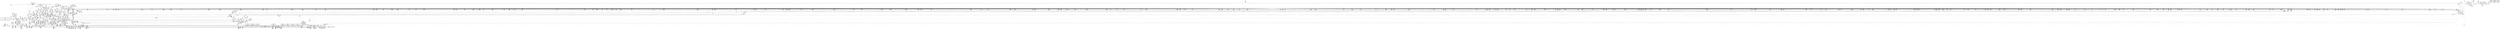 digraph {
	CE0x3e75f00 [shape=record,shape=Mrecord,label="{CE0x3e75f00|272:_i8*,_:_CRE_1211,1212_}"]
	CE0x3e76850 [shape=record,shape=Mrecord,label="{CE0x3e76850|272:_i8*,_:_CRE_1220,1221_}"]
	CE0x3e718c0 [shape=record,shape=Mrecord,label="{CE0x3e718c0|40:_%struct.super_block*,_56:_i8*,_:_CRE_915,916_}"]
	CE0x3e35160 [shape=record,shape=Mrecord,label="{CE0x3e35160|may_create:_bb|*SummSink*}"]
	CE0x3e7f710 [shape=record,shape=Mrecord,label="{CE0x3e7f710|272:_i8*,_:_CRE_452,453_}"]
	CE0x3ee5fb0 [shape=record,shape=Mrecord,label="{CE0x3ee5fb0|28:_i32,_:_CRE_64,65_}"]
	CE0x3dff010 [shape=record,shape=Mrecord,label="{CE0x3dff010|selinux_inode_mkdir:_entry|*SummSource*}"]
	CE0x3ef3c30 [shape=record,shape=Mrecord,label="{CE0x3ef3c30|0:_i8,_8:_%struct.dentry*,_24:_%struct.selinux_audit_data*,_:_SCMRE_0,1_|*MultipleSource*|security/selinux/hooks.c, 1710|security/selinux/hooks.c,1719}"]
	CE0x3e58fd0 [shape=record,shape=Mrecord,label="{CE0x3e58fd0|get_current:_bb}"]
	CE0x3f0e310 [shape=record,shape=Mrecord,label="{CE0x3f0e310|may_create:_tmp42|security/selinux/hooks.c,1728|*SummSink*}"]
	CE0x3e5cf90 [shape=record,shape=Mrecord,label="{CE0x3e5cf90|VOIDTB_TE:_CE_218,219_}"]
	CE0x3e37c90 [shape=record,shape=Mrecord,label="{CE0x3e37c90|40:_%struct.super_block*,_56:_i8*,_:_CRE_184,185_}"]
	CE0x3e12800 [shape=record,shape=Mrecord,label="{CE0x3e12800|may_create:_tclass|Function::may_create&Arg::tclass::|*SummSource*}"]
	CE0x3e854c0 [shape=record,shape=Mrecord,label="{CE0x3e854c0|272:_i8*,_:_CRE_256,264_|*MultipleSource*|*LoadInst*|security/selinux/hooks.c,1714|security/selinux/hooks.c,1714}"]
	CE0x3e5c4f0 [shape=record,shape=Mrecord,label="{CE0x3e5c4f0|VOIDTB_TE:_CE_208,209_}"]
	CE0x3e48b80 [shape=record,shape=Mrecord,label="{CE0x3e48b80|40:_%struct.super_block*,_56:_i8*,_:_CRE_270,271_}"]
	CE0x3e7f930 [shape=record,shape=Mrecord,label="{CE0x3e7f930|272:_i8*,_:_CRE_454,455_}"]
	CE0x3e4e110 [shape=record,shape=Mrecord,label="{CE0x3e4e110|40:_%struct.super_block*,_56:_i8*,_:_CRE_448,456_|*MultipleSource*|security/selinux/hooks.c,1713|Function::selinux_inode_mkdir&Arg::dir::|Function::may_create&Arg::dir::}"]
	CE0x3e0e180 [shape=record,shape=Mrecord,label="{CE0x3e0e180|i64_4|*Constant*}"]
	CE0x3e0c070 [shape=record,shape=Mrecord,label="{CE0x3e0c070|may_create:_tmp6|security/selinux/hooks.c,1706|*SummSink*}"]
	CE0x3e1b9a0 [shape=record,shape=Mrecord,label="{CE0x3e1b9a0|40:_%struct.super_block*,_56:_i8*,_:_CRE_169,170_}"]
	CE0x3ed8710 [shape=record,shape=Mrecord,label="{CE0x3ed8710|272:_i8*,_:_CRE_1624,1625_}"]
	CE0x3e8b360 [shape=record,shape=Mrecord,label="{CE0x3e8b360|272:_i8*,_:_CRE_595,596_}"]
	CE0x3e75790 [shape=record,shape=Mrecord,label="{CE0x3e75790|272:_i8*,_:_CRE_0,8_|*MultipleSource*|*LoadInst*|security/selinux/hooks.c,1714|security/selinux/hooks.c,1714}"]
	CE0x3ee75b0 [shape=record,shape=Mrecord,label="{CE0x3ee75b0|28:_i32,_:_CRE_86,87_}"]
	CE0x3e6f5c0 [shape=record,shape=Mrecord,label="{CE0x3e6f5c0|40:_%struct.super_block*,_56:_i8*,_:_CRE_887,888_}"]
	CE0x3ee6eb0 [shape=record,shape=Mrecord,label="{CE0x3ee6eb0|28:_i32,_:_CRE_79,80_}"]
	CE0x3eda800 [shape=record,shape=Mrecord,label="{CE0x3eda800|272:_i8*,_:_CRE_1655,1656_}"]
	CE0x3e58760 [shape=record,shape=Mrecord,label="{CE0x3e58760|GLOBAL:_current_task|Global_var:current_task|*SummSource*}"]
	CE0x3e62d30 [shape=record,shape=Mrecord,label="{CE0x3e62d30|40:_%struct.super_block*,_56:_i8*,_:_CRE_553,554_}"]
	CE0x3e68280 [shape=record,shape=Mrecord,label="{CE0x3e68280|40:_%struct.super_block*,_56:_i8*,_:_CRE_607,608_}"]
	CE0x3e849e0 [shape=record,shape=Mrecord,label="{CE0x3e849e0|272:_i8*,_:_CRE_200,204_|*MultipleSource*|*LoadInst*|security/selinux/hooks.c,1714|security/selinux/hooks.c,1714}"]
	CE0x3e7e0c0 [shape=record,shape=Mrecord,label="{CE0x3e7e0c0|272:_i8*,_:_CRE_431,432_}"]
	CE0x3ed8030 [shape=record,shape=Mrecord,label="{CE0x3ed8030|272:_i8*,_:_CRE_1618,1619_}"]
	CE0x3e87bf0 [shape=record,shape=Mrecord,label="{CE0x3e87bf0|272:_i8*,_:_CRE_398,399_}"]
	CE0x3e6ed00 [shape=record,shape=Mrecord,label="{CE0x3e6ed00|40:_%struct.super_block*,_56:_i8*,_:_CRE_880,881_}"]
	CE0x3e50950 [shape=record,shape=Mrecord,label="{CE0x3e50950|40:_%struct.super_block*,_56:_i8*,_:_CRE_520,528_|*MultipleSource*|security/selinux/hooks.c,1713|Function::selinux_inode_mkdir&Arg::dir::|Function::may_create&Arg::dir::}"]
	CE0x3e32b90 [shape=record,shape=Mrecord,label="{CE0x3e32b90|i1_true|*Constant*}"]
	CE0x3e6e580 [shape=record,shape=Mrecord,label="{CE0x3e6e580|40:_%struct.super_block*,_56:_i8*,_:_CRE_874,875_}"]
	CE0x3eea7e0 [shape=record,shape=Mrecord,label="{CE0x3eea7e0|28:_i32,_:_CRE_192,196_|*MultipleSource*|*LoadInst*|security/selinux/hooks.c,1713|security/selinux/hooks.c,1713|security/selinux/hooks.c,1722}"]
	CE0x3e62870 [shape=record,shape=Mrecord,label="{CE0x3e62870|40:_%struct.super_block*,_56:_i8*,_:_CRE_544,552_|*MultipleSource*|security/selinux/hooks.c,1713|Function::selinux_inode_mkdir&Arg::dir::|Function::may_create&Arg::dir::}"]
	CE0x3e5b830 [shape=record,shape=Mrecord,label="{CE0x3e5b830|VOIDTB_TE:_CE_196,197_}"]
	CE0x3ef09b0 [shape=record,shape=Mrecord,label="{CE0x3ef09b0|avc_has_perm:_tsid|Function::avc_has_perm&Arg::tsid::|*SummSink*}"]
	CE0x3e12630 [shape=record,shape=Mrecord,label="{CE0x3e12630|i16_7|*Constant*|*SummSink*}"]
	CE0x3e4fa80 [shape=record,shape=Mrecord,label="{CE0x3e4fa80|40:_%struct.super_block*,_56:_i8*,_:_CRE_485,486_}"]
	CE0x3e32850 [shape=record,shape=Mrecord,label="{CE0x3e32850|may_create:_tmp14|security/selinux/hooks.c,1706|*SummSource*}"]
	CE0x3e76c90 [shape=record,shape=Mrecord,label="{CE0x3e76c90|272:_i8*,_:_CRE_1224,1225_}"]
	CE0x3e4a700 [shape=record,shape=Mrecord,label="{CE0x3e4a700|40:_%struct.super_block*,_56:_i8*,_:_CRE_292,293_}"]
	CE0x3ef2490 [shape=record,shape=Mrecord,label="{CE0x3ef2490|i32_3|*Constant*}"]
	CE0x3f2ad60 [shape=record,shape=Mrecord,label="{CE0x3f2ad60|may_create:_tmp57|security/selinux/hooks.c,1736}"]
	CE0x3e05e30 [shape=record,shape=Mrecord,label="{CE0x3e05e30|i8*_getelementptr_inbounds_(_25_x_i8_,_25_x_i8_*_.str3,_i32_0,_i32_0)|*Constant*|*SummSink*}"]
	CE0x3e8f5b0 [shape=record,shape=Mrecord,label="{CE0x3e8f5b0|272:_i8*,_:_CRE_1210,1211_}"]
	CE0x3e8d340 [shape=record,shape=Mrecord,label="{CE0x3e8d340|272:_i8*,_:_CRE_625,626_}"]
	CE0x3f0eb50 [shape=record,shape=Mrecord,label="{CE0x3f0eb50|VOIDTB_TE:_CE_24,40_|*MultipleSource*|Function::selinux_inode_mkdir&Arg::dentry::|Function::may_create&Arg::dentry::|security/selinux/hooks.c,1730}"]
	CE0x3e5fec0 [shape=record,shape=Mrecord,label="{CE0x3e5fec0|may_create:_tobool23|security/selinux/hooks.c,1731|*SummSink*}"]
	CE0x3f26af0 [shape=record,shape=Mrecord,label="{CE0x3f26af0|may_create:_call27|security/selinux/hooks.c,1735|*SummSource*}"]
	CE0x3e202f0 [shape=record,shape=Mrecord,label="{CE0x3e202f0|may_create:_sid31|security/selinux/hooks.c,1739}"]
	CE0x3e329c0 [shape=record,shape=Mrecord,label="{CE0x3e329c0|may_create:_tmp14|security/selinux/hooks.c,1706|*SummSink*}"]
	CE0x3f2b770 [shape=record,shape=Mrecord,label="{CE0x3f2b770|may_create:_tmp59|security/selinux/hooks.c,1736}"]
	CE0x3e7b9e0 [shape=record,shape=Mrecord,label="{CE0x3e7b9e0|272:_i8*,_:_CRE_1316,1317_}"]
	CE0x3ee90c0 [shape=record,shape=Mrecord,label="{CE0x3ee90c0|28:_i32,_:_CRE_112,113_}"]
	CE0x3e2c330 [shape=record,shape=Mrecord,label="{CE0x3e2c330|i32_1706|*Constant*|*SummSource*}"]
	CE0x3e6ffc0 [shape=record,shape=Mrecord,label="{CE0x3e6ffc0|40:_%struct.super_block*,_56:_i8*,_:_CRE_895,896_}"]
	CE0x3edab30 [shape=record,shape=Mrecord,label="{CE0x3edab30|272:_i8*,_:_CRE_1658,1659_}"]
	CE0x3e67c40 [shape=record,shape=Mrecord,label="{CE0x3e67c40|40:_%struct.super_block*,_56:_i8*,_:_CRE_602,603_}"]
	CE0x3e2da20 [shape=record,shape=Mrecord,label="{CE0x3e2da20|may_create:_tmp18|security/selinux/hooks.c,1706|*SummSink*}"]
	CE0x3ee6ab0 [shape=record,shape=Mrecord,label="{CE0x3ee6ab0|28:_i32,_:_CRE_75,76_}"]
	CE0x3f127e0 [shape=record,shape=Mrecord,label="{CE0x3f127e0|VOIDTB_TE:_CE_150,151_}"]
	CE0x3f2a5e0 [shape=record,shape=Mrecord,label="{CE0x3f2a5e0|i64_22|*Constant*}"]
	CE0x3e29bc0 [shape=record,shape=Mrecord,label="{CE0x3e29bc0|may_create:_tmp3|*SummSink*}"]
	CE0x3e69540 [shape=record,shape=Mrecord,label="{CE0x3e69540|40:_%struct.super_block*,_56:_i8*,_:_CRE_622,623_}"]
	CE0x3eeb5d0 [shape=record,shape=Mrecord,label="{CE0x3eeb5d0|_ret_i32_%retval.0,_!dbg_!27728|security/selinux/avc.c,775}"]
	CE0x3e8bbe0 [shape=record,shape=Mrecord,label="{CE0x3e8bbe0|272:_i8*,_:_CRE_603,604_}"]
	CE0x3e8a6a0 [shape=record,shape=Mrecord,label="{CE0x3e8a6a0|272:_i8*,_:_CRE_583,584_}"]
	CE0x3e8b9c0 [shape=record,shape=Mrecord,label="{CE0x3e8b9c0|272:_i8*,_:_CRE_601,602_}"]
	CE0x3ee7cb0 [shape=record,shape=Mrecord,label="{CE0x3ee7cb0|28:_i32,_:_CRE_93,94_}"]
	CE0x3e36d60 [shape=record,shape=Mrecord,label="{CE0x3e36d60|may_create:_do.body}"]
	CE0x3efdea0 [shape=record,shape=Mrecord,label="{CE0x3efdea0|may_create:_tmp40|security/selinux/hooks.c,1728|*SummSink*}"]
	CE0x3e842a0 [shape=record,shape=Mrecord,label="{CE0x3e842a0|272:_i8*,_:_CRE_160,176_|*MultipleSource*|*LoadInst*|security/selinux/hooks.c,1714|security/selinux/hooks.c,1714}"]
	CE0x3e78e90 [shape=record,shape=Mrecord,label="{CE0x3e78e90|272:_i8*,_:_CRE_1256,1257_}"]
	CE0x3e19900 [shape=record,shape=Mrecord,label="{CE0x3e19900|40:_%struct.super_block*,_56:_i8*,_:_CRE_137,138_}"]
	CE0x3e6f200 [shape=record,shape=Mrecord,label="{CE0x3e6f200|40:_%struct.super_block*,_56:_i8*,_:_CRE_884,885_}"]
	CE0x3e83080 [shape=record,shape=Mrecord,label="{CE0x3e83080|272:_i8*,_:_CRE_88,96_|*MultipleSource*|*LoadInst*|security/selinux/hooks.c,1714|security/selinux/hooks.c,1714}"]
	CE0x3e1e3a0 [shape=record,shape=Mrecord,label="{CE0x3e1e3a0|28:_i32,_:_CRE_34,35_|*MultipleSource*|*LoadInst*|security/selinux/hooks.c,1713|security/selinux/hooks.c,1713|security/selinux/hooks.c,1722}"]
	CE0x3f2b450 [shape=record,shape=Mrecord,label="{CE0x3f2b450|may_create:_tmp58|security/selinux/hooks.c,1736|*SummSource*}"]
	CE0x3e665c0 [shape=record,shape=Mrecord,label="{CE0x3e665c0|40:_%struct.super_block*,_56:_i8*,_:_CRE_584,585_}"]
	CE0x3ee68b0 [shape=record,shape=Mrecord,label="{CE0x3ee68b0|28:_i32,_:_CRE_73,74_}"]
	CE0x3edc5c0 [shape=record,shape=Mrecord,label="{CE0x3edc5c0|272:_i8*,_:_CRE_1683,1684_}"]
	CE0x3e06880 [shape=record,shape=Mrecord,label="{CE0x3e06880|may_create:_call4|security/selinux/hooks.c,1706|*SummSink*}"]
	CE0x3edfef0 [shape=record,shape=Mrecord,label="{CE0x3edfef0|272:_i8*,_:_CRE_1896,1904_|*MultipleSource*|*LoadInst*|security/selinux/hooks.c,1714|security/selinux/hooks.c,1714}"]
	CE0x3ee72b0 [shape=record,shape=Mrecord,label="{CE0x3ee72b0|28:_i32,_:_CRE_83,84_}"]
	CE0x3efc270 [shape=record,shape=Mrecord,label="{CE0x3efc270|i64_13|*Constant*|*SummSource*}"]
	CE0x3e396a0 [shape=record,shape=Mrecord,label="{CE0x3e396a0|40:_%struct.super_block*,_56:_i8*,_:_CRE_242,243_}"]
	CE0x3e76740 [shape=record,shape=Mrecord,label="{CE0x3e76740|272:_i8*,_:_CRE_1219,1220_}"]
	CE0x3f2eb60 [shape=record,shape=Mrecord,label="{CE0x3f2eb60|may_create:_tmp64|security/selinux/hooks.c,1739}"]
	CE0x3e248b0 [shape=record,shape=Mrecord,label="{CE0x3e248b0|may_create:_dentry12|security/selinux/hooks.c,1720|*SummSink*}"]
	CE0x3e66ac0 [shape=record,shape=Mrecord,label="{CE0x3e66ac0|40:_%struct.super_block*,_56:_i8*,_:_CRE_588,589_}"]
	CE0x3f0f7d0 [shape=record,shape=Mrecord,label="{CE0x3f0f7d0|VOIDTB_TE:_CE_153,154_}"]
	CE0x3efe330 [shape=record,shape=Mrecord,label="{CE0x3efe330|i32_5|*Constant*|*SummSource*}"]
	CE0x3e82990 [shape=record,shape=Mrecord,label="{CE0x3e82990|may_create:_tmp24|*LoadInst*|security/selinux/hooks.c,1714|*SummSink*}"]
	CE0x3f14570 [shape=record,shape=Mrecord,label="{CE0x3f14570|may_create:_tobool19|security/selinux/hooks.c,1728}"]
	CE0x3e651c0 [shape=record,shape=Mrecord,label="{CE0x3e651c0|40:_%struct.super_block*,_56:_i8*,_:_CRE_568,569_}"]
	CE0x3e5a2f0 [shape=record,shape=Mrecord,label="{CE0x3e5a2f0|VOIDTB_TE:_CE_176,177_}"]
	CE0x3ee79b0 [shape=record,shape=Mrecord,label="{CE0x3ee79b0|28:_i32,_:_CRE_90,91_}"]
	CE0x3e2ac70 [shape=record,shape=Mrecord,label="{CE0x3e2ac70|_ret_i32_%retval.0,_!dbg_!27798|security/selinux/hooks.c,1742|*SummSource*}"]
	CE0x3e8b690 [shape=record,shape=Mrecord,label="{CE0x3e8b690|272:_i8*,_:_CRE_598,599_}"]
	CE0x3ef0b90 [shape=record,shape=Mrecord,label="{CE0x3ef0b90|i16_7|*Constant*}"]
	CE0x3e82100 [shape=record,shape=Mrecord,label="{CE0x3e82100|may_create:_s_security|security/selinux/hooks.c,1714}"]
	CE0x3e63ae0 [shape=record,shape=Mrecord,label="{CE0x3e63ae0|272:_i8*,_:_CRE_1332,1333_}"]
	CE0x3efe740 [shape=record,shape=Mrecord,label="{CE0x3efe740|may_create:_flags|security/selinux/hooks.c,1728|*SummSource*}"]
	CE0x3e7eb60 [shape=record,shape=Mrecord,label="{CE0x3e7eb60|272:_i8*,_:_CRE_441,442_}"]
	CE0x3efb7b0 [shape=record,shape=Mrecord,label="{CE0x3efb7b0|may_create:_tobool18|security/selinux/hooks.c,1728}"]
	CE0x3ed78f0 [shape=record,shape=Mrecord,label="{CE0x3ed78f0|272:_i8*,_:_CRE_1596,1600_|*MultipleSource*|*LoadInst*|security/selinux/hooks.c,1714|security/selinux/hooks.c,1714}"]
	CE0x3ef8130 [shape=record,shape=Mrecord,label="{CE0x3ef8130|may_create:_sid13|security/selinux/hooks.c,1722|*SummSource*}"]
	CE0x3e7a2c0 [shape=record,shape=Mrecord,label="{CE0x3e7a2c0|272:_i8*,_:_CRE_1275,1276_}"]
	CE0x3e27450 [shape=record,shape=Mrecord,label="{CE0x3e27450|may_create:_if.end|*SummSink*}"]
	CE0x3efc140 [shape=record,shape=Mrecord,label="{CE0x3efc140|i64_13|*Constant*}"]
	CE0x3e89d10 [shape=record,shape=Mrecord,label="{CE0x3e89d10|272:_i8*,_:_CRE_574,575_}"]
	CE0x3e82670 [shape=record,shape=Mrecord,label="{CE0x3e82670|may_create:_s_security|security/selinux/hooks.c,1714|*SummSink*}"]
	CE0x3e8cdf0 [shape=record,shape=Mrecord,label="{CE0x3e8cdf0|272:_i8*,_:_CRE_620,621_}"]
	CE0x3e65940 [shape=record,shape=Mrecord,label="{CE0x3e65940|40:_%struct.super_block*,_56:_i8*,_:_CRE_574,575_}"]
	CE0x5a599d0 [shape=record,shape=Mrecord,label="{CE0x5a599d0|selinux_inode_mkdir:_tmp3}"]
	CE0x3f3be60 [shape=record,shape=Mrecord,label="{CE0x3f3be60|may_create:_call32|security/selinux/hooks.c,1739}"]
	CE0x3e237e0 [shape=record,shape=Mrecord,label="{CE0x3e237e0|40:_%struct.super_block*,_56:_i8*,_:_CRE_88,96_|*MultipleSource*|security/selinux/hooks.c,1713|Function::selinux_inode_mkdir&Arg::dir::|Function::may_create&Arg::dir::}"]
	CE0x3e30d10 [shape=record,shape=Mrecord,label="{CE0x3e30d10|i32_10|*Constant*}"]
	CE0x3e4d610 [shape=record,shape=Mrecord,label="{CE0x3e4d610|40:_%struct.super_block*,_56:_i8*,_:_CRE_408,416_|*MultipleSource*|security/selinux/hooks.c,1713|Function::selinux_inode_mkdir&Arg::dir::|Function::may_create&Arg::dir::}"]
	CE0x3e08fc0 [shape=record,shape=Mrecord,label="{CE0x3e08fc0|GLOBAL:_get_current|*Constant*|*SummSink*}"]
	CE0x3e283f0 [shape=record,shape=Mrecord,label="{CE0x3e283f0|i64_3|*Constant*|*SummSource*}"]
	CE0x3f2da60 [shape=record,shape=Mrecord,label="{CE0x3f2da60|i64*_getelementptr_inbounds_(_26_x_i64_,_26_x_i64_*___llvm_gcov_ctr217,_i64_0,_i64_24)|*Constant*|*SummSource*}"]
	CE0x3f13ad0 [shape=record,shape=Mrecord,label="{CE0x3f13ad0|VOIDTB_TE:_CE_91,92_}"]
	CE0x3e8d890 [shape=record,shape=Mrecord,label="{CE0x3e8d890|272:_i8*,_:_CRE_630,631_}"]
	CE0x3e8b030 [shape=record,shape=Mrecord,label="{CE0x3e8b030|272:_i8*,_:_CRE_592,593_}"]
	CE0x3edded0 [shape=record,shape=Mrecord,label="{CE0x3edded0|272:_i8*,_:_CRE_1784,1792_|*MultipleSource*|*LoadInst*|security/selinux/hooks.c,1714|security/selinux/hooks.c,1714}"]
	CE0x3e192a0 [shape=record,shape=Mrecord,label="{CE0x3e192a0|40:_%struct.super_block*,_56:_i8*,_:_CRE_104,112_|*MultipleSource*|security/selinux/hooks.c,1713|Function::selinux_inode_mkdir&Arg::dir::|Function::may_create&Arg::dir::}"]
	CE0x3e5f530 [shape=record,shape=Mrecord,label="{CE0x3e5f530|VOIDTB_TE:_CE_314,315_}"]
	CE0x3f11800 [shape=record,shape=Mrecord,label="{CE0x3f11800|VOIDTB_TE:_CE_92,93_}"]
	CE0x3e1ed80 [shape=record,shape=Mrecord,label="{CE0x3e1ed80|28:_i32,_:_CRE_52,53_}"]
	CE0x3e783f0 [shape=record,shape=Mrecord,label="{CE0x3e783f0|272:_i8*,_:_CRE_1246,1247_}"]
	CE0x3eefa10 [shape=record,shape=Mrecord,label="{CE0x3eefa10|i32_(i32,_i32,_i16,_i32,_%struct.common_audit_data*)*_bitcast_(i32_(i32,_i32,_i16,_i32,_%struct.common_audit_data.495*)*_avc_has_perm_to_i32_(i32,_i32,_i16,_i32,_%struct.common_audit_data*)*)|*Constant*}"]
	CE0x3e13150 [shape=record,shape=Mrecord,label="{CE0x3e13150|i32_0|*Constant*|*SummSource*}"]
	CE0x3eda2b0 [shape=record,shape=Mrecord,label="{CE0x3eda2b0|272:_i8*,_:_CRE_1650,1651_}"]
	CE0x3e8de30 [shape=record,shape=Mrecord,label="{CE0x3e8de30|272:_i8*,_:_CRE_648,656_|*MultipleSource*|*LoadInst*|security/selinux/hooks.c,1714|security/selinux/hooks.c,1714}"]
	CE0x3eecb90 [shape=record,shape=Mrecord,label="{CE0x3eecb90|i64_11|*Constant*|*SummSource*}"]
	CE0x3e571d0 [shape=record,shape=Mrecord,label="{CE0x3e571d0|may_create:_tmp11|security/selinux/hooks.c,1706|*SummSource*}"]
	CE0x3efa2f0 [shape=record,shape=Mrecord,label="{CE0x3efa2f0|i64*_getelementptr_inbounds_(_26_x_i64_,_26_x_i64_*___llvm_gcov_ctr217,_i64_0,_i64_12)|*Constant*|*SummSource*}"]
	CE0x3e7a1b0 [shape=record,shape=Mrecord,label="{CE0x3e7a1b0|272:_i8*,_:_CRE_1274,1275_}"]
	CE0x3e83990 [shape=record,shape=Mrecord,label="{CE0x3e83990|272:_i8*,_:_CRE_128,132_|*MultipleSource*|*LoadInst*|security/selinux/hooks.c,1714|security/selinux/hooks.c,1714}"]
	CE0x3e82280 [shape=record,shape=Mrecord,label="{CE0x3e82280|may_create:_i_sb|security/selinux/hooks.c,1714}"]
	CE0x3e07900 [shape=record,shape=Mrecord,label="{CE0x3e07900|get_current:_entry|*SummSource*}"]
	CE0x3e09340 [shape=record,shape=Mrecord,label="{CE0x3e09340|may_create:_ad|security/selinux/hooks.c, 1710|*SummSink*}"]
	CE0x3e6f480 [shape=record,shape=Mrecord,label="{CE0x3e6f480|40:_%struct.super_block*,_56:_i8*,_:_CRE_886,887_}"]
	CE0x3e1e590 [shape=record,shape=Mrecord,label="{CE0x3e1e590|28:_i32,_:_CRE_40,44_|*MultipleSource*|*LoadInst*|security/selinux/hooks.c,1713|security/selinux/hooks.c,1713|security/selinux/hooks.c,1722}"]
	CE0x3e7a5f0 [shape=record,shape=Mrecord,label="{CE0x3e7a5f0|272:_i8*,_:_CRE_1278,1279_}"]
	CE0x3e64250 [shape=record,shape=Mrecord,label="{CE0x3e64250|272:_i8*,_:_CRE_1339,1340_}"]
	CE0x3e63d00 [shape=record,shape=Mrecord,label="{CE0x3e63d00|272:_i8*,_:_CRE_1334,1335_}"]
	CE0x3e084e0 [shape=record,shape=Mrecord,label="{CE0x3e084e0|may_create:_cred|security/selinux/hooks.c,1706|*SummSink*}"]
	CE0x3e7da60 [shape=record,shape=Mrecord,label="{CE0x3e7da60|272:_i8*,_:_CRE_425,426_}"]
	CE0x3e64cf0 [shape=record,shape=Mrecord,label="{CE0x3e64cf0|272:_i8*,_:_CRE_1349,1350_}"]
	CE0x3e8a370 [shape=record,shape=Mrecord,label="{CE0x3e8a370|272:_i8*,_:_CRE_580,581_}"]
	CE0x3ef0e30 [shape=record,shape=Mrecord,label="{CE0x3ef0e30|avc_has_perm:_tclass|Function::avc_has_perm&Arg::tclass::|*SummSource*}"]
	CE0x3ee0450 [shape=record,shape=Mrecord,label="{CE0x3ee0450|272:_i8*,_:_CRE_1928,2056_|*MultipleSource*|*LoadInst*|security/selinux/hooks.c,1714|security/selinux/hooks.c,1714}"]
	CE0x3e6f840 [shape=record,shape=Mrecord,label="{CE0x3e6f840|40:_%struct.super_block*,_56:_i8*,_:_CRE_889,890_}"]
	CE0x3e73710 [shape=record,shape=Mrecord,label="{CE0x3e73710|40:_%struct.super_block*,_56:_i8*,_:_CRE_960,968_|*MultipleSource*|security/selinux/hooks.c,1713|Function::selinux_inode_mkdir&Arg::dir::|Function::may_create&Arg::dir::}"]
	CE0x3e59760 [shape=record,shape=Mrecord,label="{CE0x3e59760|i64*_getelementptr_inbounds_(_2_x_i64_,_2_x_i64_*___llvm_gcov_ctr98,_i64_0,_i64_1)|*Constant*|*SummSink*}"]
	CE0x3e0ca70 [shape=record,shape=Mrecord,label="{CE0x3e0ca70|get_current:_tmp2}"]
	CE0x3efc5f0 [shape=record,shape=Mrecord,label="{CE0x3efc5f0|i64_14|*Constant*|*SummSource*}"]
	CE0x3e190f0 [shape=record,shape=Mrecord,label="{CE0x3e190f0|40:_%struct.super_block*,_56:_i8*,_:_CRE_96,104_|*MultipleSource*|security/selinux/hooks.c,1713|Function::selinux_inode_mkdir&Arg::dir::|Function::may_create&Arg::dir::}"]
	CE0x3e18130 [shape=record,shape=Mrecord,label="{CE0x3e18130|i64*_getelementptr_inbounds_(_26_x_i64_,_26_x_i64_*___llvm_gcov_ctr217,_i64_0,_i64_25)|*Constant*|*SummSource*}"]
	CE0x3e105c0 [shape=record,shape=Mrecord,label="{CE0x3e105c0|selinux_inode_mkdir:_bb|*SummSink*}"]
	CE0x3e37360 [shape=record,shape=Mrecord,label="{CE0x3e37360|may_create:_if.end30|*SummSource*}"]
	CE0x3e384d0 [shape=record,shape=Mrecord,label="{CE0x3e384d0|40:_%struct.super_block*,_56:_i8*,_:_CRE_195,196_}"]
	CE0x3e7e3f0 [shape=record,shape=Mrecord,label="{CE0x3e7e3f0|272:_i8*,_:_CRE_434,435_}"]
	CE0x3e1a560 [shape=record,shape=Mrecord,label="{CE0x3e1a560|40:_%struct.super_block*,_56:_i8*,_:_CRE_142,143_}"]
	CE0x3e4dc90 [shape=record,shape=Mrecord,label="{CE0x3e4dc90|40:_%struct.super_block*,_56:_i8*,_:_CRE_432,440_|*MultipleSource*|security/selinux/hooks.c,1713|Function::selinux_inode_mkdir&Arg::dir::|Function::may_create&Arg::dir::}"]
	CE0x3e7e2e0 [shape=record,shape=Mrecord,label="{CE0x3e7e2e0|272:_i8*,_:_CRE_433,434_}"]
	CE0x3edca00 [shape=record,shape=Mrecord,label="{CE0x3edca00|272:_i8*,_:_CRE_1687,1688_}"]
	CE0x3f0e7b0 [shape=record,shape=Mrecord,label="{CE0x3f0e7b0|i64_15|*Constant*|*SummSource*}"]
	CE0x3e5b3f0 [shape=record,shape=Mrecord,label="{CE0x3e5b3f0|VOIDTB_TE:_CE_192,193_}"]
	CE0x3e4ac00 [shape=record,shape=Mrecord,label="{CE0x3e4ac00|40:_%struct.super_block*,_56:_i8*,_:_CRE_296,297_}"]
	CE0x3e32e80 [shape=record,shape=Mrecord,label="{CE0x3e32e80|i1_true|*Constant*|*SummSink*}"]
	CE0x3edd960 [shape=record,shape=Mrecord,label="{CE0x3edd960|272:_i8*,_:_CRE_1760,1764_|*MultipleSource*|*LoadInst*|security/selinux/hooks.c,1714|security/selinux/hooks.c,1714}"]
	CE0x3e5df40 [shape=record,shape=Mrecord,label="{CE0x3e5df40|VOIDTB_TE:_CE_272,280_|*MultipleSource*|Function::selinux_inode_mkdir&Arg::dentry::|Function::may_create&Arg::dentry::|security/selinux/hooks.c,1730}"]
	CE0x3e8f040 [shape=record,shape=Mrecord,label="{CE0x3e8f040|272:_i8*,_:_CRE_880,896_|*MultipleSource*|*LoadInst*|security/selinux/hooks.c,1714|security/selinux/hooks.c,1714}"]
	CE0x3e07c30 [shape=record,shape=Mrecord,label="{CE0x3e07c30|_ret_%struct.task_struct*_%tmp4,_!dbg_!27714|./arch/x86/include/asm/current.h,14}"]
	CE0x3f10bd0 [shape=record,shape=Mrecord,label="{CE0x3f10bd0|VOIDTB_TE:_CE_172,173_}"]
	CE0x3e5f420 [shape=record,shape=Mrecord,label="{CE0x3e5f420|VOIDTB_TE:_CE_313,314_}"]
	CE0x3efc3e0 [shape=record,shape=Mrecord,label="{CE0x3efc3e0|i64_13|*Constant*|*SummSink*}"]
	CE0x3e18d90 [shape=record,shape=Mrecord,label="{CE0x3e18d90|40:_%struct.super_block*,_56:_i8*,_:_CRE_80,88_|*MultipleSource*|security/selinux/hooks.c,1713|Function::selinux_inode_mkdir&Arg::dir::|Function::may_create&Arg::dir::}"]
	CE0x3e1d3c0 [shape=record,shape=Mrecord,label="{CE0x3e1d3c0|28:_i32,_:_CRE_10,11_}"]
	CE0x3ee6cb0 [shape=record,shape=Mrecord,label="{CE0x3ee6cb0|28:_i32,_:_CRE_77,78_}"]
	CE0x3e7a3d0 [shape=record,shape=Mrecord,label="{CE0x3e7a3d0|272:_i8*,_:_CRE_1276,1277_}"]
	CE0x3e5b500 [shape=record,shape=Mrecord,label="{CE0x3e5b500|VOIDTB_TE:_CE_193,194_}"]
	CE0x3e5b2e0 [shape=record,shape=Mrecord,label="{CE0x3e5b2e0|VOIDTB_TE:_CE_191,192_}"]
	CE0x3e65080 [shape=record,shape=Mrecord,label="{CE0x3e65080|40:_%struct.super_block*,_56:_i8*,_:_CRE_567,568_}"]
	CE0x3e287e0 [shape=record,shape=Mrecord,label="{CE0x3e287e0|i64*_getelementptr_inbounds_(_2_x_i64_,_2_x_i64_*___llvm_gcov_ctr224,_i64_0,_i64_1)|*Constant*|*SummSink*}"]
	CE0x3eece80 [shape=record,shape=Mrecord,label="{CE0x3eece80|i64_10|*Constant*|*SummSource*}"]
	CE0x3e85860 [shape=record,shape=Mrecord,label="{CE0x3e85860|272:_i8*,_:_CRE_268,272_|*MultipleSource*|*LoadInst*|security/selinux/hooks.c,1714|security/selinux/hooks.c,1714}"]
	CE0x3e79d70 [shape=record,shape=Mrecord,label="{CE0x3e79d70|272:_i8*,_:_CRE_1270,1271_}"]
	CE0x3e4c650 [shape=record,shape=Mrecord,label="{CE0x3e4c650|40:_%struct.super_block*,_56:_i8*,_:_CRE_344,352_|*MultipleSource*|security/selinux/hooks.c,1713|Function::selinux_inode_mkdir&Arg::dir::|Function::may_create&Arg::dir::}"]
	CE0x3f28da0 [shape=record,shape=Mrecord,label="{CE0x3f28da0|may_create:_tmp49|security/selinux/hooks.c,1731}"]
	CE0x3ed5400 [shape=record,shape=Mrecord,label="{CE0x3ed5400|272:_i8*,_:_CRE_1353,1354_}"]
	CE0x3e60650 [shape=record,shape=Mrecord,label="{CE0x3e60650|i64*_getelementptr_inbounds_(_26_x_i64_,_26_x_i64_*___llvm_gcov_ctr217,_i64_0,_i64_19)|*Constant*|*SummSource*}"]
	CE0x3e4afc0 [shape=record,shape=Mrecord,label="{CE0x3e4afc0|40:_%struct.super_block*,_56:_i8*,_:_CRE_299,300_}"]
	CE0x3e139e0 [shape=record,shape=Mrecord,label="{CE0x3e139e0|may_create:_if.then20|*SummSource*}"]
	CE0x3e48680 [shape=record,shape=Mrecord,label="{CE0x3e48680|40:_%struct.super_block*,_56:_i8*,_:_CRE_266,267_}"]
	CE0x3efe6d0 [shape=record,shape=Mrecord,label="{CE0x3efe6d0|may_create:_flags|security/selinux/hooks.c,1728}"]
	CE0x3e2f680 [shape=record,shape=Mrecord,label="{CE0x3e2f680|may_create:_tmp19|security/selinux/hooks.c,1706|*SummSink*}"]
	CE0x3e8e730 [shape=record,shape=Mrecord,label="{CE0x3e8e730|272:_i8*,_:_CRE_696,704_|*MultipleSource*|*LoadInst*|security/selinux/hooks.c,1714|security/selinux/hooks.c,1714}"]
	CE0x3efdbb0 [shape=record,shape=Mrecord,label="{CE0x3efdbb0|may_create:_tmp40|security/selinux/hooks.c,1728}"]
	CE0x3e5be90 [shape=record,shape=Mrecord,label="{CE0x3e5be90|VOIDTB_TE:_CE_202,203_}"]
	CE0x3e5ad90 [shape=record,shape=Mrecord,label="{CE0x3e5ad90|VOIDTB_TE:_CE_186,187_}"]
	CE0x3ef8d80 [shape=record,shape=Mrecord,label="{CE0x3ef8d80|may_create:_sid11|security/selinux/hooks.c,1716|*SummSource*}"]
	CE0x3e335c0 [shape=record,shape=Mrecord,label="{CE0x3e335c0|may_create:_tmp15|security/selinux/hooks.c,1706|*SummSink*}"]
	CE0x3e08c40 [shape=record,shape=Mrecord,label="{CE0x3e08c40|GLOBAL:_get_current|*Constant*}"]
	CE0x3e4a980 [shape=record,shape=Mrecord,label="{CE0x3e4a980|40:_%struct.super_block*,_56:_i8*,_:_CRE_294,295_}"]
	CE0x3e31c50 [shape=record,shape=Mrecord,label="{CE0x3e31c50|i64*_getelementptr_inbounds_(_26_x_i64_,_26_x_i64_*___llvm_gcov_ctr217,_i64_0,_i64_6)|*Constant*|*SummSink*}"]
	CE0x3e122d0 [shape=record,shape=Mrecord,label="{CE0x3e122d0|i16_7|*Constant*}"]
	CE0x3e09070 [shape=record,shape=Mrecord,label="{CE0x3e09070|get_current:_entry}"]
	CE0x3f142a0 [shape=record,shape=Mrecord,label="{CE0x3f142a0|may_create:_and|security/selinux/hooks.c,1728|*SummSource*}"]
	CE0x3e1a7a0 [shape=record,shape=Mrecord,label="{CE0x3e1a7a0|40:_%struct.super_block*,_56:_i8*,_:_CRE_145,146_}"]
	CE0x3ee56b0 [shape=record,shape=Mrecord,label="{CE0x3ee56b0|get_current:_tmp}"]
	CE0x3e330c0 [shape=record,shape=Mrecord,label="{CE0x3e330c0|i64*_getelementptr_inbounds_(_26_x_i64_,_26_x_i64_*___llvm_gcov_ctr217,_i64_0,_i64_8)|*Constant*}"]
	CE0x3e6cd90 [shape=record,shape=Mrecord,label="{CE0x3e6cd90|40:_%struct.super_block*,_56:_i8*,_:_CRE_832,840_|*MultipleSource*|security/selinux/hooks.c,1713|Function::selinux_inode_mkdir&Arg::dir::|Function::may_create&Arg::dir::}"]
	CE0x3f0ebc0 [shape=record,shape=Mrecord,label="{CE0x3f0ebc0|VOIDTB_TE:_CE_0,4_|*MultipleSource*|Function::selinux_inode_mkdir&Arg::dentry::|Function::may_create&Arg::dentry::|security/selinux/hooks.c,1730}"]
	CE0x3e57050 [shape=record,shape=Mrecord,label="{CE0x3e57050|may_create:_tmp11|security/selinux/hooks.c,1706}"]
	CE0x3eeb080 [shape=record,shape=Mrecord,label="{CE0x3eeb080|avc_has_perm:_tclass|Function::avc_has_perm&Arg::tclass::|*SummSink*}"]
	CE0x3e06f20 [shape=record,shape=Mrecord,label="{CE0x3e06f20|40:_%struct.super_block*,_56:_i8*,_:_CRE_558,559_}"]
	CE0x3efd320 [shape=record,shape=Mrecord,label="{CE0x3efd320|may_create:_tmp38|security/selinux/hooks.c,1728|*SummSource*}"]
	CE0x3e2f380 [shape=record,shape=Mrecord,label="{CE0x3e2f380|COLLAPSED:_GCMRE_current_task_external_global_%struct.task_struct*:_elem_0::|security/selinux/hooks.c,1706}"]
	CE0x3e1d700 [shape=record,shape=Mrecord,label="{CE0x3e1d700|28:_i32,_:_CRE_15,16_}"]
	CE0x3e80750 [shape=record,shape=Mrecord,label="{CE0x3e80750|272:_i8*,_:_CRE_480,488_|*MultipleSource*|*LoadInst*|security/selinux/hooks.c,1714|security/selinux/hooks.c,1714}"]
	CE0x3ee1100 [shape=record,shape=Mrecord,label="{CE0x3ee1100|272:_i8*,_:_CRE_2268,2304_|*MultipleSource*|*LoadInst*|security/selinux/hooks.c,1714|security/selinux/hooks.c,1714}"]
	CE0x3e647a0 [shape=record,shape=Mrecord,label="{CE0x3e647a0|272:_i8*,_:_CRE_1344,1345_}"]
	CE0x3f2a150 [shape=record,shape=Mrecord,label="{CE0x3f2a150|i64_21|*Constant*}"]
	CE0x3e0dc40 [shape=record,shape=Mrecord,label="{CE0x3e0dc40|may_create:_tobool1|security/selinux/hooks.c,1706}"]
	CE0x3e69680 [shape=record,shape=Mrecord,label="{CE0x3e69680|40:_%struct.super_block*,_56:_i8*,_:_CRE_623,624_}"]
	CE0x3e5a950 [shape=record,shape=Mrecord,label="{CE0x3e5a950|VOIDTB_TE:_CE_182,183_}"]
	CE0x3e07fa0 [shape=record,shape=Mrecord,label="{CE0x3e07fa0|i32_78|*Constant*}"]
	CE0x3e63040 [shape=record,shape=Mrecord,label="{CE0x3e63040|272:_i8*,_:_CRE_1322,1323_}"]
	CE0x3e74900 [shape=record,shape=Mrecord,label="{CE0x3e74900|40:_%struct.super_block*,_56:_i8*,_:_CRE_988,992_|*MultipleSource*|security/selinux/hooks.c,1713|Function::selinux_inode_mkdir&Arg::dir::|Function::may_create&Arg::dir::}"]
	CE0x3e5f070 [shape=record,shape=Mrecord,label="{CE0x3e5f070|VOIDTB_TE:_CE_309,310_}"]
	CE0x3efb110 [shape=record,shape=Mrecord,label="{CE0x3efb110|may_create:_tmp36|security/selinux/hooks.c,1728|*SummSource*}"]
	CE0x3e73080 [shape=record,shape=Mrecord,label="{CE0x3e73080|40:_%struct.super_block*,_56:_i8*,_:_CRE_934,935_}"]
	CE0x3e800a0 [shape=record,shape=Mrecord,label="{CE0x3e800a0|272:_i8*,_:_CRE_461,462_}"]
	CE0x3f2df10 [shape=record,shape=Mrecord,label="{CE0x3f2df10|may_create:_tmp63|security/selinux/hooks.c,1739}"]
	CE0x3e72180 [shape=record,shape=Mrecord,label="{CE0x3e72180|40:_%struct.super_block*,_56:_i8*,_:_CRE_922,923_}"]
	CE0x3e7ceb0 [shape=record,shape=Mrecord,label="{CE0x3e7ceb0|272:_i8*,_:_CRE_414,415_}"]
	CE0x3eeb260 [shape=record,shape=Mrecord,label="{CE0x3eeb260|i32_9437184|*Constant*}"]
	CE0x3e2d8b0 [shape=record,shape=Mrecord,label="{CE0x3e2d8b0|may_create:_tmp18|security/selinux/hooks.c,1706|*SummSource*}"]
	CE0x3e625f0 [shape=record,shape=Mrecord,label="{CE0x3e625f0|40:_%struct.super_block*,_56:_i8*,_:_CRE_540,544_|*MultipleSource*|security/selinux/hooks.c,1713|Function::selinux_inode_mkdir&Arg::dir::|Function::may_create&Arg::dir::}"]
	CE0x3e1e160 [shape=record,shape=Mrecord,label="{CE0x3e1e160|28:_i32,_:_CRE_32,34_|*MultipleSource*|*LoadInst*|security/selinux/hooks.c,1713|security/selinux/hooks.c,1713|security/selinux/hooks.c,1722}"]
	CE0x3e09c80 [shape=record,shape=Mrecord,label="{CE0x3e09c80|may_create:_if.end25}"]
	CE0x3e82b90 [shape=record,shape=Mrecord,label="{CE0x3e82b90|272:_i8*,_:_CRE_64,72_|*MultipleSource*|*LoadInst*|security/selinux/hooks.c,1714|security/selinux/hooks.c,1714}"]
	CE0x3eebd00 [shape=record,shape=Mrecord,label="{CE0x3eebd00|avc_has_perm:_auditdata|Function::avc_has_perm&Arg::auditdata::|*SummSink*}"]
	CE0x3e20470 [shape=record,shape=Mrecord,label="{CE0x3e20470|may_create:_sid31|security/selinux/hooks.c,1739|*SummSource*}"]
	CE0x3f111a0 [shape=record,shape=Mrecord,label="{CE0x3f111a0|i32_4|*Constant*|*SummSink*}"]
	CE0x3e1fbb0 [shape=record,shape=Mrecord,label="{CE0x3e1fbb0|may_create:_if.then24|*SummSink*}"]
	CE0x3e69900 [shape=record,shape=Mrecord,label="{CE0x3e69900|40:_%struct.super_block*,_56:_i8*,_:_CRE_632,640_|*MultipleSource*|security/selinux/hooks.c,1713|Function::selinux_inode_mkdir&Arg::dir::|Function::may_create&Arg::dir::}"]
	CE0x3e0cae0 [shape=record,shape=Mrecord,label="{CE0x3e0cae0|get_current:_tmp2|*SummSource*}"]
	CE0x3edb2a0 [shape=record,shape=Mrecord,label="{CE0x3edb2a0|272:_i8*,_:_CRE_1665,1666_}"]
	CE0x3e5cb50 [shape=record,shape=Mrecord,label="{CE0x3e5cb50|VOIDTB_TE:_CE_214,215_}"]
	CE0x3e866e0 [shape=record,shape=Mrecord,label="{CE0x3e866e0|272:_i8*,_:_CRE_328,336_|*MultipleSource*|*LoadInst*|security/selinux/hooks.c,1714|security/selinux/hooks.c,1714}"]
	CE0x3e0e2b0 [shape=record,shape=Mrecord,label="{CE0x3e0e2b0|i64_4|*Constant*|*SummSource*}"]
	CE0x3e87ae0 [shape=record,shape=Mrecord,label="{CE0x3e87ae0|272:_i8*,_:_CRE_397,398_}"]
	CE0x3e7d2f0 [shape=record,shape=Mrecord,label="{CE0x3e7d2f0|272:_i8*,_:_CRE_418,419_}"]
	CE0x3e8c020 [shape=record,shape=Mrecord,label="{CE0x3e8c020|272:_i8*,_:_CRE_607,608_}"]
	CE0x3e79710 [shape=record,shape=Mrecord,label="{CE0x3e79710|272:_i8*,_:_CRE_1264,1265_}"]
	CE0x3f29760 [shape=record,shape=Mrecord,label="{CE0x3f29760|may_create:_tmp51|security/selinux/hooks.c,1732|*SummSource*}"]
	CE0x3f264b0 [shape=record,shape=Mrecord,label="{CE0x3f264b0|may_create:_tmp55|security/selinux/hooks.c,1735|*SummSource*}"]
	CE0x3e73300 [shape=record,shape=Mrecord,label="{CE0x3e73300|40:_%struct.super_block*,_56:_i8*,_:_CRE_936,944_|*MultipleSource*|security/selinux/hooks.c,1713|Function::selinux_inode_mkdir&Arg::dir::|Function::may_create&Arg::dir::}"]
	CE0x3e782e0 [shape=record,shape=Mrecord,label="{CE0x3e782e0|272:_i8*,_:_CRE_1245,1246_}"]
	CE0x3e60140 [shape=record,shape=Mrecord,label="{CE0x3e60140|may_create:_tmp51|security/selinux/hooks.c,1732}"]
	CE0x3e49800 [shape=record,shape=Mrecord,label="{CE0x3e49800|40:_%struct.super_block*,_56:_i8*,_:_CRE_280,281_}"]
	CE0x3e8d010 [shape=record,shape=Mrecord,label="{CE0x3e8d010|272:_i8*,_:_CRE_622,623_}"]
	CE0x3eddb30 [shape=record,shape=Mrecord,label="{CE0x3eddb30|272:_i8*,_:_CRE_1768,1776_|*MultipleSource*|*LoadInst*|security/selinux/hooks.c,1714|security/selinux/hooks.c,1714}"]
	CE0x3e88a30 [shape=record,shape=Mrecord,label="{CE0x3e88a30|i32_8|*Constant*|*SummSource*}"]
	CE0x3f3c430 [shape=record,shape=Mrecord,label="{CE0x3f3c430|i16_5|*Constant*|*SummSource*}"]
	CE0x3e25150 [shape=record,shape=Mrecord,label="{CE0x3e25150|may_create:_tmp10|security/selinux/hooks.c,1706|*SummSource*}"]
	CE0x3e75450 [shape=record,shape=Mrecord,label="{CE0x3e75450|may_create:_s_security|security/selinux/hooks.c,1714|*SummSource*}"]
	CE0x3ef9030 [shape=record,shape=Mrecord,label="{CE0x3ef9030|may_create:_create_sid|security/selinux/hooks.c,1717|*SummSource*}"]
	CE0x3e78c70 [shape=record,shape=Mrecord,label="{CE0x3e78c70|272:_i8*,_:_CRE_1254,1255_}"]
	CE0x3e2aa50 [shape=record,shape=Mrecord,label="{CE0x3e2aa50|GLOBAL:___llvm_gcov_ctr217|Global_var:__llvm_gcov_ctr217}"]
	CE0x3ee57e0 [shape=record,shape=Mrecord,label="{CE0x3ee57e0|28:_i32,_:_CRE_56,57_}"]
	CE0x3e7d840 [shape=record,shape=Mrecord,label="{CE0x3e7d840|272:_i8*,_:_CRE_423,424_}"]
	CE0x3e61900 [shape=record,shape=Mrecord,label="{CE0x3e61900|may_create:_tmp53|security/selinux/hooks.c,1733|*SummSink*}"]
	CE0x3e8c790 [shape=record,shape=Mrecord,label="{CE0x3e8c790|272:_i8*,_:_CRE_614,615_}"]
	CE0x3f12230 [shape=record,shape=Mrecord,label="{CE0x3f12230|VOIDTB_TE:_CE_146,147_}"]
	CE0x3e28050 [shape=record,shape=Mrecord,label="{CE0x3e28050|selinux_inode_mkdir:_call|security/selinux/hooks.c,2784|*SummSource*}"]
	CE0x3e5cc60 [shape=record,shape=Mrecord,label="{CE0x3e5cc60|VOIDTB_TE:_CE_215,216_}"]
	CE0x3e302c0 [shape=record,shape=Mrecord,label="{CE0x3e302c0|may_create:_tmp20|security/selinux/hooks.c,1706}"]
	CE0x3e37f90 [shape=record,shape=Mrecord,label="{CE0x3e37f90|40:_%struct.super_block*,_56:_i8*,_:_CRE_188,189_}"]
	CE0x3e7fd70 [shape=record,shape=Mrecord,label="{CE0x3e7fd70|272:_i8*,_:_CRE_458,459_}"]
	CE0x3e64140 [shape=record,shape=Mrecord,label="{CE0x3e64140|272:_i8*,_:_CRE_1338,1339_}"]
	CE0x3e6e800 [shape=record,shape=Mrecord,label="{CE0x3e6e800|40:_%struct.super_block*,_56:_i8*,_:_CRE_876,877_}"]
	CE0x3e77950 [shape=record,shape=Mrecord,label="{CE0x3e77950|272:_i8*,_:_CRE_1236,1237_}"]
	CE0x3ed8600 [shape=record,shape=Mrecord,label="{CE0x3ed8600|272:_i8*,_:_CRE_1623,1624_}"]
	CE0x3e47f00 [shape=record,shape=Mrecord,label="{CE0x3e47f00|40:_%struct.super_block*,_56:_i8*,_:_CRE_260,261_}"]
	CE0x3ee4de0 [shape=record,shape=Mrecord,label="{CE0x3ee4de0|i64*_getelementptr_inbounds_(_2_x_i64_,_2_x_i64_*___llvm_gcov_ctr98,_i64_0,_i64_1)|*Constant*|*SummSource*}"]
	CE0x3e79600 [shape=record,shape=Mrecord,label="{CE0x3e79600|272:_i8*,_:_CRE_1263,1264_}"]
	CE0x3e5a1e0 [shape=record,shape=Mrecord,label="{CE0x3e5a1e0|VOIDTB_TE:_CE_175,176_}"]
	CE0x3ef9740 [shape=record,shape=Mrecord,label="{CE0x3ef9740|may_create:_tmp33|security/selinux/hooks.c,1725|*SummSink*}"]
	CE0x3e1e970 [shape=record,shape=Mrecord,label="{CE0x3e1e970|28:_i32,_:_CRE_49,50_}"]
	CE0x3e1bd60 [shape=record,shape=Mrecord,label="{CE0x3e1bd60|40:_%struct.super_block*,_56:_i8*,_:_CRE_174,175_}"]
	CE0x3f10240 [shape=record,shape=Mrecord,label="{CE0x3f10240|VOIDTB_TE:_CE_163,164_}"]
	CE0x3e82090 [shape=record,shape=Mrecord,label="{CE0x3e82090|272:_i8*,_:_CRE_392,393_}"]
	CE0x3e6c490 [shape=record,shape=Mrecord,label="{CE0x3e6c490|40:_%struct.super_block*,_56:_i8*,_:_CRE_800,804_|*MultipleSource*|security/selinux/hooks.c,1713|Function::selinux_inode_mkdir&Arg::dir::|Function::may_create&Arg::dir::}"]
	CE0x3efb920 [shape=record,shape=Mrecord,label="{CE0x3efb920|may_create:_tobool18|security/selinux/hooks.c,1728|*SummSource*}"]
	CE0x3e780c0 [shape=record,shape=Mrecord,label="{CE0x3e780c0|272:_i8*,_:_CRE_1243,1244_}"]
	CE0x3e8c9b0 [shape=record,shape=Mrecord,label="{CE0x3e8c9b0|272:_i8*,_:_CRE_616,617_}"]
	CE0x3ef3660 [shape=record,shape=Mrecord,label="{CE0x3ef3660|may_create:_type|security/selinux/hooks.c,1719}"]
	CE0x3e63bf0 [shape=record,shape=Mrecord,label="{CE0x3e63bf0|272:_i8*,_:_CRE_1333,1334_}"]
	CE0x3e7c310 [shape=record,shape=Mrecord,label="{CE0x3e7c310|i32_16|*Constant*|*SummSink*}"]
	CE0x3e7f2d0 [shape=record,shape=Mrecord,label="{CE0x3e7f2d0|272:_i8*,_:_CRE_448,449_}"]
	CE0x3e347e0 [shape=record,shape=Mrecord,label="{CE0x3e347e0|may_create:_if.end17|*SummSource*}"]
	CE0x3e07b90 [shape=record,shape=Mrecord,label="{CE0x3e07b90|_ret_%struct.task_struct*_%tmp4,_!dbg_!27714|./arch/x86/include/asm/current.h,14|*SummSource*}"]
	CE0x3e1b0a0 [shape=record,shape=Mrecord,label="{CE0x3e1b0a0|40:_%struct.super_block*,_56:_i8*,_:_CRE_157,158_}"]
	CE0x3e30430 [shape=record,shape=Mrecord,label="{CE0x3e30430|may_create:_tmp20|security/selinux/hooks.c,1706|*SummSource*}"]
	CE0x3e60430 [shape=record,shape=Mrecord,label="{CE0x3e60430|i64*_getelementptr_inbounds_(_26_x_i64_,_26_x_i64_*___llvm_gcov_ctr217,_i64_0,_i64_19)|*Constant*}"]
	CE0x3f285a0 [shape=record,shape=Mrecord,label="{CE0x3f285a0|may_create:_tmp47|security/selinux/hooks.c,1731|*SummSink*}"]
	CE0x3e78a50 [shape=record,shape=Mrecord,label="{CE0x3e78a50|272:_i8*,_:_CRE_1252,1253_}"]
	CE0x3e69180 [shape=record,shape=Mrecord,label="{CE0x3e69180|40:_%struct.super_block*,_56:_i8*,_:_CRE_619,620_}"]
	CE0x3e28f30 [shape=record,shape=Mrecord,label="{CE0x3e28f30|i64*_getelementptr_inbounds_(_2_x_i64_,_2_x_i64_*___llvm_gcov_ctr224,_i64_0,_i64_0)|*Constant*|*SummSink*}"]
	CE0x3e056b0 [shape=record,shape=Mrecord,label="{CE0x3e056b0|_call_void_lockdep_rcu_suspicious(i8*_getelementptr_inbounds_(_25_x_i8_,_25_x_i8_*_.str3,_i32_0,_i32_0),_i32_1706,_i8*_getelementptr_inbounds_(_45_x_i8_,_45_x_i8_*_.str12,_i32_0,_i32_0))_#10,_!dbg_!27731|security/selinux/hooks.c,1706|*SummSink*}"]
	CE0x3e1a170 [shape=record,shape=Mrecord,label="{CE0x3e1a170|%struct.task_struct*_(%struct.task_struct**)*_asm_movq_%gs:$_1:P_,$0_,_r,im,_dirflag_,_fpsr_,_flags_}"]
	CE0x3e041c0 [shape=record,shape=Mrecord,label="{CE0x3e041c0|may_create:_tmp3}"]
	CE0x3e32d10 [shape=record,shape=Mrecord,label="{CE0x3e32d10|i1_true|*Constant*|*SummSource*}"]
	CE0x3e082d0 [shape=record,shape=Mrecord,label="{CE0x3e082d0|may_create:_cred|security/selinux/hooks.c,1706}"]
	CE0x3ed93d0 [shape=record,shape=Mrecord,label="{CE0x3ed93d0|272:_i8*,_:_CRE_1636,1637_}"]
	CE0x3e8ae10 [shape=record,shape=Mrecord,label="{CE0x3e8ae10|272:_i8*,_:_CRE_590,591_}"]
	CE0x3e1d670 [shape=record,shape=Mrecord,label="{CE0x3e1d670|28:_i32,_:_CRE_14,15_}"]
	CE0x3f0e4b0 [shape=record,shape=Mrecord,label="{CE0x3f0e4b0|may_create:_sid21|security/selinux/hooks.c,1729|*SummSink*}"]
	CE0x3e1da60 [shape=record,shape=Mrecord,label="{CE0x3e1da60|28:_i32,_:_CRE_19,20_}"]
	CE0x3e24c30 [shape=record,shape=Mrecord,label="{CE0x3e24c30|may_create:_tmp9|security/selinux/hooks.c,1706|*SummSource*}"]
	CE0x3eeade0 [shape=record,shape=Mrecord,label="{CE0x3eeade0|may_create:_tmp29|security/selinux/hooks.c,1722|*SummSource*}"]
	CE0x3ed9c50 [shape=record,shape=Mrecord,label="{CE0x3ed9c50|272:_i8*,_:_CRE_1644,1645_}"]
	CE0x3e868b0 [shape=record,shape=Mrecord,label="{CE0x3e868b0|272:_i8*,_:_CRE_336,344_|*MultipleSource*|*LoadInst*|security/selinux/hooks.c,1714|security/selinux/hooks.c,1714}"]
	CE0x3ef6100 [shape=record,shape=Mrecord,label="{CE0x3ef6100|i8_10|*Constant*}"]
	CE0x3e71140 [shape=record,shape=Mrecord,label="{CE0x3e71140|40:_%struct.super_block*,_56:_i8*,_:_CRE_909,910_}"]
	CE0x3ed8d70 [shape=record,shape=Mrecord,label="{CE0x3ed8d70|272:_i8*,_:_CRE_1630,1631_}"]
	CE0x3e2e520 [shape=record,shape=Mrecord,label="{CE0x3e2e520|may_create:_newsid|security/selinux/hooks.c, 1709|*SummSource*}"]
	CE0x3e2ea70 [shape=record,shape=Mrecord,label="{CE0x3e2ea70|GLOBAL:_may_create.__warned|Global_var:may_create.__warned|*SummSource*}"]
	CE0x3e1a860 [shape=record,shape=Mrecord,label="{CE0x3e1a860|40:_%struct.super_block*,_56:_i8*,_:_CRE_146,147_}"]
	CE0x3e64e00 [shape=record,shape=Mrecord,label="{CE0x3e64e00|272:_i8*,_:_CRE_1350,1351_}"]
	CE0x3e1ab60 [shape=record,shape=Mrecord,label="{CE0x3e1ab60|40:_%struct.super_block*,_56:_i8*,_:_CRE_150,151_}"]
	CE0x3e78720 [shape=record,shape=Mrecord,label="{CE0x3e78720|272:_i8*,_:_CRE_1249,1250_}"]
	CE0x3edba10 [shape=record,shape=Mrecord,label="{CE0x3edba10|272:_i8*,_:_CRE_1672,1673_}"]
	CE0x3e709c0 [shape=record,shape=Mrecord,label="{CE0x3e709c0|40:_%struct.super_block*,_56:_i8*,_:_CRE_903,904_}"]
	CE0x3e813f0 [shape=record,shape=Mrecord,label="{CE0x3e813f0|272:_i8*,_:_CRE_544,552_|*MultipleSource*|*LoadInst*|security/selinux/hooks.c,1714|security/selinux/hooks.c,1714}"]
	CE0x3e29910 [shape=record,shape=Mrecord,label="{CE0x3e29910|i64_0|*Constant*|*SummSource*}"]
	CE0x3ef7fc0 [shape=record,shape=Mrecord,label="{CE0x3ef7fc0|may_create:_sid13|security/selinux/hooks.c,1722}"]
	CE0x3e19700 [shape=record,shape=Mrecord,label="{CE0x3e19700|40:_%struct.super_block*,_56:_i8*,_:_CRE_128,136_|*MultipleSource*|security/selinux/hooks.c,1713|Function::selinux_inode_mkdir&Arg::dir::|Function::may_create&Arg::dir::}"]
	CE0x3e5bfa0 [shape=record,shape=Mrecord,label="{CE0x3e5bfa0|VOIDTB_TE:_CE_203,204_}"]
	CE0x3f10ac0 [shape=record,shape=Mrecord,label="{CE0x3f10ac0|VOIDTB_TE:_CE_171,172_}"]
	CE0x3e1f980 [shape=record,shape=Mrecord,label="{CE0x3e1f980|i64*_getelementptr_inbounds_(_2_x_i64_,_2_x_i64_*___llvm_gcov_ctr224,_i64_0,_i64_1)|*Constant*}"]
	CE0x3e7e940 [shape=record,shape=Mrecord,label="{CE0x3e7e940|272:_i8*,_:_CRE_439,440_}"]
	CE0x3efc0d0 [shape=record,shape=Mrecord,label="{CE0x3efc0d0|i64_15|*Constant*}"]
	CE0x3e4b4c0 [shape=record,shape=Mrecord,label="{CE0x3e4b4c0|40:_%struct.super_block*,_56:_i8*,_:_CRE_303,304_}"]
	CE0x3e7b6b0 [shape=record,shape=Mrecord,label="{CE0x3e7b6b0|272:_i8*,_:_CRE_1313,1314_}"]
	CE0x3e8c240 [shape=record,shape=Mrecord,label="{CE0x3e8c240|272:_i8*,_:_CRE_609,610_}"]
	CE0x3ee59b0 [shape=record,shape=Mrecord,label="{CE0x3ee59b0|28:_i32,_:_CRE_58,59_}"]
	CE0x3f44690 [shape=record,shape=Mrecord,label="{CE0x3f44690|get_current:_tmp1}"]
	CE0x3eded50 [shape=record,shape=Mrecord,label="{CE0x3eded50|272:_i8*,_:_CRE_1848,1856_|*MultipleSource*|*LoadInst*|security/selinux/hooks.c,1714|security/selinux/hooks.c,1714}"]
	CE0x3e32770 [shape=record,shape=Mrecord,label="{CE0x3e32770|may_create:_tmp14|security/selinux/hooks.c,1706}"]
	CE0x3e8f3e0 [shape=record,shape=Mrecord,label="{CE0x3e8f3e0|272:_i8*,_:_CRE_1209,1210_}"]
	CE0x3e65bc0 [shape=record,shape=Mrecord,label="{CE0x3e65bc0|40:_%struct.super_block*,_56:_i8*,_:_CRE_576,577_}"]
	CE0x3ee9610 [shape=record,shape=Mrecord,label="{CE0x3ee9610|28:_i32,_:_CRE_117,118_}"]
	CE0x3e64f40 [shape=record,shape=Mrecord,label="{CE0x3e64f40|40:_%struct.super_block*,_56:_i8*,_:_CRE_566,567_}"]
	CE0x3e15ad0 [shape=record,shape=Mrecord,label="{CE0x3e15ad0|_ret_i32_%call,_!dbg_!27715|security/selinux/hooks.c,2784}"]
	CE0x3f36640 [shape=record,shape=Mrecord,label="{CE0x3f36640|may_create:_retval.0|*SummSource*}"]
	CE0x3f130d0 [shape=record,shape=Mrecord,label="{CE0x3f130d0|VOIDTB_TE:_CE_72,80_|*MultipleSource*|Function::selinux_inode_mkdir&Arg::dentry::|Function::may_create&Arg::dentry::|security/selinux/hooks.c,1730}"]
	CE0x3ef2ec0 [shape=record,shape=Mrecord,label="{CE0x3ef2ec0|may_create:_tmp28|security/selinux/hooks.c,1717|*SummSink*}"]
	CE0x3e815c0 [shape=record,shape=Mrecord,label="{CE0x3e815c0|272:_i8*,_:_CRE_552,556_|*MultipleSource*|*LoadInst*|security/selinux/hooks.c,1714|security/selinux/hooks.c,1714}"]
	CE0x3e71780 [shape=record,shape=Mrecord,label="{CE0x3e71780|40:_%struct.super_block*,_56:_i8*,_:_CRE_914,915_}"]
	CE0x3f289b0 [shape=record,shape=Mrecord,label="{CE0x3f289b0|may_create:_tmp48|security/selinux/hooks.c,1731|*SummSource*}"]
	CE0x3e60770 [shape=record,shape=Mrecord,label="{CE0x3e60770|may_create:_tmp51|security/selinux/hooks.c,1732|*SummSink*}"]
	CE0x3f2c840 [shape=record,shape=Mrecord,label="{CE0x3f2c840|may_create:_tmp61|security/selinux/hooks.c,1737}"]
	CE0x3edc3a0 [shape=record,shape=Mrecord,label="{CE0x3edc3a0|272:_i8*,_:_CRE_1681,1682_}"]
	CE0x3e1d5e0 [shape=record,shape=Mrecord,label="{CE0x3e1d5e0|28:_i32,_:_CRE_13,14_}"]
	CE0x3ee73b0 [shape=record,shape=Mrecord,label="{CE0x3ee73b0|28:_i32,_:_CRE_84,85_}"]
	CE0x3eda6f0 [shape=record,shape=Mrecord,label="{CE0x3eda6f0|272:_i8*,_:_CRE_1654,1655_}"]
	CE0x3edb190 [shape=record,shape=Mrecord,label="{CE0x3edb190|272:_i8*,_:_CRE_1664,1665_}"]
	CE0x3e2fb40 [shape=record,shape=Mrecord,label="{CE0x3e2fb40|i32_22|*Constant*|*SummSink*}"]
	CE0x3e24840 [shape=record,shape=Mrecord,label="{CE0x3e24840|may_create:_sid13|security/selinux/hooks.c,1722|*SummSink*}"]
	CE0x3e286a0 [shape=record,shape=Mrecord,label="{CE0x3e286a0|i64_2|*Constant*|*SummSink*}"]
	CE0x3e87e10 [shape=record,shape=Mrecord,label="{CE0x3e87e10|272:_i8*,_:_CRE_400,401_}"]
	CE0x3ef6590 [shape=record,shape=Mrecord,label="{CE0x3ef6590|may_create:_u|security/selinux/hooks.c,1720|*SummSource*}"]
	CE0x3e87900 [shape=record,shape=Mrecord,label="{CE0x3e87900|272:_i8*,_:_CRE_395,396_}"]
	CE0x3e722c0 [shape=record,shape=Mrecord,label="{CE0x3e722c0|40:_%struct.super_block*,_56:_i8*,_:_CRE_923,924_}"]
	CE0x3e37d50 [shape=record,shape=Mrecord,label="{CE0x3e37d50|40:_%struct.super_block*,_56:_i8*,_:_CRE_185,186_}"]
	CE0x3e6bbd0 [shape=record,shape=Mrecord,label="{CE0x3e6bbd0|40:_%struct.super_block*,_56:_i8*,_:_CRE_760,768_|*MultipleSource*|security/selinux/hooks.c,1713|Function::selinux_inode_mkdir&Arg::dir::|Function::may_create&Arg::dir::}"]
	CE0x3e36320 [shape=record,shape=Mrecord,label="{CE0x3e36320|may_create:_lor.lhs.false}"]
	CE0x3f362d0 [shape=record,shape=Mrecord,label="{CE0x3f362d0|i32_128|*Constant*|*SummSource*}"]
	CE0x3e49580 [shape=record,shape=Mrecord,label="{CE0x3e49580|40:_%struct.super_block*,_56:_i8*,_:_CRE_278,279_}"]
	CE0x3e86c50 [shape=record,shape=Mrecord,label="{CE0x3e86c50|272:_i8*,_:_CRE_352,360_|*MultipleSource*|*LoadInst*|security/selinux/hooks.c,1714|security/selinux/hooks.c,1714}"]
	CE0x3e8d780 [shape=record,shape=Mrecord,label="{CE0x3e8d780|272:_i8*,_:_CRE_629,630_}"]
	CE0x3e7cb80 [shape=record,shape=Mrecord,label="{CE0x3e7cb80|272:_i8*,_:_CRE_411,412_}"]
	CE0x3efa480 [shape=record,shape=Mrecord,label="{CE0x3efa480|may_create:_tmp35|security/selinux/hooks.c,1726|*SummSink*}"]
	CE0x3e617e0 [shape=record,shape=Mrecord,label="{CE0x3e617e0|i64*_getelementptr_inbounds_(_26_x_i64_,_26_x_i64_*___llvm_gcov_ctr217,_i64_0,_i64_20)|*Constant*|*SummSource*}"]
	CE0x3edaf70 [shape=record,shape=Mrecord,label="{CE0x3edaf70|272:_i8*,_:_CRE_1662,1663_}"]
	CE0x3e2cc80 [shape=record,shape=Mrecord,label="{CE0x3e2cc80|i64*_getelementptr_inbounds_(_26_x_i64_,_26_x_i64_*___llvm_gcov_ctr217,_i64_0,_i64_9)|*Constant*|*SummSource*}"]
	CE0x3e2edd0 [shape=record,shape=Mrecord,label="{CE0x3e2edd0|may_create:_newsid|security/selinux/hooks.c, 1709|*SummSink*}"]
	CE0x3e1b8e0 [shape=record,shape=Mrecord,label="{CE0x3e1b8e0|40:_%struct.super_block*,_56:_i8*,_:_CRE_168,169_}"]
	CE0x3ede0a0 [shape=record,shape=Mrecord,label="{CE0x3ede0a0|272:_i8*,_:_CRE_1792,1800_|*MultipleSource*|*LoadInst*|security/selinux/hooks.c,1714|security/selinux/hooks.c,1714}"]
	CE0x3e29320 [shape=record,shape=Mrecord,label="{CE0x3e29320|may_create:_call|security/selinux/hooks.c,1706}"]
	CE0x3e68b40 [shape=record,shape=Mrecord,label="{CE0x3e68b40|40:_%struct.super_block*,_56:_i8*,_:_CRE_614,615_}"]
	CE0x3e8e390 [shape=record,shape=Mrecord,label="{CE0x3e8e390|272:_i8*,_:_CRE_672,680_|*MultipleSource*|*LoadInst*|security/selinux/hooks.c,1714|security/selinux/hooks.c,1714}"]
	CE0x3ebbae0 [shape=record,shape=Mrecord,label="{CE0x3ebbae0|i64*_getelementptr_inbounds_(_2_x_i64_,_2_x_i64_*___llvm_gcov_ctr98,_i64_0,_i64_0)|*Constant*|*SummSource*}"]
	CE0x3ee8730 [shape=record,shape=Mrecord,label="{CE0x3ee8730|28:_i32,_:_CRE_103,104_}"]
	CE0x3e1b3a0 [shape=record,shape=Mrecord,label="{CE0x3e1b3a0|40:_%struct.super_block*,_56:_i8*,_:_CRE_161,162_}"]
	CE0x3e5a400 [shape=record,shape=Mrecord,label="{CE0x3e5a400|VOIDTB_TE:_CE_177,178_}"]
	CE0x52c3510 [shape=record,shape=Mrecord,label="{CE0x52c3510|selinux_inode_mkdir:_tmp|*SummSink*}"]
	CE0x3e6e440 [shape=record,shape=Mrecord,label="{CE0x3e6e440|40:_%struct.super_block*,_56:_i8*,_:_CRE_873,874_}"]
	CE0x3f2b050 [shape=record,shape=Mrecord,label="{CE0x3f2b050|may_create:_tmp57|security/selinux/hooks.c,1736|*SummSink*}"]
	CE0x3e791c0 [shape=record,shape=Mrecord,label="{CE0x3e791c0|272:_i8*,_:_CRE_1259,1260_}"]
	CE0x3e13f80 [shape=record,shape=Mrecord,label="{CE0x3e13f80|40:_%struct.super_block*,_56:_i8*,_:_CRE_32,40_|*MultipleSource*|security/selinux/hooks.c,1713|Function::selinux_inode_mkdir&Arg::dir::|Function::may_create&Arg::dir::}"]
	CE0x3e7ab30 [shape=record,shape=Mrecord,label="{CE0x3e7ab30|272:_i8*,_:_CRE_1296,1300_|*MultipleSource*|*LoadInst*|security/selinux/hooks.c,1714|security/selinux/hooks.c,1714}"]
	CE0x3e67880 [shape=record,shape=Mrecord,label="{CE0x3e67880|40:_%struct.super_block*,_56:_i8*,_:_CRE_599,600_}"]
	CE0x3ee67b0 [shape=record,shape=Mrecord,label="{CE0x3ee67b0|28:_i32,_:_CRE_72,73_}"]
	CE0x3dfe910 [shape=record,shape=Mrecord,label="{CE0x3dfe910|may_create:_if.then29}"]
	CE0x3e0c570 [shape=record,shape=Mrecord,label="{CE0x3e0c570|get_current:_tmp2|*SummSink*}"]
	CE0x3e6f700 [shape=record,shape=Mrecord,label="{CE0x3e6f700|40:_%struct.super_block*,_56:_i8*,_:_CRE_888,889_}"]
	CE0x3ed9d60 [shape=record,shape=Mrecord,label="{CE0x3ed9d60|272:_i8*,_:_CRE_1645,1646_}"]
	CE0x3ef8640 [shape=record,shape=Mrecord,label="{CE0x3ef8640|28:_i32,_:_CRE_0,8_|*MultipleSource*|*LoadInst*|security/selinux/hooks.c,1713|security/selinux/hooks.c,1713|security/selinux/hooks.c,1722}"]
	CE0x3ee76b0 [shape=record,shape=Mrecord,label="{CE0x3ee76b0|28:_i32,_:_CRE_87,88_}"]
	CE0x3e4b9c0 [shape=record,shape=Mrecord,label="{CE0x3e4b9c0|40:_%struct.super_block*,_56:_i8*,_:_CRE_307,308_}"]
	CE0x3e1c060 [shape=record,shape=Mrecord,label="{CE0x3e1c060|40:_%struct.super_block*,_56:_i8*,_:_CRE_178,179_}"]
	CE0x3e86510 [shape=record,shape=Mrecord,label="{CE0x3e86510|272:_i8*,_:_CRE_320,328_|*MultipleSource*|*LoadInst*|security/selinux/hooks.c,1714|security/selinux/hooks.c,1714}"]
	CE0x3e6d3d0 [shape=record,shape=Mrecord,label="{CE0x3e6d3d0|40:_%struct.super_block*,_56:_i8*,_:_CRE_856,864_|*MultipleSource*|security/selinux/hooks.c,1713|Function::selinux_inode_mkdir&Arg::dir::|Function::may_create&Arg::dir::}"]
	CE0x3e47b40 [shape=record,shape=Mrecord,label="{CE0x3e47b40|40:_%struct.super_block*,_56:_i8*,_:_CRE_257,258_}"]
	CE0x3e808e0 [shape=record,shape=Mrecord,label="{CE0x3e808e0|272:_i8*,_:_CRE_488,496_|*MultipleSource*|*LoadInst*|security/selinux/hooks.c,1714|security/selinux/hooks.c,1714}"]
	CE0x3e343d0 [shape=record,shape=Mrecord,label="{CE0x3e343d0|_call_void_mcount()_#3|*SummSource*}"]
	CE0x3e2fd80 [shape=record,shape=Mrecord,label="{CE0x3e2fd80|may_create:_security|security/selinux/hooks.c,1706|*SummSource*}"]
	CE0x3ed5ea0 [shape=record,shape=Mrecord,label="{CE0x3ed5ea0|272:_i8*,_:_CRE_1363,1364_}"]
	CE0x3e6a050 [shape=record,shape=Mrecord,label="{CE0x3e6a050|40:_%struct.super_block*,_56:_i8*,_:_CRE_664,672_|*MultipleSource*|security/selinux/hooks.c,1713|Function::selinux_inode_mkdir&Arg::dir::|Function::may_create&Arg::dir::}"]
	CE0x3ee6db0 [shape=record,shape=Mrecord,label="{CE0x3ee6db0|28:_i32,_:_CRE_78,79_}"]
	CE0x3e4bd80 [shape=record,shape=Mrecord,label="{CE0x3e4bd80|40:_%struct.super_block*,_56:_i8*,_:_CRE_310,311_}"]
	CE0x3e0d750 [shape=record,shape=Mrecord,label="{CE0x3e0d750|0:_i8,_:_GCMR_may_create.__warned_internal_global_i8_0,_section_.data.unlikely_,_align_1:_elem_0:default:}"]
	CE0x3e097b0 [shape=record,shape=Mrecord,label="{CE0x3e097b0|may_create:_dentry|Function::may_create&Arg::dentry::|*SummSource*}"]
	CE0x3e03ce0 [shape=record,shape=Mrecord,label="{CE0x3e03ce0|may_create:_tmp}"]
	CE0x3e4bb00 [shape=record,shape=Mrecord,label="{CE0x3e4bb00|40:_%struct.super_block*,_56:_i8*,_:_CRE_308,309_}"]
	CE0x3e679c0 [shape=record,shape=Mrecord,label="{CE0x3e679c0|40:_%struct.super_block*,_56:_i8*,_:_CRE_600,601_}"]
	CE0x3dfe980 [shape=record,shape=Mrecord,label="{CE0x3dfe980|may_create:_if.then29|*SummSource*}"]
	CE0x3e81f30 [shape=record,shape=Mrecord,label="{CE0x3e81f30|272:_i8*,_:_CRE_567,568_}"]
	CE0x3e13360 [shape=record,shape=Mrecord,label="{CE0x3e13360|may_create:_tobool|security/selinux/hooks.c,1706}"]
	CE0x3e11c30 [shape=record,shape=Mrecord,label="{CE0x3e11c30|may_create:_land.lhs.true|*SummSource*}"]
	CE0x3ed6500 [shape=record,shape=Mrecord,label="{CE0x3ed6500|272:_i8*,_:_CRE_1369,1370_}"]
	CE0x3e34a10 [shape=record,shape=Mrecord,label="{CE0x3e34a10|may_create:_if.then24}"]
	CE0x3e852f0 [shape=record,shape=Mrecord,label="{CE0x3e852f0|272:_i8*,_:_CRE_248,252_|*MultipleSource*|*LoadInst*|security/selinux/hooks.c,1714|security/selinux/hooks.c,1714}"]
	CE0x3e805f0 [shape=record,shape=Mrecord,label="{CE0x3e805f0|272:_i8*,_:_CRE_472,480_|*MultipleSource*|*LoadInst*|security/selinux/hooks.c,1714|security/selinux/hooks.c,1714}"]
	CE0x3ef2990 [shape=record,shape=Mrecord,label="{CE0x3ef2990|may_create:_create_sid|security/selinux/hooks.c,1717}"]
	CE0x3e7e610 [shape=record,shape=Mrecord,label="{CE0x3e7e610|272:_i8*,_:_CRE_436,437_}"]
	CE0x3f0f2b0 [shape=record,shape=Mrecord,label="{CE0x3f0f2b0|VOIDTB_TE:_CE_40,48_|*MultipleSource*|Function::selinux_inode_mkdir&Arg::dentry::|Function::may_create&Arg::dentry::|security/selinux/hooks.c,1730}"]
	CE0x3e116f0 [shape=record,shape=Mrecord,label="{CE0x3e116f0|i64*_getelementptr_inbounds_(_2_x_i64_,_2_x_i64_*___llvm_gcov_ctr224,_i64_0,_i64_0)|*Constant*|*SummSource*}"]
	CE0x3e84640 [shape=record,shape=Mrecord,label="{CE0x3e84640|272:_i8*,_:_CRE_184,188_|*MultipleSource*|*LoadInst*|security/selinux/hooks.c,1714|security/selinux/hooks.c,1714}"]
	CE0x3e2ade0 [shape=record,shape=Mrecord,label="{CE0x3e2ade0|_ret_i32_%retval.0,_!dbg_!27798|security/selinux/hooks.c,1742|*SummSink*}"]
	CE0x3e353a0 [shape=record,shape=Mrecord,label="{CE0x3e353a0|may_create:_do.end|*SummSink*}"]
	CE0x3e8cce0 [shape=record,shape=Mrecord,label="{CE0x3e8cce0|272:_i8*,_:_CRE_619,620_}"]
	CE0x3e82860 [shape=record,shape=Mrecord,label="{CE0x3e82860|may_create:_tmp24|*LoadInst*|security/selinux/hooks.c,1714|*SummSource*}"]
	CE0x3edac40 [shape=record,shape=Mrecord,label="{CE0x3edac40|272:_i8*,_:_CRE_1659,1660_}"]
	CE0x3e77510 [shape=record,shape=Mrecord,label="{CE0x3e77510|272:_i8*,_:_CRE_1232,1233_}"]
	CE0x3edc4b0 [shape=record,shape=Mrecord,label="{CE0x3edc4b0|272:_i8*,_:_CRE_1682,1683_}"]
	CE0x3e6fc00 [shape=record,shape=Mrecord,label="{CE0x3e6fc00|40:_%struct.super_block*,_56:_i8*,_:_CRE_892,893_}"]
	CE0x3f26330 [shape=record,shape=Mrecord,label="{CE0x3f26330|may_create:_tmp55|security/selinux/hooks.c,1735}"]
	CE0x3e5c2d0 [shape=record,shape=Mrecord,label="{CE0x3e5c2d0|VOIDTB_TE:_CE_206,207_}"]
	CE0x5d2ca60 [shape=record,shape=Mrecord,label="{CE0x5d2ca60|i64*_getelementptr_inbounds_(_26_x_i64_,_26_x_i64_*___llvm_gcov_ctr217,_i64_0,_i64_1)|*Constant*}"]
	CE0x3edb6e0 [shape=record,shape=Mrecord,label="{CE0x3edb6e0|272:_i8*,_:_CRE_1669,1670_}"]
	CE0x3e71a00 [shape=record,shape=Mrecord,label="{CE0x3e71a00|40:_%struct.super_block*,_56:_i8*,_:_CRE_916,917_}"]
	CE0x3e4cf50 [shape=record,shape=Mrecord,label="{CE0x3e4cf50|40:_%struct.super_block*,_56:_i8*,_:_CRE_384,388_|*MultipleSource*|security/selinux/hooks.c,1713|Function::selinux_inode_mkdir&Arg::dir::|Function::may_create&Arg::dir::}"]
	CE0x3e8ead0 [shape=record,shape=Mrecord,label="{CE0x3e8ead0|272:_i8*,_:_CRE_712,720_|*MultipleSource*|*LoadInst*|security/selinux/hooks.c,1714|security/selinux/hooks.c,1714}"]
	CE0x3e804e0 [shape=record,shape=Mrecord,label="{CE0x3e804e0|272:_i8*,_:_CRE_464,472_|*MultipleSource*|*LoadInst*|security/selinux/hooks.c,1714|security/selinux/hooks.c,1714}"]
	CE0x3e62af0 [shape=record,shape=Mrecord,label="{CE0x3e62af0|40:_%struct.super_block*,_56:_i8*,_:_CRE_552,553_}"]
	CE0x3e352d0 [shape=record,shape=Mrecord,label="{CE0x3e352d0|may_create:_do.end|*SummSource*}"]
	CE0x3e2a040 [shape=record,shape=Mrecord,label="{CE0x3e2a040|_call_void_mcount()_#3|*SummSink*}"]
	CE0x3efece0 [shape=record,shape=Mrecord,label="{CE0x3efece0|8:_i32,_22:_i16,_:_CRE_8,12_|*MultipleSource*|security/selinux/hooks.c,1714|security/selinux/hooks.c,1714|security/selinux/hooks.c,1728}"]
	CE0x3e8a480 [shape=record,shape=Mrecord,label="{CE0x3e8a480|272:_i8*,_:_CRE_581,582_}"]
	CE0x3f12470 [shape=record,shape=Mrecord,label="{CE0x3f12470|VOIDTB_TE:_CE_147,148_}"]
	CE0x3e5f750 [shape=record,shape=Mrecord,label="{CE0x3e5f750|VOIDTB_TE:_CE_316,317_}"]
	CE0x3ed8e80 [shape=record,shape=Mrecord,label="{CE0x3ed8e80|272:_i8*,_:_CRE_1631,1632_}"]
	CE0x3ee60b0 [shape=record,shape=Mrecord,label="{CE0x3ee60b0|28:_i32,_:_CRE_65,66_}"]
	CE0x3e11cf0 [shape=record,shape=Mrecord,label="{CE0x3e11cf0|may_create:_land.lhs.true|*SummSink*}"]
	CE0x3e72cc0 [shape=record,shape=Mrecord,label="{CE0x3e72cc0|40:_%struct.super_block*,_56:_i8*,_:_CRE_931,932_}"]
	CE0x3e84d80 [shape=record,shape=Mrecord,label="{CE0x3e84d80|272:_i8*,_:_CRE_216,224_|*MultipleSource*|*LoadInst*|security/selinux/hooks.c,1714|security/selinux/hooks.c,1714}"]
	CE0x3e18630 [shape=record,shape=Mrecord,label="{CE0x3e18630|may_create:_tmp67|security/selinux/hooks.c,1742}"]
	CE0x3ee9db0 [shape=record,shape=Mrecord,label="{CE0x3ee9db0|28:_i32,_:_CRE_144,152_|*MultipleSource*|*LoadInst*|security/selinux/hooks.c,1713|security/selinux/hooks.c,1713|security/selinux/hooks.c,1722}"]
	CE0x3e6a750 [shape=record,shape=Mrecord,label="{CE0x3e6a750|40:_%struct.super_block*,_56:_i8*,_:_CRE_684,688_|*MultipleSource*|security/selinux/hooks.c,1713|Function::selinux_inode_mkdir&Arg::dir::|Function::may_create&Arg::dir::}"]
	CE0x3e1d070 [shape=record,shape=Mrecord,label="{CE0x3e1d070|28:_i32,_:_CRE_8,9_}"]
	CE0x3f0e080 [shape=record,shape=Mrecord,label="{CE0x3f0e080|may_create:_d_name|security/selinux/hooks.c,1730|*SummSource*}"]
	CE0x3ef6490 [shape=record,shape=Mrecord,label="{CE0x3ef6490|i8_10|*Constant*|*SummSink*}"]
	CE0x3e23f00 [shape=record,shape=Mrecord,label="{CE0x3e23f00|40:_%struct.super_block*,_56:_i8*,_:_CRE_24,32_|*MultipleSource*|security/selinux/hooks.c,1713|Function::selinux_inode_mkdir&Arg::dir::|Function::may_create&Arg::dir::}"]
	CE0x5a59900 [shape=record,shape=Mrecord,label="{CE0x5a59900|GLOBAL:_may_create|*Constant*}"]
	CE0x3e76410 [shape=record,shape=Mrecord,label="{CE0x3e76410|272:_i8*,_:_CRE_1216,1217_}"]
	CE0x3e8f210 [shape=record,shape=Mrecord,label="{CE0x3e8f210|272:_i8*,_:_CRE_896,1208_|*MultipleSource*|*LoadInst*|security/selinux/hooks.c,1714|security/selinux/hooks.c,1714}"]
	CE0x3efaf20 [shape=record,shape=Mrecord,label="{CE0x3efaf20|may_create:_tobool18|security/selinux/hooks.c,1728|*SummSink*}"]
	CE0x3e2e8f0 [shape=record,shape=Mrecord,label="{CE0x3e2e8f0|GLOBAL:_may_create.__warned|Global_var:may_create.__warned}"]
	CE0x3e61530 [shape=record,shape=Mrecord,label="{CE0x3e61530|i64*_getelementptr_inbounds_(_26_x_i64_,_26_x_i64_*___llvm_gcov_ctr217,_i64_0,_i64_20)|*Constant*}"]
	CE0x3e7b8d0 [shape=record,shape=Mrecord,label="{CE0x3e7b8d0|272:_i8*,_:_CRE_1315,1316_}"]
	CE0x3e89420 [shape=record,shape=Mrecord,label="{CE0x3e89420|272:_i8*,_:_CRE_48,56_|*MultipleSource*|*LoadInst*|security/selinux/hooks.c,1714|security/selinux/hooks.c,1714}"]
	CE0x3e5fdb0 [shape=record,shape=Mrecord,label="{CE0x3e5fdb0|may_create:_call22|security/selinux/hooks.c,1729|*SummSink*}"]
	CE0x3ee61b0 [shape=record,shape=Mrecord,label="{CE0x3ee61b0|28:_i32,_:_CRE_66,67_}"]
	CE0x3ee8c80 [shape=record,shape=Mrecord,label="{CE0x3ee8c80|28:_i32,_:_CRE_108,109_}"]
	CE0x3e5ab70 [shape=record,shape=Mrecord,label="{CE0x3e5ab70|VOIDTB_TE:_CE_184,185_}"]
	CE0x3e4f080 [shape=record,shape=Mrecord,label="{CE0x3e4f080|40:_%struct.super_block*,_56:_i8*,_:_CRE_477,478_}"]
	CE0x3ef9220 [shape=record,shape=Mrecord,label="{CE0x3ef9220|0:_i32,_4:_i32,_8:_i32,_12:_i32,_:_CMRE_4,8_|*MultipleSource*|security/selinux/hooks.c,1706|security/selinux/hooks.c,1706|security/selinux/hooks.c,1716}"]
	CE0x3e1c2a0 [shape=record,shape=Mrecord,label="{CE0x3e1c2a0|40:_%struct.super_block*,_56:_i8*,_:_CRE_181,182_}"]
	CE0x3e0ead0 [shape=record,shape=Mrecord,label="{CE0x3e0ead0|may_create:_tmp1|*SummSource*}"]
	CE0x3e7f0b0 [shape=record,shape=Mrecord,label="{CE0x3e7f0b0|272:_i8*,_:_CRE_446,447_}"]
	CE0x3e334e0 [shape=record,shape=Mrecord,label="{CE0x3e334e0|may_create:_tmp15|security/selinux/hooks.c,1706}"]
	CE0x3e86e20 [shape=record,shape=Mrecord,label="{CE0x3e86e20|272:_i8*,_:_CRE_360,368_|*MultipleSource*|*LoadInst*|security/selinux/hooks.c,1714|security/selinux/hooks.c,1714}"]
	CE0x3e2a5f0 [shape=record,shape=Mrecord,label="{CE0x3e2a5f0|may_create:_tmp4|security/selinux/hooks.c,1706}"]
	CE0x3e350a0 [shape=record,shape=Mrecord,label="{CE0x3e350a0|may_create:_bb|*SummSource*}"]
	CE0x3e052c0 [shape=record,shape=Mrecord,label="{CE0x3e052c0|i8_1|*Constant*|*SummSink*}"]
	CE0x3edf840 [shape=record,shape=Mrecord,label="{CE0x3edf840|272:_i8*,_:_CRE_1877,1878_}"]
	CE0x3e835f0 [shape=record,shape=Mrecord,label="{CE0x3e835f0|272:_i8*,_:_CRE_112,120_|*MultipleSource*|*LoadInst*|security/selinux/hooks.c,1714|security/selinux/hooks.c,1714}"]
	CE0x3ee69b0 [shape=record,shape=Mrecord,label="{CE0x3ee69b0|28:_i32,_:_CRE_74,75_}"]
	CE0x3ee91d0 [shape=record,shape=Mrecord,label="{CE0x3ee91d0|28:_i32,_:_CRE_113,114_}"]
	CE0x3e4f440 [shape=record,shape=Mrecord,label="{CE0x3e4f440|40:_%struct.super_block*,_56:_i8*,_:_CRE_480,481_}"]
	CE0x3ede610 [shape=record,shape=Mrecord,label="{CE0x3ede610|272:_i8*,_:_CRE_1816,1824_|*MultipleSource*|*LoadInst*|security/selinux/hooks.c,1714|security/selinux/hooks.c,1714}"]
	CE0x3f11a70 [shape=record,shape=Mrecord,label="{CE0x3f11a70|VOIDTB_TE:_CE_95,96_}"]
	CE0x3f29090 [shape=record,shape=Mrecord,label="{CE0x3f29090|may_create:_tmp49|security/selinux/hooks.c,1731|*SummSink*}"]
	CE0x3f2c060 [shape=record,shape=Mrecord,label="{CE0x3f2c060|i64*_getelementptr_inbounds_(_26_x_i64_,_26_x_i64_*___llvm_gcov_ctr217,_i64_0,_i64_23)|*Constant*}"]
	CE0x3e2f970 [shape=record,shape=Mrecord,label="{CE0x3e2f970|i32_22|*Constant*|*SummSource*}"]
	CE0x3e2f4b0 [shape=record,shape=Mrecord,label="{CE0x3e2f4b0|may_create:_tmp19|security/selinux/hooks.c,1706}"]
	CE0x3e4fd00 [shape=record,shape=Mrecord,label="{CE0x3e4fd00|40:_%struct.super_block*,_56:_i8*,_:_CRE_487,488_}"]
	CE0x3ee81b0 [shape=record,shape=Mrecord,label="{CE0x3ee81b0|28:_i32,_:_CRE_98,99_}"]
	CE0x3ed8c60 [shape=record,shape=Mrecord,label="{CE0x3ed8c60|272:_i8*,_:_CRE_1629,1630_}"]
	CE0x3ed5fb0 [shape=record,shape=Mrecord,label="{CE0x3ed5fb0|272:_i8*,_:_CRE_1364,1365_}"]
	CE0x3dfbdb0 [shape=record,shape=Mrecord,label="{CE0x3dfbdb0|may_create:_ad|security/selinux/hooks.c, 1710}"]
	CE0x3e8e900 [shape=record,shape=Mrecord,label="{CE0x3e8e900|272:_i8*,_:_CRE_704,708_|*MultipleSource*|*LoadInst*|security/selinux/hooks.c,1714|security/selinux/hooks.c,1714}"]
	CE0x3e39010 [shape=record,shape=Mrecord,label="{CE0x3e39010|40:_%struct.super_block*,_56:_i8*,_:_CRE_216,224_|*MultipleSource*|security/selinux/hooks.c,1713|Function::selinux_inode_mkdir&Arg::dir::|Function::may_create&Arg::dir::}"]
	CE0x3e39220 [shape=record,shape=Mrecord,label="{CE0x3e39220|40:_%struct.super_block*,_56:_i8*,_:_CRE_232,236_|*MultipleSource*|security/selinux/hooks.c,1713|Function::selinux_inode_mkdir&Arg::dir::|Function::may_create&Arg::dir::}"]
	CE0x3f0e240 [shape=record,shape=Mrecord,label="{CE0x3f0e240|may_create:_tmp42|security/selinux/hooks.c,1728|*SummSource*}"]
	CE0x3ee62b0 [shape=record,shape=Mrecord,label="{CE0x3ee62b0|28:_i32,_:_CRE_67,68_}"]
	CE0x3e72900 [shape=record,shape=Mrecord,label="{CE0x3e72900|40:_%struct.super_block*,_56:_i8*,_:_CRE_928,929_}"]
	CE0x3e11f00 [shape=record,shape=Mrecord,label="{CE0x3e11f00|may_create:_if.end26|*SummSource*}"]
	CE0x3e826e0 [shape=record,shape=Mrecord,label="{CE0x3e826e0|may_create:_tmp24|*LoadInst*|security/selinux/hooks.c,1714}"]
	CE0x3ed52f0 [shape=record,shape=Mrecord,label="{CE0x3ed52f0|272:_i8*,_:_CRE_1352,1353_}"]
	CE0x3e6c050 [shape=record,shape=Mrecord,label="{CE0x3e6c050|40:_%struct.super_block*,_56:_i8*,_:_CRE_776,792_|*MultipleSource*|security/selinux/hooks.c,1713|Function::selinux_inode_mkdir&Arg::dir::|Function::may_create&Arg::dir::}"]
	CE0x3e7be20 [shape=record,shape=Mrecord,label="{CE0x3e7be20|272:_i8*,_:_CRE_1320,1321_}"]
	CE0x3e38e90 [shape=record,shape=Mrecord,label="{CE0x3e38e90|40:_%struct.super_block*,_56:_i8*,_:_CRE_208,210_|*MultipleSource*|security/selinux/hooks.c,1713|Function::selinux_inode_mkdir&Arg::dir::|Function::may_create&Arg::dir::}"]
	CE0x3e71c80 [shape=record,shape=Mrecord,label="{CE0x3e71c80|40:_%struct.super_block*,_56:_i8*,_:_CRE_918,919_}"]
	CE0x3e5bd80 [shape=record,shape=Mrecord,label="{CE0x3e5bd80|VOIDTB_TE:_CE_201,202_}"]
	CE0x3e8ad00 [shape=record,shape=Mrecord,label="{CE0x3e8ad00|272:_i8*,_:_CRE_589,590_}"]
	CE0x3ee77b0 [shape=record,shape=Mrecord,label="{CE0x3ee77b0|28:_i32,_:_CRE_88,89_}"]
	CE0x3e15e40 [shape=record,shape=Mrecord,label="{CE0x3e15e40|_ret_i32_%call,_!dbg_!27715|security/selinux/hooks.c,2784|*SummSink*}"]
	CE0x3e68a00 [shape=record,shape=Mrecord,label="{CE0x3e68a00|40:_%struct.super_block*,_56:_i8*,_:_CRE_613,614_}"]
	CE0x3e5afb0 [shape=record,shape=Mrecord,label="{CE0x3e5afb0|VOIDTB_TE:_CE_188,189_}"]
	CE0x3eec250 [shape=record,shape=Mrecord,label="{CE0x3eec250|may_create:_tobool15|security/selinux/hooks.c,1725|*SummSink*}"]
	CE0x3f2bd70 [shape=record,shape=Mrecord,label="{CE0x3f2bd70|may_create:_tmp60|security/selinux/hooks.c,1737}"]
	CE0x3ede9b0 [shape=record,shape=Mrecord,label="{CE0x3ede9b0|272:_i8*,_:_CRE_1832,1840_|*MultipleSource*|*LoadInst*|security/selinux/hooks.c,1714|security/selinux/hooks.c,1714}"]
	CE0x3e4ccd0 [shape=record,shape=Mrecord,label="{CE0x3e4ccd0|40:_%struct.super_block*,_56:_i8*,_:_CRE_376,384_|*MultipleSource*|security/selinux/hooks.c,1713|Function::selinux_inode_mkdir&Arg::dir::|Function::may_create&Arg::dir::}"]
	CE0x3e79930 [shape=record,shape=Mrecord,label="{CE0x3e79930|272:_i8*,_:_CRE_1266,1267_}"]
	CE0x3e77c80 [shape=record,shape=Mrecord,label="{CE0x3e77c80|272:_i8*,_:_CRE_1239,1240_}"]
	CE0x3e398d0 [shape=record,shape=Mrecord,label="{CE0x3e398d0|40:_%struct.super_block*,_56:_i8*,_:_CRE_244,245_}"]
	CE0x3e27c40 [shape=record,shape=Mrecord,label="{CE0x3e27c40|may_create:_return|*SummSource*}"]
	CE0x3f45dc0 [shape=record,shape=Mrecord,label="{CE0x3f45dc0|i64*_getelementptr_inbounds_(_2_x_i64_,_2_x_i64_*___llvm_gcov_ctr98,_i64_0,_i64_0)|*Constant*}"]
	CE0x3e4d850 [shape=record,shape=Mrecord,label="{CE0x3e4d850|40:_%struct.super_block*,_56:_i8*,_:_CRE_416,424_|*MultipleSource*|security/selinux/hooks.c,1713|Function::selinux_inode_mkdir&Arg::dir::|Function::may_create&Arg::dir::}"]
	CE0x3e73b50 [shape=record,shape=Mrecord,label="{CE0x3e73b50|40:_%struct.super_block*,_56:_i8*,_:_CRE_976,977_}"]
	CE0x3ed8190 [shape=record,shape=Mrecord,label="{CE0x3ed8190|272:_i8*,_:_CRE_1620,1621_}"]
	CE0x3efaf90 [shape=record,shape=Mrecord,label="{CE0x3efaf90|may_create:_tmp36|security/selinux/hooks.c,1728}"]
	CE0x3e65f80 [shape=record,shape=Mrecord,label="{CE0x3e65f80|40:_%struct.super_block*,_56:_i8*,_:_CRE_579,580_}"]
	CE0x3e7e830 [shape=record,shape=Mrecord,label="{CE0x3e7e830|272:_i8*,_:_CRE_438,439_}"]
	CE0x3e88b40 [shape=record,shape=Mrecord,label="{CE0x3e88b40|i32_8|*Constant*|*SummSink*}"]
	CE0x3e1ace0 [shape=record,shape=Mrecord,label="{CE0x3e1ace0|40:_%struct.super_block*,_56:_i8*,_:_CRE_152,153_}"]
	CE0x3e1dc60 [shape=record,shape=Mrecord,label="{CE0x3e1dc60|28:_i32,_:_CRE_21,22_}"]
	CE0x3e79e80 [shape=record,shape=Mrecord,label="{CE0x3e79e80|272:_i8*,_:_CRE_1271,1272_}"]
	CE0x3e68c80 [shape=record,shape=Mrecord,label="{CE0x3e68c80|40:_%struct.super_block*,_56:_i8*,_:_CRE_615,616_}"]
	CE0x3edb080 [shape=record,shape=Mrecord,label="{CE0x3edb080|272:_i8*,_:_CRE_1663,1664_}"]
	CE0x3f27fd0 [shape=record,shape=Mrecord,label="{CE0x3f27fd0|may_create:_tmp47|security/selinux/hooks.c,1731}"]
	CE0x3ee9940 [shape=record,shape=Mrecord,label="{CE0x3ee9940|28:_i32,_:_CRE_120,128_|*MultipleSource*|*LoadInst*|security/selinux/hooks.c,1713|security/selinux/hooks.c,1713|security/selinux/hooks.c,1722}"]
	CE0x3e478c0 [shape=record,shape=Mrecord,label="{CE0x3e478c0|40:_%struct.super_block*,_56:_i8*,_:_CRE_255,256_}"]
	CE0x3e6b510 [shape=record,shape=Mrecord,label="{CE0x3e6b510|40:_%struct.super_block*,_56:_i8*,_:_CRE_736,740_|*MultipleSource*|security/selinux/hooks.c,1713|Function::selinux_inode_mkdir&Arg::dir::|Function::may_create&Arg::dir::}"]
	CE0x3e38f50 [shape=record,shape=Mrecord,label="{CE0x3e38f50|40:_%struct.super_block*,_56:_i8*,_:_CRE_212,216_|*MultipleSource*|security/selinux/hooks.c,1713|Function::selinux_inode_mkdir&Arg::dir::|Function::may_create&Arg::dir::}"]
	CE0x3e06bb0 [shape=record,shape=Mrecord,label="{CE0x3e06bb0|40:_%struct.super_block*,_56:_i8*,_:_CRE_555,556_}"]
	CE0x3f3c100 [shape=record,shape=Mrecord,label="{CE0x3f3c100|may_create:_call32|security/selinux/hooks.c,1739|*SummSink*}"]
	CE0x3eefb40 [shape=record,shape=Mrecord,label="{CE0x3eefb40|i32_(i32,_i32,_i16,_i32,_%struct.common_audit_data*)*_bitcast_(i32_(i32,_i32,_i16,_i32,_%struct.common_audit_data.495*)*_avc_has_perm_to_i32_(i32,_i32,_i16,_i32,_%struct.common_audit_data*)*)|*Constant*|*SummSource*}"]
	CE0x3e4ca90 [shape=record,shape=Mrecord,label="{CE0x3e4ca90|40:_%struct.super_block*,_56:_i8*,_:_CRE_360,376_|*MultipleSource*|security/selinux/hooks.c,1713|Function::selinux_inode_mkdir&Arg::dir::|Function::may_create&Arg::dir::}"]
	CE0x3eea9e0 [shape=record,shape=Mrecord,label="{CE0x3eea9e0|28:_i32,_:_CRE_200,208_|*MultipleSource*|*LoadInst*|security/selinux/hooks.c,1713|security/selinux/hooks.c,1713|security/selinux/hooks.c,1722}"]
	CE0x3e70c40 [shape=record,shape=Mrecord,label="{CE0x3e70c40|40:_%struct.super_block*,_56:_i8*,_:_CRE_905,906_}"]
	CE0x3ee12d0 [shape=record,shape=Mrecord,label="{CE0x3ee12d0|may_create:_tmp25|security/selinux/hooks.c,1714|*SummSource*}"]
	CE0x3ee7eb0 [shape=record,shape=Mrecord,label="{CE0x3ee7eb0|28:_i32,_:_CRE_95,96_}"]
	CE0x3ef1d70 [shape=record,shape=Mrecord,label="{CE0x3ef1d70|may_create:_tmp27|security/selinux/hooks.c,1716|*SummSource*}"]
	CE0x3e75910 [shape=record,shape=Mrecord,label="{CE0x3e75910|272:_i8*,_:_CRE_8,16_|*MultipleSource*|*LoadInst*|security/selinux/hooks.c,1714|security/selinux/hooks.c,1714}"]
	CE0x3eec9f0 [shape=record,shape=Mrecord,label="{CE0x3eec9f0|may_create:_tmp34|security/selinux/hooks.c,1726|*SummSource*}"]
	CE0x3e790b0 [shape=record,shape=Mrecord,label="{CE0x3e790b0|272:_i8*,_:_CRE_1258,1259_}"]
	CE0x3e4a840 [shape=record,shape=Mrecord,label="{CE0x3e4a840|40:_%struct.super_block*,_56:_i8*,_:_CRE_293,294_}"]
	CE0x3e8a040 [shape=record,shape=Mrecord,label="{CE0x3e8a040|272:_i8*,_:_CRE_577,578_}"]
	CE0x3e7efa0 [shape=record,shape=Mrecord,label="{CE0x3e7efa0|272:_i8*,_:_CRE_445,446_}"]
	CE0x3e85a30 [shape=record,shape=Mrecord,label="{CE0x3e85a30|272:_i8*,_:_CRE_272,280_|*MultipleSource*|*LoadInst*|security/selinux/hooks.c,1714|security/selinux/hooks.c,1714}"]
	CE0x3e061c0 [shape=record,shape=Mrecord,label="{CE0x3e061c0|GLOBAL:_lockdep_rcu_suspicious|*Constant*|*SummSource*}"]
	CE0x3ee0280 [shape=record,shape=Mrecord,label="{CE0x3ee0280|272:_i8*,_:_CRE_1920,1928_|*MultipleSource*|*LoadInst*|security/selinux/hooks.c,1714|security/selinux/hooks.c,1714}"]
	CE0x3e5edb0 [shape=record,shape=Mrecord,label="{CE0x3e5edb0|VOIDTB_TE:_CE_307,308_}"]
	CE0x3e7acc0 [shape=record,shape=Mrecord,label="{CE0x3e7acc0|272:_i8*,_:_CRE_1305,1306_}"]
	CE0x3ee80b0 [shape=record,shape=Mrecord,label="{CE0x3ee80b0|28:_i32,_:_CRE_97,98_}"]
	CE0x3e1ae60 [shape=record,shape=Mrecord,label="{CE0x3e1ae60|40:_%struct.super_block*,_56:_i8*,_:_CRE_154,155_}"]
	CE0x3e1b820 [shape=record,shape=Mrecord,label="{CE0x3e1b820|40:_%struct.super_block*,_56:_i8*,_:_CRE_167,168_}"]
	CE0x3e60a00 [shape=record,shape=Mrecord,label="{CE0x3e60a00|may_create:_tmp52|security/selinux/hooks.c,1732}"]
	CE0x3f25020 [shape=record,shape=Mrecord,label="{CE0x3f25020|may_create:_tobool23|security/selinux/hooks.c,1731}"]
	CE0x3e86170 [shape=record,shape=Mrecord,label="{CE0x3e86170|272:_i8*,_:_CRE_304,312_|*MultipleSource*|*LoadInst*|security/selinux/hooks.c,1714|security/selinux/hooks.c,1714}"]
	CE0x3e1db60 [shape=record,shape=Mrecord,label="{CE0x3e1db60|28:_i32,_:_CRE_20,21_}"]
	CE0x3e1bb20 [shape=record,shape=Mrecord,label="{CE0x3e1bb20|40:_%struct.super_block*,_56:_i8*,_:_CRE_171,172_}"]
	CE0x3e74540 [shape=record,shape=Mrecord,label="{CE0x3e74540|40:_%struct.super_block*,_56:_i8*,_:_CRE_982,983_}"]
	CE0x3e39120 [shape=record,shape=Mrecord,label="{CE0x3e39120|40:_%struct.super_block*,_56:_i8*,_:_CRE_224,232_|*MultipleSource*|security/selinux/hooks.c,1713|Function::selinux_inode_mkdir&Arg::dir::|Function::may_create&Arg::dir::}"]
	CE0x3e5eba0 [shape=record,shape=Mrecord,label="{CE0x3e5eba0|VOIDTB_TE:_CE_306,307_}"]
	CE0x3e73950 [shape=record,shape=Mrecord,label="{CE0x3e73950|40:_%struct.super_block*,_56:_i8*,_:_CRE_968,976_|*MultipleSource*|security/selinux/hooks.c,1713|Function::selinux_inode_mkdir&Arg::dir::|Function::may_create&Arg::dir::}"]
	CE0x3e0c360 [shape=record,shape=Mrecord,label="{CE0x3e0c360|may_create:_tmp7|security/selinux/hooks.c,1706|*SummSource*}"]
	CE0x3e7fe80 [shape=record,shape=Mrecord,label="{CE0x3e7fe80|272:_i8*,_:_CRE_459,460_}"]
	CE0x3e85dd0 [shape=record,shape=Mrecord,label="{CE0x3e85dd0|272:_i8*,_:_CRE_288,296_|*MultipleSource*|*LoadInst*|security/selinux/hooks.c,1714|security/selinux/hooks.c,1714}"]
	CE0x3ed6c70 [shape=record,shape=Mrecord,label="{CE0x3ed6c70|272:_i8*,_:_CRE_1616,1617_}"]
	CE0x3e4b240 [shape=record,shape=Mrecord,label="{CE0x3e4b240|40:_%struct.super_block*,_56:_i8*,_:_CRE_301,302_}"]
	CE0x5a59aa0 [shape=record,shape=Mrecord,label="{CE0x5a59aa0|selinux_inode_mkdir:_tmp3|*SummSource*}"]
	CE0x3e71dc0 [shape=record,shape=Mrecord,label="{CE0x3e71dc0|40:_%struct.super_block*,_56:_i8*,_:_CRE_919,920_}"]
	CE0x3efdd30 [shape=record,shape=Mrecord,label="{CE0x3efdd30|may_create:_tmp40|security/selinux/hooks.c,1728|*SummSource*}"]
	CE0x3f12d10 [shape=record,shape=Mrecord,label="{CE0x3f12d10|VOIDTB_TE:_CE_56,64_|*MultipleSource*|Function::selinux_inode_mkdir&Arg::dentry::|Function::may_create&Arg::dentry::|security/selinux/hooks.c,1730}"]
	CE0x3e38ad0 [shape=record,shape=Mrecord,label="{CE0x3e38ad0|40:_%struct.super_block*,_56:_i8*,_:_CRE_203,204_}"]
	CE0x3e1ee50 [shape=record,shape=Mrecord,label="{CE0x3e1ee50|28:_i32,_:_CRE_53,54_}"]
	CE0x3e4f1c0 [shape=record,shape=Mrecord,label="{CE0x3e4f1c0|40:_%struct.super_block*,_56:_i8*,_:_CRE_478,479_}"]
	CE0x3e64be0 [shape=record,shape=Mrecord,label="{CE0x3e64be0|272:_i8*,_:_CRE_1348,1349_}"]
	CE0x3e78b60 [shape=record,shape=Mrecord,label="{CE0x3e78b60|272:_i8*,_:_CRE_1253,1254_}"]
	CE0x3e2c6b0 [shape=record,shape=Mrecord,label="{CE0x3e2c6b0|i8*_getelementptr_inbounds_(_45_x_i8_,_45_x_i8_*_.str12,_i32_0,_i32_0)|*Constant*}"]
	CE0x3e76fc0 [shape=record,shape=Mrecord,label="{CE0x3e76fc0|272:_i8*,_:_CRE_1227,1228_}"]
	CE0x3e30af0 [shape=record,shape=Mrecord,label="{CE0x3e30af0|may_create:_tmp21|security/selinux/hooks.c,1706|*SummSink*}"]
	CE0x3ed5840 [shape=record,shape=Mrecord,label="{CE0x3ed5840|272:_i8*,_:_CRE_1357,1358_}"]
	CE0x3e05da0 [shape=record,shape=Mrecord,label="{CE0x3e05da0|i8*_getelementptr_inbounds_(_25_x_i8_,_25_x_i8_*_.str3,_i32_0,_i32_0)|*Constant*|*SummSource*}"]
	CE0x3f0c760 [shape=record,shape=Mrecord,label="{CE0x3f0c760|may_create:_tmp44|security/selinux/hooks.c,1728}"]
	CE0x3f25b70 [shape=record,shape=Mrecord,label="{CE0x3f25b70|may_create:_tmp54|security/selinux/hooks.c,1733|*SummSource*}"]
	CE0x3f14b60 [shape=record,shape=Mrecord,label="{CE0x3f14b60|i64_16|*Constant*|*SummSource*}"]
	CE0x3e75290 [shape=record,shape=Mrecord,label="{CE0x3e75290|may_create:_tmp22|*LoadInst*|security/selinux/hooks.c,1713|*SummSink*}"]
	CE0x3e74bd0 [shape=record,shape=Mrecord,label="{CE0x3e74bd0|40:_%struct.super_block*,_56:_i8*,_:_CRE_1000,1008_|*MultipleSource*|security/selinux/hooks.c,1713|Function::selinux_inode_mkdir&Arg::dir::|Function::may_create&Arg::dir::}"]
	CE0x3e048f0 [shape=record,shape=Mrecord,label="{CE0x3e048f0|i8*_getelementptr_inbounds_(_25_x_i8_,_25_x_i8_*_.str3,_i32_0,_i32_0)|*Constant*}"]
	CE0x3e36dd0 [shape=record,shape=Mrecord,label="{CE0x3e36dd0|may_create:_do.body|*SummSource*}"]
	CE0x3ee14a0 [shape=record,shape=Mrecord,label="{CE0x3ee14a0|may_create:_tmp25|security/selinux/hooks.c,1714|*SummSink*}"]
	CE0x3ed8820 [shape=record,shape=Mrecord,label="{CE0x3ed8820|272:_i8*,_:_CRE_1625,1626_}"]
	CE0x3e72f40 [shape=record,shape=Mrecord,label="{CE0x3e72f40|40:_%struct.super_block*,_56:_i8*,_:_CRE_933,934_}"]
	CE0x3e22920 [shape=record,shape=Mrecord,label="{CE0x3e22920|may_create:_tmp65|security/selinux/hooks.c,1739}"]
	CE0x3e5dd30 [shape=record,shape=Mrecord,label="{CE0x3e5dd30|VOIDTB_TE:_CE_264,272_|*MultipleSource*|Function::selinux_inode_mkdir&Arg::dentry::|Function::may_create&Arg::dentry::|security/selinux/hooks.c,1730}"]
	CE0x3e296c0 [shape=record,shape=Mrecord,label="{CE0x3e296c0|GLOBAL:___llvm_gcov_ctr217|Global_var:__llvm_gcov_ctr217|*SummSink*}"]
	CE0x3e1a6e0 [shape=record,shape=Mrecord,label="{CE0x3e1a6e0|40:_%struct.super_block*,_56:_i8*,_:_CRE_144,145_}"]
	CE0x3e055d0 [shape=record,shape=Mrecord,label="{CE0x3e055d0|_call_void_lockdep_rcu_suspicious(i8*_getelementptr_inbounds_(_25_x_i8_,_25_x_i8_*_.str3,_i32_0,_i32_0),_i32_1706,_i8*_getelementptr_inbounds_(_45_x_i8_,_45_x_i8_*_.str12,_i32_0,_i32_0))_#10,_!dbg_!27731|security/selinux/hooks.c,1706}"]
	CE0x3f0ee60 [shape=record,shape=Mrecord,label="{CE0x3f0ee60|VOIDTB_TE:_CE_16,24_|*MultipleSource*|Function::selinux_inode_mkdir&Arg::dentry::|Function::may_create&Arg::dentry::|security/selinux/hooks.c,1730}"]
	CE0x3e4a480 [shape=record,shape=Mrecord,label="{CE0x3e4a480|40:_%struct.super_block*,_56:_i8*,_:_CRE_290,291_}"]
	CE0x3eea3e0 [shape=record,shape=Mrecord,label="{CE0x3eea3e0|28:_i32,_:_CRE_168,184_|*MultipleSource*|*LoadInst*|security/selinux/hooks.c,1713|security/selinux/hooks.c,1713|security/selinux/hooks.c,1722}"]
	CE0x3e69a40 [shape=record,shape=Mrecord,label="{CE0x3e69a40|40:_%struct.super_block*,_56:_i8*,_:_CRE_640,648_|*MultipleSource*|security/selinux/hooks.c,1713|Function::selinux_inode_mkdir&Arg::dir::|Function::may_create&Arg::dir::}"]
	CE0x3e7d730 [shape=record,shape=Mrecord,label="{CE0x3e7d730|272:_i8*,_:_CRE_422,423_}"]
	CE0x3e0d290 [shape=record,shape=Mrecord,label="{CE0x3e0d290|get_current:_tmp3|*SummSource*}"]
	CE0x3e19a00 [shape=record,shape=Mrecord,label="{CE0x3e19a00|40:_%struct.super_block*,_56:_i8*,_:_CRE_138,139_}"]
	CE0x3ede440 [shape=record,shape=Mrecord,label="{CE0x3ede440|272:_i8*,_:_CRE_1808,1816_|*MultipleSource*|*LoadInst*|security/selinux/hooks.c,1714|security/selinux/hooks.c,1714}"]
	CE0x3ee09c0 [shape=record,shape=Mrecord,label="{CE0x3ee09c0|272:_i8*,_:_CRE_2120,2248_|*MultipleSource*|*LoadInst*|security/selinux/hooks.c,1714|security/selinux/hooks.c,1714}"]
	CE0x3edef20 [shape=record,shape=Mrecord,label="{CE0x3edef20|272:_i8*,_:_CRE_1856,1864_|*MultipleSource*|*LoadInst*|security/selinux/hooks.c,1714|security/selinux/hooks.c,1714}"]
	CE0x3ef9590 [shape=record,shape=Mrecord,label="{CE0x3ef9590|may_create:_tmp33|security/selinux/hooks.c,1725|*SummSource*}"]
	CE0x36a9fd0 [shape=record,shape=Mrecord,label="{CE0x36a9fd0|selinux_inode_mkdir:_tmp2}"]
	CE0x3e8b140 [shape=record,shape=Mrecord,label="{CE0x3e8b140|272:_i8*,_:_CRE_593,594_}"]
	CE0x3e34460 [shape=record,shape=Mrecord,label="{CE0x3e34460|_call_void_mcount()_#3|*SummSink*}"]
	CE0x3e8a590 [shape=record,shape=Mrecord,label="{CE0x3e8a590|272:_i8*,_:_CRE_582,583_}"]
	CE0x3e65300 [shape=record,shape=Mrecord,label="{CE0x3e65300|40:_%struct.super_block*,_56:_i8*,_:_CRE_569,570_}"]
	CE0x3e0d590 [shape=record,shape=Mrecord,label="{CE0x3e0d590|may_create:_tmp8|security/selinux/hooks.c,1706}"]
	CE0x3edf5f0 [shape=record,shape=Mrecord,label="{CE0x3edf5f0|272:_i8*,_:_CRE_1876,1877_}"]
	CE0x3e08dc0 [shape=record,shape=Mrecord,label="{CE0x3e08dc0|GLOBAL:_get_current|*Constant*|*SummSource*}"]
	CE0x3e39cd0 [shape=record,shape=Mrecord,label="{CE0x3e39cd0|40:_%struct.super_block*,_56:_i8*,_:_CRE_248,249_}"]
	CE0x3eda5e0 [shape=record,shape=Mrecord,label="{CE0x3eda5e0|272:_i8*,_:_CRE_1653,1654_}"]
	CE0x3e4b100 [shape=record,shape=Mrecord,label="{CE0x3e4b100|40:_%struct.super_block*,_56:_i8*,_:_CRE_300,301_}"]
	CE0x3e77840 [shape=record,shape=Mrecord,label="{CE0x3e77840|272:_i8*,_:_CRE_1235,1236_}"]
	CE0x3e086c0 [shape=record,shape=Mrecord,label="{CE0x3e086c0|may_create:_tobool|security/selinux/hooks.c,1706|*SummSink*}"]
	CE0x3e86ff0 [shape=record,shape=Mrecord,label="{CE0x3e86ff0|272:_i8*,_:_CRE_368,372_|*MultipleSource*|*LoadInst*|security/selinux/hooks.c,1714|security/selinux/hooks.c,1714}"]
	CE0x3f28830 [shape=record,shape=Mrecord,label="{CE0x3f28830|may_create:_tmp48|security/selinux/hooks.c,1731}"]
	CE0x3e66d40 [shape=record,shape=Mrecord,label="{CE0x3e66d40|40:_%struct.super_block*,_56:_i8*,_:_CRE_590,591_}"]
	CE0x3e8a8c0 [shape=record,shape=Mrecord,label="{CE0x3e8a8c0|272:_i8*,_:_CRE_585,586_}"]
	CE0x3e375b0 [shape=record,shape=Mrecord,label="{CE0x3e375b0|i64*_getelementptr_inbounds_(_26_x_i64_,_26_x_i64_*___llvm_gcov_ctr217,_i64_0,_i64_0)|*Constant*}"]
	CE0x3efc580 [shape=record,shape=Mrecord,label="{CE0x3efc580|i64_14|*Constant*}"]
	CE0x3e747c0 [shape=record,shape=Mrecord,label="{CE0x3e747c0|40:_%struct.super_block*,_56:_i8*,_:_CRE_984,988_|*MultipleSource*|security/selinux/hooks.c,1713|Function::selinux_inode_mkdir&Arg::dir::|Function::may_create&Arg::dir::}"]
	CE0x3e72b80 [shape=record,shape=Mrecord,label="{CE0x3e72b80|40:_%struct.super_block*,_56:_i8*,_:_CRE_930,931_}"]
	"CONST[source:0(mediator),value:2(dynamic)][purpose:{subject}]"
	CE0x3e8dcd0 [shape=record,shape=Mrecord,label="{CE0x3e8dcd0|272:_i8*,_:_CRE_640,648_|*MultipleSource*|*LoadInst*|security/selinux/hooks.c,1714|security/selinux/hooks.c,1714}"]
	CE0x3e0e900 [shape=record,shape=Mrecord,label="{CE0x3e0e900|may_create:_tmp1}"]
	CE0x3e06ca0 [shape=record,shape=Mrecord,label="{CE0x3e06ca0|40:_%struct.super_block*,_56:_i8*,_:_CRE_556,557_}"]
	CE0x3e7c180 [shape=record,shape=Mrecord,label="{CE0x3e7c180|i32_16|*Constant*|*SummSource*}"]
	CE0x3e6ac50 [shape=record,shape=Mrecord,label="{CE0x3e6ac50|40:_%struct.super_block*,_56:_i8*,_:_CRE_696,704_|*MultipleSource*|security/selinux/hooks.c,1713|Function::selinux_inode_mkdir&Arg::dir::|Function::may_create&Arg::dir::}"]
	CE0x3e7bc00 [shape=record,shape=Mrecord,label="{CE0x3e7bc00|272:_i8*,_:_CRE_1318,1319_}"]
	CE0x3e5c1c0 [shape=record,shape=Mrecord,label="{CE0x3e5c1c0|VOIDTB_TE:_CE_205,206_}"]
	CE0x3e32430 [shape=record,shape=Mrecord,label="{CE0x3e32430|avc_has_perm:_ssid|Function::avc_has_perm&Arg::ssid::}"]
	CE0x3e83250 [shape=record,shape=Mrecord,label="{CE0x3e83250|272:_i8*,_:_CRE_96,104_|*MultipleSource*|*LoadInst*|security/selinux/hooks.c,1714|security/selinux/hooks.c,1714}"]
	CE0x3e70b00 [shape=record,shape=Mrecord,label="{CE0x3e70b00|40:_%struct.super_block*,_56:_i8*,_:_CRE_904,905_}"]
	CE0x3e8d560 [shape=record,shape=Mrecord,label="{CE0x3e8d560|272:_i8*,_:_CRE_627,628_}"]
	CE0x3e84470 [shape=record,shape=Mrecord,label="{CE0x3e84470|272:_i8*,_:_CRE_176,184_|*MultipleSource*|*LoadInst*|security/selinux/hooks.c,1714|security/selinux/hooks.c,1714}"]
	CE0x3e2a7c0 [shape=record,shape=Mrecord,label="{CE0x3e2a7c0|may_create:_tmp4|security/selinux/hooks.c,1706|*SummSink*}"]
	CE0x3ef1520 [shape=record,shape=Mrecord,label="{CE0x3ef1520|0:_i32,_4:_i32,_8:_i32,_12:_i32,_:_CMRE_12,16_|*MultipleSource*|security/selinux/hooks.c,1706|security/selinux/hooks.c,1706|security/selinux/hooks.c,1716}"]
	CE0x3e81050 [shape=record,shape=Mrecord,label="{CE0x3e81050|272:_i8*,_:_CRE_528,536_|*MultipleSource*|*LoadInst*|security/selinux/hooks.c,1714|security/selinux/hooks.c,1714}"]
	CE0x3e6fac0 [shape=record,shape=Mrecord,label="{CE0x3e6fac0|40:_%struct.super_block*,_56:_i8*,_:_CRE_891,892_}"]
	CE0x3e2cab0 [shape=record,shape=Mrecord,label="{CE0x3e2cab0|i64*_getelementptr_inbounds_(_26_x_i64_,_26_x_i64_*___llvm_gcov_ctr217,_i64_0,_i64_9)|*Constant*}"]
	CE0x3f363a0 [shape=record,shape=Mrecord,label="{CE0x3f363a0|i32_128|*Constant*|*SummSink*}"]
	CE0x3e83d30 [shape=record,shape=Mrecord,label="{CE0x3e83d30|272:_i8*,_:_CRE_136,140_|*MultipleSource*|*LoadInst*|security/selinux/hooks.c,1714|security/selinux/hooks.c,1714}"]
	CE0x3e5e780 [shape=record,shape=Mrecord,label="{CE0x3e5e780|VOIDTB_TE:_CE_304,305_}"]
	CE0x3e4b380 [shape=record,shape=Mrecord,label="{CE0x3e4b380|40:_%struct.super_block*,_56:_i8*,_:_CRE_302,303_}"]
	CE0x3e4aac0 [shape=record,shape=Mrecord,label="{CE0x3e4aac0|40:_%struct.super_block*,_56:_i8*,_:_CRE_295,296_}"]
	CE0x3e74a40 [shape=record,shape=Mrecord,label="{CE0x3e74a40|40:_%struct.super_block*,_56:_i8*,_:_CRE_992,1000_|*MultipleSource*|security/selinux/hooks.c,1713|Function::selinux_inode_mkdir&Arg::dir::|Function::may_create&Arg::dir::}"]
	CE0x3e598c0 [shape=record,shape=Mrecord,label="{CE0x3e598c0|may_create:_i_security|security/selinux/hooks.c,1713|*SummSink*}"]
	CE0x3f10eb0 [shape=record,shape=Mrecord,label="{CE0x3f10eb0|i32_4|*Constant*}"]
	CE0x3e05150 [shape=record,shape=Mrecord,label="{CE0x3e05150|i8_1|*Constant*|*SummSource*}"]
	CE0x3e6a4d0 [shape=record,shape=Mrecord,label="{CE0x3e6a4d0|40:_%struct.super_block*,_56:_i8*,_:_CRE_680,684_|*MultipleSource*|security/selinux/hooks.c,1713|Function::selinux_inode_mkdir&Arg::dir::|Function::may_create&Arg::dir::}"]
	CE0x3ed8930 [shape=record,shape=Mrecord,label="{CE0x3ed8930|272:_i8*,_:_CRE_1626,1627_}"]
	CE0x3e57660 [shape=record,shape=Mrecord,label="{CE0x3e57660|may_create:_tmp12|security/selinux/hooks.c,1706|*SummSource*}"]
	CE0x3e7c030 [shape=record,shape=Mrecord,label="{CE0x3e7c030|i32_16|*Constant*}"]
	CE0x3e6b290 [shape=record,shape=Mrecord,label="{CE0x3e6b290|40:_%struct.super_block*,_56:_i8*,_:_CRE_728,736_|*MultipleSource*|security/selinux/hooks.c,1713|Function::selinux_inode_mkdir&Arg::dir::|Function::may_create&Arg::dir::}"]
	CE0x3e099d0 [shape=record,shape=Mrecord,label="{CE0x3e099d0|selinux_inode_mkdir:_dentry|Function::selinux_inode_mkdir&Arg::dentry::|*SummSink*}"]
	CE0x3e2d240 [shape=record,shape=Mrecord,label="{CE0x3e2d240|may_create:_tmp17|security/selinux/hooks.c,1706|*SummSource*}"]
	CE0x3f138d0 [shape=record,shape=Mrecord,label="{CE0x3f138d0|VOIDTB_TE:_CE_90,91_}"]
	CE0x3e58f60 [shape=record,shape=Mrecord,label="{CE0x3e58f60|i64*_getelementptr_inbounds_(_2_x_i64_,_2_x_i64_*___llvm_gcov_ctr98,_i64_0,_i64_0)|*Constant*|*SummSink*}"]
	CE0x3e1ac20 [shape=record,shape=Mrecord,label="{CE0x3e1ac20|40:_%struct.super_block*,_56:_i8*,_:_CRE_151,152_}"]
	CE0x3e14280 [shape=record,shape=Mrecord,label="{CE0x3e14280|40:_%struct.super_block*,_56:_i8*,_:_CRE_56,64_|*MultipleSource*|security/selinux/hooks.c,1713|Function::selinux_inode_mkdir&Arg::dir::|Function::may_create&Arg::dir::}"]
	CE0x3ee8ea0 [shape=record,shape=Mrecord,label="{CE0x3ee8ea0|28:_i32,_:_CRE_110,111_}"]
	CE0x3eee200 [shape=record,shape=Mrecord,label="{CE0x3eee200|may_create:_tmp32|security/selinux/hooks.c,1725|*SummSink*}"]
	CE0x3edfb70 [shape=record,shape=Mrecord,label="{CE0x3edfb70|may_create:_tmp25|security/selinux/hooks.c,1714}"]
	CE0x3e6d610 [shape=record,shape=Mrecord,label="{CE0x3e6d610|40:_%struct.super_block*,_56:_i8*,_:_CRE_864,865_}"]
	CE0x3ed60c0 [shape=record,shape=Mrecord,label="{CE0x3ed60c0|272:_i8*,_:_CRE_1365,1366_}"]
	CE0x3e68dc0 [shape=record,shape=Mrecord,label="{CE0x3e68dc0|40:_%struct.super_block*,_56:_i8*,_:_CRE_616,617_}"]
	CE0x3e87f20 [shape=record,shape=Mrecord,label="{CE0x3e87f20|272:_i8*,_:_CRE_401,402_}"]
	CE0x3eebec0 [shape=record,shape=Mrecord,label="{CE0x3eebec0|_ret_i32_%retval.0,_!dbg_!27728|security/selinux/avc.c,775|*SummSource*}"]
	CE0x3ede7e0 [shape=record,shape=Mrecord,label="{CE0x3ede7e0|272:_i8*,_:_CRE_1824,1828_|*MultipleSource*|*LoadInst*|security/selinux/hooks.c,1714|security/selinux/hooks.c,1714}"]
	CE0x3e8a9d0 [shape=record,shape=Mrecord,label="{CE0x3e8a9d0|272:_i8*,_:_CRE_586,587_}"]
	CE0x3e8ee70 [shape=record,shape=Mrecord,label="{CE0x3e8ee70|272:_i8*,_:_CRE_736,880_|*MultipleSource*|*LoadInst*|security/selinux/hooks.c,1714|security/selinux/hooks.c,1714}"]
	CE0x3f2c390 [shape=record,shape=Mrecord,label="{CE0x3f2c390|i64*_getelementptr_inbounds_(_26_x_i64_,_26_x_i64_*___llvm_gcov_ctr217,_i64_0,_i64_23)|*Constant*|*SummSource*}"]
	CE0x3e38590 [shape=record,shape=Mrecord,label="{CE0x3e38590|40:_%struct.super_block*,_56:_i8*,_:_CRE_196,197_}"]
	CE0x3e71640 [shape=record,shape=Mrecord,label="{CE0x3e71640|40:_%struct.super_block*,_56:_i8*,_:_CRE_913,914_}"]
	CE0x3f27e80 [shape=record,shape=Mrecord,label="{CE0x3f27e80|i64_17|*Constant*}"]
	CE0x3e73580 [shape=record,shape=Mrecord,label="{CE0x3e73580|40:_%struct.super_block*,_56:_i8*,_:_CRE_952,960_|*MultipleSource*|security/selinux/hooks.c,1713|Function::selinux_inode_mkdir&Arg::dir::|Function::may_create&Arg::dir::}"]
	CE0x3edc290 [shape=record,shape=Mrecord,label="{CE0x3edc290|272:_i8*,_:_CRE_1680,1681_}"]
	CE0x3e17e40 [shape=record,shape=Mrecord,label="{CE0x3e17e40|may_create:_tmp66|security/selinux/hooks.c,1742}"]
	CE0x3e13d10 [shape=record,shape=Mrecord,label="{CE0x3e13d10|may_create:_dentry|Function::may_create&Arg::dentry::|*SummSink*}"]
	CE0x3f3c300 [shape=record,shape=Mrecord,label="{CE0x3f3c300|i16_5|*Constant*}"]
	CE0x3e4c280 [shape=record,shape=Mrecord,label="{CE0x3e4c280|40:_%struct.super_block*,_56:_i8*,_:_CRE_328,336_|*MultipleSource*|security/selinux/hooks.c,1713|Function::selinux_inode_mkdir&Arg::dir::|Function::may_create&Arg::dir::}"]
	CE0x3e4d190 [shape=record,shape=Mrecord,label="{CE0x3e4d190|40:_%struct.super_block*,_56:_i8*,_:_CRE_392,400_|*MultipleSource*|security/selinux/hooks.c,1713|Function::selinux_inode_mkdir&Arg::dir::|Function::may_create&Arg::dir::}"]
	CE0x3e38dd0 [shape=record,shape=Mrecord,label="{CE0x3e38dd0|40:_%struct.super_block*,_56:_i8*,_:_CRE_207,208_}"]
	CE0x3e307a0 [shape=record,shape=Mrecord,label="{CE0x3e307a0|may_create:_tmp21|security/selinux/hooks.c,1706}"]
	CE0x3e88250 [shape=record,shape=Mrecord,label="{CE0x3e88250|272:_i8*,_:_CRE_404,405_}"]
	CE0x3f2a2d0 [shape=record,shape=Mrecord,label="{CE0x3f2a2d0|i64_21|*Constant*|*SummSource*}"]
	CE0x3e06970 [shape=record,shape=Mrecord,label="{CE0x3e06970|40:_%struct.super_block*,_56:_i8*,_:_CRE_554,555_}"]
	CE0x3e8d120 [shape=record,shape=Mrecord,label="{CE0x3e8d120|272:_i8*,_:_CRE_623,624_}"]
	CE0x3e78610 [shape=record,shape=Mrecord,label="{CE0x3e78610|272:_i8*,_:_CRE_1248,1249_}"]
	CE0x3e36e60 [shape=record,shape=Mrecord,label="{CE0x3e36e60|may_create:_do.body|*SummSink*}"]
	CE0x3e2c580 [shape=record,shape=Mrecord,label="{CE0x3e2c580|i32_1706|*Constant*|*SummSink*}"]
	CE0x3e48cc0 [shape=record,shape=Mrecord,label="{CE0x3e48cc0|40:_%struct.super_block*,_56:_i8*,_:_CRE_271,272_}"]
	CE0x3e23d00 [shape=record,shape=Mrecord,label="{CE0x3e23d00|40:_%struct.super_block*,_56:_i8*,_:_CRE_12,16_|*MultipleSource*|security/selinux/hooks.c,1713|Function::selinux_inode_mkdir&Arg::dir::|Function::may_create&Arg::dir::}"]
	CE0x3f2b8f0 [shape=record,shape=Mrecord,label="{CE0x3f2b8f0|may_create:_tmp59|security/selinux/hooks.c,1736|*SummSource*}"]
	CE0x3e85120 [shape=record,shape=Mrecord,label="{CE0x3e85120|272:_i8*,_:_CRE_240,248_|*MultipleSource*|*LoadInst*|security/selinux/hooks.c,1714|security/selinux/hooks.c,1714}"]
	CE0x3e793e0 [shape=record,shape=Mrecord,label="{CE0x3e793e0|272:_i8*,_:_CRE_1261,1262_}"]
	CE0x3ee5ab0 [shape=record,shape=Mrecord,label="{CE0x3ee5ab0|28:_i32,_:_CRE_59,60_}"]
	CE0x3f0c520 [shape=record,shape=Mrecord,label="{CE0x3f0c520|may_create:_tmp43|security/selinux/hooks.c,1728|*SummSink*}"]
	CE0x3e8dfc0 [shape=record,shape=Mrecord,label="{CE0x3e8dfc0|272:_i8*,_:_CRE_656,664_|*MultipleSource*|*LoadInst*|security/selinux/hooks.c,1714|security/selinux/hooks.c,1714}"]
	CE0x3e5e570 [shape=record,shape=Mrecord,label="{CE0x3e5e570|VOIDTB_TE:_CE_296,304_|*MultipleSource*|Function::selinux_inode_mkdir&Arg::dentry::|Function::may_create&Arg::dentry::|security/selinux/hooks.c,1730}"]
	CE0x3e081b0 [shape=record,shape=Mrecord,label="{CE0x3e081b0|i32_78|*Constant*|*SummSource*}"]
	CE0x3e83b60 [shape=record,shape=Mrecord,label="{CE0x3e83b60|272:_i8*,_:_CRE_132,136_|*MultipleSource*|*LoadInst*|security/selinux/hooks.c,1714|security/selinux/hooks.c,1714}"]
	CE0x3e077e0 [shape=record,shape=Mrecord,label="{CE0x3e077e0|40:_%struct.super_block*,_56:_i8*,_:_CRE_565,566_}"]
	CE0x3ee9b60 [shape=record,shape=Mrecord,label="{CE0x3ee9b60|28:_i32,_:_CRE_136,144_|*MultipleSource*|*LoadInst*|security/selinux/hooks.c,1713|security/selinux/hooks.c,1713|security/selinux/hooks.c,1722}"]
	CE0x3e7ed80 [shape=record,shape=Mrecord,label="{CE0x3e7ed80|272:_i8*,_:_CRE_443,444_}"]
	CE0x3ee0080 [shape=record,shape=Mrecord,label="{CE0x3ee0080|272:_i8*,_:_CRE_1904,1920_|*MultipleSource*|*LoadInst*|security/selinux/hooks.c,1714|security/selinux/hooks.c,1714}"]
	CE0x3e36be0 [shape=record,shape=Mrecord,label="{CE0x3e36be0|may_create:_if.then20|*SummSink*}"]
	CE0x3ee51e0 [shape=record,shape=Mrecord,label="{CE0x3ee51e0|i64*_getelementptr_inbounds_(_2_x_i64_,_2_x_i64_*___llvm_gcov_ctr98,_i64_0,_i64_1)|*Constant*}"]
	CE0x3e6df40 [shape=record,shape=Mrecord,label="{CE0x3e6df40|40:_%struct.super_block*,_56:_i8*,_:_CRE_869,870_}"]
	CE0x3e2e590 [shape=record,shape=Mrecord,label="{CE0x3e2e590|i64_0|*Constant*|*SummSink*}"]
	CE0x3e49300 [shape=record,shape=Mrecord,label="{CE0x3e49300|40:_%struct.super_block*,_56:_i8*,_:_CRE_276,277_}"]
	CE0x3e57be0 [shape=record,shape=Mrecord,label="{CE0x3e57be0|i64*_getelementptr_inbounds_(_26_x_i64_,_26_x_i64_*___llvm_gcov_ctr217,_i64_0,_i64_6)|*Constant*|*SummSource*}"]
	CE0x3f12ed0 [shape=record,shape=Mrecord,label="{CE0x3f12ed0|VOIDTB_TE:_CE_64,72_|*MultipleSource*|Function::selinux_inode_mkdir&Arg::dentry::|Function::may_create&Arg::dentry::|security/selinux/hooks.c,1730}"]
	CE0x3e4da10 [shape=record,shape=Mrecord,label="{CE0x3e4da10|40:_%struct.super_block*,_56:_i8*,_:_CRE_424,432_|*MultipleSource*|security/selinux/hooks.c,1713|Function::selinux_inode_mkdir&Arg::dir::|Function::may_create&Arg::dir::}"]
	CE0x3ef0710 [shape=record,shape=Mrecord,label="{CE0x3ef0710|avc_has_perm:_tsid|Function::avc_has_perm&Arg::tsid::}"]
	CE0x3eea1e0 [shape=record,shape=Mrecord,label="{CE0x3eea1e0|28:_i32,_:_CRE_160,168_|*MultipleSource*|*LoadInst*|security/selinux/hooks.c,1713|security/selinux/hooks.c,1713|security/selinux/hooks.c,1722}"]
	CE0x3ee0d60 [shape=record,shape=Mrecord,label="{CE0x3ee0d60|272:_i8*,_:_CRE_2256,2264_|*MultipleSource*|*LoadInst*|security/selinux/hooks.c,1714|security/selinux/hooks.c,1714}"]
	CE0x3f36230 [shape=record,shape=Mrecord,label="{CE0x3f36230|i32_128|*Constant*}"]
	CE0x3e37420 [shape=record,shape=Mrecord,label="{CE0x3e37420|may_create:_if.end30|*SummSink*}"]
	CE0x3e80ae0 [shape=record,shape=Mrecord,label="{CE0x3e80ae0|272:_i8*,_:_CRE_496,504_|*MultipleSource*|*LoadInst*|security/selinux/hooks.c,1714|security/selinux/hooks.c,1714}"]
	CE0x3f44620 [shape=record,shape=Mrecord,label="{CE0x3f44620|i64_1|*Constant*}"]
	CE0x3f0c8e0 [shape=record,shape=Mrecord,label="{CE0x3f0c8e0|may_create:_tmp44|security/selinux/hooks.c,1728|*SummSource*}"]
	CE0x3e77730 [shape=record,shape=Mrecord,label="{CE0x3e77730|272:_i8*,_:_CRE_1234,1235_}"]
	CE0x3e1ecb0 [shape=record,shape=Mrecord,label="{CE0x3e1ecb0|28:_i32,_:_CRE_51,52_}"]
	CE0x3e54180 [shape=record,shape=Mrecord,label="{CE0x3e54180|_call_void_mcount()_#3}"]
	CE0x3ed9a30 [shape=record,shape=Mrecord,label="{CE0x3ed9a30|272:_i8*,_:_CRE_1642,1643_}"]
	CE0x3f0fcf0 [shape=record,shape=Mrecord,label="{CE0x3f0fcf0|VOIDTB_TE:_CE_158,159_}"]
	CE0x3ed5620 [shape=record,shape=Mrecord,label="{CE0x3ed5620|272:_i8*,_:_CRE_1355,1356_}"]
	CE0x3ef2cb0 [shape=record,shape=Mrecord,label="{CE0x3ef2cb0|may_create:_create_sid|security/selinux/hooks.c,1717|*SummSink*}"]
	CE0x3ed9810 [shape=record,shape=Mrecord,label="{CE0x3ed9810|272:_i8*,_:_CRE_1640,1641_}"]
	CE0x3f0da90 [shape=record,shape=Mrecord,label="{CE0x3f0da90|may_create:_tmp46|security/selinux/hooks.c,1729|*SummSource*}"]
	CE0x3e61f40 [shape=record,shape=Mrecord,label="{CE0x3e61f40|GLOBAL:_security_transition_sid|*Constant*}"]
	CE0x3ee1670 [shape=record,shape=Mrecord,label="{CE0x3ee1670|may_create:_tmp26|security/selinux/hooks.c,1714}"]
	CE0x3ee78b0 [shape=record,shape=Mrecord,label="{CE0x3ee78b0|28:_i32,_:_CRE_89,90_}"]
	CE0x3f11320 [shape=record,shape=Mrecord,label="{CE0x3f11320|may_create:_d_name|security/selinux/hooks.c,1730}"]
	CE0x3e8c460 [shape=record,shape=Mrecord,label="{CE0x3e8c460|272:_i8*,_:_CRE_611,612_}"]
	CE0x3e61890 [shape=record,shape=Mrecord,label="{CE0x3e61890|i64*_getelementptr_inbounds_(_26_x_i64_,_26_x_i64_*___llvm_gcov_ctr217,_i64_0,_i64_20)|*Constant*|*SummSink*}"]
	CE0x3f10ce0 [shape=record,shape=Mrecord,label="{CE0x3f10ce0|VOIDTB_TE:_CE_173,174_}"]
	CE0x3e09290 [shape=record,shape=Mrecord,label="{CE0x3e09290|may_create:_ad|security/selinux/hooks.c, 1710|*SummSource*}"]
	CE0x3ee65b0 [shape=record,shape=Mrecord,label="{CE0x3ee65b0|28:_i32,_:_CRE_70,71_}"]
	CE0x3e76520 [shape=record,shape=Mrecord,label="{CE0x3e76520|272:_i8*,_:_CRE_1217,1218_}"]
	CE0x3f2ee50 [shape=record,shape=Mrecord,label="{CE0x3f2ee50|may_create:_tmp64|security/selinux/hooks.c,1739|*SummSink*}"]
	CE0x3e0c6e0 [shape=record,shape=Mrecord,label="{CE0x3e0c6e0|get_current:_tmp4|./arch/x86/include/asm/current.h,14}"]
	CE0x3e4b740 [shape=record,shape=Mrecord,label="{CE0x3e4b740|40:_%struct.super_block*,_56:_i8*,_:_CRE_305,306_}"]
	CE0x3ed7550 [shape=record,shape=Mrecord,label="{CE0x3ed7550|272:_i8*,_:_CRE_1584,1592_|*MultipleSource*|*LoadInst*|security/selinux/hooks.c,1714|security/selinux/hooks.c,1714}"]
	CE0x3edd3f0 [shape=record,shape=Mrecord,label="{CE0x3edd3f0|272:_i8*,_:_CRE_1728,1736_|*MultipleSource*|*LoadInst*|security/selinux/hooks.c,1714|security/selinux/hooks.c,1714}"]
	CE0x3ef26f0 [shape=record,shape=Mrecord,label="{CE0x3ef26f0|i32_3|*Constant*|*SummSink*}"]
	CE0x3e0ed40 [shape=record,shape=Mrecord,label="{CE0x3e0ed40|may_create:_tmp1|*SummSink*}"]
	CE0x3e47a00 [shape=record,shape=Mrecord,label="{CE0x3e47a00|40:_%struct.super_block*,_56:_i8*,_:_CRE_256,257_}"]
	CE0x3e69400 [shape=record,shape=Mrecord,label="{CE0x3e69400|40:_%struct.super_block*,_56:_i8*,_:_CRE_621,622_}"]
	CE0x3e13280 [shape=record,shape=Mrecord,label="{CE0x3e13280|i32_0|*Constant*|*SummSink*}"]
	CE0x3e39f50 [shape=record,shape=Mrecord,label="{CE0x3e39f50|40:_%struct.super_block*,_56:_i8*,_:_CRE_250,251_}"]
	CE0x3eed560 [shape=record,shape=Mrecord,label="{CE0x3eed560|may_create:_tmp30|security/selinux/hooks.c,1725|*SummSource*}"]
	CE0x3ee5db0 [shape=record,shape=Mrecord,label="{CE0x3ee5db0|28:_i32,_:_CRE_62,63_}"]
	CE0x3e802c0 [shape=record,shape=Mrecord,label="{CE0x3e802c0|272:_i8*,_:_CRE_463,464_}"]
	CE0x3f12680 [shape=record,shape=Mrecord,label="{CE0x3f12680|VOIDTB_TE:_CE_148,149_}"]
	CE0x3e1ef20 [shape=record,shape=Mrecord,label="{CE0x3e1ef20|28:_i32,_:_CRE_54,55_}"]
	CE0x3ee84b0 [shape=record,shape=Mrecord,label="{CE0x3ee84b0|28:_i32,_:_CRE_101,102_}"]
	CE0x3e837c0 [shape=record,shape=Mrecord,label="{CE0x3e837c0|272:_i8*,_:_CRE_120,128_|*MultipleSource*|*LoadInst*|security/selinux/hooks.c,1714|security/selinux/hooks.c,1714}"]
	CE0x3e66c00 [shape=record,shape=Mrecord,label="{CE0x3e66c00|40:_%struct.super_block*,_56:_i8*,_:_CRE_589,590_}"]
	CE0x3e7a0a0 [shape=record,shape=Mrecord,label="{CE0x3e7a0a0|272:_i8*,_:_CRE_1273,1274_}"]
	CE0x3e2c770 [shape=record,shape=Mrecord,label="{CE0x3e2c770|i8*_getelementptr_inbounds_(_45_x_i8_,_45_x_i8_*_.str12,_i32_0,_i32_0)|*Constant*|*SummSource*}"]
	CE0x3e47780 [shape=record,shape=Mrecord,label="{CE0x3e47780|40:_%struct.super_block*,_56:_i8*,_:_CRE_254,255_}"]
	CE0x3e284d0 [shape=record,shape=Mrecord,label="{CE0x3e284d0|i64_3|*Constant*|*SummSink*}"]
	CE0x3ef9a50 [shape=record,shape=Mrecord,label="{CE0x3ef9a50|may_create:_tmp34|security/selinux/hooks.c,1726}"]
	CE0x3e1e060 [shape=record,shape=Mrecord,label="{CE0x3e1e060|28:_i32,_:_CRE_28,32_|*MultipleSource*|*LoadInst*|security/selinux/hooks.c,1713|security/selinux/hooks.c,1713|security/selinux/hooks.c,1722}"]
	CE0x3e2e4b0 [shape=record,shape=Mrecord,label="{CE0x3e2e4b0|may_create:_newsid|security/selinux/hooks.c, 1709}"]
	CE0x3e1fa50 [shape=record,shape=Mrecord,label="{CE0x3e1fa50|i64*_getelementptr_inbounds_(_2_x_i64_,_2_x_i64_*___llvm_gcov_ctr224,_i64_0,_i64_1)|*Constant*|*SummSource*}"]
	CE0x3e08340 [shape=record,shape=Mrecord,label="{CE0x3e08340|may_create:_i_security|security/selinux/hooks.c,1713|*SummSource*}"]
	CE0x3ed8a40 [shape=record,shape=Mrecord,label="{CE0x3ed8a40|272:_i8*,_:_CRE_1627,1628_}"]
	CE0x3e886e0 [shape=record,shape=Mrecord,label="{CE0x3e886e0|may_create:_tmp23|security/selinux/hooks.c,1713|*SummSink*}"]
	CE0x3e7baf0 [shape=record,shape=Mrecord,label="{CE0x3e7baf0|272:_i8*,_:_CRE_1317,1318_}"]
	CE0x3ef6330 [shape=record,shape=Mrecord,label="{CE0x3ef6330|i8_10|*Constant*|*SummSource*}"]
	CE0x3e68780 [shape=record,shape=Mrecord,label="{CE0x3e68780|40:_%struct.super_block*,_56:_i8*,_:_CRE_611,612_}"]
	CE0x3e29e90 [shape=record,shape=Mrecord,label="{CE0x3e29e90|_call_void_mcount()_#3}"]
	CE0x3e871c0 [shape=record,shape=Mrecord,label="{CE0x3e871c0|272:_i8*,_:_CRE_376,380_|*MultipleSource*|*LoadInst*|security/selinux/hooks.c,1714|security/selinux/hooks.c,1714}"]
	CE0x3e363c0 [shape=record,shape=Mrecord,label="{CE0x3e363c0|may_create:_lor.lhs.false|*SummSource*}"]
	CE0x3e5d1b0 [shape=record,shape=Mrecord,label="{CE0x3e5d1b0|VOIDTB_TE:_CE_220,221_}"]
	CE0x3e6f980 [shape=record,shape=Mrecord,label="{CE0x3e6f980|40:_%struct.super_block*,_56:_i8*,_:_CRE_890,891_}"]
	CE0x3e2e240 [shape=record,shape=Mrecord,label="{CE0x3e2e240|i32_1|*Constant*|*SummSource*}"]
	CE0x3e6de00 [shape=record,shape=Mrecord,label="{CE0x3e6de00|40:_%struct.super_block*,_56:_i8*,_:_CRE_868,869_}"]
	CE0x3e607e0 [shape=record,shape=Mrecord,label="{CE0x3e607e0|may_create:_tmp52|security/selinux/hooks.c,1732|*SummSink*}"]
	CE0x3e094a0 [shape=record,shape=Mrecord,label="{CE0x3e094a0|may_create:_tmp2|*SummSource*}"]
	CE0x3f0fad0 [shape=record,shape=Mrecord,label="{CE0x3f0fad0|VOIDTB_TE:_CE_156,157_}"]
	CE0x3e66480 [shape=record,shape=Mrecord,label="{CE0x3e66480|40:_%struct.super_block*,_56:_i8*,_:_CRE_583,584_}"]
	CE0x3eece10 [shape=record,shape=Mrecord,label="{CE0x3eece10|i64_10|*Constant*}"]
	CE0x3ee8fb0 [shape=record,shape=Mrecord,label="{CE0x3ee8fb0|28:_i32,_:_CRE_111,112_}"]
	CE0x3eed440 [shape=record,shape=Mrecord,label="{CE0x3eed440|may_create:_tmp30|security/selinux/hooks.c,1725}"]
	CE0x3e36cf0 [shape=record,shape=Mrecord,label="{CE0x3e36cf0|may_create:_bb}"]
	CE0x3e8d9a0 [shape=record,shape=Mrecord,label="{CE0x3e8d9a0|272:_i8*,_:_CRE_631,632_}"]
	CE0x3edb7f0 [shape=record,shape=Mrecord,label="{CE0x3edb7f0|272:_i8*,_:_CRE_1670,1671_}"]
	CE0x3e24040 [shape=record,shape=Mrecord,label="{CE0x3e24040|i64_4|*Constant*|*SummSink*}"]
	CE0x3e65d00 [shape=record,shape=Mrecord,label="{CE0x3e65d00|40:_%struct.super_block*,_56:_i8*,_:_CRE_577,578_}"]
	CE0x3f2a800 [shape=record,shape=Mrecord,label="{CE0x3f2a800|may_create:_tmp56|security/selinux/hooks.c,1736}"]
	CE0x3e4f940 [shape=record,shape=Mrecord,label="{CE0x3e4f940|40:_%struct.super_block*,_56:_i8*,_:_CRE_484,485_}"]
	CE0x3e2a2e0 [shape=record,shape=Mrecord,label="{CE0x3e2a2e0|may_create:_call|security/selinux/hooks.c,1706|*SummSource*}"]
	CE0x3e072e0 [shape=record,shape=Mrecord,label="{CE0x3e072e0|40:_%struct.super_block*,_56:_i8*,_:_CRE_561,562_}"]
	CE0x3eea5e0 [shape=record,shape=Mrecord,label="{CE0x3eea5e0|28:_i32,_:_CRE_184,192_|*MultipleSource*|*LoadInst*|security/selinux/hooks.c,1713|security/selinux/hooks.c,1713|security/selinux/hooks.c,1722}"]
	CE0x3e2fd10 [shape=record,shape=Mrecord,label="{CE0x3e2fd10|may_create:_security|security/selinux/hooks.c,1706}"]
	CE0x3e7b270 [shape=record,shape=Mrecord,label="{CE0x3e7b270|272:_i8*,_:_CRE_1309,1310_}"]
	CE0x3e2f7f0 [shape=record,shape=Mrecord,label="{CE0x3e2f7f0|i32_22|*Constant*}"]
	CE0x3e5a0d0 [shape=record,shape=Mrecord,label="{CE0x3e5a0d0|VOIDTB_TE:_CE_174,175_}"]
	CE0x3e82eb0 [shape=record,shape=Mrecord,label="{CE0x3e82eb0|272:_i8*,_:_CRE_80,88_|*MultipleSource*|*LoadInst*|security/selinux/hooks.c,1714|security/selinux/hooks.c,1714}"]
	CE0x3f0c230 [shape=record,shape=Mrecord,label="{CE0x3f0c230|may_create:_tmp43|security/selinux/hooks.c,1728}"]
	CE0x3e39860 [shape=record,shape=Mrecord,label="{CE0x3e39860|40:_%struct.super_block*,_56:_i8*,_:_CRE_243,244_}"]
	CE0x3e71b40 [shape=record,shape=Mrecord,label="{CE0x3e71b40|40:_%struct.super_block*,_56:_i8*,_:_CRE_917,918_}"]
	CE0x3e134c0 [shape=record,shape=Mrecord,label="{CE0x3e134c0|selinux_inode_mkdir:_tmp1}"]
	CE0x3edcd30 [shape=record,shape=Mrecord,label="{CE0x3edcd30|272:_i8*,_:_CRE_1696,1704_|*MultipleSource*|*LoadInst*|security/selinux/hooks.c,1714|security/selinux/hooks.c,1714}"]
	CE0x3e6e1c0 [shape=record,shape=Mrecord,label="{CE0x3e6e1c0|40:_%struct.super_block*,_56:_i8*,_:_CRE_871,872_}"]
	CE0x3e1b160 [shape=record,shape=Mrecord,label="{CE0x3e1b160|40:_%struct.super_block*,_56:_i8*,_:_CRE_158,159_}"]
	CE0x3f11030 [shape=record,shape=Mrecord,label="{CE0x3f11030|i32_4|*Constant*|*SummSource*}"]
	CE0x3ed6720 [shape=record,shape=Mrecord,label="{CE0x3ed6720|272:_i8*,_:_CRE_1371,1372_}"]
	CE0x3e18a60 [shape=record,shape=Mrecord,label="{CE0x3e18a60|may_create:_tmp67|security/selinux/hooks.c,1742|*SummSource*}"]
	CE0x3ed92c0 [shape=record,shape=Mrecord,label="{CE0x3ed92c0|272:_i8*,_:_CRE_1635,1636_}"]
	CE0x3e48040 [shape=record,shape=Mrecord,label="{CE0x3e48040|40:_%struct.super_block*,_56:_i8*,_:_CRE_261,262_}"]
	CE0x3e0da60 [shape=record,shape=Mrecord,label="{CE0x3e0da60|may_create:_tmp8|security/selinux/hooks.c,1706|*SummSink*}"]
	CE0x3e7a920 [shape=record,shape=Mrecord,label="{CE0x3e7a920|272:_i8*,_:_CRE_1280,1288_|*MultipleSource*|*LoadInst*|security/selinux/hooks.c,1714|security/selinux/hooks.c,1714}"]
	CE0x3ed7e60 [shape=record,shape=Mrecord,label="{CE0x3ed7e60|272:_i8*,_:_CRE_1617,1618_}"]
	CE0x3e285d0 [shape=record,shape=Mrecord,label="{CE0x3e285d0|i64_2|*Constant*|*SummSource*}"]
	CE0x3e8b250 [shape=record,shape=Mrecord,label="{CE0x3e8b250|272:_i8*,_:_CRE_594,595_}"]
	CE0x3e5cd70 [shape=record,shape=Mrecord,label="{CE0x3e5cd70|VOIDTB_TE:_CE_216,217_}"]
	CE0x3e6b050 [shape=record,shape=Mrecord,label="{CE0x3e6b050|40:_%struct.super_block*,_56:_i8*,_:_CRE_712,728_|*MultipleSource*|security/selinux/hooks.c,1713|Function::selinux_inode_mkdir&Arg::dir::|Function::may_create&Arg::dir::}"]
	CE0x3e7cda0 [shape=record,shape=Mrecord,label="{CE0x3e7cda0|272:_i8*,_:_CRE_413,414_}"]
	CE0x3f12b70 [shape=record,shape=Mrecord,label="{CE0x3f12b70|VOIDTB_TE:_CE_48,52_|*MultipleSource*|Function::selinux_inode_mkdir&Arg::dentry::|Function::may_create&Arg::dentry::|security/selinux/hooks.c,1730}"]
	CE0x3e04fd0 [shape=record,shape=Mrecord,label="{CE0x3e04fd0|i8_1|*Constant*}"]
	CE0x3e7b7c0 [shape=record,shape=Mrecord,label="{CE0x3e7b7c0|272:_i8*,_:_CRE_1314,1315_}"]
	CE0x3e803d0 [shape=record,shape=Mrecord,label="{CE0x3e803d0|272:_i8*,_:_CRE_560,561_}"]
	CE0x3e66200 [shape=record,shape=Mrecord,label="{CE0x3e66200|40:_%struct.super_block*,_56:_i8*,_:_CRE_581,582_}"]
	CE0x3edfa60 [shape=record,shape=Mrecord,label="{CE0x3edfa60|272:_i8*,_:_CRE_1879,1880_}"]
	CE0x3ee66b0 [shape=record,shape=Mrecord,label="{CE0x3ee66b0|28:_i32,_:_CRE_71,72_}"]
	CE0x3ef2fa0 [shape=record,shape=Mrecord,label="{CE0x3ef2fa0|may_create:_type|security/selinux/hooks.c,1719|*SummSink*}"]
	CE0x3e47500 [shape=record,shape=Mrecord,label="{CE0x3e47500|40:_%struct.super_block*,_56:_i8*,_:_CRE_252,253_}"]
	CE0x3e86a80 [shape=record,shape=Mrecord,label="{CE0x3e86a80|272:_i8*,_:_CRE_344,352_|*MultipleSource*|*LoadInst*|security/selinux/hooks.c,1714|security/selinux/hooks.c,1714}"]
	CE0x3e342a0 [shape=record,shape=Mrecord,label="{CE0x3e342a0|may_create:_if.end|*SummSource*}"]
	CE0x3e14080 [shape=record,shape=Mrecord,label="{CE0x3e14080|40:_%struct.super_block*,_56:_i8*,_:_CRE_40,48_|*MultipleSource*|security/selinux/hooks.c,1713|Function::selinux_inode_mkdir&Arg::dir::|Function::may_create&Arg::dir::}"]
	CE0x3e8bf10 [shape=record,shape=Mrecord,label="{CE0x3e8bf10|272:_i8*,_:_CRE_606,607_}"]
	CE0x3e24fd0 [shape=record,shape=Mrecord,label="{CE0x3e24fd0|may_create:_tmp10|security/selinux/hooks.c,1706}"]
	CE0x3e66700 [shape=record,shape=Mrecord,label="{CE0x3e66700|40:_%struct.super_block*,_56:_i8*,_:_CRE_585,586_}"]
	CE0x3e898d0 [shape=record,shape=Mrecord,label="{CE0x3e898d0|272:_i8*,_:_CRE_570,571_}"]
	CE0x3e8d450 [shape=record,shape=Mrecord,label="{CE0x3e8d450|272:_i8*,_:_CRE_626,627_}"]
	CE0x3e65440 [shape=record,shape=Mrecord,label="{CE0x3e65440|40:_%struct.super_block*,_56:_i8*,_:_CRE_570,571_}"]
	CE0x3e1c360 [shape=record,shape=Mrecord,label="{CE0x3e1c360|40:_%struct.super_block*,_56:_i8*,_:_CRE_182,183_}"]
	CE0x3e1a920 [shape=record,shape=Mrecord,label="{CE0x3e1a920|40:_%struct.super_block*,_56:_i8*,_:_CRE_147,148_}"]
	CE0x3e7fc60 [shape=record,shape=Mrecord,label="{CE0x3e7fc60|272:_i8*,_:_CRE_457,458_}"]
	CE0x3ec1160 [shape=record,shape=Mrecord,label="{CE0x3ec1160|get_current:_tmp|*SummSource*}"]
	CE0x3e84f50 [shape=record,shape=Mrecord,label="{CE0x3e84f50|272:_i8*,_:_CRE_224,240_|*MultipleSource*|*LoadInst*|security/selinux/hooks.c,1714|security/selinux/hooks.c,1714}"]
	CE0x3eed670 [shape=record,shape=Mrecord,label="{CE0x3eed670|may_create:_tmp30|security/selinux/hooks.c,1725|*SummSink*}"]
	CE0x3e1b760 [shape=record,shape=Mrecord,label="{CE0x3e1b760|40:_%struct.super_block*,_56:_i8*,_:_CRE_166,167_}"]
	CE0x3e75090 [shape=record,shape=Mrecord,label="{CE0x3e75090|may_create:_tmp22|*LoadInst*|security/selinux/hooks.c,1713|*SummSource*}"]
	CE0x3ee9500 [shape=record,shape=Mrecord,label="{CE0x3ee9500|28:_i32,_:_CRE_116,117_}"]
	CE0x3edce90 [shape=record,shape=Mrecord,label="{CE0x3edce90|272:_i8*,_:_CRE_1704,1712_|*MultipleSource*|*LoadInst*|security/selinux/hooks.c,1714|security/selinux/hooks.c,1714}"]
	CE0x3e6c6d0 [shape=record,shape=Mrecord,label="{CE0x3e6c6d0|40:_%struct.super_block*,_56:_i8*,_:_CRE_808,816_|*MultipleSource*|security/selinux/hooks.c,1713|Function::selinux_inode_mkdir&Arg::dir::|Function::may_create&Arg::dir::}"]
	CE0x3e7aa30 [shape=record,shape=Mrecord,label="{CE0x3e7aa30|272:_i8*,_:_CRE_1288,1296_|*MultipleSource*|*LoadInst*|security/selinux/hooks.c,1714|security/selinux/hooks.c,1714}"]
	CE0x3e7b380 [shape=record,shape=Mrecord,label="{CE0x3e7b380|272:_i8*,_:_CRE_1310,1311_}"]
	CE0x3e1bca0 [shape=record,shape=Mrecord,label="{CE0x3e1bca0|40:_%struct.super_block*,_56:_i8*,_:_CRE_173,174_}"]
	CE0x3f29af0 [shape=record,shape=Mrecord,label="{CE0x3f29af0|i64_18|*Constant*}"]
	CE0x3e11ae0 [shape=record,shape=Mrecord,label="{CE0x3e11ae0|i64*_getelementptr_inbounds_(_2_x_i64_,_2_x_i64_*___llvm_gcov_ctr224,_i64_0,_i64_0)|*Constant*}"]
	CE0x3e5b1d0 [shape=record,shape=Mrecord,label="{CE0x3e5b1d0|VOIDTB_TE:_CE_190,191_}"]
	CE0x3e24760 [shape=record,shape=Mrecord,label="{CE0x3e24760|may_create:_dentry12|security/selinux/hooks.c,1720|*SummSource*}"]
	CE0x3e11280 [shape=record,shape=Mrecord,label="{CE0x3e11280|COLLAPSED:_GCMRE___llvm_gcov_ctr224_internal_global_2_x_i64_zeroinitializer:_elem_0:default:}"]
	CE0x3e38a10 [shape=record,shape=Mrecord,label="{CE0x3e38a10|40:_%struct.super_block*,_56:_i8*,_:_CRE_202,203_}"]
	CE0x3e5fa80 [shape=record,shape=Mrecord,label="{CE0x3e5fa80|VOIDTB_TE:_CE_319,320_}"]
	CE0x3e7ff90 [shape=record,shape=Mrecord,label="{CE0x3e7ff90|272:_i8*,_:_CRE_460,461_}"]
	CE0x3f0cc00 [shape=record,shape=Mrecord,label="{CE0x3f0cc00|may_create:_tmp45|security/selinux/hooks.c,1728}"]
	CE0x3e076a0 [shape=record,shape=Mrecord,label="{CE0x3e076a0|40:_%struct.super_block*,_56:_i8*,_:_CRE_564,565_}"]
	CE0x3e14cb0 [shape=record,shape=Mrecord,label="{CE0x3e14cb0|selinux_inode_mkdir:_dir|Function::selinux_inode_mkdir&Arg::dir::}"]
	CE0x3ef2610 [shape=record,shape=Mrecord,label="{CE0x3ef2610|i32_3|*Constant*|*SummSource*}"]
	CE0x3efe1b0 [shape=record,shape=Mrecord,label="{CE0x3efe1b0|i32_5|*Constant*}"]
	CE0x3f11b40 [shape=record,shape=Mrecord,label="{CE0x3f11b40|VOIDTB_TE:_CE_96,104_|*MultipleSource*|Function::selinux_inode_mkdir&Arg::dentry::|Function::may_create&Arg::dentry::|security/selinux/hooks.c,1730}"]
	CE0x3e81b30 [shape=record,shape=Mrecord,label="{CE0x3e81b30|272:_i8*,_:_CRE_563,564_}"]
	CE0x3e482c0 [shape=record,shape=Mrecord,label="{CE0x3e482c0|40:_%struct.super_block*,_56:_i8*,_:_CRE_263,264_}"]
	CE0x3ee5cb0 [shape=record,shape=Mrecord,label="{CE0x3ee5cb0|28:_i32,_:_CRE_61,62_}"]
	CE0x3e19450 [shape=record,shape=Mrecord,label="{CE0x3e19450|40:_%struct.super_block*,_56:_i8*,_:_CRE_112,120_|*MultipleSource*|security/selinux/hooks.c,1713|Function::selinux_inode_mkdir&Arg::dir::|Function::may_create&Arg::dir::}"]
	CE0x3e49d00 [shape=record,shape=Mrecord,label="{CE0x3e49d00|40:_%struct.super_block*,_56:_i8*,_:_CRE_284,285_}"]
	CE0x3e03d50 [shape=record,shape=Mrecord,label="{CE0x3e03d50|COLLAPSED:_GCMRE___llvm_gcov_ctr217_internal_global_26_x_i64_zeroinitializer:_elem_0:default:}"]
	CE0x3eedc90 [shape=record,shape=Mrecord,label="{CE0x3eedc90|may_create:_tmp31|security/selinux/hooks.c,1725|*SummSink*}"]
	CE0x3ee8620 [shape=record,shape=Mrecord,label="{CE0x3ee8620|28:_i32,_:_CRE_102,103_}"]
	CE0x3e2ce80 [shape=record,shape=Mrecord,label="{CE0x3e2ce80|may_create:_tmp17|security/selinux/hooks.c,1706}"]
	CE0x3edbc30 [shape=record,shape=Mrecord,label="{CE0x3edbc30|272:_i8*,_:_CRE_1674,1675_}"]
	CE0x3ee7bb0 [shape=record,shape=Mrecord,label="{CE0x3ee7bb0|28:_i32,_:_CRE_92,93_}"]
	CE0x3e320f0 [shape=record,shape=Mrecord,label="{CE0x3e320f0|avc_has_perm:_entry|*SummSink*}"]
	CE0x3e85690 [shape=record,shape=Mrecord,label="{CE0x3e85690|272:_i8*,_:_CRE_264,268_|*MultipleSource*|*LoadInst*|security/selinux/hooks.c,1714|security/selinux/hooks.c,1714}"]
	CE0x3e69040 [shape=record,shape=Mrecord,label="{CE0x3e69040|40:_%struct.super_block*,_56:_i8*,_:_CRE_618,619_}"]
	CE0x3ee6fb0 [shape=record,shape=Mrecord,label="{CE0x3ee6fb0|28:_i32,_:_CRE_80,81_}"]
	CE0x3e72400 [shape=record,shape=Mrecord,label="{CE0x3e72400|40:_%struct.super_block*,_56:_i8*,_:_CRE_924,925_}"]
	CE0x3edb3b0 [shape=record,shape=Mrecord,label="{CE0x3edb3b0|272:_i8*,_:_CRE_1666,1667_}"]
	CE0x3e4c140 [shape=record,shape=Mrecord,label="{CE0x3e4c140|40:_%struct.super_block*,_56:_i8*,_:_CRE_320,328_|*MultipleSource*|security/selinux/hooks.c,1713|Function::selinux_inode_mkdir&Arg::dir::|Function::may_create&Arg::dir::}"]
	CE0x3e49940 [shape=record,shape=Mrecord,label="{CE0x3e49940|40:_%struct.super_block*,_56:_i8*,_:_CRE_281,282_}"]
	CE0x3e81e20 [shape=record,shape=Mrecord,label="{CE0x3e81e20|272:_i8*,_:_CRE_566,567_}"]
	CE0x3e623b0 [shape=record,shape=Mrecord,label="{CE0x3e623b0|40:_%struct.super_block*,_56:_i8*,_:_CRE_536,540_|*MultipleSource*|security/selinux/hooks.c,1713|Function::selinux_inode_mkdir&Arg::dir::|Function::may_create&Arg::dir::}"]
	CE0x3e76da0 [shape=record,shape=Mrecord,label="{CE0x3e76da0|272:_i8*,_:_CRE_1225,1226_}"]
	CE0x3e5bc70 [shape=record,shape=Mrecord,label="{CE0x3e5bc70|VOIDTB_TE:_CE_200,201_}"]
	CE0x3e4fbc0 [shape=record,shape=Mrecord,label="{CE0x3e4fbc0|40:_%struct.super_block*,_56:_i8*,_:_CRE_486,487_}"]
	CE0x3f11de0 [shape=record,shape=Mrecord,label="{CE0x3f11de0|VOIDTB_TE:_CE_144,145_}"]
	CE0x3ee0620 [shape=record,shape=Mrecord,label="{CE0x3ee0620|272:_i8*,_:_CRE_2056,2112_|*MultipleSource*|*LoadInst*|security/selinux/hooks.c,1714|security/selinux/hooks.c,1714}"]
	CE0x3e27ec0 [shape=record,shape=Mrecord,label="{CE0x3e27ec0|may_create:_if.end17}"]
	CE0x3e2d730 [shape=record,shape=Mrecord,label="{CE0x3e2d730|may_create:_tmp18|security/selinux/hooks.c,1706}"]
	CE0x3e4f300 [shape=record,shape=Mrecord,label="{CE0x3e4f300|40:_%struct.super_block*,_56:_i8*,_:_CRE_479,480_}"]
	CE0x3f293c0 [shape=record,shape=Mrecord,label="{CE0x3f293c0|may_create:_tmp50|security/selinux/hooks.c,1731|*SummSource*}"]
	CE0x3e742c0 [shape=record,shape=Mrecord,label="{CE0x3e742c0|40:_%struct.super_block*,_56:_i8*,_:_CRE_980,981_}"]
	CE0x3e31cc0 [shape=record,shape=Mrecord,label="{CE0x3e31cc0|i64_3|*Constant*}"]
	CE0x3e67600 [shape=record,shape=Mrecord,label="{CE0x3e67600|40:_%struct.super_block*,_56:_i8*,_:_CRE_597,598_}"]
	CE0x3e8b580 [shape=record,shape=Mrecord,label="{CE0x3e8b580|272:_i8*,_:_CRE_597,598_}"]
	CE0x3e35260 [shape=record,shape=Mrecord,label="{CE0x3e35260|may_create:_do.end}"]
	CE0x3f10570 [shape=record,shape=Mrecord,label="{CE0x3f10570|VOIDTB_TE:_CE_166,167_}"]
	CE0x3f0d4f0 [shape=record,shape=Mrecord,label="{CE0x3f0d4f0|may_create:_sid21|security/selinux/hooks.c,1729|*SummSource*}"]
	CE0x3e692c0 [shape=record,shape=Mrecord,label="{CE0x3e692c0|40:_%struct.super_block*,_56:_i8*,_:_CRE_620,621_}"]
	"CONST[source:2(external),value:2(dynamic)][purpose:{subject}]"
	CE0x3e24d00 [shape=record,shape=Mrecord,label="{CE0x3e24d00|may_create:_tmp9|security/selinux/hooks.c,1706|*SummSink*}"]
	CE0x3e30920 [shape=record,shape=Mrecord,label="{CE0x3e30920|may_create:_tmp21|security/selinux/hooks.c,1706|*SummSource*}"]
	CE0x3e63f20 [shape=record,shape=Mrecord,label="{CE0x3e63f20|272:_i8*,_:_CRE_1336,1337_}"]
	CE0x3e67ec0 [shape=record,shape=Mrecord,label="{CE0x3e67ec0|40:_%struct.super_block*,_56:_i8*,_:_CRE_604,605_}"]
	CE0x3e38410 [shape=record,shape=Mrecord,label="{CE0x3e38410|40:_%struct.super_block*,_56:_i8*,_:_CRE_194,195_}"]
	CE0x3e731c0 [shape=record,shape=Mrecord,label="{CE0x3e731c0|40:_%struct.super_block*,_56:_i8*,_:_CRE_935,936_}"]
	CE0x3e6c210 [shape=record,shape=Mrecord,label="{CE0x3e6c210|40:_%struct.super_block*,_56:_i8*,_:_CRE_792,800_|*MultipleSource*|security/selinux/hooks.c,1713|Function::selinux_inode_mkdir&Arg::dir::|Function::may_create&Arg::dir::}"]
	CE0x3e0e790 [shape=record,shape=Mrecord,label="{CE0x3e0e790|may_create:_tmp|*SummSink*}"]
	CE0x3f0bdf0 [shape=record,shape=Mrecord,label="{CE0x3f0bdf0|may_create:_tmp41|security/selinux/hooks.c,1728}"]
	CE0x3e2eba0 [shape=record,shape=Mrecord,label="{CE0x3e2eba0|GLOBAL:_may_create.__warned|Global_var:may_create.__warned|*SummSink*}"]
	CE0x3e8bad0 [shape=record,shape=Mrecord,label="{CE0x3e8bad0|272:_i8*,_:_CRE_602,603_}"]
	CE0x3e38110 [shape=record,shape=Mrecord,label="{CE0x3e38110|40:_%struct.super_block*,_56:_i8*,_:_CRE_190,191_}"]
	CE0x3e649c0 [shape=record,shape=Mrecord,label="{CE0x3e649c0|272:_i8*,_:_CRE_1346,1347_}"]
	CE0x3edf2c0 [shape=record,shape=Mrecord,label="{CE0x3edf2c0|272:_i8*,_:_CRE_1873,1874_}"]
	CE0x3e14430 [shape=record,shape=Mrecord,label="{CE0x3e14430|40:_%struct.super_block*,_56:_i8*,_:_CRE_64,72_|*MultipleSource*|security/selinux/hooks.c,1713|Function::selinux_inode_mkdir&Arg::dir::|Function::may_create&Arg::dir::}"]
	CE0x3e07560 [shape=record,shape=Mrecord,label="{CE0x3e07560|40:_%struct.super_block*,_56:_i8*,_:_CRE_563,564_}"]
	CE0x3e71500 [shape=record,shape=Mrecord,label="{CE0x3e71500|40:_%struct.super_block*,_56:_i8*,_:_CRE_912,913_}"]
	CE0x3f0dc00 [shape=record,shape=Mrecord,label="{CE0x3f0dc00|may_create:_tmp46|security/selinux/hooks.c,1729|*SummSink*}"]
	CE0x3e34160 [shape=record,shape=Mrecord,label="{CE0x3e34160|may_create:_if.then|*SummSink*}"]
	CE0x3e275c0 [shape=record,shape=Mrecord,label="{CE0x3e275c0|may_create:_land.lhs.true2}"]
	CE0x3eda3c0 [shape=record,shape=Mrecord,label="{CE0x3eda3c0|272:_i8*,_:_CRE_1651,1652_}"]
	CE0x3e37ed0 [shape=record,shape=Mrecord,label="{CE0x3e37ed0|40:_%struct.super_block*,_56:_i8*,_:_CRE_187,188_}"]
	CE0x3e0bf40 [shape=record,shape=Mrecord,label="{CE0x3e0bf40|may_create:_tmp6|security/selinux/hooks.c,1706|*SummSource*}"]
	CE0x3edf490 [shape=record,shape=Mrecord,label="{CE0x3edf490|272:_i8*,_:_CRE_1874,1875_}"]
	CE0x3f2a700 [shape=record,shape=Mrecord,label="{CE0x3f2a700|i64_22|*Constant*|*SummSink*}"]
	CE0x3e8c570 [shape=record,shape=Mrecord,label="{CE0x3e8c570|272:_i8*,_:_CRE_612,613_}"]
	CE0x3ee7db0 [shape=record,shape=Mrecord,label="{CE0x3ee7db0|28:_i32,_:_CRE_94,95_}"]
	CE0x3e688c0 [shape=record,shape=Mrecord,label="{CE0x3e688c0|40:_%struct.super_block*,_56:_i8*,_:_CRE_612,613_}"]
	CE0x3e23e00 [shape=record,shape=Mrecord,label="{CE0x3e23e00|40:_%struct.super_block*,_56:_i8*,_:_CRE_16,24_|*MultipleSource*|security/selinux/hooks.c,1713|Function::selinux_inode_mkdir&Arg::dir::|Function::may_create&Arg::dir::}"]
	CE0x3f129d0 [shape=record,shape=Mrecord,label="{CE0x3f129d0|VOIDTB_TE:_CE_152,153_}"]
	CE0x3edb900 [shape=record,shape=Mrecord,label="{CE0x3edb900|272:_i8*,_:_CRE_1671,1672_}"]
	CE0x3e7b5a0 [shape=record,shape=Mrecord,label="{CE0x3e7b5a0|272:_i8*,_:_CRE_1312,1313_}"]
	CE0x3e7e720 [shape=record,shape=Mrecord,label="{CE0x3e7e720|272:_i8*,_:_CRE_437,438_}"]
	CE0x3e4f800 [shape=record,shape=Mrecord,label="{CE0x3e4f800|40:_%struct.super_block*,_56:_i8*,_:_CRE_483,484_}"]
	CE0x3e761f0 [shape=record,shape=Mrecord,label="{CE0x3e761f0|272:_i8*,_:_CRE_1214,1215_}"]
	CE0x3e10810 [shape=record,shape=Mrecord,label="{CE0x3e10810|may_create:_tmp13|security/selinux/hooks.c,1706|*SummSource*}"]
	CE0x3e87560 [shape=record,shape=Mrecord,label="{CE0x3e87560|272:_i8*,_:_CRE_393,394_}"]
	CE0x3e76960 [shape=record,shape=Mrecord,label="{CE0x3e76960|272:_i8*,_:_CRE_1221,1222_}"]
	CE0x3e6ebc0 [shape=record,shape=Mrecord,label="{CE0x3e6ebc0|40:_%struct.super_block*,_56:_i8*,_:_CRE_879,880_}"]
	CE0x3e64690 [shape=record,shape=Mrecord,label="{CE0x3e64690|272:_i8*,_:_CRE_1343,1344_}"]
	CE0x3e4e590 [shape=record,shape=Mrecord,label="{CE0x3e4e590|40:_%struct.super_block*,_56:_i8*,_:_CRE_464,472_|*MultipleSource*|security/selinux/hooks.c,1713|Function::selinux_inode_mkdir&Arg::dir::|Function::may_create&Arg::dir::}"]
	CE0x3e8dab0 [shape=record,shape=Mrecord,label="{CE0x3e8dab0|272:_i8*,_:_CRE_1208,1209_}"]
	CE0x3ee0b90 [shape=record,shape=Mrecord,label="{CE0x3ee0b90|272:_i8*,_:_CRE_2248,2256_|*MultipleSource*|*LoadInst*|security/selinux/hooks.c,1714|security/selinux/hooks.c,1714}"]
	CE0x3e387d0 [shape=record,shape=Mrecord,label="{CE0x3e387d0|40:_%struct.super_block*,_56:_i8*,_:_CRE_199,200_}"]
	CE0x3ed83e0 [shape=record,shape=Mrecord,label="{CE0x3ed83e0|272:_i8*,_:_CRE_1621,1622_}"]
	CE0x3e660c0 [shape=record,shape=Mrecord,label="{CE0x3e660c0|40:_%struct.super_block*,_56:_i8*,_:_CRE_580,581_}"]
	CE0x3dfea90 [shape=record,shape=Mrecord,label="{CE0x3dfea90|may_create:_if.then29|*SummSink*}"]
	CE0x3e7e1d0 [shape=record,shape=Mrecord,label="{CE0x3e7e1d0|272:_i8*,_:_CRE_432,433_}"]
	CE0x3ee93f0 [shape=record,shape=Mrecord,label="{CE0x3ee93f0|28:_i32,_:_CRE_115,116_}"]
	CE0x3f0f9c0 [shape=record,shape=Mrecord,label="{CE0x3f0f9c0|VOIDTB_TE:_CE_155,156_}"]
	CE0x3e38710 [shape=record,shape=Mrecord,label="{CE0x3e38710|40:_%struct.super_block*,_56:_i8*,_:_CRE_198,199_}"]
	CE0x3e801b0 [shape=record,shape=Mrecord,label="{CE0x3e801b0|272:_i8*,_:_CRE_462,463_}"]
	CE0x3e6ea80 [shape=record,shape=Mrecord,label="{CE0x3e6ea80|40:_%struct.super_block*,_56:_i8*,_:_CRE_878,879_}"]
	CE0x3e67b00 [shape=record,shape=Mrecord,label="{CE0x3e67b00|40:_%struct.super_block*,_56:_i8*,_:_CRE_601,602_}"]
	CE0x3e69e10 [shape=record,shape=Mrecord,label="{CE0x3e69e10|40:_%struct.super_block*,_56:_i8*,_:_CRE_656,664_|*MultipleSource*|security/selinux/hooks.c,1713|Function::selinux_inode_mkdir&Arg::dir::|Function::may_create&Arg::dir::}"]
	CE0x3e1a3c0 [shape=record,shape=Mrecord,label="{CE0x3e1a3c0|40:_%struct.super_block*,_56:_i8*,_:_CRE_139,140_}"]
	CE0x3ed5510 [shape=record,shape=Mrecord,label="{CE0x3ed5510|272:_i8*,_:_CRE_1354,1355_}"]
	CE0x3e4a340 [shape=record,shape=Mrecord,label="{CE0x3e4a340|40:_%struct.super_block*,_56:_i8*,_:_CRE_289,290_}"]
	CE0x3e11e30 [shape=record,shape=Mrecord,label="{CE0x3e11e30|may_create:_if.end26}"]
	CE0x3e31030 [shape=record,shape=Mrecord,label="{CE0x3e31030|i32_10|*Constant*|*SummSink*}"]
	CE0x3e063c0 [shape=record,shape=Mrecord,label="{CE0x3e063c0|i32_1706|*Constant*}"]
	CE0x3e29ab0 [shape=record,shape=Mrecord,label="{CE0x3e29ab0|may_create:_tmp3|*SummSource*}"]
	CE0x3e885b0 [shape=record,shape=Mrecord,label="{CE0x3e885b0|may_create:_tmp23|security/selinux/hooks.c,1713|*SummSource*}"]
	CE0x3e04e00 [shape=record,shape=Mrecord,label="{CE0x3e04e00|may_create:_tmp16|security/selinux/hooks.c,1706|*SummSink*}"]
	CE0x3ef1b50 [shape=record,shape=Mrecord,label="{CE0x3ef1b50|may_create:_tmp27|security/selinux/hooks.c,1716}"]
	CE0x3e50250 [shape=record,shape=Mrecord,label="{CE0x3e50250|40:_%struct.super_block*,_56:_i8*,_:_CRE_504,508_|*MultipleSource*|security/selinux/hooks.c,1713|Function::selinux_inode_mkdir&Arg::dir::|Function::may_create&Arg::dir::}"]
	CE0x3f143d0 [shape=record,shape=Mrecord,label="{CE0x3f143d0|may_create:_and|security/selinux/hooks.c,1728|*SummSink*}"]
	CE0x3e487c0 [shape=record,shape=Mrecord,label="{CE0x3e487c0|40:_%struct.super_block*,_56:_i8*,_:_CRE_267,268_}"]
	CE0x3f0d910 [shape=record,shape=Mrecord,label="{CE0x3f0d910|may_create:_tmp46|security/selinux/hooks.c,1729}"]
	CE0x3e70ec0 [shape=record,shape=Mrecord,label="{CE0x3e70ec0|40:_%struct.super_block*,_56:_i8*,_:_CRE_907,908_}"]
	CE0x3e7aec0 [shape=record,shape=Mrecord,label="{CE0x3e7aec0|272:_i8*,_:_CRE_1306,1307_}"]
	CE0x3e5f640 [shape=record,shape=Mrecord,label="{CE0x3e5f640|VOIDTB_TE:_CE_315,316_}"]
	CE0x3e57340 [shape=record,shape=Mrecord,label="{CE0x3e57340|may_create:_tmp11|security/selinux/hooks.c,1706|*SummSink*}"]
	CE0x3e7cfc0 [shape=record,shape=Mrecord,label="{CE0x3e7cfc0|272:_i8*,_:_CRE_415,416_}"]
	CE0x3edcc20 [shape=record,shape=Mrecord,label="{CE0x3edcc20|272:_i8*,_:_CRE_1688,1696_|*MultipleSource*|*LoadInst*|security/selinux/hooks.c,1714|security/selinux/hooks.c,1714}"]
	CE0x3e5a730 [shape=record,shape=Mrecord,label="{CE0x3e5a730|VOIDTB_TE:_CE_180,181_}"]
	CE0x3e4ae80 [shape=record,shape=Mrecord,label="{CE0x3e4ae80|40:_%struct.super_block*,_56:_i8*,_:_CRE_298,299_}"]
	CE0x3efcab0 [shape=record,shape=Mrecord,label="{CE0x3efcab0|i64_14|*Constant*|*SummSink*}"]
	CE0x3e7c850 [shape=record,shape=Mrecord,label="{CE0x3e7c850|272:_i8*,_:_CRE_408,409_}"]
	CE0x3f2db80 [shape=record,shape=Mrecord,label="{CE0x3f2db80|may_create:_tmp62|security/selinux/hooks.c,1739|*SummSink*}"]
	CE0x3f2d4c0 [shape=record,shape=Mrecord,label="{CE0x3f2d4c0|may_create:_tmp62|security/selinux/hooks.c,1739}"]
	CE0x3f26970 [shape=record,shape=Mrecord,label="{CE0x3f26970|may_create:_call27|security/selinux/hooks.c,1735}"]
	CE0x3e611d0 [shape=record,shape=Mrecord,label="{CE0x3e611d0|may_create:_tmp53|security/selinux/hooks.c,1733|*SummSource*}"]
	CE0x3e364d0 [shape=record,shape=Mrecord,label="{CE0x3e364d0|may_create:_lor.lhs.false|*SummSink*}"]
	CE0x3ee8d90 [shape=record,shape=Mrecord,label="{CE0x3ee8d90|28:_i32,_:_CRE_109,110_}"]
	CE0x3e104a0 [shape=record,shape=Mrecord,label="{CE0x3e104a0|selinux_inode_mkdir:_tmp1|*SummSink*}"]
	CE0x3efa410 [shape=record,shape=Mrecord,label="{CE0x3efa410|may_create:_tmp34|security/selinux/hooks.c,1726|*SummSink*}"]
	CE0x3f2ba60 [shape=record,shape=Mrecord,label="{CE0x3f2ba60|may_create:_tmp59|security/selinux/hooks.c,1736|*SummSink*}"]
	CE0x3e1df60 [shape=record,shape=Mrecord,label="{CE0x3e1df60|28:_i32,_:_CRE_24,28_|*MultipleSource*|*LoadInst*|security/selinux/hooks.c,1713|security/selinux/hooks.c,1713|security/selinux/hooks.c,1722}"]
	CE0x3e713c0 [shape=record,shape=Mrecord,label="{CE0x3e713c0|40:_%struct.super_block*,_56:_i8*,_:_CRE_911,912_}"]
	CE0x3e27d50 [shape=record,shape=Mrecord,label="{CE0x3e27d50|may_create:_return|*SummSink*}"]
	CE0x3e25280 [shape=record,shape=Mrecord,label="{CE0x3e25280|may_create:_tmp10|security/selinux/hooks.c,1706|*SummSink*}"]
	CE0x3f3c5a0 [shape=record,shape=Mrecord,label="{CE0x3f3c5a0|i16_5|*Constant*|*SummSink*}"]
	CE0x3e76a70 [shape=record,shape=Mrecord,label="{CE0x3e76a70|272:_i8*,_:_CRE_1222,1223_}"]
	CE0x3ee5eb0 [shape=record,shape=Mrecord,label="{CE0x3ee5eb0|28:_i32,_:_CRE_63,64_}"]
	CE0x3e5a510 [shape=record,shape=Mrecord,label="{CE0x3e5a510|VOIDTB_TE:_CE_178,179_}"]
	CE0x3f10130 [shape=record,shape=Mrecord,label="{CE0x3f10130|VOIDTB_TE:_CE_162,163_}"]
	CE0x3e89670 [shape=record,shape=Mrecord,label="{CE0x3e89670|272:_i8*,_:_CRE_568,569_}"]
	CE0x3f24de0 [shape=record,shape=Mrecord,label="{CE0x3f24de0|GLOBAL:_security_transition_sid|*Constant*|*SummSink*}"]
	CE0x3e65580 [shape=record,shape=Mrecord,label="{CE0x3e65580|40:_%struct.super_block*,_56:_i8*,_:_CRE_571,572_}"]
	CE0x3ee82b0 [shape=record,shape=Mrecord,label="{CE0x3ee82b0|28:_i32,_:_CRE_99,100_}"]
	CE0x3e899e0 [shape=record,shape=Mrecord,label="{CE0x3e899e0|272:_i8*,_:_CRE_571,572_}"]
	CE0x3ed6a50 [shape=record,shape=Mrecord,label="{CE0x3ed6a50|272:_i8*,_:_CRE_1374,1375_}"]
	CE0x3f2ece0 [shape=record,shape=Mrecord,label="{CE0x3f2ece0|may_create:_tmp64|security/selinux/hooks.c,1739|*SummSource*}"]
	CE0x3ee58b0 [shape=record,shape=Mrecord,label="{CE0x3ee58b0|28:_i32,_:_CRE_57,58_}"]
	CE0x3f2d7b0 [shape=record,shape=Mrecord,label="{CE0x3f2d7b0|i64*_getelementptr_inbounds_(_26_x_i64_,_26_x_i64_*___llvm_gcov_ctr217,_i64_0,_i64_24)|*Constant*}"]
	CE0x3ed9b40 [shape=record,shape=Mrecord,label="{CE0x3ed9b40|272:_i8*,_:_CRE_1643,1644_}"]
	CE0x3ed90a0 [shape=record,shape=Mrecord,label="{CE0x3ed90a0|272:_i8*,_:_CRE_1633,1634_}"]
	CE0x3f2db10 [shape=record,shape=Mrecord,label="{CE0x3f2db10|i64*_getelementptr_inbounds_(_26_x_i64_,_26_x_i64_*___llvm_gcov_ctr217,_i64_0,_i64_24)|*Constant*|*SummSink*}"]
	CE0x3e1bee0 [shape=record,shape=Mrecord,label="{CE0x3e1bee0|40:_%struct.super_block*,_56:_i8*,_:_CRE_176,177_}"]
	CE0x3e0c1e0 [shape=record,shape=Mrecord,label="{CE0x3e0c1e0|may_create:_tmp7|security/selinux/hooks.c,1706}"]
	CE0x3e68f00 [shape=record,shape=Mrecord,label="{CE0x3e68f00|40:_%struct.super_block*,_56:_i8*,_:_CRE_617,618_}"]
	CE0x3f2cd00 [shape=record,shape=Mrecord,label="{CE0x3f2cd00|may_create:_tmp61|security/selinux/hooks.c,1737|*SummSource*}"]
	CE0x3e38950 [shape=record,shape=Mrecord,label="{CE0x3e38950|40:_%struct.super_block*,_56:_i8*,_:_CRE_201,202_}"]
	CE0x3e81960 [shape=record,shape=Mrecord,label="{CE0x3e81960|272:_i8*,_:_CRE_562,563_}"]
	CE0x3e1c1e0 [shape=record,shape=Mrecord,label="{CE0x3e1c1e0|40:_%struct.super_block*,_56:_i8*,_:_CRE_180,181_}"]
	CE0x3eff5e0 [shape=record,shape=Mrecord,label="{CE0x3eff5e0|8:_i32,_22:_i16,_:_CRE_22,24_|*MultipleSource*|security/selinux/hooks.c,1714|security/selinux/hooks.c,1714|security/selinux/hooks.c,1728}"]
	CE0x3e38b90 [shape=record,shape=Mrecord,label="{CE0x3e38b90|40:_%struct.super_block*,_56:_i8*,_:_CRE_204,205_}"]
	CE0x3e348a0 [shape=record,shape=Mrecord,label="{CE0x3e348a0|may_create:_if.end17|*SummSink*}"]
	CE0x3e07d40 [shape=record,shape=Mrecord,label="{CE0x3e07d40|_ret_%struct.task_struct*_%tmp4,_!dbg_!27714|./arch/x86/include/asm/current.h,14|*SummSink*}"]
	CE0x3e76b80 [shape=record,shape=Mrecord,label="{CE0x3e76b80|272:_i8*,_:_CRE_1223,1224_}"]
	CE0x3e381d0 [shape=record,shape=Mrecord,label="{CE0x3e381d0|40:_%struct.super_block*,_56:_i8*,_:_CRE_191,192_}"]
	CE0x3f2dbf0 [shape=record,shape=Mrecord,label="{CE0x3f2dbf0|may_create:_tmp63|security/selinux/hooks.c,1739|*SummSink*}"]
	CE0x3ed5730 [shape=record,shape=Mrecord,label="{CE0x3ed5730|272:_i8*,_:_CRE_1356,1357_}"]
	CE0x3f146d0 [shape=record,shape=Mrecord,label="{CE0x3f146d0|may_create:_tobool19|security/selinux/hooks.c,1728|*SummSource*}"]
	CE0x3e697c0 [shape=record,shape=Mrecord,label="{CE0x3e697c0|40:_%struct.super_block*,_56:_i8*,_:_CRE_624,628_|*MultipleSource*|security/selinux/hooks.c,1713|Function::selinux_inode_mkdir&Arg::dir::|Function::may_create&Arg::dir::}"]
	CE0x3e5d5f0 [shape=record,shape=Mrecord,label="{CE0x3e5d5f0|VOIDTB_TE:_CE_224,232_|*MultipleSource*|Function::selinux_inode_mkdir&Arg::dentry::|Function::may_create&Arg::dentry::|security/selinux/hooks.c,1730}"]
	CE0x3e33fc0 [shape=record,shape=Mrecord,label="{CE0x3e33fc0|may_create:_if.then}"]
	CE0x3edf950 [shape=record,shape=Mrecord,label="{CE0x3edf950|272:_i8*,_:_CRE_1878,1879_}"]
	CE0x3e1a430 [shape=record,shape=Mrecord,label="{CE0x3e1a430|40:_%struct.super_block*,_56:_i8*,_:_CRE_140,141_}"]
	CE0x3ed7180 [shape=record,shape=Mrecord,label="{CE0x3ed7180|272:_i8*,_:_CRE_1536,1568_|*MultipleSource*|*LoadInst*|security/selinux/hooks.c,1714|security/selinux/hooks.c,1714}"]
	CE0x3e1b220 [shape=record,shape=Mrecord,label="{CE0x3e1b220|40:_%struct.super_block*,_56:_i8*,_:_CRE_159,160_}"]
	CE0x3e0ddc0 [shape=record,shape=Mrecord,label="{CE0x3e0ddc0|may_create:_tobool1|security/selinux/hooks.c,1706|*SummSource*}"]
	CE0x3f29530 [shape=record,shape=Mrecord,label="{CE0x3f29530|may_create:_tmp50|security/selinux/hooks.c,1731|*SummSink*}"]
	CE0x3e7dea0 [shape=record,shape=Mrecord,label="{CE0x3e7dea0|272:_i8*,_:_CRE_429,430_}"]
	CE0x3e2d2b0 [shape=record,shape=Mrecord,label="{CE0x3e2d2b0|may_create:_tmp17|security/selinux/hooks.c,1706|*SummSink*}"]
	CE0x3e63260 [shape=record,shape=Mrecord,label="{CE0x3e63260|272:_i8*,_:_CRE_1324,1325_}"]
	CE0x3e504d0 [shape=record,shape=Mrecord,label="{CE0x3e504d0|40:_%struct.super_block*,_56:_i8*,_:_CRE_508,512_|*MultipleSource*|security/selinux/hooks.c,1713|Function::selinux_inode_mkdir&Arg::dir::|Function::may_create&Arg::dir::}"]
	CE0x3e65a80 [shape=record,shape=Mrecord,label="{CE0x3e65a80|40:_%struct.super_block*,_56:_i8*,_:_CRE_575,576_}"]
	CE0x3f11c10 [shape=record,shape=Mrecord,label="{CE0x3f11c10|VOIDTB_TE:_CE_104,112_|*MultipleSource*|Function::selinux_inode_mkdir&Arg::dentry::|Function::may_create&Arg::dentry::|security/selinux/hooks.c,1730}"]
	CE0x3ef28f0 [shape=record,shape=Mrecord,label="{CE0x3ef28f0|may_create:_tmp28|security/selinux/hooks.c,1717}"]
	CE0x3e1afe0 [shape=record,shape=Mrecord,label="{CE0x3e1afe0|40:_%struct.super_block*,_56:_i8*,_:_CRE_156,157_}"]
	CE0x3f13e70 [shape=record,shape=Mrecord,label="{CE0x3f13e70|may_create:_conv|security/selinux/hooks.c,1728|*SummSource*}"]
	CE0x3e0e820 [shape=record,shape=Mrecord,label="{CE0x3e0e820|i64*_getelementptr_inbounds_(_26_x_i64_,_26_x_i64_*___llvm_gcov_ctr217,_i64_0,_i64_1)|*Constant*|*SummSource*}"]
	CE0x3f26620 [shape=record,shape=Mrecord,label="{CE0x3f26620|may_create:_tmp55|security/selinux/hooks.c,1735|*SummSink*}"]
	CE0x3e656c0 [shape=record,shape=Mrecord,label="{CE0x3e656c0|40:_%struct.super_block*,_56:_i8*,_:_CRE_572,573_}"]
	CE0x3e888b0 [shape=record,shape=Mrecord,label="{CE0x3e888b0|i32_8|*Constant*}"]
	CE0x3ed62e0 [shape=record,shape=Mrecord,label="{CE0x3ed62e0|272:_i8*,_:_CRE_1367,1368_}"]
	CE0x3e648b0 [shape=record,shape=Mrecord,label="{CE0x3e648b0|272:_i8*,_:_CRE_1345,1346_}"]
	CE0x3ede270 [shape=record,shape=Mrecord,label="{CE0x3ede270|272:_i8*,_:_CRE_1800,1804_|*MultipleSource*|*LoadInst*|security/selinux/hooks.c,1714|security/selinux/hooks.c,1714}"]
	CE0x3ed5d90 [shape=record,shape=Mrecord,label="{CE0x3ed5d90|272:_i8*,_:_CRE_1362,1363_}"]
	CE0x3e5c820 [shape=record,shape=Mrecord,label="{CE0x3e5c820|VOIDTB_TE:_CE_211,212_}"]
	CE0x3e5c0b0 [shape=record,shape=Mrecord,label="{CE0x3e5c0b0|VOIDTB_TE:_CE_204,205_}"]
	CE0x3e89290 [shape=record,shape=Mrecord,label="{CE0x3e89290|272:_i8*,_:_CRE_40,48_|*MultipleSource*|*LoadInst*|security/selinux/hooks.c,1714|security/selinux/hooks.c,1714}"]
	CE0x3efd710 [shape=record,shape=Mrecord,label="{CE0x3efd710|may_create:_tmp39|security/selinux/hooks.c,1728}"]
	CE0x3e48180 [shape=record,shape=Mrecord,label="{CE0x3e48180|40:_%struct.super_block*,_56:_i8*,_:_CRE_262,263_}"]
	CE0x3e6e300 [shape=record,shape=Mrecord,label="{CE0x3e6e300|40:_%struct.super_block*,_56:_i8*,_:_CRE_872,873_}"]
	CE0x3f132d0 [shape=record,shape=Mrecord,label="{CE0x3f132d0|VOIDTB_TE:_CE_80,88_|*MultipleSource*|Function::selinux_inode_mkdir&Arg::dentry::|Function::may_create&Arg::dentry::|security/selinux/hooks.c,1730}"]
	CE0x3e7d1e0 [shape=record,shape=Mrecord,label="{CE0x3e7d1e0|272:_i8*,_:_CRE_417,418_}"]
	CE0x3e5f200 [shape=record,shape=Mrecord,label="{CE0x3e5f200|VOIDTB_TE:_CE_311,312_}"]
	CE0x3f27000 [shape=record,shape=Mrecord,label="{CE0x3f27000|may_create:_tobool28|security/selinux/hooks.c,1736}"]
	CE0x3eeabe0 [shape=record,shape=Mrecord,label="{CE0x3eeabe0|may_create:_tmp29|security/selinux/hooks.c,1722}"]
	CE0x3e292b0 [shape=record,shape=Mrecord,label="{CE0x3e292b0|may_create:_tmp2|*SummSink*}"]
	CE0x3e4a0c0 [shape=record,shape=Mrecord,label="{CE0x3e4a0c0|40:_%struct.super_block*,_56:_i8*,_:_CRE_287,288_}"]
	CE0x3e66fc0 [shape=record,shape=Mrecord,label="{CE0x3e66fc0|40:_%struct.super_block*,_56:_i8*,_:_CRE_592,593_}"]
	CE0x3f0c3b0 [shape=record,shape=Mrecord,label="{CE0x3f0c3b0|may_create:_tmp43|security/selinux/hooks.c,1728|*SummSource*}"]
	CE0x3e7dc80 [shape=record,shape=Mrecord,label="{CE0x3e7dc80|272:_i8*,_:_CRE_427,428_}"]
	CE0x3e81d10 [shape=record,shape=Mrecord,label="{CE0x3e81d10|272:_i8*,_:_CRE_565,566_}"]
	CE0x3e1d790 [shape=record,shape=Mrecord,label="{CE0x3e1d790|28:_i32,_:_CRE_16,17_}"]
	CE0x3e683c0 [shape=record,shape=Mrecord,label="{CE0x3e683c0|40:_%struct.super_block*,_56:_i8*,_:_CRE_608,609_}"]
	CE0x3e6ee40 [shape=record,shape=Mrecord,label="{CE0x3e6ee40|40:_%struct.super_block*,_56:_i8*,_:_CRE_881,882_}"]
	CE0x3e7ee90 [shape=record,shape=Mrecord,label="{CE0x3e7ee90|272:_i8*,_:_CRE_444,445_}"]
	CE0x3e7ca70 [shape=record,shape=Mrecord,label="{CE0x3e7ca70|272:_i8*,_:_CRE_410,411_}"]
	CE0x3e491c0 [shape=record,shape=Mrecord,label="{CE0x3e491c0|40:_%struct.super_block*,_56:_i8*,_:_CRE_275,276_}"]
	CE0x3f262c0 [shape=record,shape=Mrecord,label="{CE0x3f262c0|may_create:_tobool28|security/selinux/hooks.c,1736|*SummSink*}"]
	CE0x3eda1a0 [shape=record,shape=Mrecord,label="{CE0x3eda1a0|272:_i8*,_:_CRE_1649,1650_}"]
	CE0x3e500c0 [shape=record,shape=Mrecord,label="{CE0x3e500c0|40:_%struct.super_block*,_56:_i8*,_:_CRE_500,504_|*MultipleSource*|security/selinux/hooks.c,1713|Function::selinux_inode_mkdir&Arg::dir::|Function::may_create&Arg::dir::}"]
	CE0x3e83420 [shape=record,shape=Mrecord,label="{CE0x3e83420|272:_i8*,_:_CRE_104,112_|*MultipleSource*|*LoadInst*|security/selinux/hooks.c,1714|security/selinux/hooks.c,1714}"]
	CE0x3e73d90 [shape=record,shape=Mrecord,label="{CE0x3e73d90|40:_%struct.super_block*,_56:_i8*,_:_CRE_977,978_}"]
	CE0x3e5d3d0 [shape=record,shape=Mrecord,label="{CE0x3e5d3d0|VOIDTB_TE:_CE_222,223_}"]
	CE0x3e2a380 [shape=record,shape=Mrecord,label="{CE0x3e2a380|may_create:_call|security/selinux/hooks.c,1706|*SummSink*}"]
	CE0x3ed95f0 [shape=record,shape=Mrecord,label="{CE0x3ed95f0|272:_i8*,_:_CRE_1638,1639_}"]
	CE0x3e84810 [shape=record,shape=Mrecord,label="{CE0x3e84810|272:_i8*,_:_CRE_192,200_|*MultipleSource*|*LoadInst*|security/selinux/hooks.c,1714|security/selinux/hooks.c,1714}"]
	CE0x3e78940 [shape=record,shape=Mrecord,label="{CE0x3e78940|272:_i8*,_:_CRE_1251,1252_}"]
	CE0x3e66e80 [shape=record,shape=Mrecord,label="{CE0x3e66e80|40:_%struct.super_block*,_56:_i8*,_:_CRE_591,592_}"]
	CE0x3e64030 [shape=record,shape=Mrecord,label="{CE0x3e64030|272:_i8*,_:_CRE_1337,1338_}"]
	CE0x3e4ded0 [shape=record,shape=Mrecord,label="{CE0x3e4ded0|40:_%struct.super_block*,_56:_i8*,_:_CRE_440,448_|*MultipleSource*|security/selinux/hooks.c,1713|Function::selinux_inode_mkdir&Arg::dir::|Function::may_create&Arg::dir::}"]
	CE0x3e7d950 [shape=record,shape=Mrecord,label="{CE0x3e7d950|272:_i8*,_:_CRE_424,425_}"]
	CE0x3e64580 [shape=record,shape=Mrecord,label="{CE0x3e64580|272:_i8*,_:_CRE_1342,1343_}"]
	CE0x5191220 [shape=record,shape=Mrecord,label="{CE0x5191220|_call_void_mcount()_#3}"]
	CE0x3e88460 [shape=record,shape=Mrecord,label="{CE0x3e88460|may_create:_tmp23|security/selinux/hooks.c,1713}"]
	CE0x3e6c910 [shape=record,shape=Mrecord,label="{CE0x3e6c910|40:_%struct.super_block*,_56:_i8*,_:_CRE_816,824_|*MultipleSource*|security/selinux/hooks.c,1713|Function::selinux_inode_mkdir&Arg::dir::|Function::may_create&Arg::dir::}"]
	CE0x3e7f3e0 [shape=record,shape=Mrecord,label="{CE0x3e7f3e0|272:_i8*,_:_CRE_449,450_}"]
	CE0x3e09ba0 [shape=record,shape=Mrecord,label="{CE0x3e09ba0|may_create:_dentry|Function::may_create&Arg::dentry::}"]
	CE0x3e8e1c0 [shape=record,shape=Mrecord,label="{CE0x3e8e1c0|272:_i8*,_:_CRE_664,672_|*MultipleSource*|*LoadInst*|security/selinux/hooks.c,1714|security/selinux/hooks.c,1714}"]
	CE0x3f134d0 [shape=record,shape=Mrecord,label="{CE0x3f134d0|VOIDTB_TE:_CE_88,89_}"]
	CE0x3e8cf00 [shape=record,shape=Mrecord,label="{CE0x3e8cf00|272:_i8*,_:_CRE_621,622_}"]
	CE0x3ed6b60 [shape=record,shape=Mrecord,label="{CE0x3ed6b60|272:_i8*,_:_CRE_1375,1376_}"]
	CE0x3ee83b0 [shape=record,shape=Mrecord,label="{CE0x3ee83b0|28:_i32,_:_CRE_100,101_}"]
	CE0x3e794f0 [shape=record,shape=Mrecord,label="{CE0x3e794f0|272:_i8*,_:_CRE_1262,1263_}"]
	CE0x3e4e350 [shape=record,shape=Mrecord,label="{CE0x3e4e350|40:_%struct.super_block*,_56:_i8*,_:_CRE_456,464_|*MultipleSource*|security/selinux/hooks.c,1713|Function::selinux_inode_mkdir&Arg::dir::|Function::may_create&Arg::dir::}"]
	CE0x3e70d80 [shape=record,shape=Mrecord,label="{CE0x3e70d80|40:_%struct.super_block*,_56:_i8*,_:_CRE_906,907_}"]
	CE0x3e087e0 [shape=record,shape=Mrecord,label="{CE0x3e087e0|may_create:_tmp2}"]
	CE0x3e77400 [shape=record,shape=Mrecord,label="{CE0x3e77400|272:_i8*,_:_CRE_1231,1232_}"]
	CE0x3e73fd0 [shape=record,shape=Mrecord,label="{CE0x3e73fd0|40:_%struct.super_block*,_56:_i8*,_:_CRE_978,979_}"]
	CE0x3e88140 [shape=record,shape=Mrecord,label="{CE0x3e88140|272:_i8*,_:_CRE_403,404_}"]
	CE0x3e8dbc0 [shape=record,shape=Mrecord,label="{CE0x3e8dbc0|272:_i8*,_:_CRE_632,640_|*MultipleSource*|*LoadInst*|security/selinux/hooks.c,1714|security/selinux/hooks.c,1714}"]
	CE0x3e09fd0 [shape=record,shape=Mrecord,label="{CE0x3e09fd0|may_create:_land.lhs.true}"]
	CE0x3ef8920 [shape=record,shape=Mrecord,label="{CE0x3ef8920|may_create:_tmp26|security/selinux/hooks.c,1714|*SummSink*}"]
	CE0x3ef8c70 [shape=record,shape=Mrecord,label="{CE0x3ef8c70|may_create:_sid11|security/selinux/hooks.c,1716}"]
	CE0x3f280c0 [shape=record,shape=Mrecord,label="{CE0x3f280c0|may_create:_tmp47|security/selinux/hooks.c,1731|*SummSource*}"]
	CE0x3e66980 [shape=record,shape=Mrecord,label="{CE0x3e66980|40:_%struct.super_block*,_56:_i8*,_:_CRE_587,588_}"]
	CE0x3e61bf0 [shape=record,shape=Mrecord,label="{CE0x3e61bf0|i64_18|*Constant*|*SummSource*}"]
	CE0x3ef6600 [shape=record,shape=Mrecord,label="{CE0x3ef6600|may_create:_u|security/selinux/hooks.c,1720}"]
	CE0x3e4c410 [shape=record,shape=Mrecord,label="{CE0x3e4c410|40:_%struct.super_block*,_56:_i8*,_:_CRE_336,344_|*MultipleSource*|security/selinux/hooks.c,1713|Function::selinux_inode_mkdir&Arg::dir::|Function::may_create&Arg::dir::}"]
	CE0x3e67240 [shape=record,shape=Mrecord,label="{CE0x3e67240|40:_%struct.super_block*,_56:_i8*,_:_CRE_594,595_}"]
	CE0x3e80e80 [shape=record,shape=Mrecord,label="{CE0x3e80e80|272:_i8*,_:_CRE_512,528_|*MultipleSource*|*LoadInst*|security/selinux/hooks.c,1714|security/selinux/hooks.c,1714}"]
	CE0x3e49e40 [shape=record,shape=Mrecord,label="{CE0x3e49e40|40:_%struct.super_block*,_56:_i8*,_:_CRE_285,286_}"]
	CE0x3e1ba60 [shape=record,shape=Mrecord,label="{CE0x3e1ba60|40:_%struct.super_block*,_56:_i8*,_:_CRE_170,171_}"]
	CE0x3ee9fe0 [shape=record,shape=Mrecord,label="{CE0x3ee9fe0|28:_i32,_:_CRE_152,160_|*MultipleSource*|*LoadInst*|security/selinux/hooks.c,1713|security/selinux/hooks.c,1713|security/selinux/hooks.c,1722}"]
	CE0x3e249c0 [shape=record,shape=Mrecord,label="{CE0x3e249c0|i64_5|*Constant*|*SummSource*}"]
	CE0x3eedb20 [shape=record,shape=Mrecord,label="{CE0x3eedb20|may_create:_tmp31|security/selinux/hooks.c,1725|*SummSource*}"]
	CE0x3e76630 [shape=record,shape=Mrecord,label="{CE0x3e76630|272:_i8*,_:_CRE_1218,1219_}"]
	CE0x3f2e3a0 [shape=record,shape=Mrecord,label="{CE0x3f2e3a0|may_create:_tmp63|security/selinux/hooks.c,1739|*SummSource*}"]
	CE0x3e65e40 [shape=record,shape=Mrecord,label="{CE0x3e65e40|40:_%struct.super_block*,_56:_i8*,_:_CRE_578,579_}"]
	CE0x3e60e90 [shape=record,shape=Mrecord,label="{CE0x3e60e90|may_create:_tmp52|security/selinux/hooks.c,1732|*SummSource*}"]
	CE0x3e4bc40 [shape=record,shape=Mrecord,label="{CE0x3e4bc40|40:_%struct.super_block*,_56:_i8*,_:_CRE_309,310_}"]
	CE0x3ee5bb0 [shape=record,shape=Mrecord,label="{CE0x3ee5bb0|28:_i32,_:_CRE_60,61_}"]
	CE0x3e8cac0 [shape=record,shape=Mrecord,label="{CE0x3e8cac0|272:_i8*,_:_CRE_617,618_}"]
	CE0x3e4b880 [shape=record,shape=Mrecord,label="{CE0x3e4b880|40:_%struct.super_block*,_56:_i8*,_:_CRE_306,307_}"]
	CE0x3e2ab40 [shape=record,shape=Mrecord,label="{CE0x3e2ab40|_ret_i32_%retval.0,_!dbg_!27798|security/selinux/hooks.c,1742}"]
	CE0x3e68500 [shape=record,shape=Mrecord,label="{CE0x3e68500|40:_%struct.super_block*,_56:_i8*,_:_CRE_609,610_}"]
	CE0x3e61cd0 [shape=record,shape=Mrecord,label="{CE0x3e61cd0|i64_18|*Constant*|*SummSink*}"]
	CE0x3e1d1e0 [shape=record,shape=Mrecord,label="{CE0x3e1d1e0|28:_i32,_:_CRE_9,10_}"]
	CE0x3f2a0e0 [shape=record,shape=Mrecord,label="{CE0x3f2a0e0|may_create:_tmp60|security/selinux/hooks.c,1737|*SummSource*}"]
	CE0x3e7cc90 [shape=record,shape=Mrecord,label="{CE0x3e7cc90|272:_i8*,_:_CRE_412,413_}"]
	CE0x3e70740 [shape=record,shape=Mrecord,label="{CE0x3e70740|40:_%struct.super_block*,_56:_i8*,_:_CRE_901,902_}"]
	CE0x3e6e080 [shape=record,shape=Mrecord,label="{CE0x3e6e080|40:_%struct.super_block*,_56:_i8*,_:_CRE_870,871_}"]
	CE0x3ee8950 [shape=record,shape=Mrecord,label="{CE0x3ee8950|28:_i32,_:_CRE_105,106_}"]
	CE0x3e29800 [shape=record,shape=Mrecord,label="{CE0x3e29800|i64_0|*Constant*}"]
	CE0x3e1d4c0 [shape=record,shape=Mrecord,label="{CE0x3e1d4c0|28:_i32,_:_CRE_11,12_}"]
	CE0x3e36610 [shape=record,shape=Mrecord,label="{CE0x3e36610|may_create:_if.end30}"]
	CE0x36aa0b0 [shape=record,shape=Mrecord,label="{CE0x36aa0b0|selinux_inode_mkdir:_tmp2|*SummSink*}"]
	CE0x3e5c3e0 [shape=record,shape=Mrecord,label="{CE0x3e5c3e0|VOIDTB_TE:_CE_207,208_}"]
	CE0x3ee7fb0 [shape=record,shape=Mrecord,label="{CE0x3ee7fb0|28:_i32,_:_CRE_96,97_}"]
	CE0x3e638c0 [shape=record,shape=Mrecord,label="{CE0x3e638c0|272:_i8*,_:_CRE_1330,1331_}"]
	CE0x3edd790 [shape=record,shape=Mrecord,label="{CE0x3edd790|272:_i8*,_:_CRE_1752,1760_|*MultipleSource*|*LoadInst*|security/selinux/hooks.c,1714|security/selinux/hooks.c,1714}"]
	CE0x3e67d80 [shape=record,shape=Mrecord,label="{CE0x3e67d80|40:_%struct.super_block*,_56:_i8*,_:_CRE_603,604_}"]
	CE0x3e7ec70 [shape=record,shape=Mrecord,label="{CE0x3e7ec70|272:_i8*,_:_CRE_442,443_}"]
	CE0x3e39b90 [shape=record,shape=Mrecord,label="{CE0x3e39b90|40:_%struct.super_block*,_56:_i8*,_:_CRE_247,248_}"]
	CE0x3f250b0 [shape=record,shape=Mrecord,label="{CE0x3f250b0|may_create:_tobool23|security/selinux/hooks.c,1731|*SummSource*}"]
	CE0x3efa720 [shape=record,shape=Mrecord,label="{CE0x3efa720|may_create:_tmp35|security/selinux/hooks.c,1726}"]
	CE0x3edcb10 [shape=record,shape=Mrecord,label="{CE0x3edcb10|272:_i8*,_:_CRE_1872,1873_}"]
	CE0x3e5f860 [shape=record,shape=Mrecord,label="{CE0x3e5f860|VOIDTB_TE:_CE_317,318_}"]
	CE0x3e1dd60 [shape=record,shape=Mrecord,label="{CE0x3e1dd60|28:_i32,_:_CRE_22,23_}"]
	CE0x3edc6d0 [shape=record,shape=Mrecord,label="{CE0x3edc6d0|272:_i8*,_:_CRE_1684,1685_}"]
	CE0x3ee74b0 [shape=record,shape=Mrecord,label="{CE0x3ee74b0|28:_i32,_:_CRE_85,86_}"]
	CE0x3e1d550 [shape=record,shape=Mrecord,label="{CE0x3e1d550|28:_i32,_:_CRE_12,13_}"]
	CE0x3e08440 [shape=record,shape=Mrecord,label="{CE0x3e08440|may_create:_cred|security/selinux/hooks.c,1706|*SummSource*}"]
	CE0x3e71280 [shape=record,shape=Mrecord,label="{CE0x3e71280|40:_%struct.super_block*,_56:_i8*,_:_CRE_910,911_}"]
	CE0x3e7d620 [shape=record,shape=Mrecord,label="{CE0x3e7d620|272:_i8*,_:_CRE_421,422_}"]
	CE0x3e182a0 [shape=record,shape=Mrecord,label="{CE0x3e182a0|may_create:_tmp66|security/selinux/hooks.c,1742|*SummSink*}"]
	CE0x3e741d0 [shape=record,shape=Mrecord,label="{CE0x3e741d0|40:_%struct.super_block*,_56:_i8*,_:_CRE_979,980_}"]
	CE0x3edbe50 [shape=record,shape=Mrecord,label="{CE0x3edbe50|272:_i8*,_:_CRE_1676,1677_}"]
	CE0x3ed6e90 [shape=record,shape=Mrecord,label="{CE0x3ed6e90|272:_i8*,_:_CRE_1384,1392_|*MultipleSource*|*LoadInst*|security/selinux/hooks.c,1714|security/selinux/hooks.c,1714}"]
	CE0x3e071a0 [shape=record,shape=Mrecord,label="{CE0x3e071a0|40:_%struct.super_block*,_56:_i8*,_:_CRE_560,561_}"]
	CE0x3e74e10 [shape=record,shape=Mrecord,label="{CE0x3e74e10|may_create:_tmp22|*LoadInst*|security/selinux/hooks.c,1713}"]
	CE0x3e89f30 [shape=record,shape=Mrecord,label="{CE0x3e89f30|272:_i8*,_:_CRE_576,577_}"]
	CE0x3e2a6f0 [shape=record,shape=Mrecord,label="{CE0x3e2a6f0|may_create:_tmp4|security/selinux/hooks.c,1706|*SummSource*}"]
	"CONST[source:1(input),value:2(dynamic)][purpose:{object}]"
	CE0x3e8c8a0 [shape=record,shape=Mrecord,label="{CE0x3e8c8a0|272:_i8*,_:_CRE_615,616_}"]
	CE0x3e62070 [shape=record,shape=Mrecord,label="{CE0x3e62070|GLOBAL:_security_transition_sid|*Constant*|*SummSource*}"]
	CE0x3f2c520 [shape=record,shape=Mrecord,label="{CE0x3f2c520|may_create:_tmp61|security/selinux/hooks.c,1737|*SummSink*}"]
	CE0x3ed7ac0 [shape=record,shape=Mrecord,label="{CE0x3ed7ac0|272:_i8*,_:_CRE_1600,1604_|*MultipleSource*|*LoadInst*|security/selinux/hooks.c,1714|security/selinux/hooks.c,1714}"]
	CE0x3ed94e0 [shape=record,shape=Mrecord,label="{CE0x3ed94e0|272:_i8*,_:_CRE_1637,1638_}"]
	CE0x3e6a990 [shape=record,shape=Mrecord,label="{CE0x3e6a990|40:_%struct.super_block*,_56:_i8*,_:_CRE_688,692_|*MultipleSource*|security/selinux/hooks.c,1713|Function::selinux_inode_mkdir&Arg::dir::|Function::may_create&Arg::dir::}"]
	CE0x3e4ef40 [shape=record,shape=Mrecord,label="{CE0x3e4ef40|40:_%struct.super_block*,_56:_i8*,_:_CRE_476,477_}"]
	CE0x3e84bb0 [shape=record,shape=Mrecord,label="{CE0x3e84bb0|272:_i8*,_:_CRE_208,216_|*MultipleSource*|*LoadInst*|security/selinux/hooks.c,1714|security/selinux/hooks.c,1714}"]
	CE0x3e27770 [shape=record,shape=Mrecord,label="{CE0x3e27770|may_create:_land.lhs.true2|*SummSink*}"]
	CE0x3e48f40 [shape=record,shape=Mrecord,label="{CE0x3e48f40|40:_%struct.super_block*,_56:_i8*,_:_CRE_273,274_}"]
	CE0x3e75720 [shape=record,shape=Mrecord,label="{CE0x3e75720|272:_i8*,_:_CRE_16,20_|*MultipleSource*|*LoadInst*|security/selinux/hooks.c,1714|security/selinux/hooks.c,1714}"]
	CE0x3f14800 [shape=record,shape=Mrecord,label="{CE0x3f14800|may_create:_tobool19|security/selinux/hooks.c,1728|*SummSink*}"]
	CE0x3e14940 [shape=record,shape=Mrecord,label="{CE0x3e14940|may_create:_entry|*SummSource*}"]
	CE0x3f28b20 [shape=record,shape=Mrecord,label="{CE0x3f28b20|may_create:_tmp48|security/selinux/hooks.c,1731|*SummSink*}"]
	CE0x3f0e820 [shape=record,shape=Mrecord,label="{CE0x3f0e820|i64_15|*Constant*|*SummSink*}"]
	CE0x3e47c80 [shape=record,shape=Mrecord,label="{CE0x3e47c80|40:_%struct.super_block*,_56:_i8*,_:_CRE_258,259_}"]
	CE0x3e310a0 [shape=record,shape=Mrecord,label="{CE0x3e310a0|40:_%struct.super_block*,_56:_i8*,_:_CRE_0,2_|*MultipleSource*|security/selinux/hooks.c,1713|Function::selinux_inode_mkdir&Arg::dir::|Function::may_create&Arg::dir::}"]
	CE0x3e77d90 [shape=record,shape=Mrecord,label="{CE0x3e77d90|272:_i8*,_:_CRE_1240,1241_}"]
	CE0x3e81220 [shape=record,shape=Mrecord,label="{CE0x3e81220|272:_i8*,_:_CRE_536,540_|*MultipleSource*|*LoadInst*|security/selinux/hooks.c,1714|security/selinux/hooks.c,1714}"]
	CE0x3e7fa40 [shape=record,shape=Mrecord,label="{CE0x3e7fa40|272:_i8*,_:_CRE_455,456_}"]
	CE0x3f2b5c0 [shape=record,shape=Mrecord,label="{CE0x3f2b5c0|may_create:_tmp58|security/selinux/hooks.c,1736|*SummSink*}"]
	CE0x3ee71b0 [shape=record,shape=Mrecord,label="{CE0x3ee71b0|28:_i32,_:_CRE_82,83_}"]
	CE0x3ee9a50 [shape=record,shape=Mrecord,label="{CE0x3ee9a50|28:_i32,_:_CRE_128,136_|*MultipleSource*|*LoadInst*|security/selinux/hooks.c,1713|security/selinux/hooks.c,1713|security/selinux/hooks.c,1722}"]
	CE0x3e7fb50 [shape=record,shape=Mrecord,label="{CE0x3e7fb50|272:_i8*,_:_CRE_456,457_}"]
	CE0x3e70600 [shape=record,shape=Mrecord,label="{CE0x3e70600|40:_%struct.super_block*,_56:_i8*,_:_CRE_900,901_}"]
	CE0x3e8aae0 [shape=record,shape=Mrecord,label="{CE0x3e8aae0|272:_i8*,_:_CRE_587,588_}"]
	CE0x3e68000 [shape=record,shape=Mrecord,label="{CE0x3e68000|40:_%struct.super_block*,_56:_i8*,_:_CRE_605,606_}"]
	CE0x3e24230 [shape=record,shape=Mrecord,label="{CE0x3e24230|avc_has_perm:_entry}"]
	CE0x3e82d20 [shape=record,shape=Mrecord,label="{CE0x3e82d20|272:_i8*,_:_CRE_72,80_|*MultipleSource*|*LoadInst*|security/selinux/hooks.c,1714|security/selinux/hooks.c,1714}"]
	CE0x3ed8f90 [shape=record,shape=Mrecord,label="{CE0x3ed8f90|272:_i8*,_:_CRE_1632,1633_}"]
	CE0x3e66340 [shape=record,shape=Mrecord,label="{CE0x3e66340|40:_%struct.super_block*,_56:_i8*,_:_CRE_582,583_}"]
	CE0x3e317d0 [shape=record,shape=Mrecord,label="{CE0x3e317d0|may_create:_tmp5|security/selinux/hooks.c,1706|*SummSink*}"]
	CE0x3e1e780 [shape=record,shape=Mrecord,label="{CE0x3e1e780|28:_i32,_:_CRE_48,49_}"]
	CE0x3e77ea0 [shape=record,shape=Mrecord,label="{CE0x3e77ea0|272:_i8*,_:_CRE_1241,1242_}"]
	CE0x3e4ec50 [shape=record,shape=Mrecord,label="{CE0x3e4ec50|40:_%struct.super_block*,_56:_i8*,_:_CRE_474,475_}"]
	CE0x3edbd40 [shape=record,shape=Mrecord,label="{CE0x3edbd40|272:_i8*,_:_CRE_1675,1676_}"]
	CE0x3e14a30 [shape=record,shape=Mrecord,label="{CE0x3e14a30|may_create:_entry|*SummSink*}"]
	CE0x3e64360 [shape=record,shape=Mrecord,label="{CE0x3e64360|272:_i8*,_:_CRE_1340,1341_}"]
	CE0x3e30e90 [shape=record,shape=Mrecord,label="{CE0x3e30e90|i32_10|*Constant*|*SummSource*}"]
	CE0x473b500 [shape=record,shape=Mrecord,label="{CE0x473b500|selinux_inode_mkdir:_dir|Function::selinux_inode_mkdir&Arg::dir::|*SummSink*}"]
	CE0x3e324d0 [shape=record,shape=Mrecord,label="{CE0x3e324d0|avc_has_perm:_ssid|Function::avc_has_perm&Arg::ssid::|*SummSource*}"]
	CE0x3e1b6a0 [shape=record,shape=Mrecord,label="{CE0x3e1b6a0|40:_%struct.super_block*,_56:_i8*,_:_CRE_165,166_}"]
	CE0x3e0def0 [shape=record,shape=Mrecord,label="{CE0x3e0def0|may_create:_tobool1|security/selinux/hooks.c,1706|*SummSink*}"]
	CE0x3e72540 [shape=record,shape=Mrecord,label="{CE0x3e72540|40:_%struct.super_block*,_56:_i8*,_:_CRE_925,926_}"]
	CE0x3e1fdc0 [shape=record,shape=Mrecord,label="{CE0x3e1fdc0|may_create:_if.then16|*SummSource*}"]
	CE0x3eeb640 [shape=record,shape=Mrecord,label="{CE0x3eeb640|avc_has_perm:_requested|Function::avc_has_perm&Arg::requested::}"]
	CE0x3eedf10 [shape=record,shape=Mrecord,label="{CE0x3eedf10|may_create:_tmp32|security/selinux/hooks.c,1725}"]
	CE0x3e8eca0 [shape=record,shape=Mrecord,label="{CE0x3e8eca0|272:_i8*,_:_CRE_720,736_|*MultipleSource*|*LoadInst*|security/selinux/hooks.c,1714|security/selinux/hooks.c,1714}"]
	CE0x3e1a250 [shape=record,shape=Mrecord,label="{CE0x3e1a250|%struct.task_struct*_(%struct.task_struct**)*_asm_movq_%gs:$_1:P_,$0_,_r,im,_dirflag_,_fpsr_,_flags_|*SummSource*}"]
	CE0x3e7dd90 [shape=record,shape=Mrecord,label="{CE0x3e7dd90|272:_i8*,_:_CRE_428,429_}"]
	CE0x3e1aaa0 [shape=record,shape=Mrecord,label="{CE0x3e1aaa0|40:_%struct.super_block*,_56:_i8*,_:_CRE_149,150_}"]
	CE0x3e31e00 [shape=record,shape=Mrecord,label="{CE0x3e31e00|avc_has_perm:_entry|*SummSource*}"]
	CE0x3e5bb60 [shape=record,shape=Mrecord,label="{CE0x3e5bb60|VOIDTB_TE:_CE_199,200_}"]
	CE0x3e27fb0 [shape=record,shape=Mrecord,label="{CE0x3e27fb0|selinux_inode_mkdir:_call|security/selinux/hooks.c,2784}"]
	CE0x3eeca60 [shape=record,shape=Mrecord,label="{CE0x3eeca60|i64_11|*Constant*}"]
	CE0x3ed9e70 [shape=record,shape=Mrecord,label="{CE0x3ed9e70|272:_i8*,_:_CRE_1646,1647_}"]
	CE0x3f36580 [shape=record,shape=Mrecord,label="{CE0x3f36580|may_create:_retval.0}"]
	CE0x3e6cb50 [shape=record,shape=Mrecord,label="{CE0x3e6cb50|40:_%struct.super_block*,_56:_i8*,_:_CRE_824,832_|*MultipleSource*|security/selinux/hooks.c,1713|Function::selinux_inode_mkdir&Arg::dir::|Function::may_create&Arg::dir::}"]
	CE0x3e7d400 [shape=record,shape=Mrecord,label="{CE0x3e7d400|272:_i8*,_:_CRE_419,420_}"]
	CE0x3e13450 [shape=record,shape=Mrecord,label="{CE0x3e13450|i64_1|*Constant*|*SummSink*}"]
	CE0x3e10f80 [shape=record,shape=Mrecord,label="{CE0x3e10f80|get_current:_tmp1|*SummSource*}"]
	CE0x3e67740 [shape=record,shape=Mrecord,label="{CE0x3e67740|40:_%struct.super_block*,_56:_i8*,_:_CRE_598,599_}"]
	CE0x3e63150 [shape=record,shape=Mrecord,label="{CE0x3e63150|272:_i8*,_:_CRE_1323,1324_}"]
	CE0x3e247d0 [shape=record,shape=Mrecord,label="{CE0x3e247d0|may_create:_u|security/selinux/hooks.c,1720|*SummSink*}"]
	CE0x3f10680 [shape=record,shape=Mrecord,label="{CE0x3f10680|VOIDTB_TE:_CE_167,168_}"]
	CE0x3e61240 [shape=record,shape=Mrecord,label="{CE0x3e61240|may_create:_tmp53|security/selinux/hooks.c,1733}"]
	CE0x3dffe60 [shape=record,shape=Mrecord,label="{CE0x3dffe60|i64_1|*Constant*|*SummSource*}"]
	CE0x3e48e00 [shape=record,shape=Mrecord,label="{CE0x3e48e00|40:_%struct.super_block*,_56:_i8*,_:_CRE_272,273_}"]
	CE0x3e70100 [shape=record,shape=Mrecord,label="{CE0x3e70100|40:_%struct.super_block*,_56:_i8*,_:_CRE_896,897_}"]
	CE0x3e33550 [shape=record,shape=Mrecord,label="{CE0x3e33550|may_create:_tmp15|security/selinux/hooks.c,1706|*SummSource*}"]
	CE0x3ed5a60 [shape=record,shape=Mrecord,label="{CE0x3ed5a60|272:_i8*,_:_CRE_1359,1360_}"]
	CE0x3e7a4e0 [shape=record,shape=Mrecord,label="{CE0x3e7a4e0|272:_i8*,_:_CRE_1277,1278_}"]
	CE0x3e37e10 [shape=record,shape=Mrecord,label="{CE0x3e37e10|40:_%struct.super_block*,_56:_i8*,_:_CRE_186,187_}"]
	CE0x3e67380 [shape=record,shape=Mrecord,label="{CE0x3e67380|40:_%struct.super_block*,_56:_i8*,_:_CRE_595,596_}"]
	CE0x3e57a60 [shape=record,shape=Mrecord,label="{CE0x3e57a60|i64*_getelementptr_inbounds_(_26_x_i64_,_26_x_i64_*___llvm_gcov_ctr217,_i64_0,_i64_6)|*Constant*}"]
	CE0x3e87d00 [shape=record,shape=Mrecord,label="{CE0x3e87d00|272:_i8*,_:_CRE_399,400_}"]
	CE0x3ef6950 [shape=record,shape=Mrecord,label="{CE0x3ef6950|may_create:_dentry12|security/selinux/hooks.c,1720}"]
	CE0x3e2e300 [shape=record,shape=Mrecord,label="{CE0x3e2e300|i32_1|*Constant*|*SummSink*}"]
	CE0x3e48a40 [shape=record,shape=Mrecord,label="{CE0x3e48a40|40:_%struct.super_block*,_56:_i8*,_:_CRE_269,270_}"]
	CE0x3f2c4b0 [shape=record,shape=Mrecord,label="{CE0x3f2c4b0|may_create:_tmp60|security/selinux/hooks.c,1737|*SummSink*}"]
	CE0x3e7ea50 [shape=record,shape=Mrecord,label="{CE0x3e7ea50|272:_i8*,_:_CRE_440,441_}"]
	CE0x3e64470 [shape=record,shape=Mrecord,label="{CE0x3e64470|272:_i8*,_:_CRE_1341,1342_}"]
	CE0x3e4fe40 [shape=record,shape=Mrecord,label="{CE0x3e4fe40|40:_%struct.super_block*,_56:_i8*,_:_CRE_488,496_|*MultipleSource*|security/selinux/hooks.c,1713|Function::selinux_inode_mkdir&Arg::dir::|Function::may_create&Arg::dir::}"]
	CE0x3eecc70 [shape=record,shape=Mrecord,label="{CE0x3eecc70|i64_11|*Constant*|*SummSink*}"]
	CE0x3e5d2c0 [shape=record,shape=Mrecord,label="{CE0x3e5d2c0|VOIDTB_TE:_CE_221,222_}"]
	CE0x3ed5210 [shape=record,shape=Mrecord,label="{CE0x3ed5210|272:_i8*,_:_CRE_1351,1352_}"]
	CE0x3e897c0 [shape=record,shape=Mrecord,label="{CE0x3e897c0|272:_i8*,_:_CRE_569,570_}"]
	CE0x3edb5d0 [shape=record,shape=Mrecord,label="{CE0x3edb5d0|272:_i8*,_:_CRE_1668,1669_}"]
	CE0x3e06de0 [shape=record,shape=Mrecord,label="{CE0x3e06de0|40:_%struct.super_block*,_56:_i8*,_:_CRE_557,558_}"]
	CE0x3e49440 [shape=record,shape=Mrecord,label="{CE0x3e49440|40:_%struct.super_block*,_56:_i8*,_:_CRE_277,278_}"]
	CE0x3eddd00 [shape=record,shape=Mrecord,label="{CE0x3eddd00|272:_i8*,_:_CRE_1776,1784_|*MultipleSource*|*LoadInst*|security/selinux/hooks.c,1714|security/selinux/hooks.c,1714}"]
	CE0x3ec11d0 [shape=record,shape=Mrecord,label="{CE0x3ec11d0|COLLAPSED:_GCMRE___llvm_gcov_ctr98_internal_global_2_x_i64_zeroinitializer:_elem_0:default:}"]
	CE0x3e6d190 [shape=record,shape=Mrecord,label="{CE0x3e6d190|40:_%struct.super_block*,_56:_i8*,_:_CRE_848,856_|*MultipleSource*|security/selinux/hooks.c,1713|Function::selinux_inode_mkdir&Arg::dir::|Function::may_create&Arg::dir::}"]
	CE0x3f128c0 [shape=record,shape=Mrecord,label="{CE0x3f128c0|VOIDTB_TE:_CE_151,152_}"]
	CE0x3e6f340 [shape=record,shape=Mrecord,label="{CE0x3e6f340|40:_%struct.super_block*,_56:_i8*,_:_CRE_885,886_}"]
	CE0x3f0f8b0 [shape=record,shape=Mrecord,label="{CE0x3f0f8b0|VOIDTB_TE:_CE_154,155_}"]
	CE0x3e001a0 [shape=record,shape=Mrecord,label="{CE0x3e001a0|selinux_inode_mkdir:_entry}"]
	CE0x3e5f120 [shape=record,shape=Mrecord,label="{CE0x3e5f120|VOIDTB_TE:_CE_310,311_}"]
	CE0x3e63590 [shape=record,shape=Mrecord,label="{CE0x3e63590|272:_i8*,_:_CRE_1327,1328_}"]
	CE0x3e2c830 [shape=record,shape=Mrecord,label="{CE0x3e2c830|i8*_getelementptr_inbounds_(_45_x_i8_,_45_x_i8_*_.str12,_i32_0,_i32_0)|*Constant*|*SummSink*}"]
	CE0x3e1b5e0 [shape=record,shape=Mrecord,label="{CE0x3e1b5e0|40:_%struct.super_block*,_56:_i8*,_:_CRE_164,165_}"]
	CE0x3f118d0 [shape=record,shape=Mrecord,label="{CE0x3f118d0|VOIDTB_TE:_CE_93,94_}"]
	CE0x3e4ea10 [shape=record,shape=Mrecord,label="{CE0x3e4ea10|40:_%struct.super_block*,_56:_i8*,_:_CRE_473,474_}"]
	CE0x3e5c710 [shape=record,shape=Mrecord,label="{CE0x3e5c710|VOIDTB_TE:_CE_210,211_}"]
	CE0x3e31d90 [shape=record,shape=Mrecord,label="{CE0x3e31d90|may_create:_tmp5|security/selinux/hooks.c,1706}"]
	CE0x3e7a700 [shape=record,shape=Mrecord,label="{CE0x3e7a700|272:_i8*,_:_CRE_1279,1280_}"]
	CE0x3e87390 [shape=record,shape=Mrecord,label="{CE0x3e87390|272:_i8*,_:_CRE_384,388_|*MultipleSource*|*LoadInst*|security/selinux/hooks.c,1714|security/selinux/hooks.c,1714}"]
	CE0x3e72680 [shape=record,shape=Mrecord,label="{CE0x3e72680|40:_%struct.super_block*,_56:_i8*,_:_CRE_926,927_}"]
	CE0x3e47dc0 [shape=record,shape=Mrecord,label="{CE0x3e47dc0|40:_%struct.super_block*,_56:_i8*,_:_CRE_259,260_}"]
	CE0x3e49f80 [shape=record,shape=Mrecord,label="{CE0x3e49f80|40:_%struct.super_block*,_56:_i8*,_:_CRE_286,287_}"]
	CE0x3e4ee50 [shape=record,shape=Mrecord,label="{CE0x3e4ee50|40:_%struct.super_block*,_56:_i8*,_:_CRE_475,476_}"]
	CE0x3f26c60 [shape=record,shape=Mrecord,label="{CE0x3f26c60|may_create:_call27|security/selinux/hooks.c,1735|*SummSink*}"]
	CE0x3f28f20 [shape=record,shape=Mrecord,label="{CE0x3f28f20|may_create:_tmp49|security/selinux/hooks.c,1731|*SummSource*}"]
	CE0x3e5d4e0 [shape=record,shape=Mrecord,label="{CE0x3e5d4e0|VOIDTB_TE:_CE_223,224_}"]
	CE0x3eeb340 [shape=record,shape=Mrecord,label="{CE0x3eeb340|i32_9437184|*Constant*|*SummSource*}"]
	CE0x3e6e940 [shape=record,shape=Mrecord,label="{CE0x3e6e940|40:_%struct.super_block*,_56:_i8*,_:_CRE_877,878_}"]
	CE0x3e80cb0 [shape=record,shape=Mrecord,label="{CE0x3e80cb0|272:_i8*,_:_CRE_504,512_|*MultipleSource*|*LoadInst*|security/selinux/hooks.c,1714|security/selinux/hooks.c,1714}"]
	CE0x3e82a00 [shape=record,shape=Mrecord,label="{CE0x3e82a00|272:_i8*,_:_CRE_56,64_|*MultipleSource*|*LoadInst*|security/selinux/hooks.c,1714|security/selinux/hooks.c,1714}"]
	CE0x3efe7f0 [shape=record,shape=Mrecord,label="{CE0x3efe7f0|may_create:_flags|security/selinux/hooks.c,1728|*SummSink*}"]
	CE0x3e6ef80 [shape=record,shape=Mrecord,label="{CE0x3e6ef80|40:_%struct.super_block*,_56:_i8*,_:_CRE_882,883_}"]
	CE0x3ed9920 [shape=record,shape=Mrecord,label="{CE0x3ed9920|272:_i8*,_:_CRE_1641,1642_}"]
	CE0x3e2fdf0 [shape=record,shape=Mrecord,label="{CE0x3e2fdf0|may_create:_security|security/selinux/hooks.c,1706|*SummSink*}"]
	CE0x3e77620 [shape=record,shape=Mrecord,label="{CE0x3e77620|272:_i8*,_:_CRE_1233,1234_}"]
	CE0x3e8cbd0 [shape=record,shape=Mrecord,label="{CE0x3e8cbd0|272:_i8*,_:_CRE_618,619_}"]
	CE0x3e60700 [shape=record,shape=Mrecord,label="{CE0x3e60700|i64*_getelementptr_inbounds_(_26_x_i64_,_26_x_i64_*___llvm_gcov_ctr217,_i64_0,_i64_19)|*Constant*|*SummSink*}"]
	CE0x3edd020 [shape=record,shape=Mrecord,label="{CE0x3edd020|272:_i8*,_:_CRE_1712,1720_|*MultipleSource*|*LoadInst*|security/selinux/hooks.c,1714|security/selinux/hooks.c,1714}"]
	CE0x3e47640 [shape=record,shape=Mrecord,label="{CE0x3e47640|40:_%struct.super_block*,_56:_i8*,_:_CRE_253,254_}"]
	CE0x3e5fb90 [shape=record,shape=Mrecord,label="{CE0x3e5fb90|may_create:_call22|security/selinux/hooks.c,1729}"]
	CE0x3e280f0 [shape=record,shape=Mrecord,label="{CE0x3e280f0|selinux_inode_mkdir:_call|security/selinux/hooks.c,2784|*SummSink*}"]
	CE0x3e10af0 [shape=record,shape=Mrecord,label="{CE0x3e10af0|i64*_getelementptr_inbounds_(_26_x_i64_,_26_x_i64_*___llvm_gcov_ctr217,_i64_0,_i64_8)|*Constant*|*SummSink*}"]
	CE0x3ed91b0 [shape=record,shape=Mrecord,label="{CE0x3ed91b0|272:_i8*,_:_CRE_1634,1635_}"]
	CE0x3e39990 [shape=record,shape=Mrecord,label="{CE0x3e39990|40:_%struct.super_block*,_56:_i8*,_:_CRE_245,246_}"]
	CE0x3e4ad40 [shape=record,shape=Mrecord,label="{CE0x3e4ad40|40:_%struct.super_block*,_56:_i8*,_:_CRE_297,298_}"]
	CE0x3eda090 [shape=record,shape=Mrecord,label="{CE0x3eda090|272:_i8*,_:_CRE_1648,1649_}"]
	CE0x3e87730 [shape=record,shape=Mrecord,label="{CE0x3e87730|272:_i8*,_:_CRE_394,395_}"]
	CE0x3e79f90 [shape=record,shape=Mrecord,label="{CE0x3e79f90|272:_i8*,_:_CRE_1272,1273_}"]
	CE0x3ed7c90 [shape=record,shape=Mrecord,label="{CE0x3ed7c90|272:_i8*,_:_CRE_1608,1612_|*MultipleSource*|*LoadInst*|security/selinux/hooks.c,1714|security/selinux/hooks.c,1714}"]
	CE0x3e76300 [shape=record,shape=Mrecord,label="{CE0x3e76300|272:_i8*,_:_CRE_1215,1216_}"]
	CE0x3e27ba0 [shape=record,shape=Mrecord,label="{CE0x3e27ba0|may_create:_return}"]
	CE0x3edd5c0 [shape=record,shape=Mrecord,label="{CE0x3edd5c0|272:_i8*,_:_CRE_1736,1752_|*MultipleSource*|*LoadInst*|security/selinux/hooks.c,1714|security/selinux/hooks.c,1714}"]
	CE0x3e85c00 [shape=record,shape=Mrecord,label="{CE0x3e85c00|272:_i8*,_:_CRE_280,288_|*MultipleSource*|*LoadInst*|security/selinux/hooks.c,1714|security/selinux/hooks.c,1714}"]
	CE0x3e840d0 [shape=record,shape=Mrecord,label="{CE0x3e840d0|272:_i8*,_:_CRE_152,160_|*MultipleSource*|*LoadInst*|security/selinux/hooks.c,1714|security/selinux/hooks.c,1714}"]
	CE0x3e3a090 [shape=record,shape=Mrecord,label="{CE0x3e3a090|40:_%struct.super_block*,_56:_i8*,_:_CRE_251,252_}"]
	CE0x3e7f820 [shape=record,shape=Mrecord,label="{CE0x3e7f820|272:_i8*,_:_CRE_453,454_}"]
	CE0x3ed5950 [shape=record,shape=Mrecord,label="{CE0x3ed5950|272:_i8*,_:_CRE_1358,1359_}"]
	CE0x3e09d50 [shape=record,shape=Mrecord,label="{CE0x3e09d50|may_create:_if.end25|*SummSource*}"]
	CE0x3f2b2d0 [shape=record,shape=Mrecord,label="{CE0x3f2b2d0|may_create:_tmp58|security/selinux/hooks.c,1736}"]
	CE0x3e75e90 [shape=record,shape=Mrecord,label="{CE0x3e75e90|272:_i8*,_:_CRE_1212,1213_}"]
	CE0x3ef00c0 [shape=record,shape=Mrecord,label="{CE0x3ef00c0|may_create:_call14|security/selinux/hooks.c,1722|*SummSource*}"]
	CE0x3ee1430 [shape=record,shape=Mrecord,label="{CE0x3ee1430|may_create:_sid11|security/selinux/hooks.c,1716|*SummSink*}"]
	CE0x3f2d450 [shape=record,shape=Mrecord,label="{CE0x3f2d450|may_create:_tmp62|security/selinux/hooks.c,1739|*SummSource*}"]
	CE0x3e5f310 [shape=record,shape=Mrecord,label="{CE0x3e5f310|VOIDTB_TE:_CE_312,313_}"]
	CE0x3e24a90 [shape=record,shape=Mrecord,label="{CE0x3e24a90|i64_5|*Constant*|*SummSink*}"]
	CE0x3edd220 [shape=record,shape=Mrecord,label="{CE0x3edd220|272:_i8*,_:_CRE_1720,1728_|*MultipleSource*|*LoadInst*|security/selinux/hooks.c,1714|security/selinux/hooks.c,1714}"]
	CE0x3e128d0 [shape=record,shape=Mrecord,label="{CE0x3e128d0|may_create:_tclass|Function::may_create&Arg::tclass::|*SummSink*}"]
	CE0x3e2dd70 [shape=record,shape=Mrecord,label="{CE0x3e2dd70|may_create:_call4|security/selinux/hooks.c,1706|*SummSource*}"]
	CE0x3e34bf0 [shape=record,shape=Mrecord,label="{CE0x3e34bf0|get_current:_tmp4|./arch/x86/include/asm/current.h,14|*SummSource*}"]
	CE0x3ee9830 [shape=record,shape=Mrecord,label="{CE0x3ee9830|28:_i32,_:_CRE_119,120_}"]
	CE0x3f0ff10 [shape=record,shape=Mrecord,label="{CE0x3f0ff10|VOIDTB_TE:_CE_160,161_}"]
	CE0x3e82320 [shape=record,shape=Mrecord,label="{CE0x3e82320|may_create:_i_sb|security/selinux/hooks.c,1714|*SummSource*}"]
	CE0x3e6da90 [shape=record,shape=Mrecord,label="{CE0x3e6da90|40:_%struct.super_block*,_56:_i8*,_:_CRE_866,867_}"]
	CE0x3e4f6c0 [shape=record,shape=Mrecord,label="{CE0x3e4f6c0|40:_%struct.super_block*,_56:_i8*,_:_CRE_482,483_}"]
	CE0x3e5d920 [shape=record,shape=Mrecord,label="{CE0x3e5d920|VOIDTB_TE:_CE_248,256_|*MultipleSource*|Function::selinux_inode_mkdir&Arg::dentry::|Function::may_create&Arg::dentry::|security/selinux/hooks.c,1730}"]
	CE0x3e2b760 [shape=record,shape=Mrecord,label="{CE0x3e2b760|may_create:_dir|Function::may_create&Arg::dir::|*SummSink*}"]
	CE0x3ed8200 [shape=record,shape=Mrecord,label="{CE0x3ed8200|272:_i8*,_:_CRE_1619,1620_}"]
	CE0x3ef0cc0 [shape=record,shape=Mrecord,label="{CE0x3ef0cc0|avc_has_perm:_tclass|Function::avc_has_perm&Arg::tclass::}"]
	CE0x3eeafe0 [shape=record,shape=Mrecord,label="{CE0x3eeafe0|may_create:_tmp29|security/selinux/hooks.c,1722|*SummSink*}"]
	CE0x3e1ada0 [shape=record,shape=Mrecord,label="{CE0x3e1ada0|40:_%struct.super_block*,_56:_i8*,_:_CRE_153,154_}"]
	CE0x3e77b70 [shape=record,shape=Mrecord,label="{CE0x3e77b70|272:_i8*,_:_CRE_1238,1239_}"]
	CE0x3f0cd80 [shape=record,shape=Mrecord,label="{CE0x3f0cd80|may_create:_tmp45|security/selinux/hooks.c,1728|*SummSource*}"]
	CE0x3e2b530 [shape=record,shape=Mrecord,label="{CE0x3e2b530|selinux_inode_mkdir:_dentry|Function::selinux_inode_mkdir&Arg::dentry::}"]
	CE0x3f3bf90 [shape=record,shape=Mrecord,label="{CE0x3f3bf90|may_create:_call32|security/selinux/hooks.c,1739|*SummSource*}"]
	CE0x3e7b090 [shape=record,shape=Mrecord,label="{CE0x3e7b090|272:_i8*,_:_CRE_1307,1308_}"]
	CE0x3e5efc0 [shape=record,shape=Mrecord,label="{CE0x3e5efc0|VOIDTB_TE:_CE_308,309_}"]
	CE0x3e5b610 [shape=record,shape=Mrecord,label="{CE0x3e5b610|VOIDTB_TE:_CE_194,195_}"]
	CE0x3e71f00 [shape=record,shape=Mrecord,label="{CE0x3e71f00|40:_%struct.super_block*,_56:_i8*,_:_CRE_920,921_}"]
	CE0x3e12790 [shape=record,shape=Mrecord,label="{CE0x3e12790|may_create:_tclass|Function::may_create&Arg::tclass::}"]
	CE0x3efcbb0 [shape=record,shape=Mrecord,label="{CE0x3efcbb0|may_create:_tmp37|security/selinux/hooks.c,1728}"]
	CE0x3ee8840 [shape=record,shape=Mrecord,label="{CE0x3ee8840|28:_i32,_:_CRE_104,105_}"]
	CE0x3f14120 [shape=record,shape=Mrecord,label="{CE0x3f14120|may_create:_and|security/selinux/hooks.c,1728}"]
	CE0x3e1af20 [shape=record,shape=Mrecord,label="{CE0x3e1af20|40:_%struct.super_block*,_56:_i8*,_:_CRE_155,156_}"]
	CE0x3e6a290 [shape=record,shape=Mrecord,label="{CE0x3e6a290|40:_%struct.super_block*,_56:_i8*,_:_CRE_672,680_|*MultipleSource*|security/selinux/hooks.c,1713|Function::selinux_inode_mkdir&Arg::dir::|Function::may_create&Arg::dir::}"]
	CE0x3efb280 [shape=record,shape=Mrecord,label="{CE0x3efb280|may_create:_tmp36|security/selinux/hooks.c,1728|*SummSink*}"]
	CE0x3e87890 [shape=record,shape=Mrecord,label="{CE0x3e87890|272:_i8*,_:_CRE_396,397_}"]
	CE0x3e5ac80 [shape=record,shape=Mrecord,label="{CE0x3e5ac80|VOIDTB_TE:_CE_185,186_}"]
	CE0x3eef840 [shape=record,shape=Mrecord,label="{CE0x3eef840|may_create:_call14|security/selinux/hooks.c,1722|*SummSink*}"]
	CE0x3e1c120 [shape=record,shape=Mrecord,label="{CE0x3e1c120|40:_%struct.super_block*,_56:_i8*,_:_CRE_179,180_}"]
	CE0x3e7c740 [shape=record,shape=Mrecord,label="{CE0x3e7c740|272:_i8*,_:_CRE_407,408_}"]
	CE0x3e71000 [shape=record,shape=Mrecord,label="{CE0x3e71000|40:_%struct.super_block*,_56:_i8*,_:_CRE_908,909_}"]
	CE0x3e24b30 [shape=record,shape=Mrecord,label="{CE0x3e24b30|may_create:_tmp9|security/selinux/hooks.c,1706}"]
	CE0x3e4b600 [shape=record,shape=Mrecord,label="{CE0x3e4b600|40:_%struct.super_block*,_56:_i8*,_:_CRE_304,305_}"]
	CE0x3efccd0 [shape=record,shape=Mrecord,label="{CE0x3efccd0|may_create:_tmp37|security/selinux/hooks.c,1728|*SummSource*}"]
	CE0x3e637b0 [shape=record,shape=Mrecord,label="{CE0x3e637b0|272:_i8*,_:_CRE_1329,1330_}"]
	CE0x3e5a840 [shape=record,shape=Mrecord,label="{CE0x3e5a840|VOIDTB_TE:_CE_181,182_}"]
	CE0x3e86340 [shape=record,shape=Mrecord,label="{CE0x3e86340|272:_i8*,_:_CRE_312,320_|*MultipleSource*|*LoadInst*|security/selinux/hooks.c,1714|security/selinux/hooks.c,1714}"]
	CE0x3e88030 [shape=record,shape=Mrecord,label="{CE0x3e88030|272:_i8*,_:_CRE_402,403_}"]
	CE0x3e1a620 [shape=record,shape=Mrecord,label="{CE0x3e1a620|40:_%struct.super_block*,_56:_i8*,_:_CRE_143,144_}"]
	CE0x3edc8f0 [shape=record,shape=Mrecord,label="{CE0x3edc8f0|272:_i8*,_:_CRE_1686,1687_}"]
	CE0x3e2f610 [shape=record,shape=Mrecord,label="{CE0x3e2f610|may_create:_tmp19|security/selinux/hooks.c,1706|*SummSource*}"]
	CE0x3e09c10 [shape=record,shape=Mrecord,label="{CE0x3e09c10|selinux_inode_mkdir:_dentry|Function::selinux_inode_mkdir&Arg::dentry::|*SummSource*}"]
	CE0x3e5daf0 [shape=record,shape=Mrecord,label="{CE0x3e5daf0|VOIDTB_TE:_CE_256,264_|*MultipleSource*|Function::selinux_inode_mkdir&Arg::dentry::|Function::may_create&Arg::dentry::|security/selinux/hooks.c,1730}"]
	CE0x3e66840 [shape=record,shape=Mrecord,label="{CE0x3e66840|40:_%struct.super_block*,_56:_i8*,_:_CRE_586,587_}"]
	CE0x3e49080 [shape=record,shape=Mrecord,label="{CE0x3e49080|40:_%struct.super_block*,_56:_i8*,_:_CRE_274,275_}"]
	CE0x3edae60 [shape=record,shape=Mrecord,label="{CE0x3edae60|272:_i8*,_:_CRE_1661,1662_}"]
	CE0x3e01130 [shape=record,shape=Mrecord,label="{CE0x3e01130|selinux_inode_mkdir:_bb|*SummSource*}"]
	CE0x3ee92e0 [shape=record,shape=Mrecord,label="{CE0x3ee92e0|28:_i32,_:_CRE_114,115_}"]
	CE0x3e24140 [shape=record,shape=Mrecord,label="{CE0x3e24140|i64_5|*Constant*}"]
	CE0x3e39e10 [shape=record,shape=Mrecord,label="{CE0x3e39e10|40:_%struct.super_block*,_56:_i8*,_:_CRE_249,250_}"]
	CE0x3edaa20 [shape=record,shape=Mrecord,label="{CE0x3edaa20|272:_i8*,_:_CRE_1657,1658_}"]
	CE0x3f0c050 [shape=record,shape=Mrecord,label="{CE0x3f0c050|may_create:_tmp41|security/selinux/hooks.c,1728|*SummSink*}"]
	CE0x3ed84f0 [shape=record,shape=Mrecord,label="{CE0x3ed84f0|272:_i8*,_:_CRE_1622,1623_}"]
	CE0x3ed8b50 [shape=record,shape=Mrecord,label="{CE0x3ed8b50|272:_i8*,_:_CRE_1628,1629_}"]
	CE0x3e73440 [shape=record,shape=Mrecord,label="{CE0x3e73440|40:_%struct.super_block*,_56:_i8*,_:_CRE_944,952_|*MultipleSource*|security/selinux/hooks.c,1713|Function::selinux_inode_mkdir&Arg::dir::|Function::may_create&Arg::dir::}"]
	CE0x3e17f90 [shape=record,shape=Mrecord,label="{CE0x3e17f90|i64*_getelementptr_inbounds_(_26_x_i64_,_26_x_i64_*___llvm_gcov_ctr217,_i64_0,_i64_25)|*Constant*}"]
	CE0x3e1de60 [shape=record,shape=Mrecord,label="{CE0x3e1de60|28:_i32,_:_CRE_23,24_}"]
	CE0x3e19800 [shape=record,shape=Mrecord,label="{CE0x3e19800|40:_%struct.super_block*,_56:_i8*,_:_CRE_136,137_}"]
	CE0x3e1d960 [shape=record,shape=Mrecord,label="{CE0x3e1d960|28:_i32,_:_CRE_18,19_}"]
	CE0x3efabe0 [shape=record,shape=Mrecord,label="{CE0x3efabe0|may_create:_tmp35|security/selinux/hooks.c,1726|*SummSource*}"]
	CE0x3f0cef0 [shape=record,shape=Mrecord,label="{CE0x3f0cef0|may_create:_tmp45|security/selinux/hooks.c,1728|*SummSink*}"]
	CE0x3e596d0 [shape=record,shape=Mrecord,label="{CE0x3e596d0|get_current:_tmp|*SummSink*}"]
	CE0x3e6be10 [shape=record,shape=Mrecord,label="{CE0x3e6be10|40:_%struct.super_block*,_56:_i8*,_:_CRE_768,776_|*MultipleSource*|security/selinux/hooks.c,1713|Function::selinux_inode_mkdir&Arg::dir::|Function::may_create&Arg::dir::}"]
	CE0x3ed5c80 [shape=record,shape=Mrecord,label="{CE0x3ed5c80|272:_i8*,_:_CRE_1361,1362_}"]
	CE0x3e6fd40 [shape=record,shape=Mrecord,label="{CE0x3e6fd40|40:_%struct.super_block*,_56:_i8*,_:_CRE_893,894_}"]
	CE0x3e1a4a0 [shape=record,shape=Mrecord,label="{CE0x3e1a4a0|40:_%struct.super_block*,_56:_i8*,_:_CRE_141,142_}"]
	CE0x3e5ce80 [shape=record,shape=Mrecord,label="{CE0x3e5ce80|VOIDTB_TE:_CE_217,218_}"]
	CE0x3edc7e0 [shape=record,shape=Mrecord,label="{CE0x3edc7e0|272:_i8*,_:_CRE_1685,1686_}"]
	CE0x3e81ac0 [shape=record,shape=Mrecord,label="{CE0x3e81ac0|272:_i8*,_:_CRE_564,565_}"]
	CE0x3ee1600 [shape=record,shape=Mrecord,label="{CE0x3ee1600|may_create:_tmp26|security/selinux/hooks.c,1714|*SummSource*}"]
	CE0x3e19600 [shape=record,shape=Mrecord,label="{CE0x3e19600|40:_%struct.super_block*,_56:_i8*,_:_CRE_120,128_|*MultipleSource*|security/selinux/hooks.c,1713|Function::selinux_inode_mkdir&Arg::dir::|Function::may_create&Arg::dir::}"]
	CE0x3e04b10 [shape=record,shape=Mrecord,label="{CE0x3e04b10|may_create:_tmp16|security/selinux/hooks.c,1706}"]
	CE0x3edc070 [shape=record,shape=Mrecord,label="{CE0x3edc070|272:_i8*,_:_CRE_1678,1679_}"]
	CE0x3e09e40 [shape=record,shape=Mrecord,label="{CE0x3e09e40|may_create:_if.end25|*SummSink*}"]
	CE0x3dffba0 [shape=record,shape=Mrecord,label="{CE0x3dffba0|selinux_inode_mkdir:_bb}"]
	CE0x3e65800 [shape=record,shape=Mrecord,label="{CE0x3e65800|40:_%struct.super_block*,_56:_i8*,_:_CRE_573,574_}"]
	CE0x3e0e890 [shape=record,shape=Mrecord,label="{CE0x3e0e890|i64_1|*Constant*}"]
	CE0x3e7f1c0 [shape=record,shape=Mrecord,label="{CE0x3e7f1c0|272:_i8*,_:_CRE_447,448_}"]
	CE0x3e63e10 [shape=record,shape=Mrecord,label="{CE0x3e63e10|272:_i8*,_:_CRE_1335,1336_}"]
	CE0x3f14a30 [shape=record,shape=Mrecord,label="{CE0x3f14a30|i64_16|*Constant*}"]
	CE0x3e1fed0 [shape=record,shape=Mrecord,label="{CE0x3e1fed0|may_create:_if.then16|*SummSink*}"]
	CE0x3e11500 [shape=record,shape=Mrecord,label="{CE0x3e11500|selinux_inode_mkdir:_tmp|*SummSource*}"]
	CE0x3e5c930 [shape=record,shape=Mrecord,label="{CE0x3e5c930|VOIDTB_TE:_CE_212,213_}"]
	CE0x3e5d810 [shape=record,shape=Mrecord,label="{CE0x3e5d810|VOIDTB_TE:_CE_240,248_|*MultipleSource*|Function::selinux_inode_mkdir&Arg::dentry::|Function::may_create&Arg::dentry::|security/selinux/hooks.c,1730}"]
	CE0x3e4c850 [shape=record,shape=Mrecord,label="{CE0x3e4c850|40:_%struct.super_block*,_56:_i8*,_:_CRE_352,360_|*MultipleSource*|security/selinux/hooks.c,1713|Function::selinux_inode_mkdir&Arg::dir::|Function::may_create&Arg::dir::}"]
	CE0x3e8bcf0 [shape=record,shape=Mrecord,label="{CE0x3e8bcf0|272:_i8*,_:_CRE_604,605_}"]
	CE0x3f12730 [shape=record,shape=Mrecord,label="{CE0x3f12730|VOIDTB_TE:_CE_149,150_}"]
	CE0x3f0ca50 [shape=record,shape=Mrecord,label="{CE0x3f0ca50|may_create:_tmp44|security/selinux/hooks.c,1728|*SummSink*}"]
	CE0x3e78830 [shape=record,shape=Mrecord,label="{CE0x3e78830|272:_i8*,_:_CRE_1250,1251_}"]
	CE0x3e68640 [shape=record,shape=Mrecord,label="{CE0x3e68640|40:_%struct.super_block*,_56:_i8*,_:_CRE_610,611_}"]
	CE0x3ed6ff0 [shape=record,shape=Mrecord,label="{CE0x3ed6ff0|272:_i8*,_:_CRE_1392,1536_|*MultipleSource*|*LoadInst*|security/selinux/hooks.c,1714|security/selinux/hooks.c,1714}"]
	CE0x3e394e0 [shape=record,shape=Mrecord,label="{CE0x3e394e0|40:_%struct.super_block*,_56:_i8*,_:_CRE_241,242_}"]
	CE0x3e106b0 [shape=record,shape=Mrecord,label="{CE0x3e106b0|get_current:_tmp1|*SummSink*}"]
	CE0x3e39a50 [shape=record,shape=Mrecord,label="{CE0x3e39a50|40:_%struct.super_block*,_56:_i8*,_:_CRE_246,247_}"]
	CE0x3e35000 [shape=record,shape=Mrecord,label="{CE0x3e35000|i64*_getelementptr_inbounds_(_26_x_i64_,_26_x_i64_*___llvm_gcov_ctr217,_i64_0,_i64_0)|*Constant*|*SummSink*}"]
	CE0x3e10880 [shape=record,shape=Mrecord,label="{CE0x3e10880|may_create:_tmp13|security/selinux/hooks.c,1706|*SummSink*}"]
	CE0x3e17d50 [shape=record,shape=Mrecord,label="{CE0x3e17d50|may_create:_tmp65|security/selinux/hooks.c,1739|*SummSink*}"]
	CE0x3f2a650 [shape=record,shape=Mrecord,label="{CE0x3f2a650|i64_22|*Constant*|*SummSource*}"]
	CE0x3e07420 [shape=record,shape=Mrecord,label="{CE0x3e07420|40:_%struct.super_block*,_56:_i8*,_:_CRE_562,563_}"]
	CE0x3e72a40 [shape=record,shape=Mrecord,label="{CE0x3e72a40|40:_%struct.super_block*,_56:_i8*,_:_CRE_929,930_}"]
	CE0x473b440 [shape=record,shape=Mrecord,label="{CE0x473b440|GLOBAL:_may_create|*Constant*|*SummSink*}"]
	CE0x3e48400 [shape=record,shape=Mrecord,label="{CE0x3e48400|40:_%struct.super_block*,_56:_i8*,_:_CRE_264,265_}"]
	CE0x3e06090 [shape=record,shape=Mrecord,label="{CE0x3e06090|GLOBAL:_lockdep_rcu_suspicious|*Constant*}"]
	CE0x3f0e890 [shape=record,shape=Mrecord,label="{CE0x3f0e890|may_create:_tmp42|security/selinux/hooks.c,1728}"]
	CE0x3e639d0 [shape=record,shape=Mrecord,label="{CE0x3e639d0|272:_i8*,_:_CRE_1331,1332_}"]
	CE0x3e8b7a0 [shape=record,shape=Mrecord,label="{CE0x3e8b7a0|272:_i8*,_:_CRE_599,600_}"]
	CE0x3e05640 [shape=record,shape=Mrecord,label="{CE0x3e05640|_call_void_lockdep_rcu_suspicious(i8*_getelementptr_inbounds_(_25_x_i8_,_25_x_i8_*_.str3,_i32_0,_i32_0),_i32_1706,_i8*_getelementptr_inbounds_(_45_x_i8_,_45_x_i8_*_.str12,_i32_0,_i32_0))_#10,_!dbg_!27731|security/selinux/hooks.c,1706|*SummSource*}"]
	CE0x3e31110 [shape=record,shape=Mrecord,label="{CE0x3e31110|may_create:_i_security|security/selinux/hooks.c,1713}"]
	CE0x3efd1a0 [shape=record,shape=Mrecord,label="{CE0x3efd1a0|may_create:_tmp38|security/selinux/hooks.c,1728}"]
	CE0x473b290 [shape=record,shape=Mrecord,label="{CE0x473b290|GLOBAL:_may_create|*Constant*|*SummSource*}"]
	CE0x3e2a490 [shape=record,shape=Mrecord,label="{CE0x3e2a490|may_create:_tobool|security/selinux/hooks.c,1706|*SummSource*}"]
	CE0x3e7db70 [shape=record,shape=Mrecord,label="{CE0x3e7db70|272:_i8*,_:_CRE_426,427_}"]
	CE0x5191340 [shape=record,shape=Mrecord,label="{CE0x5191340|_call_void_mcount()_#3|*SummSource*}"]
	CE0x3e89af0 [shape=record,shape=Mrecord,label="{CE0x3e89af0|272:_i8*,_:_CRE_572,573_}"]
	CE0x3ed63f0 [shape=record,shape=Mrecord,label="{CE0x3ed63f0|272:_i8*,_:_CRE_1368,1369_}"]
	CE0x3e62f30 [shape=record,shape=Mrecord,label="{CE0x3e62f30|272:_i8*,_:_CRE_1321,1322_}"]
	CE0x3e63370 [shape=record,shape=Mrecord,label="{CE0x3e63370|272:_i8*,_:_CRE_1325,1326_}"]
	CE0x3e1be20 [shape=record,shape=Mrecord,label="{CE0x3e1be20|40:_%struct.super_block*,_56:_i8*,_:_CRE_175,176_}"]
	CE0x3e34200 [shape=record,shape=Mrecord,label="{CE0x3e34200|may_create:_if.end}"]
	CE0x3e5b940 [shape=record,shape=Mrecord,label="{CE0x3e5b940|VOIDTB_TE:_CE_197,198_}"]
	CE0x3e1a9e0 [shape=record,shape=Mrecord,label="{CE0x3e1a9e0|40:_%struct.super_block*,_56:_i8*,_:_CRE_148,149_}"]
	CE0x3e0d350 [shape=record,shape=Mrecord,label="{CE0x3e0d350|get_current:_tmp3|*SummSink*}"]
	CE0x3edf660 [shape=record,shape=Mrecord,label="{CE0x3edf660|272:_i8*,_:_CRE_1875,1876_}"]
	CE0x3f108a0 [shape=record,shape=Mrecord,label="{CE0x3f108a0|VOIDTB_TE:_CE_169,170_}"]
	CE0x3e6ae10 [shape=record,shape=Mrecord,label="{CE0x3e6ae10|40:_%struct.super_block*,_56:_i8*,_:_CRE_704,712_|*MultipleSource*|security/selinux/hooks.c,1713|Function::selinux_inode_mkdir&Arg::dir::|Function::may_create&Arg::dir::}"]
	CE0x3e792d0 [shape=record,shape=Mrecord,label="{CE0x3e792d0|272:_i8*,_:_CRE_1260,1261_}"]
	CE0x3e5b720 [shape=record,shape=Mrecord,label="{CE0x3e5b720|VOIDTB_TE:_CE_195,196_}"]
	CE0x3f29240 [shape=record,shape=Mrecord,label="{CE0x3f29240|may_create:_tmp50|security/selinux/hooks.c,1731}"]
	CE0x3f2aee0 [shape=record,shape=Mrecord,label="{CE0x3f2aee0|may_create:_tmp57|security/selinux/hooks.c,1736|*SummSource*}"]
	CE0x3f13cf0 [shape=record,shape=Mrecord,label="{CE0x3f13cf0|may_create:_conv|security/selinux/hooks.c,1728}"]
	CE0x3eebb80 [shape=record,shape=Mrecord,label="{CE0x3eebb80|avc_has_perm:_auditdata|Function::avc_has_perm&Arg::auditdata::|*SummSource*}"]
	CE0x3edbb20 [shape=record,shape=Mrecord,label="{CE0x3edbb20|272:_i8*,_:_CRE_1673,1674_}"]
	CE0x3e74680 [shape=record,shape=Mrecord,label="{CE0x3e74680|40:_%struct.super_block*,_56:_i8*,_:_CRE_983,984_}"]
	CE0x3e88e00 [shape=record,shape=Mrecord,label="{CE0x3e88e00|272:_i8*,_:_CRE_20,21_|*MultipleSource*|*LoadInst*|security/selinux/hooks.c,1714|security/selinux/hooks.c,1714}"]
	CE0x3e14860 [shape=record,shape=Mrecord,label="{CE0x3e14860|i32_0|*Constant*}"]
	CE0x3f0fe00 [shape=record,shape=Mrecord,label="{CE0x3f0fe00|VOIDTB_TE:_CE_159,160_}"]
	CE0x3e49a80 [shape=record,shape=Mrecord,label="{CE0x3e49a80|40:_%struct.super_block*,_56:_i8*,_:_CRE_282,283_}"]
	CE0x3e8e560 [shape=record,shape=Mrecord,label="{CE0x3e8e560|272:_i8*,_:_CRE_680,696_|*MultipleSource*|*LoadInst*|security/selinux/hooks.c,1714|security/selinux/hooks.c,1714}"]
	CE0x3e6f0c0 [shape=record,shape=Mrecord,label="{CE0x3e6f0c0|40:_%struct.super_block*,_56:_i8*,_:_CRE_883,884_}"]
	CE0x3e7a810 [shape=record,shape=Mrecord,label="{CE0x3e7a810|272:_i8*,_:_CRE_1304,1305_}"]
	CE0x3e7c520 [shape=record,shape=Mrecord,label="{CE0x3e7c520|272:_i8*,_:_CRE_405,406_}"]
	CE0x3ee8a60 [shape=record,shape=Mrecord,label="{CE0x3ee8a60|28:_i32,_:_CRE_106,107_}"]
	CE0x3e7d0d0 [shape=record,shape=Mrecord,label="{CE0x3e7d0d0|272:_i8*,_:_CRE_416,417_}"]
	CE0x3e5c600 [shape=record,shape=Mrecord,label="{CE0x3e5c600|VOIDTB_TE:_CE_209,210_}"]
	CE0x3f0bf20 [shape=record,shape=Mrecord,label="{CE0x3f0bf20|may_create:_tmp41|security/selinux/hooks.c,1728|*SummSource*}"]
	CE0x3e77fb0 [shape=record,shape=Mrecord,label="{CE0x3e77fb0|272:_i8*,_:_CRE_1242,1243_}"]
	CE0x3e7b020 [shape=record,shape=Mrecord,label="{CE0x3e7b020|272:_i8*,_:_CRE_1308,1309_}"]
	CE0x3f2c440 [shape=record,shape=Mrecord,label="{CE0x3f2c440|i64*_getelementptr_inbounds_(_26_x_i64_,_26_x_i64_*___llvm_gcov_ctr217,_i64_0,_i64_23)|*Constant*|*SummSink*}"]
	CE0x3e70880 [shape=record,shape=Mrecord,label="{CE0x3e70880|40:_%struct.super_block*,_56:_i8*,_:_CRE_902,903_}"]
	CE0x3e72040 [shape=record,shape=Mrecord,label="{CE0x3e72040|40:_%struct.super_block*,_56:_i8*,_:_CRE_921,922_}"]
	CE0x3e145e0 [shape=record,shape=Mrecord,label="{CE0x3e145e0|40:_%struct.super_block*,_56:_i8*,_:_CRE_72,76_|*MultipleSource*|security/selinux/hooks.c,1713|Function::selinux_inode_mkdir&Arg::dir::|Function::may_create&Arg::dir::}"]
	CE0x3e81790 [shape=record,shape=Mrecord,label="{CE0x3e81790|272:_i8*,_:_CRE_561,562_}"]
	CE0x3ef2d20 [shape=record,shape=Mrecord,label="{CE0x3ef2d20|0:_i32,_:_SCMRE:_elem_0:default:}"]
	CE0x3e30140 [shape=record,shape=Mrecord,label="{CE0x3e30140|COLLAPSED:_CMRE:_elem_0::|security/selinux/hooks.c,1706}"]
	CE0x3f36710 [shape=record,shape=Mrecord,label="{CE0x3f36710|may_create:_retval.0|*SummSink*}"]
	CE0x3e6b990 [shape=record,shape=Mrecord,label="{CE0x3e6b990|40:_%struct.super_block*,_56:_i8*,_:_CRE_752,756_|*MultipleSource*|security/selinux/hooks.c,1713|Function::selinux_inode_mkdir&Arg::dir::|Function::may_create&Arg::dir::}"]
	CE0x3edb4c0 [shape=record,shape=Mrecord,label="{CE0x3edb4c0|272:_i8*,_:_CRE_1667,1668_}"]
	CE0x3e5a620 [shape=record,shape=Mrecord,label="{CE0x3e5a620|VOIDTB_TE:_CE_179,180_}"]
	CE0x3e5ba50 [shape=record,shape=Mrecord,label="{CE0x3e5ba50|VOIDTB_TE:_CE_198,199_}"]
	CE0x3f27ef0 [shape=record,shape=Mrecord,label="{CE0x3f27ef0|i64_17|*Constant*|*SummSource*}"]
	CE0x3e7c960 [shape=record,shape=Mrecord,label="{CE0x3e7c960|272:_i8*,_:_CRE_409,410_}"]
	CE0x3e37bd0 [shape=record,shape=Mrecord,label="{CE0x3e37bd0|40:_%struct.super_block*,_56:_i8*,_:_CRE_183,184_}"]
	CE0x3e636a0 [shape=record,shape=Mrecord,label="{CE0x3e636a0|272:_i8*,_:_CRE_1328,1329_}"]
	CE0x3f2aa30 [shape=record,shape=Mrecord,label="{CE0x3f2aa30|may_create:_tmp56|security/selinux/hooks.c,1736|*SummSink*}"]
	CE0x3e5aa60 [shape=record,shape=Mrecord,label="{CE0x3e5aa60|VOIDTB_TE:_CE_183,184_}"]
	CE0x3e33130 [shape=record,shape=Mrecord,label="{CE0x3e33130|i64*_getelementptr_inbounds_(_26_x_i64_,_26_x_i64_*___llvm_gcov_ctr217,_i64_0,_i64_8)|*Constant*|*SummSource*}"]
	CE0x3e0eec0 [shape=record,shape=Mrecord,label="{CE0x3e0eec0|i32_1|*Constant*}"]
	CE0x3e6d850 [shape=record,shape=Mrecord,label="{CE0x3e6d850|40:_%struct.super_block*,_56:_i8*,_:_CRE_865,866_}"]
	CE0x3ee0f30 [shape=record,shape=Mrecord,label="{CE0x3ee0f30|272:_i8*,_:_CRE_2264,2268_|*MultipleSource*|*LoadInst*|security/selinux/hooks.c,1714|security/selinux/hooks.c,1714}"]
	CE0x3e599a0 [shape=record,shape=Mrecord,label="{CE0x3e599a0|40:_%struct.super_block*,_56:_i8*,_:_CRE_2,4_|*MultipleSource*|security/selinux/hooks.c,1713|Function::selinux_inode_mkdir&Arg::dir::|Function::may_create&Arg::dir::}"]
	CE0x3e28880 [shape=record,shape=Mrecord,label="{CE0x3e28880|_call_void_mcount()_#3|*SummSink*}"]
	CE0x3e1b460 [shape=record,shape=Mrecord,label="{CE0x3e1b460|40:_%struct.super_block*,_56:_i8*,_:_CRE_162,163_}"]
	CE0x3e8a260 [shape=record,shape=Mrecord,label="{CE0x3e8a260|272:_i8*,_:_CRE_579,580_}"]
	CE0x3f14c40 [shape=record,shape=Mrecord,label="{CE0x3f14c40|i64_16|*Constant*|*SummSink*}"]
	CE0x3efe4a0 [shape=record,shape=Mrecord,label="{CE0x3efe4a0|i32_5|*Constant*|*SummSink*}"]
	CE0x3e70380 [shape=record,shape=Mrecord,label="{CE0x3e70380|40:_%struct.super_block*,_56:_i8*,_:_CRE_898,899_}"]
	CE0x3e27660 [shape=record,shape=Mrecord,label="{CE0x3e27660|may_create:_land.lhs.true2|*SummSource*}"]
	CE0x3e08140 [shape=record,shape=Mrecord,label="{CE0x3e08140|i32_78|*Constant*|*SummSink*}"]
	CE0x3ed9700 [shape=record,shape=Mrecord,label="{CE0x3ed9700|272:_i8*,_:_CRE_1639,1640_}"]
	CE0x3e58630 [shape=record,shape=Mrecord,label="{CE0x3e58630|GLOBAL:_current_task|Global_var:current_task}"]
	CE0x3e37620 [shape=record,shape=Mrecord,label="{CE0x3e37620|i64*_getelementptr_inbounds_(_26_x_i64_,_26_x_i64_*___llvm_gcov_ctr217,_i64_0,_i64_0)|*Constant*|*SummSource*}"]
	CE0x3e8b8b0 [shape=record,shape=Mrecord,label="{CE0x3e8b8b0|272:_i8*,_:_CRE_600,601_}"]
	CE0x3e6cf50 [shape=record,shape=Mrecord,label="{CE0x3e6cf50|40:_%struct.super_block*,_56:_i8*,_:_CRE_840,848_|*MultipleSource*|security/selinux/hooks.c,1713|Function::selinux_inode_mkdir&Arg::dir::|Function::may_create&Arg::dir::}"]
	CE0x3e89e20 [shape=record,shape=Mrecord,label="{CE0x3e89e20|272:_i8*,_:_CRE_575,576_}"]
	CE0x3ed5b70 [shape=record,shape=Mrecord,label="{CE0x3ed5b70|272:_i8*,_:_CRE_1360,1361_}"]
	CE0x3e76eb0 [shape=record,shape=Mrecord,label="{CE0x3e76eb0|272:_i8*,_:_CRE_1226,1227_}"]
	CE0x36aa040 [shape=record,shape=Mrecord,label="{CE0x36aa040|selinux_inode_mkdir:_tmp2|*SummSource*}"]
	CE0x3edc180 [shape=record,shape=Mrecord,label="{CE0x3edc180|272:_i8*,_:_CRE_1679,1680_}"]
	CE0x3e59930 [shape=record,shape=Mrecord,label="{CE0x3e59930|40:_%struct.super_block*,_56:_i8*,_:_CRE_8,12_|*MultipleSource*|security/selinux/hooks.c,1713|Function::selinux_inode_mkdir&Arg::dir::|Function::may_create&Arg::dir::}"]
	CE0x3eefc20 [shape=record,shape=Mrecord,label="{CE0x3eefc20|i32_(i32,_i32,_i16,_i32,_%struct.common_audit_data*)*_bitcast_(i32_(i32,_i32,_i16,_i32,_%struct.common_audit_data.495*)*_avc_has_perm_to_i32_(i32,_i32,_i16,_i32,_%struct.common_audit_data*)*)|*Constant*|*SummSink*}"]
	CE0x3eeba30 [shape=record,shape=Mrecord,label="{CE0x3eeba30|avc_has_perm:_auditdata|Function::avc_has_perm&Arg::auditdata::}"]
	CE0x3e2e690 [shape=record,shape=Mrecord,label="{CE0x3e2e690|may_create:_tmp5|security/selinux/hooks.c,1706|*SummSource*}"]
	CE0x3e5e360 [shape=record,shape=Mrecord,label="{CE0x3e5e360|VOIDTB_TE:_CE_288,296_|*MultipleSource*|Function::selinux_inode_mkdir&Arg::dentry::|Function::may_create&Arg::dentry::|security/selinux/hooks.c,1730}"]
	CE0x3f256e0 [shape=record,shape=Mrecord,label="{CE0x3f256e0|may_create:_tmp54|security/selinux/hooks.c,1733}"]
	CE0x3e674c0 [shape=record,shape=Mrecord,label="{CE0x3e674c0|40:_%struct.super_block*,_56:_i8*,_:_CRE_596,597_}"]
	CE0x3e15cc0 [shape=record,shape=Mrecord,label="{CE0x3e15cc0|_ret_i32_%call,_!dbg_!27715|security/selinux/hooks.c,2784|*SummSource*}"]
	CE0x3edfc80 [shape=record,shape=Mrecord,label="{CE0x3edfc80|272:_i8*,_:_CRE_1880,1884_|*MultipleSource*|*LoadInst*|security/selinux/hooks.c,1714|security/selinux/hooks.c,1714}"]
	CE0x3e592c0 [shape=record,shape=Mrecord,label="{CE0x3e592c0|get_current:_bb|*SummSink*}"]
	CE0x3edfd90 [shape=record,shape=Mrecord,label="{CE0x3edfd90|272:_i8*,_:_CRE_1888,1896_|*MultipleSource*|*LoadInst*|security/selinux/hooks.c,1714|security/selinux/hooks.c,1714}"]
	CE0x3ed6830 [shape=record,shape=Mrecord,label="{CE0x3ed6830|272:_i8*,_:_CRE_1372,1373_}"]
	CE0x3dffc90 [shape=record,shape=Mrecord,label="{CE0x3dffc90|selinux_inode_mkdir:_entry|*SummSink*}"]
	CE0x3e8c130 [shape=record,shape=Mrecord,label="{CE0x3e8c130|272:_i8*,_:_CRE_608,609_}"]
	CE0x3e8d230 [shape=record,shape=Mrecord,label="{CE0x3e8d230|272:_i8*,_:_CRE_624,625_}"]
	CE0x3f2a440 [shape=record,shape=Mrecord,label="{CE0x3f2a440|i64_21|*Constant*|*SummSink*}"]
	CE0x3f11ce0 [shape=record,shape=Mrecord,label="{CE0x3f11ce0|VOIDTB_TE:_CE_112,144_|*MultipleSource*|Function::selinux_inode_mkdir&Arg::dentry::|Function::may_create&Arg::dentry::|security/selinux/hooks.c,1730}"]
	CE0x3e5fca0 [shape=record,shape=Mrecord,label="{CE0x3e5fca0|may_create:_call22|security/selinux/hooks.c,1729|*SummSource*}"]
	CE0x3e14c10 [shape=record,shape=Mrecord,label="{CE0x3e14c10|may_create:_dir|Function::may_create&Arg::dir::}"]
	CE0x3e38890 [shape=record,shape=Mrecord,label="{CE0x3e38890|40:_%struct.super_block*,_56:_i8*,_:_CRE_200,201_}"]
	CE0x3e38d10 [shape=record,shape=Mrecord,label="{CE0x3e38d10|40:_%struct.super_block*,_56:_i8*,_:_CRE_206,207_}"]
	CE0x3e7e500 [shape=record,shape=Mrecord,label="{CE0x3e7e500|272:_i8*,_:_CRE_435,436_}"]
	CE0x3e7f600 [shape=record,shape=Mrecord,label="{CE0x3e7f600|272:_i8*,_:_CRE_451,452_}"]
	CE0x3eec630 [shape=record,shape=Mrecord,label="{CE0x3eec630|may_create:_tobool15|security/selinux/hooks.c,1725|*SummSource*}"]
	CE0x3e4ff80 [shape=record,shape=Mrecord,label="{CE0x3e4ff80|40:_%struct.super_block*,_56:_i8*,_:_CRE_496,500_|*MultipleSource*|security/selinux/hooks.c,1713|Function::selinux_inode_mkdir&Arg::dir::|Function::may_create&Arg::dir::}"]
	CE0x3ed9f80 [shape=record,shape=Mrecord,label="{CE0x3ed9f80|272:_i8*,_:_CRE_1647,1648_}"]
	CE0x3ee9720 [shape=record,shape=Mrecord,label="{CE0x3ee9720|28:_i32,_:_CRE_118,119_}"]
	CE0x3e10400 [shape=record,shape=Mrecord,label="{CE0x3e10400|selinux_inode_mkdir:_tmp1|*SummSource*}"]
	CE0x3e72e00 [shape=record,shape=Mrecord,label="{CE0x3e72e00|40:_%struct.super_block*,_56:_i8*,_:_CRE_932,933_}"]
	CE0x3e4bec0 [shape=record,shape=Mrecord,label="{CE0x3e4bec0|40:_%struct.super_block*,_56:_i8*,_:_CRE_311,312_}"]
	CE0x3e77a60 [shape=record,shape=Mrecord,label="{CE0x3e77a60|272:_i8*,_:_CRE_1237,1238_}"]
	CE0x3dfe7b0 [shape=record,shape=Mrecord,label="{CE0x3dfe7b0|may_create:_if.end26|*SummSink*}"]
	CE0x3e1b2e0 [shape=record,shape=Mrecord,label="{CE0x3e1b2e0|40:_%struct.super_block*,_56:_i8*,_:_CRE_160,161_}"]
	CE0x3e11490 [shape=record,shape=Mrecord,label="{CE0x3e11490|selinux_inode_mkdir:_tmp}"]
	CE0x3e496c0 [shape=record,shape=Mrecord,label="{CE0x3e496c0|40:_%struct.super_block*,_56:_i8*,_:_CRE_279,280_}"]
	CE0x3e34c90 [shape=record,shape=Mrecord,label="{CE0x3e34c90|get_current:_tmp4|./arch/x86/include/asm/current.h,14|*SummSink*}"]
	CE0x3e16580 [shape=record,shape=Mrecord,label="{CE0x3e16580|may_create:_if.then20}"]
	CE0x3e50a50 [shape=record,shape=Mrecord,label="{CE0x3e50a50|40:_%struct.super_block*,_56:_i8*,_:_CRE_528,536_|*MultipleSource*|security/selinux/hooks.c,1713|Function::selinux_inode_mkdir&Arg::dir::|Function::may_create&Arg::dir::}"]
	CE0x3e79b50 [shape=record,shape=Mrecord,label="{CE0x3e79b50|272:_i8*,_:_CRE_1268,1269_}"]
	CE0x3e61970 [shape=record,shape=Mrecord,label="{CE0x3e61970|may_create:_tmp54|security/selinux/hooks.c,1733|*SummSink*}"]
	CE0x3e18230 [shape=record,shape=Mrecord,label="{CE0x3e18230|i64*_getelementptr_inbounds_(_26_x_i64_,_26_x_i64_*___llvm_gcov_ctr217,_i64_0,_i64_25)|*Constant*|*SummSink*}"]
	CE0x3e83f00 [shape=record,shape=Mrecord,label="{CE0x3e83f00|272:_i8*,_:_CRE_144,152_|*MultipleSource*|*LoadInst*|security/selinux/hooks.c,1714|security/selinux/hooks.c,1714}"]
	CE0x3ed6610 [shape=record,shape=Mrecord,label="{CE0x3ed6610|272:_i8*,_:_CRE_1370,1371_}"]
	CE0x3ee70b0 [shape=record,shape=Mrecord,label="{CE0x3ee70b0|28:_i32,_:_CRE_81,82_}"]
	CE0x3e8c680 [shape=record,shape=Mrecord,label="{CE0x3e8c680|272:_i8*,_:_CRE_613,614_}"]
	CE0x3e32260 [shape=record,shape=Mrecord,label="{CE0x3e32260|avc_has_perm:_requested|Function::avc_has_perm&Arg::requested::|*SummSink*}"]
	CE0x3ee07f0 [shape=record,shape=Mrecord,label="{CE0x3ee07f0|272:_i8*,_:_CRE_2112,2120_|*MultipleSource*|*LoadInst*|security/selinux/hooks.c,1714|security/selinux/hooks.c,1714}"]
	CE0x3e78fa0 [shape=record,shape=Mrecord,label="{CE0x3e78fa0|272:_i8*,_:_CRE_1257,1258_}"]
	CE0x3e64ad0 [shape=record,shape=Mrecord,label="{CE0x3e64ad0|272:_i8*,_:_CRE_1347,1348_}"]
	CE0x3f13f50 [shape=record,shape=Mrecord,label="{CE0x3f13f50|may_create:_conv|security/selinux/hooks.c,1728|*SummSink*}"]
	CE0x3ee6bb0 [shape=record,shape=Mrecord,label="{CE0x3ee6bb0|28:_i32,_:_CRE_76,77_}"]
	CE0x3ed7720 [shape=record,shape=Mrecord,label="{CE0x3ed7720|272:_i8*,_:_CRE_1592,1596_|*MultipleSource*|*LoadInst*|security/selinux/hooks.c,1714|security/selinux/hooks.c,1714}"]
	CE0x3e7bd10 [shape=record,shape=Mrecord,label="{CE0x3e7bd10|272:_i8*,_:_CRE_1319,1320_}"]
	CE0x3e59150 [shape=record,shape=Mrecord,label="{CE0x3e59150|get_current:_bb|*SummSource*}"]
	CE0x3eeff40 [shape=record,shape=Mrecord,label="{CE0x3eeff40|may_create:_call14|security/selinux/hooks.c,1722}"]
	CE0x3ef1f90 [shape=record,shape=Mrecord,label="{CE0x3ef1f90|may_create:_tmp27|security/selinux/hooks.c,1716|*SummSink*}"]
	CE0x3f2eaf0 [shape=record,shape=Mrecord,label="{CE0x3f2eaf0|may_create:_tmp66|security/selinux/hooks.c,1742|*SummSource*}"]
	CE0x3e5d0a0 [shape=record,shape=Mrecord,label="{CE0x3e5d0a0|VOIDTB_TE:_CE_219,220_}"]
	CE0x3e7f4f0 [shape=record,shape=Mrecord,label="{CE0x3e7f4f0|272:_i8*,_:_CRE_450,451_}"]
	CE0x3f119a0 [shape=record,shape=Mrecord,label="{CE0x3f119a0|VOIDTB_TE:_CE_94,95_}"]
	CE0x3e48540 [shape=record,shape=Mrecord,label="{CE0x3e48540|40:_%struct.super_block*,_56:_i8*,_:_CRE_265,266_}"]
	CE0x3eeb730 [shape=record,shape=Mrecord,label="{CE0x3eeb730|avc_has_perm:_requested|Function::avc_has_perm&Arg::requested::|*SummSource*}"]
	CE0x3e1fd20 [shape=record,shape=Mrecord,label="{CE0x3e1fd20|may_create:_if.then16}"]
	CE0x3f0fbe0 [shape=record,shape=Mrecord,label="{CE0x3f0fbe0|VOIDTB_TE:_CE_157,158_}"]
	CE0x3e38050 [shape=record,shape=Mrecord,label="{CE0x3e38050|40:_%struct.super_block*,_56:_i8*,_:_CRE_189,190_}"]
	CE0x3e5f970 [shape=record,shape=Mrecord,label="{CE0x3e5f970|VOIDTB_TE:_CE_318,319_}"]
	CE0x3e06230 [shape=record,shape=Mrecord,label="{CE0x3e06230|GLOBAL:_lockdep_rcu_suspicious|*Constant*|*SummSink*}"]
	CE0x3efd490 [shape=record,shape=Mrecord,label="{CE0x3efd490|may_create:_tmp38|security/selinux/hooks.c,1728|*SummSink*}"]
	CE0x3e7d510 [shape=record,shape=Mrecord,label="{CE0x3e7d510|272:_i8*,_:_CRE_420,421_}"]
	CE0x3ed7380 [shape=record,shape=Mrecord,label="{CE0x3ed7380|272:_i8*,_:_CRE_1568,1584_|*MultipleSource*|*LoadInst*|security/selinux/hooks.c,1714|security/selinux/hooks.c,1714}"]
	CE0x3e48900 [shape=record,shape=Mrecord,label="{CE0x3e48900|40:_%struct.super_block*,_56:_i8*,_:_CRE_268,269_}"]
	CE0x3efd890 [shape=record,shape=Mrecord,label="{CE0x3efd890|may_create:_tmp39|security/selinux/hooks.c,1728|*SummSource*}"]
	CE0x3f27f60 [shape=record,shape=Mrecord,label="{CE0x3f27f60|i64_17|*Constant*|*SummSink*}"]
	CE0x3e5e150 [shape=record,shape=Mrecord,label="{CE0x3e5e150|VOIDTB_TE:_CE_280,288_|*MultipleSource*|Function::selinux_inode_mkdir&Arg::dentry::|Function::may_create&Arg::dentry::|security/selinux/hooks.c,1730}"]
	CE0x3ef2d90 [shape=record,shape=Mrecord,label="{CE0x3ef2d90|may_create:_tmp28|security/selinux/hooks.c,1717|*SummSource*}"]
	CE0x3e79820 [shape=record,shape=Mrecord,label="{CE0x3e79820|272:_i8*,_:_CRE_1265,1266_}"]
	CE0x3e8d670 [shape=record,shape=Mrecord,label="{CE0x3e8d670|272:_i8*,_:_CRE_628,629_}"]
	CE0x3e38290 [shape=record,shape=Mrecord,label="{CE0x3e38290|40:_%struct.super_block*,_56:_i8*,_:_CRE_192,193_}"]
	CE0x3e1d860 [shape=record,shape=Mrecord,label="{CE0x3e1d860|28:_i32,_:_CRE_17,18_}"]
	CE0x3f10790 [shape=record,shape=Mrecord,label="{CE0x3f10790|VOIDTB_TE:_CE_168,169_}"]
	CE0x3e225f0 [shape=record,shape=Mrecord,label="{CE0x3e225f0|may_create:_sid31|security/selinux/hooks.c,1739|*SummSink*}"]
	CE0x3eeb4b0 [shape=record,shape=Mrecord,label="{CE0x3eeb4b0|i32_9437184|*Constant*|*SummSink*}"]
	CE0x3e8abf0 [shape=record,shape=Mrecord,label="{CE0x3e8abf0|272:_i8*,_:_CRE_588,589_}"]
	CE0x3e79a40 [shape=record,shape=Mrecord,label="{CE0x3e79a40|272:_i8*,_:_CRE_1267,1268_}"]
	CE0x3e1a020 [shape=record,shape=Mrecord,label="{CE0x3e1a020|GLOBAL:_current_task|Global_var:current_task|*SummSink*}"]
	CE0x3e772f0 [shape=record,shape=Mrecord,label="{CE0x3e772f0|272:_i8*,_:_CRE_1230,1231_}"]
	CE0x3ee8b70 [shape=record,shape=Mrecord,label="{CE0x3ee8b70|28:_i32,_:_CRE_107,108_}"]
	CE0x3e70240 [shape=record,shape=Mrecord,label="{CE0x3e70240|40:_%struct.super_block*,_56:_i8*,_:_CRE_897,898_}"]
	CE0x3e2b5a0 [shape=record,shape=Mrecord,label="{CE0x3e2b5a0|may_create:_dir|Function::may_create&Arg::dir::|*SummSource*}"]
	CE0x3f0d380 [shape=record,shape=Mrecord,label="{CE0x3f0d380|may_create:_sid21|security/selinux/hooks.c,1729}"]
	CE0x3e5b0c0 [shape=record,shape=Mrecord,label="{CE0x3e5b0c0|VOIDTB_TE:_CE_189,190_}"]
	CE0x3e4a5c0 [shape=record,shape=Mrecord,label="{CE0x3e4a5c0|40:_%struct.super_block*,_56:_i8*,_:_CRE_291,292_}"]
	CE0x3efda00 [shape=record,shape=Mrecord,label="{CE0x3efda00|may_create:_tmp39|security/selinux/hooks.c,1728|*SummSink*}"]
	CE0x3e8c350 [shape=record,shape=Mrecord,label="{CE0x3e8c350|272:_i8*,_:_CRE_610,611_}"]
	CE0x3e7c630 [shape=record,shape=Mrecord,label="{CE0x3e7c630|272:_i8*,_:_CRE_406,407_}"]
	CE0x3e781d0 [shape=record,shape=Mrecord,label="{CE0x3e781d0|272:_i8*,_:_CRE_1244,1245_}"]
	CE0x3e59b10 [shape=record,shape=Mrecord,label="{CE0x3e59b10|40:_%struct.super_block*,_56:_i8*,_:_CRE_4,8_|*MultipleSource*|security/selinux/hooks.c,1713|Function::selinux_inode_mkdir&Arg::dir::|Function::may_create&Arg::dir::}"]
	CE0x3e4d3d0 [shape=record,shape=Mrecord,label="{CE0x3e4d3d0|40:_%struct.super_block*,_56:_i8*,_:_CRE_400,408_|*MultipleSource*|security/selinux/hooks.c,1713|Function::selinux_inode_mkdir&Arg::dir::|Function::may_create&Arg::dir::}"]
	CE0x3e770d0 [shape=record,shape=Mrecord,label="{CE0x3e770d0|272:_i8*,_:_CRE_1228,1229_}"]
	CE0x3e85fa0 [shape=record,shape=Mrecord,label="{CE0x3e85fa0|272:_i8*,_:_CRE_296,304_|*MultipleSource*|*LoadInst*|security/selinux/hooks.c,1714|security/selinux/hooks.c,1714}"]
	CE0x3ed6d80 [shape=record,shape=Mrecord,label="{CE0x3ed6d80|272:_i8*,_:_CRE_1376,1384_|*MultipleSource*|*LoadInst*|security/selinux/hooks.c,1714|security/selinux/hooks.c,1714}"]
	CE0x3e6dd10 [shape=record,shape=Mrecord,label="{CE0x3e6dd10|40:_%struct.super_block*,_56:_i8*,_:_CRE_867,868_}"]
	CE0x3eda4d0 [shape=record,shape=Mrecord,label="{CE0x3eda4d0|272:_i8*,_:_CRE_1652,1653_}"]
	CE0x3ef3900 [shape=record,shape=Mrecord,label="{CE0x3ef3900|may_create:_type|security/selinux/hooks.c,1719|*SummSource*}"]
	CE0x3edf0f0 [shape=record,shape=Mrecord,label="{CE0x3edf0f0|272:_i8*,_:_CRE_1864,1872_|*MultipleSource*|*LoadInst*|security/selinux/hooks.c,1714|security/selinux/hooks.c,1714}"]
	CE0x3f10350 [shape=record,shape=Mrecord,label="{CE0x3f10350|VOIDTB_TE:_CE_164,165_}"]
	CE0x3e68140 [shape=record,shape=Mrecord,label="{CE0x3e68140|40:_%struct.super_block*,_56:_i8*,_:_CRE_606,607_}"]
	CE0x3f109b0 [shape=record,shape=Mrecord,label="{CE0x3f109b0|VOIDTB_TE:_CE_170,171_}"]
	CE0x3e34a80 [shape=record,shape=Mrecord,label="{CE0x3e34a80|may_create:_if.then24|*SummSource*}"]
	CE0x3e2de30 [shape=record,shape=Mrecord,label="{CE0x3e2de30|%struct.task_struct*_(%struct.task_struct**)*_asm_movq_%gs:$_1:P_,$0_,_r,im,_dirflag_,_fpsr_,_flags_|*SummSink*}"]
	CE0x3e78d80 [shape=record,shape=Mrecord,label="{CE0x3e78d80|272:_i8*,_:_CRE_1255,1256_}"]
	CE0x3e7dfb0 [shape=record,shape=Mrecord,label="{CE0x3e7dfb0|272:_i8*,_:_CRE_430,431_}"]
	CE0x3e8b470 [shape=record,shape=Mrecord,label="{CE0x3e8b470|272:_i8*,_:_CRE_596,597_}"]
	"CONST[source:0(mediator),value:2(dynamic)][purpose:{object}]"
	CE0x3e8af20 [shape=record,shape=Mrecord,label="{CE0x3e8af20|272:_i8*,_:_CRE_591,592_}"]
	CE0x3eed9a0 [shape=record,shape=Mrecord,label="{CE0x3eed9a0|may_create:_tmp31|security/selinux/hooks.c,1725}"]
	"CONST[source:0(mediator),value:0(static)][purpose:{operation}]"
	CE0x3eec450 [shape=record,shape=Mrecord,label="{CE0x3eec450|may_create:_tobool15|security/selinux/hooks.c,1725}"]
	CE0x3e1bbe0 [shape=record,shape=Mrecord,label="{CE0x3e1bbe0|40:_%struct.super_block*,_56:_i8*,_:_CRE_172,173_}"]
	CE0x3e28560 [shape=record,shape=Mrecord,label="{CE0x3e28560|i64_2|*Constant*}"]
	CE0x3e38c50 [shape=record,shape=Mrecord,label="{CE0x3e38c50|40:_%struct.super_block*,_56:_i8*,_:_CRE_205,206_}"]
	CE0x3e03dc0 [shape=record,shape=Mrecord,label="{CE0x3e03dc0|may_create:_tmp|*SummSource*}"]
	CE0x3e4e7d0 [shape=record,shape=Mrecord,label="{CE0x3e4e7d0|40:_%struct.super_block*,_56:_i8*,_:_CRE_472,473_}"]
	CE0x3dffdf0 [shape=record,shape=Mrecord,label="{CE0x3dffdf0|i64_1|*Constant*}"]
	CE0x3e39320 [shape=record,shape=Mrecord,label="{CE0x3e39320|40:_%struct.super_block*,_56:_i8*,_:_CRE_240,241_}"]
	CE0x3e6b750 [shape=record,shape=Mrecord,label="{CE0x3e6b750|40:_%struct.super_block*,_56:_i8*,_:_CRE_744,752_|*MultipleSource*|security/selinux/hooks.c,1713|Function::selinux_inode_mkdir&Arg::dir::|Function::may_create&Arg::dir::}"]
	CE0x3e69bd0 [shape=record,shape=Mrecord,label="{CE0x3e69bd0|40:_%struct.super_block*,_56:_i8*,_:_CRE_648,656_|*MultipleSource*|security/selinux/hooks.c,1713|Function::selinux_inode_mkdir&Arg::dir::|Function::may_create&Arg::dir::}"]
	CE0x3e6e6c0 [shape=record,shape=Mrecord,label="{CE0x3e6e6c0|40:_%struct.super_block*,_56:_i8*,_:_CRE_875,876_}"]
	CE0x3ef9460 [shape=record,shape=Mrecord,label="{CE0x3ef9460|may_create:_tmp33|security/selinux/hooks.c,1725}"]
	CE0x3e18be0 [shape=record,shape=Mrecord,label="{CE0x3e18be0|40:_%struct.super_block*,_56:_i8*,_:_CRE_76,80_|*MultipleSource*|security/selinux/hooks.c,1713|Function::selinux_inode_mkdir&Arg::dir::|Function::may_create&Arg::dir::}"]
	CE0x3e1eff0 [shape=record,shape=Mrecord,label="{CE0x3e1eff0|28:_i32,_:_CRE_55,56_}"]
	CE0x3e5ca40 [shape=record,shape=Mrecord,label="{CE0x3e5ca40|VOIDTB_TE:_CE_213,214_}"]
	CE0x3f0ecf0 [shape=record,shape=Mrecord,label="{CE0x3f0ecf0|VOIDTB_TE:_CE_8,12_|*MultipleSource*|Function::selinux_inode_mkdir&Arg::dentry::|Function::may_create&Arg::dentry::|security/selinux/hooks.c,1730}"]
	CE0x3e04c90 [shape=record,shape=Mrecord,label="{CE0x3e04c90|may_create:_tmp16|security/selinux/hooks.c,1706|*SummSource*}"]
	CE0x3edad50 [shape=record,shape=Mrecord,label="{CE0x3edad50|272:_i8*,_:_CRE_1660,1661_}"]
	CE0x3e29f30 [shape=record,shape=Mrecord,label="{CE0x3e29f30|_call_void_mcount()_#3|*SummSource*}"]
	CE0x3ed6940 [shape=record,shape=Mrecord,label="{CE0x3ed6940|272:_i8*,_:_CRE_1373,1374_}"]
	CE0x3e88fc0 [shape=record,shape=Mrecord,label="{CE0x3e88fc0|272:_i8*,_:_CRE_24,32_|*MultipleSource*|*LoadInst*|security/selinux/hooks.c,1714|security/selinux/hooks.c,1714}"]
	CE0x3ef9d40 [shape=record,shape=Mrecord,label="{CE0x3ef9d40|i64*_getelementptr_inbounds_(_26_x_i64_,_26_x_i64_*___llvm_gcov_ctr217,_i64_0,_i64_12)|*Constant*}"]
	CE0x3e8a7b0 [shape=record,shape=Mrecord,label="{CE0x3e8a7b0|272:_i8*,_:_CRE_584,585_}"]
	CE0x3e49bc0 [shape=record,shape=Mrecord,label="{CE0x3e49bc0|40:_%struct.super_block*,_56:_i8*,_:_CRE_283,284_}"]
	CE0x3eec0a0 [shape=record,shape=Mrecord,label="{CE0x3eec0a0|_ret_i32_%retval.0,_!dbg_!27728|security/selinux/avc.c,775|*SummSink*}"]
	CE0x3e12490 [shape=record,shape=Mrecord,label="{CE0x3e12490|i16_7|*Constant*|*SummSource*}"]
	CE0x3e18f40 [shape=record,shape=Mrecord,label="{CE0x3e18f40|may_create:_i_sb|security/selinux/hooks.c,1714|*SummSink*}"]
	CE0x3ee63b0 [shape=record,shape=Mrecord,label="{CE0x3ee63b0|28:_i32,_:_CRE_68,69_}"]
	CE0x3e5d700 [shape=record,shape=Mrecord,label="{CE0x3e5d700|VOIDTB_TE:_CE_232,240_|*MultipleSource*|Function::selinux_inode_mkdir&Arg::dentry::|Function::may_create&Arg::dentry::|security/selinux/hooks.c,1730}"]
	CE0x3e5aea0 [shape=record,shape=Mrecord,label="{CE0x3e5aea0|VOIDTB_TE:_CE_187,188_}"]
	CE0x3e2dbf0 [shape=record,shape=Mrecord,label="{CE0x3e2dbf0|may_create:_call4|security/selinux/hooks.c,1706}"]
	CE0x3ee64b0 [shape=record,shape=Mrecord,label="{CE0x3ee64b0|28:_i32,_:_CRE_69,70_}"]
	CE0x3f10460 [shape=record,shape=Mrecord,label="{CE0x3f10460|VOIDTB_TE:_CE_165,166_}"]
	CE0x3e8be00 [shape=record,shape=Mrecord,label="{CE0x3e8be00|272:_i8*,_:_CRE_605,606_}"]
	CE0x3e577d0 [shape=record,shape=Mrecord,label="{CE0x3e577d0|may_create:_tmp12|security/selinux/hooks.c,1706|*SummSink*}"]
	CE0x3e78500 [shape=record,shape=Mrecord,label="{CE0x3e78500|272:_i8*,_:_CRE_1247,1248_}"]
	CE0x3eed340 [shape=record,shape=Mrecord,label="{CE0x3eed340|i64_10|*Constant*|*SummSink*}"]
	CE0x3e07060 [shape=record,shape=Mrecord,label="{CE0x3e07060|40:_%struct.super_block*,_56:_i8*,_:_CRE_559,560_}"]
	CE0x3e6fe80 [shape=record,shape=Mrecord,label="{CE0x3e6fe80|40:_%struct.super_block*,_56:_i8*,_:_CRE_894,895_}"]
	CE0x3eda910 [shape=record,shape=Mrecord,label="{CE0x3eda910|272:_i8*,_:_CRE_1656,1657_}"]
	CE0x3f11ff0 [shape=record,shape=Mrecord,label="{CE0x3f11ff0|VOIDTB_TE:_CE_145,146_}"]
	CE0x3e107a0 [shape=record,shape=Mrecord,label="{CE0x3e107a0|may_create:_tmp13|security/selinux/hooks.c,1706}"]
	CE0x3e8a150 [shape=record,shape=Mrecord,label="{CE0x3e8a150|272:_i8*,_:_CRE_578,579_}"]
	CE0x3e340c0 [shape=record,shape=Mrecord,label="{CE0x3e340c0|may_create:_if.then|*SummSource*}"]
	CE0x3e67100 [shape=record,shape=Mrecord,label="{CE0x3e67100|40:_%struct.super_block*,_56:_i8*,_:_CRE_593,594_}"]
	CE0x3e0d8c0 [shape=record,shape=Mrecord,label="{CE0x3e0d8c0|may_create:_tmp8|security/selinux/hooks.c,1706|*SummSource*}"]
	CE0x3e0d1c0 [shape=record,shape=Mrecord,label="{CE0x3e0d1c0|get_current:_tmp3}"]
	CE0x3e89c00 [shape=record,shape=Mrecord,label="{CE0x3e89c00|272:_i8*,_:_CRE_573,574_}"]
	CE0x3ef0540 [shape=record,shape=Mrecord,label="{CE0x3ef0540|avc_has_perm:_ssid|Function::avc_has_perm&Arg::ssid::|*SummSink*}"]
	CE0x3e771e0 [shape=record,shape=Mrecord,label="{CE0x3e771e0|272:_i8*,_:_CRE_1229,1230_}"]
	CE0x3e727c0 [shape=record,shape=Mrecord,label="{CE0x3e727c0|40:_%struct.super_block*,_56:_i8*,_:_CRE_927,928_}"]
	CE0x3eee090 [shape=record,shape=Mrecord,label="{CE0x3eee090|may_create:_tmp32|security/selinux/hooks.c,1725|*SummSource*}"]
	CE0x3e1eb60 [shape=record,shape=Mrecord,label="{CE0x3e1eb60|28:_i32,_:_CRE_50,51_}"]
	CE0x3e17be0 [shape=record,shape=Mrecord,label="{CE0x3e17be0|may_create:_tmp65|security/selinux/hooks.c,1739|*SummSource*}"]
	CE0x3edbf60 [shape=record,shape=Mrecord,label="{CE0x3edbf60|272:_i8*,_:_CRE_1677,1678_}"]
	CE0x3e890d0 [shape=record,shape=Mrecord,label="{CE0x3e890d0|272:_i8*,_:_CRE_32,40_|*MultipleSource*|*LoadInst*|security/selinux/hooks.c,1714|security/selinux/hooks.c,1714}"]
	CE0x3e14180 [shape=record,shape=Mrecord,label="{CE0x3e14180|40:_%struct.super_block*,_56:_i8*,_:_CRE_48,56_|*MultipleSource*|security/selinux/hooks.c,1713|Function::selinux_inode_mkdir&Arg::dir::|Function::may_create&Arg::dir::}"]
	CE0x3edeb80 [shape=record,shape=Mrecord,label="{CE0x3edeb80|272:_i8*,_:_CRE_1840,1848_|*MultipleSource*|*LoadInst*|security/selinux/hooks.c,1714|security/selinux/hooks.c,1714}"]
	CE0x3e0c490 [shape=record,shape=Mrecord,label="{CE0x3e0c490|may_create:_tmp7|security/selinux/hooks.c,1706|*SummSink*}"]
	CE0x3e2ce10 [shape=record,shape=Mrecord,label="{CE0x3e2ce10|i64*_getelementptr_inbounds_(_26_x_i64_,_26_x_i64_*___llvm_gcov_ctr217,_i64_0,_i64_9)|*Constant*|*SummSink*}"]
	CE0x3e4a200 [shape=record,shape=Mrecord,label="{CE0x3e4a200|40:_%struct.super_block*,_56:_i8*,_:_CRE_288,289_}"]
	CE0x3e29120 [shape=record,shape=Mrecord,label="{CE0x3e29120|i64*_getelementptr_inbounds_(_26_x_i64_,_26_x_i64_*___llvm_gcov_ctr217,_i64_0,_i64_1)|*Constant*|*SummSink*}"]
	CE0x3f2a920 [shape=record,shape=Mrecord,label="{CE0x3f2a920|may_create:_tmp56|security/selinux/hooks.c,1736|*SummSource*}"]
	CE0x3e5e990 [shape=record,shape=Mrecord,label="{CE0x3e5e990|VOIDTB_TE:_CE_305,306_}"]
	CE0x3efa3a0 [shape=record,shape=Mrecord,label="{CE0x3efa3a0|i64*_getelementptr_inbounds_(_26_x_i64_,_26_x_i64_*___llvm_gcov_ctr217,_i64_0,_i64_12)|*Constant*|*SummSink*}"]
	CE0x3e63480 [shape=record,shape=Mrecord,label="{CE0x3e63480|272:_i8*,_:_CRE_1326,1327_}"]
	CE0x473b300 [shape=record,shape=Mrecord,label="{CE0x473b300|may_create:_entry}"]
	CE0x3ee7ab0 [shape=record,shape=Mrecord,label="{CE0x3ee7ab0|28:_i32,_:_CRE_91,92_}"]
	CE0x546c590 [shape=record,shape=Mrecord,label="{CE0x546c590|selinux_inode_mkdir:_tmp3|*SummSink*}"]
	CE0x3e1b520 [shape=record,shape=Mrecord,label="{CE0x3e1b520|40:_%struct.super_block*,_56:_i8*,_:_CRE_163,164_}"]
	CE0x3e79c60 [shape=record,shape=Mrecord,label="{CE0x3e79c60|272:_i8*,_:_CRE_1269,1270_}"]
	CE0x3e38350 [shape=record,shape=Mrecord,label="{CE0x3e38350|40:_%struct.super_block*,_56:_i8*,_:_CRE_193,194_}"]
	CE0x3f10020 [shape=record,shape=Mrecord,label="{CE0x3f10020|VOIDTB_TE:_CE_161,162_}"]
	CE0x3e574e0 [shape=record,shape=Mrecord,label="{CE0x3e574e0|may_create:_tmp12|security/selinux/hooks.c,1706}"]
	CE0x3f27170 [shape=record,shape=Mrecord,label="{CE0x3f27170|may_create:_tobool28|security/selinux/hooks.c,1736|*SummSource*}"]
	CE0x3f136d0 [shape=record,shape=Mrecord,label="{CE0x3f136d0|VOIDTB_TE:_CE_89,90_}"]
	CE0x3f0d8a0 [shape=record,shape=Mrecord,label="{CE0x3f0d8a0|may_create:_d_name|security/selinux/hooks.c,1730|*SummSink*}"]
	CE0x3e305d0 [shape=record,shape=Mrecord,label="{CE0x3e305d0|may_create:_tmp20|security/selinux/hooks.c,1706|*SummSink*}"]
	CE0x3e2b3a0 [shape=record,shape=Mrecord,label="{CE0x3e2b3a0|selinux_inode_mkdir:_dir|Function::selinux_inode_mkdir&Arg::dir::|*SummSource*}"]
	CE0x3e31a70 [shape=record,shape=Mrecord,label="{CE0x3e31a70|may_create:_tmp6|security/selinux/hooks.c,1706}"]
	CE0x3e1bfa0 [shape=record,shape=Mrecord,label="{CE0x3e1bfa0|40:_%struct.super_block*,_56:_i8*,_:_CRE_177,178_}"]
	CE0x3e760e0 [shape=record,shape=Mrecord,label="{CE0x3e760e0|272:_i8*,_:_CRE_1213,1214_}"]
	CE0x3e7b490 [shape=record,shape=Mrecord,label="{CE0x3e7b490|272:_i8*,_:_CRE_1311,1312_}"]
	CE0x3e18310 [shape=record,shape=Mrecord,label="{CE0x3e18310|may_create:_tmp67|security/selinux/hooks.c,1742|*SummSink*}"]
	CE0x3e4c000 [shape=record,shape=Mrecord,label="{CE0x3e4c000|40:_%struct.super_block*,_56:_i8*,_:_CRE_312,320_|*MultipleSource*|security/selinux/hooks.c,1713|Function::selinux_inode_mkdir&Arg::dir::|Function::may_create&Arg::dir::}"]
	CE0x3ed61d0 [shape=record,shape=Mrecord,label="{CE0x3ed61d0|272:_i8*,_:_CRE_1366,1367_}"]
	CE0x3e29590 [shape=record,shape=Mrecord,label="{CE0x3e29590|GLOBAL:___llvm_gcov_ctr217|Global_var:__llvm_gcov_ctr217|*SummSource*}"]
	CE0x3e50710 [shape=record,shape=Mrecord,label="{CE0x3e50710|40:_%struct.super_block*,_56:_i8*,_:_CRE_512,520_|*MultipleSource*|security/selinux/hooks.c,1713|Function::selinux_inode_mkdir&Arg::dir::|Function::may_create&Arg::dir::}"]
	CE0x3e704c0 [shape=record,shape=Mrecord,label="{CE0x3e704c0|40:_%struct.super_block*,_56:_i8*,_:_CRE_899,900_}"]
	CE0x3e079e0 [shape=record,shape=Mrecord,label="{CE0x3e079e0|get_current:_entry|*SummSink*}"]
	CE0x3ef0840 [shape=record,shape=Mrecord,label="{CE0x3ef0840|avc_has_perm:_tsid|Function::avc_has_perm&Arg::tsid::|*SummSource*}"]
	CE0x3e4f580 [shape=record,shape=Mrecord,label="{CE0x3e4f580|40:_%struct.super_block*,_56:_i8*,_:_CRE_481,482_}"]
	CE0x3e74400 [shape=record,shape=Mrecord,label="{CE0x3e74400|40:_%struct.super_block*,_56:_i8*,_:_CRE_981,982_}"]
	CE0x3efcde0 [shape=record,shape=Mrecord,label="{CE0x3efcde0|may_create:_tmp37|security/selinux/hooks.c,1728|*SummSink*}"]
	CE0x3e38650 [shape=record,shape=Mrecord,label="{CE0x3e38650|40:_%struct.super_block*,_56:_i8*,_:_CRE_197,198_}"]
	"CONST[source:1(input),value:2(dynamic)][purpose:{object}]" -> CE0x3e638c0
	"CONST[source:1(input),value:2(dynamic)][purpose:{object}]" -> CE0x3e7b020
	"CONST[source:1(input),value:2(dynamic)][purpose:{object}]" -> CE0x3e87e10
	"CONST[source:1(input),value:2(dynamic)][purpose:{object}]" -> CE0x3e86e20
	"CONST[source:1(input),value:2(dynamic)][purpose:{object}]" -> CE0x3e62af0
	CE0x3f264b0 -> CE0x3f26330
	"CONST[source:1(input),value:2(dynamic)][purpose:{object}]" -> CE0x3edd3f0
	CE0x3eec450 -> CE0x3eec250
	CE0x3e62070 -> CE0x3e61f40
	"CONST[source:1(input),value:2(dynamic)][purpose:{object}]" -> CE0x3e5f640
	CE0x3e12630 -> "CONST[source:0(mediator),value:2(dynamic)][purpose:{object}]"
	CE0x3f44620 -> CE0x3f44690
	CE0x3e14860 -> CE0x3f0d380
	"CONST[source:1(input),value:2(dynamic)][purpose:{object}]" -> CE0x3e75790
	CE0x3e2a490 -> CE0x3e13360
	CE0x3e2cab0 -> CE0x3e03d50
	CE0x3e087e0 -> CE0x3e041c0
	CE0x473b300 -> CE0x3e34a10
	"CONST[source:1(input),value:2(dynamic)][purpose:{object}]" -> CE0x3ed8190
	CE0x3ec11d0 -> CE0x3e0ca70
	CE0x3e07fa0 -> CE0x3e08140
	"CONST[source:1(input),value:2(dynamic)][purpose:{object}]" -> CE0x3e72b80
	"CONST[source:1(input),value:2(dynamic)][purpose:{object}]" -> CE0x3e4ff80
	"CONST[source:1(input),value:2(dynamic)][purpose:{object}]" -> CE0x3e71f00
	"CONST[source:1(input),value:2(dynamic)][purpose:{object}]" -> CE0x3e7d950
	CE0x3f2c390 -> CE0x3f2c060
	"CONST[source:1(input),value:2(dynamic)][purpose:{object}]" -> CE0x3eda3c0
	CE0x3e27ec0 -> CE0x3e348a0
	CE0x3e0e890 -> CE0x3e0c1e0
	CE0x3e36d60 -> CE0x3e275c0
	CE0x3efd320 -> CE0x3efd1a0
	"CONST[source:1(input),value:2(dynamic)][purpose:{object}]" -> CE0x3edfef0
	"CONST[source:1(input),value:2(dynamic)][purpose:{object}]" -> CE0x3e1ab60
	"CONST[source:1(input),value:2(dynamic)][purpose:{object}]" -> CE0x3e66ac0
	"CONST[source:1(input),value:2(dynamic)][purpose:{object}]" -> CE0x3e7c850
	CE0x3e36320 -> CE0x3e364d0
	"CONST[source:1(input),value:2(dynamic)][purpose:{object}]" -> CE0x3e679c0
	CE0x3e09290 -> CE0x3dfbdb0
	"CONST[source:1(input),value:2(dynamic)][purpose:{object}]" -> CE0x3ed9e70
	"CONST[source:1(input),value:2(dynamic)][purpose:{object}]" -> CE0x3e5c820
	"CONST[source:1(input),value:2(dynamic)][purpose:{object}]" -> CE0x3e4e350
	"CONST[source:1(input),value:2(dynamic)][purpose:{object}]" -> CE0x3e4ded0
	CE0x3ef9a50 -> CE0x3efa410
	CE0x3e60a00 -> CE0x3e607e0
	CE0x3e04fd0 -> CE0x3e0d750
	CE0x3f13cf0 -> CE0x3f14120
	CE0x3f44620 -> CE0x3e0d1c0
	CE0x3e36610 -> CE0x3e202f0
	"CONST[source:1(input),value:2(dynamic)][purpose:{object}]" -> CE0x3e5eba0
	"CONST[source:1(input),value:2(dynamic)][purpose:{object}]" -> CE0x3e1a920
	"CONST[source:1(input),value:2(dynamic)][purpose:{object}]" -> CE0x3e4a340
	"CONST[source:1(input),value:2(dynamic)][purpose:{object}]" -> CE0x3e7d730
	"CONST[source:1(input),value:2(dynamic)][purpose:{object}]" -> CE0x3eddb30
	CE0x3e30140 -> CE0x3e302c0
	"CONST[source:2(external),value:2(dynamic)][purpose:{subject}]" -> CE0x3e58760
	"CONST[source:1(input),value:2(dynamic)][purpose:{object}]" -> CE0x3e64030
	CE0x3f2cd00 -> CE0x3f2c840
	"CONST[source:1(input),value:2(dynamic)][purpose:{object}]" -> CE0x3e4c140
	"CONST[source:1(input),value:2(dynamic)][purpose:{object}]" -> CE0x3eea3e0
	CE0x3f27000 -> CE0x3f262c0
	CE0x3e0e890 -> CE0x3ef9460
	"CONST[source:1(input),value:2(dynamic)][purpose:{object}]" -> CE0x3e482c0
	"CONST[source:1(input),value:2(dynamic)][purpose:{object}]" -> CE0x3e66200
	CE0x3e16580 -> CE0x3f28830
	"CONST[source:1(input),value:2(dynamic)][purpose:{object}]" -> CE0x3e80750
	CE0x3e2f7f0 -> CE0x3e2fd10
	CE0x3e24fd0 -> CE0x3e25280
	CE0x3e048f0 -> CE0x3e05e30
	"CONST[source:1(input),value:2(dynamic)][purpose:{object}]" -> CE0x3e5a2f0
	"CONST[source:1(input),value:2(dynamic)][purpose:{object}]" -> CE0x3ee09c0
	CE0x3e16580 -> CE0x3f29240
	"CONST[source:1(input),value:2(dynamic)][purpose:{object}]" -> CE0x3e68280
	CE0x3eeff40 -> CE0x3eef840
	"CONST[source:1(input),value:2(dynamic)][purpose:{object}]" -> CE0x3e1d1e0
	"CONST[source:1(input),value:2(dynamic)][purpose:{object}]" -> CE0x3e83250
	"CONST[source:1(input),value:2(dynamic)][purpose:{object}]" -> CE0x3e7a5f0
	CE0x3e36320 -> CE0x3f0bdf0
	CE0x3f0d910 -> CE0x3f0dc00
	CE0x3eee090 -> CE0x3eedf10
	CE0x3e11e30 -> CE0x3f2ad60
	"CONST[source:1(input),value:2(dynamic)][purpose:{object}]" -> CE0x3e70b00
	"CONST[source:1(input),value:2(dynamic)][purpose:{object}]" -> CE0x3e7ab30
	"CONST[source:1(input),value:2(dynamic)][purpose:{object}]" -> CE0x3e85dd0
	CE0x3e15cc0 -> CE0x3e15ad0
	"CONST[source:1(input),value:2(dynamic)][purpose:{object}]" -> CE0x3e79a40
	CE0x3ef2d20 -> CE0x3e5fb90
	CE0x3e58fd0 -> CE0x3e2f380
	"CONST[source:1(input),value:2(dynamic)][purpose:{object}]" -> CE0x3e7d2f0
	CE0x3e611d0 -> CE0x3e61240
	"CONST[source:1(input),value:2(dynamic)][purpose:{object}]" -> CE0x3e38650
	"CONST[source:1(input),value:2(dynamic)][purpose:{object}]" -> CE0x3e8ead0
	"CONST[source:1(input),value:2(dynamic)][purpose:{object}]" -> CE0x3e77b70
	"CONST[source:1(input),value:2(dynamic)][purpose:{object}]" -> CE0x3e66840
	"CONST[source:1(input),value:2(dynamic)][purpose:{object}]" -> CE0x3e8b8b0
	CE0x5a599d0 -> CE0x546c590
	CE0x3e11e30 -> CE0x3e24230
	CE0x3f2b450 -> CE0x3f2b2d0
	"CONST[source:1(input),value:2(dynamic)][purpose:{object}]" -> CE0x3e7a810
	"CONST[source:1(input),value:2(dynamic)][purpose:{object}]" -> CE0x3e1b820
	CE0x3f0bdf0 -> CE0x3f0c050
	"CONST[source:1(input),value:2(dynamic)][purpose:{object}]" -> CE0x3ed6830
	"CONST[source:1(input),value:2(dynamic)][purpose:{object}]" -> CE0x3e8c460
	CE0x3e34a10 -> CE0x3e1fbb0
	"CONST[source:1(input),value:2(dynamic)][purpose:{object}]" -> CE0x3e14280
	CE0x3e0e890 -> CE0x3e574e0
	"CONST[source:1(input),value:2(dynamic)][purpose:{object}]" -> CE0x3edfa60
	CE0x3eec630 -> CE0x3eec450
	"CONST[source:1(input),value:2(dynamic)][purpose:{object}]" -> CE0x3ed8200
	"CONST[source:1(input),value:2(dynamic)][purpose:{object}]" -> CE0x3e5b0c0
	"CONST[source:1(input),value:2(dynamic)][purpose:{object}]" -> CE0x3ed6a50
	CE0x3efd710 -> CE0x3efdbb0
	CE0x3e09fd0 -> CE0x3e24b30
	CE0x3e03d50 -> CE0x3e03ce0
	"CONST[source:1(input),value:2(dynamic)][purpose:{object}]" -> CE0x3e1ecb0
	"CONST[source:1(input),value:2(dynamic)][purpose:{object}]" -> CE0x3e65bc0
	CE0x3dfe910 -> CE0x3dfea90
	"CONST[source:1(input),value:2(dynamic)][purpose:{object}]" -> CE0x3ee8730
	CE0x3eeca60 -> CE0x3eed440
	"CONST[source:1(input),value:2(dynamic)][purpose:{object}]" -> CE0x3eddd00
	"CONST[source:1(input),value:2(dynamic)][purpose:{object}]" -> CE0x3e639d0
	"CONST[source:1(input),value:2(dynamic)][purpose:{object}]" -> CE0x3e68c80
	"CONST[source:1(input),value:2(dynamic)][purpose:{object}]" -> CE0x3e87890
	"CONST[source:1(input),value:2(dynamic)][purpose:{object}]" -> CE0x3e50950
	"CONST[source:1(input),value:2(dynamic)][purpose:{object}]" -> CE0x3e7fb50
	"CONST[source:1(input),value:2(dynamic)][purpose:{object}]" -> CE0x3e7b270
	CE0x3f363a0 -> "CONST[source:0(mediator),value:0(static)][purpose:{operation}]"
	CE0x3e18130 -> CE0x3e17f90
	"CONST[source:1(input),value:2(dynamic)][purpose:{object}]" -> CE0x3e4fe40
	CE0x3f14570 -> CE0x3f14800
	CE0x3f2d7b0 -> CE0x3e03d50
	"CONST[source:1(input),value:2(dynamic)][purpose:{object}]" -> CE0x3e1b6a0
	"CONST[source:1(input),value:2(dynamic)][purpose:{object}]" -> CE0x3e8b470
	CE0x3e0d1c0 -> CE0x3e0d350
	CE0x3e36610 -> CE0x3e24230
	CE0x3e31110 -> CE0x3e598c0
	CE0x3eeb5d0 -> CE0x3f3be60
	CE0x3e35260 -> CE0x3e307a0
	"CONST[source:1(input),value:2(dynamic)][purpose:{object}]" -> CE0x3e4f800
	CE0x3e33fc0 -> CE0x3e04b10
	"CONST[source:1(input),value:2(dynamic)][purpose:{object}]" -> CE0x3f0fcf0
	"CONST[source:1(input),value:2(dynamic)][purpose:{object}]" -> CE0x3eda910
	CE0x3e2b530 -> CE0x3e09ba0
	CE0x3f2a920 -> CE0x3f2a800
	"CONST[source:1(input),value:2(dynamic)][purpose:{object}]" -> CE0x3e06ca0
	CE0x3e08340 -> CE0x3e31110
	CE0x3e35260 -> CE0x3ee1670
	"CONST[source:1(input),value:2(dynamic)][purpose:{object}]" -> CE0x3e1df60
	"CONST[source:1(input),value:2(dynamic)][purpose:{object}]" -> CE0x3e48900
	"CONST[source:1(input),value:2(dynamic)][purpose:{object}]" -> CE0x3e88fc0
	"CONST[source:1(input),value:2(dynamic)][purpose:{object}]" -> CE0x3e5c930
	"CONST[source:1(input),value:2(dynamic)][purpose:{object}]" -> CE0x3e4ec50
	"CONST[source:1(input),value:2(dynamic)][purpose:{object}]" -> CE0x3e4f1c0
	CE0x3e16580 -> CE0x3f25020
	CE0x3e0e890 -> CE0x3e13450
	CE0x3e82100 -> CE0x3e82670
	"CONST[source:1(input),value:2(dynamic)][purpose:{object}]" -> CE0x3e66700
	"CONST[source:1(input),value:2(dynamic)][purpose:{object}]" -> CE0x3e6de00
	CE0x3e82320 -> CE0x3e82280
	CE0x3f2d4c0 -> CE0x3f2db80
	"CONST[source:1(input),value:2(dynamic)][purpose:{object}]" -> CE0x3e237e0
	"CONST[source:1(input),value:2(dynamic)][purpose:{object}]" -> CE0x3e37ed0
	"CONST[source:1(input),value:2(dynamic)][purpose:{object}]" -> CE0x3e394e0
	CE0x3e58fd0 -> CE0x3e07c30
	"CONST[source:1(input),value:2(dynamic)][purpose:{object}]" -> CE0x3e63590
	"CONST[source:1(input),value:2(dynamic)][purpose:{object}]" -> CE0x3e78720
	CE0x3e59150 -> CE0x3e58fd0
	"CONST[source:1(input),value:2(dynamic)][purpose:{object}]" -> CE0x3e14430
	"CONST[source:1(input),value:2(dynamic)][purpose:{object}]" -> CE0x3edf2c0
	CE0x3e16580 -> CE0x3f0d910
	CE0x3e2b3a0 -> CE0x3e14cb0
	CE0x3eece10 -> CE0x3eed440
	CE0x3ef1b50 -> CE0x3e32430
	"CONST[source:1(input),value:2(dynamic)][purpose:{object}]" -> CE0x3e48a40
	CE0x3e28560 -> CE0x3e286a0
	CE0x3e57050 -> CE0x3e574e0
	"CONST[source:1(input),value:2(dynamic)][purpose:{object}]" -> CE0x3e69e10
	"CONST[source:1(input),value:2(dynamic)][purpose:{object}]" -> CE0x3edb190
	"CONST[source:1(input),value:2(dynamic)][purpose:{object}]" -> CE0x3e64f40
	CE0x3f28da0 -> CE0x3f29090
	CE0x3e82280 -> CE0x3e18f40
	"CONST[source:1(input),value:2(dynamic)][purpose:{object}]" -> CE0x3e81b30
	"CONST[source:1(input),value:2(dynamic)][purpose:{object}]" -> CE0x3e5ac80
	"CONST[source:1(input),value:2(dynamic)][purpose:{object}]" -> CE0x3ed62e0
	CE0x5a599d0 -> CE0x3e11280
	"CONST[source:1(input),value:2(dynamic)][purpose:{object}]" -> CE0x3e4bec0
	"CONST[source:1(input),value:2(dynamic)][purpose:{object}]" -> CE0x3e71a00
	CE0x3e275c0 -> CE0x3e27770
	"CONST[source:1(input),value:2(dynamic)][purpose:{object}]" -> CE0x3f10680
	"CONST[source:1(input),value:2(dynamic)][purpose:{object}]" -> CE0x3e63150
	"CONST[source:1(input),value:2(dynamic)][purpose:{object}]" -> CE0x3ee8b70
	"CONST[source:1(input),value:2(dynamic)][purpose:{object}]" -> CE0x3e8bad0
	"CONST[source:1(input),value:2(dynamic)][purpose:{object}]" -> CE0x3e65300
	CE0x3e0eec0 -> CE0x3e2e4b0
	CE0x3e60140 -> CE0x3e60770
	CE0x3e35260 -> CE0x3ef2990
	CE0x3e2e690 -> CE0x3e31d90
	"CONST[source:1(input),value:2(dynamic)][purpose:{object}]" -> CE0x3e1aaa0
	CE0x3e24760 -> CE0x3ef6950
	"CONST[source:1(input),value:2(dynamic)][purpose:{object}]" -> CE0x3e1bb20
	CE0x3e08dc0 -> CE0x3e08c40
	"CONST[source:1(input),value:2(dynamic)][purpose:{object}]" -> CE0x3e6f980
	"CONST[source:1(input),value:2(dynamic)][purpose:{object}]" -> CE0x3e4f580
	"CONST[source:1(input),value:2(dynamic)][purpose:{object}]" -> CE0x3ee5eb0
	CE0x3e35260 -> CE0x3e82100
	"CONST[source:1(input),value:2(dynamic)][purpose:{object}]" -> CE0x3e6c6d0
	CE0x3f29af0 -> CE0x3f27fd0
	CE0x3e350a0 -> CE0x3e36cf0
	"CONST[source:1(input),value:2(dynamic)][purpose:{object}]" -> CE0x3ede440
	CE0x3e32b90 -> CE0x3e32e80
	CE0x3ef6600 -> CE0x3e247d0
	CE0x3efb110 -> CE0x3efaf90
	CE0x3e30430 -> CE0x3e302c0
	CE0x3f2a5e0 -> CE0x3f2a800
	CE0x3eeb730 -> CE0x3eeb640
	CE0x3e17e40 -> CE0x3e18630
	"CONST[source:1(input),value:2(dynamic)][purpose:{object}]" -> CE0x3e65580
	"CONST[source:1(input),value:2(dynamic)][purpose:{object}]" -> CE0x3e14080
	"CONST[source:1(input),value:2(dynamic)][purpose:{object}]" -> CE0x3e68500
	"CONST[source:1(input),value:2(dynamic)][purpose:{object}]" -> CE0x3e81960
	CE0x3ef9d40 -> CE0x3efa3a0
	"CONST[source:1(input),value:2(dynamic)][purpose:{object}]" -> CE0x3ee72b0
	"CONST[source:1(input),value:2(dynamic)][purpose:{object}]" -> CE0x3ed8c60
	"CONST[source:1(input),value:2(dynamic)][purpose:{object}]" -> CE0x3e1e3a0
	CE0x3e03ce0 -> CE0x3e0e790
	"CONST[source:1(input),value:2(dynamic)][purpose:{object}]" -> CE0x3e5f750
	"CONST[source:1(input),value:2(dynamic)][purpose:{object}]" -> CE0x3e4d850
	CE0x3ef7fc0 -> CE0x3eeabe0
	CE0x3e58630 -> CE0x3e2f380
	CE0x3e11e30 -> CE0x3f26970
	CE0x3e35260 -> CE0x3e24230
	"CONST[source:1(input),value:2(dynamic)][purpose:{object}]" -> CE0x3ed9b40
	"CONST[source:1(input),value:2(dynamic)][purpose:{object}]" -> CE0x3e23d00
	"CONST[source:1(input),value:2(dynamic)][purpose:{object}]" -> CE0x3e47f00
	CE0x3e14280 -> CE0x3e74e10
	CE0x3e27ba0 -> CE0x3e2ab40
	CE0x3e2aa50 -> CE0x3f28830
	"CONST[source:1(input),value:2(dynamic)][purpose:{object}]" -> CE0x3edf490
	CE0x3f14a30 -> CE0x3f0e890
	"CONST[source:1(input),value:2(dynamic)][purpose:{object}]" -> CE0x3edc8f0
	CE0x3e60430 -> CE0x3e03d50
	"CONST[source:1(input),value:2(dynamic)][purpose:{object}]" -> CE0x3e782e0
	"CONST[source:1(input),value:2(dynamic)][purpose:{object}]" -> CE0x3e65080
	CE0x3e09ba0 -> CE0x3f11320
	CE0x3ef6600 -> CE0x3ef6950
	"CONST[source:1(input),value:2(dynamic)][purpose:{object}]" -> CE0x3f11800
	"CONST[source:1(input),value:2(dynamic)][purpose:{object}]" -> CE0x3e4a200
	CE0x3f11a70 -> CE0x3e5fb90
	"CONST[source:1(input),value:2(dynamic)][purpose:{object}]" -> CE0x3e500c0
	CE0x3f13e70 -> CE0x3f13cf0
	"CONST[source:1(input),value:2(dynamic)][purpose:{object}]" -> CE0x3e7eb60
	"CONST[source:1(input),value:2(dynamic)][purpose:{object}]" -> CE0x3e68640
	"CONST[source:1(input),value:2(dynamic)][purpose:{object}]" -> CE0x3e1c120
	CE0x3e35260 -> CE0x3ef3c30
	"CONST[source:1(input),value:2(dynamic)][purpose:{object}]" -> CE0x3e8e900
	CE0x3e34200 -> CE0x3e27450
	CE0x3f0d4f0 -> CE0x3f0d380
	"CONST[source:1(input),value:2(dynamic)][purpose:{object}]" -> CE0x3e4f940
	"CONST[source:1(input),value:2(dynamic)][purpose:{object}]" -> CE0x3e69900
	"CONST[source:1(input),value:2(dynamic)][purpose:{object}]" -> CE0x3ee7bb0
	CE0x3e7c030 -> CE0x3f14120
	CE0x3e5fb90 -> CE0x3e5fdb0
	CE0x3e35260 -> CE0x3ef9460
	"CONST[source:1(input),value:2(dynamic)][purpose:{object}]" -> CE0x3e8b360
	CE0x3e107a0 -> CE0x3e10880
	CE0x3e14860 -> CE0x3efe6d0
	CE0x3e29320 -> CE0x3e2a380
	CE0x3e22920 -> CE0x3e17d50
	"CONST[source:1(input),value:2(dynamic)][purpose:{object}]" -> CE0x3e6d190
	"CONST[source:1(input),value:2(dynamic)][purpose:{object}]" -> CE0x3e68b40
	"CONST[source:1(input),value:2(dynamic)][purpose:{object}]" -> CE0x3e77fb0
	"CONST[source:1(input),value:2(dynamic)][purpose:{object}]" -> CE0x3e5ca40
	"CONST[source:1(input),value:2(dynamic)][purpose:{object}]" -> CE0x3edf950
	CE0x3e2a5f0 -> CE0x3e2a7c0
	"CONST[source:1(input),value:2(dynamic)][purpose:{object}]" -> CE0x3e89af0
	CE0x3f11030 -> CE0x3f10eb0
	"CONST[source:1(input),value:2(dynamic)][purpose:{object}]" -> CE0x3e8e390
	"CONST[source:1(input),value:2(dynamic)][purpose:{object}]" -> CE0x3e8d230
	CE0x3e03d50 -> CE0x3f0c760
	"CONST[source:1(input),value:2(dynamic)][purpose:{object}]" -> CE0x3ed83e0
	"CONST[source:1(input),value:2(dynamic)][purpose:{object}]" -> CE0x3e1bee0
	"CONST[source:1(input),value:2(dynamic)][purpose:{object}]" -> CE0x3edaa20
	"CONST[source:1(input),value:2(dynamic)][purpose:{object}]" -> CE0x3edf840
	CE0x3e29910 -> CE0x3e29800
	"CONST[source:1(input),value:2(dynamic)][purpose:{object}]" -> CE0x3e713c0
	"CONST[source:1(input),value:2(dynamic)][purpose:{object}]" -> CE0x3e6c050
	"CONST[source:1(input),value:2(dynamic)][purpose:{object}]" -> CE0x3ee5fb0
	"CONST[source:1(input),value:2(dynamic)][purpose:{object}]" -> CE0x3f108a0
	CE0x3e36610 -> CE0x3f3be60
	"CONST[source:1(input),value:2(dynamic)][purpose:{object}]" -> CE0x3e145e0
	"CONST[source:1(input),value:2(dynamic)][purpose:{object}]" -> CE0x3e39cd0
	"CONST[source:1(input),value:2(dynamic)][purpose:{object}]" -> CE0x3eea1e0
	CE0x3f2df10 -> CE0x3f2dbf0
	CE0x3e0e900 -> CE0x3e0ed40
	CE0x3e0e900 -> CE0x3e03d50
	"CONST[source:1(input),value:2(dynamic)][purpose:{object}]" -> CE0x3e77730
	CE0x3e32b90 -> CE0x3e33fc0
	"CONST[source:1(input),value:2(dynamic)][purpose:{object}]" -> CE0x3e5b610
	CE0x3e36610 -> CE0x3f2d4c0
	CE0x3e14940 -> CE0x473b300
	CE0x3e35260 -> CE0x3e34a10
	CE0x3ee51e0 -> CE0x3ec11d0
	CE0x3e0e180 -> CE0x3e24040
	CE0x3e22920 -> CE0x3ef0710
	"CONST[source:1(input),value:2(dynamic)][purpose:{object}]" -> CE0x3ed60c0
	"CONST[source:1(input),value:2(dynamic)][purpose:{object}]" -> CE0x3e5d4e0
	CE0x3e202f0 -> CE0x3e22920
	CE0x3e36cf0 -> CE0x3e35160
	CE0x3e09fd0 -> CE0x3e275c0
	"CONST[source:1(input),value:2(dynamic)][purpose:{object}]" -> CE0x3e7f0b0
	"CONST[source:1(input),value:2(dynamic)][purpose:{object}]" -> CE0x3ee0620
	CE0x3e11280 -> CE0x36a9fd0
	"CONST[source:1(input),value:2(dynamic)][purpose:{object}]" -> CE0x3e8be00
	"CONST[source:1(input),value:2(dynamic)][purpose:{object}]" -> CE0x3e4bd80
	CE0x3e34a80 -> CE0x3e34a10
	"CONST[source:1(input),value:2(dynamic)][purpose:{object}]" -> CE0x3e8c130
	CE0x3e36320 -> CE0x3f0cc00
	"CONST[source:1(input),value:2(dynamic)][purpose:{object}]" -> CE0x3e4b880
	"CONST[source:1(input),value:2(dynamic)][purpose:{object}]" -> CE0x3ee07f0
	"CONST[source:1(input),value:2(dynamic)][purpose:{object}]" -> CE0x3e704c0
	CE0x3efb7b0 -> CE0x3efaf20
	"CONST[source:1(input),value:2(dynamic)][purpose:{object}]" -> CE0x3e718c0
	"CONST[source:1(input),value:2(dynamic)][purpose:{object}]" -> CE0x3e7ec70
	"CONST[source:1(input),value:2(dynamic)][purpose:{object}]" -> CE0x3ed84f0
	"CONST[source:1(input),value:2(dynamic)][purpose:{object}]" -> CE0x3e854c0
	"CONST[source:1(input),value:2(dynamic)][purpose:{object}]" -> CE0x3e8d670
	CE0x473b300 -> CE0x3e33fc0
	"CONST[source:1(input),value:2(dynamic)][purpose:{object}]" -> CE0x3ed94e0
	"CONST[source:1(input),value:2(dynamic)][purpose:{object}]" -> CE0x3e1b160
	"CONST[source:1(input),value:2(dynamic)][purpose:{object}]" -> CE0x3e793e0
	"CONST[source:1(input),value:2(dynamic)][purpose:{object}]" -> CE0x3e68000
	"CONST[source:1(input),value:2(dynamic)][purpose:{object}]" -> CE0x3ee8620
	"CONST[source:1(input),value:2(dynamic)][purpose:{object}]" -> CE0x3e79600
	"CONST[source:1(input),value:2(dynamic)][purpose:{object}]" -> CE0x3ed7720
	"CONST[source:1(input),value:2(dynamic)][purpose:{object}]" -> CE0x3ee9720
	"CONST[source:1(input),value:2(dynamic)][purpose:{object}]" -> CE0x3e64be0
	CE0x3e88460 -> CE0x3f0d380
	"CONST[source:1(input),value:2(dynamic)][purpose:{object}]" -> CE0x3e7d0d0
	CE0x3e88b40 -> "CONST[source:0(mediator),value:0(static)][purpose:{operation}]"
	CE0x3e11e30 -> CE0x3f2a800
	CE0x3e2aa50 -> CE0x3e296c0
	"CONST[source:1(input),value:2(dynamic)][purpose:{object}]" -> CE0x3e76520
	CE0x36a9fd0 -> CE0x5a599d0
	"CONST[source:1(input),value:2(dynamic)][purpose:{object}]" -> CE0x3ed8930
	CE0x3e33130 -> CE0x3e330c0
	"CONST[source:1(input),value:2(dynamic)][purpose:{object}]" -> CE0x3e85120
	"CONST[source:1(input),value:2(dynamic)][purpose:{object}]" -> CE0x3e897c0
	"CONST[source:1(input),value:2(dynamic)][purpose:{object}]" -> CE0x3e5e570
	"CONST[source:1(input),value:2(dynamic)][purpose:{object}]" -> CE0x3edce90
	CE0x3e33fc0 -> CE0x3e03d50
	CE0x3e35260 -> CE0x3e353a0
	"CONST[source:1(input),value:2(dynamic)][purpose:{object}]" -> CE0x3eda800
	"CONST[source:1(input),value:2(dynamic)][purpose:{object}]" -> CE0x3e87730
	"CONST[source:1(input),value:2(dynamic)][purpose:{object}]" -> CE0x3e1e590
	"CONST[source:1(input),value:2(dynamic)][purpose:{object}]" -> CE0x3e5a730
	CE0x3e17d50 -> "CONST[source:0(mediator),value:2(dynamic)][purpose:{object}]"
	CE0x3e28560 -> CE0x3e2a5f0
	"CONST[source:1(input),value:2(dynamic)][purpose:{object}]" -> CE0x3e68f00
	CE0x3e2f380 -> CE0x3e2f380
	"CONST[source:1(input),value:2(dynamic)][purpose:{object}]" -> CE0x3e8b7a0
	"CONST[source:1(input),value:2(dynamic)][purpose:{object}]" -> CE0x3ee77b0
	"CONST[source:1(input),value:2(dynamic)][purpose:{object}]" -> CE0x3e71b40
	CE0x3efb7b0 -> CE0x3efcbb0
	"CONST[source:1(input),value:2(dynamic)][purpose:{object}]" -> CE0x3e803d0
	"CONST[source:1(input),value:2(dynamic)][purpose:{object}]" -> CE0x3e6e800
	CE0x3ef3900 -> CE0x3ef3660
	CE0x3e12790 -> CE0x3e5fb90
	CE0x3e2f4b0 -> CE0x3e2f680
	CE0x3eed9a0 -> CE0x3eedc90
	"CONST[source:1(input),value:2(dynamic)][purpose:{object}]" -> CE0x3f12ed0
	"CONST[source:1(input),value:2(dynamic)][purpose:{object}]" -> CE0x3e7a2c0
	"CONST[source:1(input),value:2(dynamic)][purpose:{object}]" -> CE0x3e7b9e0
	CE0x3e0eec0 -> CE0x3ef8c70
	"CONST[source:1(input),value:2(dynamic)][purpose:{object}]" -> CE0x3edc3a0
	"CONST[source:1(input),value:2(dynamic)][purpose:{object}]" -> CE0x3e7aa30
	CE0x3e0bf40 -> CE0x3e31a70
	"CONST[source:1(input),value:2(dynamic)][purpose:{object}]" -> CE0x3e688c0
	"CONST[source:1(input),value:2(dynamic)][purpose:{object}]" -> CE0x3e800a0
	"CONST[source:1(input),value:2(dynamic)][purpose:{object}]" -> CE0x3edba10
	"CONST[source:1(input),value:2(dynamic)][purpose:{object}]" -> CE0x3e741d0
	"CONST[source:1(input),value:2(dynamic)][purpose:{object}]" -> CE0x3e7fe80
	"CONST[source:1(input),value:2(dynamic)][purpose:{object}]" -> CE0x3ed6720
	CE0x3e30d10 -> CE0x3e31110
	"CONST[source:1(input),value:2(dynamic)][purpose:{object}]" -> CE0x3e59930
	"CONST[source:1(input),value:2(dynamic)][purpose:{object}]" -> CE0x3e88e00
	"CONST[source:1(input),value:2(dynamic)][purpose:{object}]" -> CE0x3f10460
	"CONST[source:1(input),value:2(dynamic)][purpose:{object}]" -> CE0x3e73710
	"CONST[source:1(input),value:2(dynamic)][purpose:{object}]" -> CE0x3e7a700
	CE0x3e61530 -> CE0x3e03d50
	"CONST[source:1(input),value:2(dynamic)][purpose:{object}]" -> CE0x3e6cb50
	"CONST[source:1(input),value:2(dynamic)][purpose:{object}]" -> CE0x3e72cc0
	CE0x3e29800 -> CE0x3e2e590
	CE0x3e2c6b0 -> CE0x3e2c830
	CE0x3eec450 -> CE0x3e11e30
	"CONST[source:1(input),value:2(dynamic)][purpose:{object}]" -> CE0x3e82b90
	"CONST[source:1(input),value:2(dynamic)][purpose:{object}]" -> CE0x3e19700
	CE0x3f136d0 -> CE0x3e5fb90
	"CONST[source:1(input),value:2(dynamic)][purpose:{object}]" -> CE0x3e6d850
	CE0x3efd1a0 -> CE0x3e03d50
	"CONST[source:1(input),value:2(dynamic)][purpose:{object}]" -> CE0x3e5b720
	CE0x3e29800 -> CE0x3e31d90
	CE0x3e2f380 -> CE0x3e302c0
	CE0x3e0e180 -> CE0x3e24b30
	"CONST[source:1(input),value:2(dynamic)][purpose:{object}]" -> CE0x3e5f200
	CE0x3f2d7b0 -> CE0x3f2d4c0
	CE0x3e03d50 -> CE0x3e31a70
	"CONST[source:1(input),value:2(dynamic)][purpose:{object}]" -> CE0x3e5ab70
	"CONST[source:1(input),value:2(dynamic)][purpose:{object}]" -> CE0x3e68a00
	CE0x3e13360 -> CE0x3e086c0
	CE0x3ef3660 -> CE0x3ef2fa0
	CE0x473b300 -> CE0x3e2e4b0
	CE0x3e35260 -> CE0x3e302c0
	CE0x3e063c0 -> CE0x3e2c580
	"CONST[source:1(input),value:2(dynamic)][purpose:{object}]" -> CE0x3ee68b0
	"CONST[source:1(input),value:2(dynamic)][purpose:{object}]" -> CE0x3e6f200
	CE0x3ef2610 -> CE0x3ef2490
	"CONST[source:1(input),value:2(dynamic)][purpose:{object}]" -> CE0x3e63bf0
	"CONST[source:1(input),value:2(dynamic)][purpose:{object}]" -> CE0x3e7c630
	CE0x3dffba0 -> CE0x5191220
	"CONST[source:1(input),value:2(dynamic)][purpose:{object}]" -> CE0x3e8b140
	CE0x3e25150 -> CE0x3e24fd0
	"CONST[source:1(input),value:2(dynamic)][purpose:{object}]" -> CE0x3e7d400
	"CONST[source:1(input),value:2(dynamic)][purpose:{object}]" -> CE0x3e852f0
	"CONST[source:1(input),value:2(dynamic)][purpose:{object}]" -> CE0x3e8af20
	"CONST[source:1(input),value:2(dynamic)][purpose:{object}]" -> CE0x3e38290
	"CONST[source:1(input),value:2(dynamic)][purpose:{object}]" -> CE0x3e7f820
	CE0x3e57a60 -> CE0x3e31c50
	"CONST[source:1(input),value:2(dynamic)][purpose:{object}]" -> CE0x3e5d5f0
	"CONST[source:1(input),value:2(dynamic)][purpose:{object}]" -> CE0x3eda5e0
	"CONST[source:1(input),value:2(dynamic)][purpose:{object}]" -> CE0x3e8cdf0
	"CONST[source:1(input),value:2(dynamic)][purpose:{object}]" -> CE0x3e88250
	"CONST[source:1(input),value:2(dynamic)][purpose:{object}]" -> CE0x3e50250
	"CONST[source:1(input),value:2(dynamic)][purpose:{object}]" -> CE0x3e79f90
	"CONST[source:1(input),value:2(dynamic)][purpose:{object}]" -> CE0x3e1b520
	CE0x3e27ec0 -> CE0x3efaf90
	"CONST[source:1(input),value:2(dynamic)][purpose:{object}]" -> CE0x3e06de0
	"CONST[source:1(input),value:2(dynamic)][purpose:{object}]" -> CE0x3e7ca70
	"CONST[source:1(input),value:2(dynamic)][purpose:{object}]" -> CE0x3e48f40
	"CONST[source:1(input),value:2(dynamic)][purpose:{object}]" -> CE0x3e65e40
	"CONST[source:1(input),value:2(dynamic)][purpose:{object}]" -> CE0x3ed5620
	"CONST[source:1(input),value:2(dynamic)][purpose:{object}]" -> CE0x3e73d90
	CE0x3e20470 -> CE0x3e202f0
	CE0x3e0e890 -> CE0x3e18630
	CE0x3eec450 -> CE0x3dfe910
	"CONST[source:1(input),value:2(dynamic)][purpose:{object}]" -> CE0x3e76300
	"CONST[source:1(input),value:2(dynamic)][purpose:{object}]" -> CE0x3e06970
	"CONST[source:1(input),value:2(dynamic)][purpose:{object}]" -> CE0x3ed6d80
	CE0x3ef2d20 -> CE0x3f26330
	"CONST[source:1(input),value:2(dynamic)][purpose:{object}]" -> CE0x3edd790
	"CONST[source:1(input),value:2(dynamic)][purpose:{object}]" -> CE0x3e697c0
	CE0x3e03d50 -> CE0x3e107a0
	"CONST[source:1(input),value:2(dynamic)][purpose:{object}]" -> CE0x3e1dc60
	"CONST[source:1(input),value:2(dynamic)][purpose:{object}]" -> CE0x3e88030
	"CONST[source:1(input),value:2(dynamic)][purpose:{object}]" -> CE0x3e4bb00
	"CONST[source:1(input),value:2(dynamic)][purpose:{object}]" -> CE0x3e1d790
	"CONST[source:1(input),value:2(dynamic)][purpose:{object}]" -> CE0x3e4b4c0
	"CONST[source:1(input),value:2(dynamic)][purpose:{object}]" -> CE0x3e37e10
	"CONST[source:1(input),value:2(dynamic)][purpose:{object}]" -> CE0x3e7b090
	"CONST[source:1(input),value:2(dynamic)][purpose:{object}]" -> CE0x3e67c40
	"CONST[source:1(input),value:2(dynamic)][purpose:{object}]" -> CE0x3e7d510
	CE0x3efc580 -> CE0x3efcbb0
	"CONST[source:1(input),value:2(dynamic)][purpose:{object}]" -> CE0x3e6dd10
	"CONST[source:1(input),value:2(dynamic)][purpose:{object}]" -> CE0x3e6bbd0
	CE0x3ebbae0 -> CE0x3f45dc0
	"CONST[source:1(input),value:2(dynamic)][purpose:{object}]" -> CE0x3e70ec0
	"CONST[source:1(input),value:2(dynamic)][purpose:{object}]" -> CE0x3e8c8a0
	CE0x3f2c060 -> CE0x3f2c440
	CE0x3e275c0 -> CE0x3e32770
	"CONST[source:1(input),value:2(dynamic)][purpose:{object}]" -> CE0x3e7acc0
	"CONST[source:1(input),value:2(dynamic)][purpose:{object}]" -> CE0x3e5b500
	CE0x3efe330 -> CE0x3efe1b0
	"CONST[source:1(input),value:2(dynamic)][purpose:{object}]" -> CE0x3e78500
	"CONST[source:1(input),value:2(dynamic)][purpose:{object}]" -> CE0x3e38f50
	CE0x3f2a150 -> CE0x3f2a800
	CE0x3e58630 -> CE0x3e0c6e0
	CE0x3f142a0 -> CE0x3f14120
	CE0x3f29760 -> CE0x3e60140
	CE0x3f14120 -> CE0x3f143d0
	"CONST[source:1(input),value:2(dynamic)][purpose:{object}]" -> CE0x3edeb80
	CE0x3eec450 -> CE0x3eed440
	"CONST[source:1(input),value:2(dynamic)][purpose:{object}]" -> CE0x3f12b70
	"CONST[source:1(input),value:2(dynamic)][purpose:{object}]" -> CE0x3e7cb80
	"CONST[source:1(input),value:2(dynamic)][purpose:{object}]" -> CE0x3e7e610
	"CONST[source:1(input),value:2(dynamic)][purpose:{object}]" -> CE0x3ee8840
	"CONST[source:1(input),value:2(dynamic)][purpose:{object}]" -> CE0x3e7d1e0
	CE0x3f0cc00 -> CE0x3f0cef0
	CE0x473b300 -> CE0x3e36d60
	"CONST[source:1(input),value:2(dynamic)][purpose:{object}]" -> CE0x3e837c0
	CE0x3ef1b50 -> CE0x3ef1f90
	"CONST[source:1(input),value:2(dynamic)][purpose:{object}]" -> CE0x3e4b600
	CE0x3e087e0 -> CE0x3e292b0
	CE0x3e18630 -> CE0x3e03d50
	CE0x3e09fd0 -> CE0x3e24fd0
	CE0x3f0bf20 -> CE0x3f0bdf0
	"CONST[source:1(input),value:2(dynamic)][purpose:{object}]" -> CE0x3e6cf50
	"CONST[source:1(input),value:2(dynamic)][purpose:{object}]" -> CE0x3e6f0c0
	CE0x3e27ec0 -> CE0x3efb7b0
	CE0x3ef9d40 -> CE0x3e03d50
	CE0x3e0e820 -> CE0x5d2ca60
	CE0x3e24b30 -> CE0x3e24fd0
	CE0x3eec450 -> CE0x3e36610
	"CONST[source:1(input),value:2(dynamic)][purpose:{object}]" -> CE0x3e6e940
	"CONST[source:1(input),value:2(dynamic)][purpose:{object}]" -> CE0x3e8c790
	CE0x3e2a6f0 -> CE0x3e2a5f0
	CE0x3e0e890 -> CE0x3f0cc00
	"CONST[source:1(input),value:2(dynamic)][purpose:{object}]" -> CE0x3e4d3d0
	CE0x3e35260 -> CE0x3e11e30
	CE0x3eece80 -> CE0x3eece10
	"CONST[source:1(input),value:2(dynamic)][purpose:{object}]" -> CE0x3e8dbc0
	"CONST[source:1(input),value:2(dynamic)][purpose:{object}]" -> CE0x3ee79b0
	CE0x3e35260 -> CE0x3e82280
	"CONST[source:1(input),value:2(dynamic)][purpose:{object}]" -> CE0x3ee69b0
	"CONST[source:1(input),value:2(dynamic)][purpose:{object}]" -> CE0x3e5a840
	"CONST[source:1(input),value:2(dynamic)][purpose:{object}]" -> CE0x3e80cb0
	CE0x3e2b530 -> CE0x3e099d0
	"CONST[source:1(input),value:2(dynamic)][purpose:{object}]" -> CE0x3e4f080
	CE0x3efc140 -> CE0x3efcbb0
	"CONST[source:1(input),value:2(dynamic)][purpose:{object}]" -> CE0x3ee63b0
	CE0x3e60430 -> CE0x3e60140
	CE0x3e24b30 -> CE0x3e24d00
	"CONST[source:1(input),value:2(dynamic)][purpose:{object}]" -> CE0x3e76850
	"CONST[source:1(input),value:2(dynamic)][purpose:{object}]" -> CE0x3ed7ac0
	CE0x3e17e40 -> CE0x3e182a0
	CE0x3f0d910 -> CE0x3e5fb90
	"CONST[source:1(input),value:2(dynamic)][purpose:{object}]" -> CE0x3e6fd40
	CE0x3e2fd80 -> CE0x3e2fd10
	CE0x3e58760 -> CE0x3e58630
	CE0x3f2d450 -> CE0x3f2d4c0
	CE0x3e1fd20 -> CE0x3e1fed0
	"CONST[source:1(input),value:2(dynamic)][purpose:{object}]" -> CE0x3e683c0
	CE0x3f280c0 -> CE0x3f27fd0
	"CONST[source:1(input),value:2(dynamic)][purpose:{object}]" -> CE0x3e1b3a0
	"CONST[source:1(input),value:2(dynamic)][purpose:{object}]" -> CE0x3e65d00
	"CONST[source:1(input),value:2(dynamic)][purpose:{object}]" -> CE0x3e8c9b0
	"CONST[source:1(input),value:2(dynamic)][purpose:{object}]" -> CE0x3ee82b0
	"CONST[source:1(input),value:2(dynamic)][purpose:{object}]" -> CE0x3e4c000
	"CONST[source:1(input),value:2(dynamic)][purpose:{object}]" -> CE0x3e6fc00
	CE0x3e15ad0 -> CE0x3e15e40
	"CONST[source:1(input),value:2(dynamic)][purpose:{object}]" -> CE0x3ed8820
	CE0x3e24fd0 -> CE0x3e57050
	"CONST[source:1(input),value:2(dynamic)][purpose:{object}]" -> CE0x3edc7e0
	CE0x3e35260 -> CE0x3ef1b50
	CE0x3e36320 -> CE0x3f0e890
	"CONST[source:1(input),value:2(dynamic)][purpose:{object}]" -> CE0x3f127e0
	CE0x3e36320 -> CE0x3f0c230
	"CONST[source:1(input),value:2(dynamic)][purpose:{object}]" -> CE0x3e67b00
	CE0x3e5fb90 -> CE0x3f36580
	CE0x3ef0840 -> CE0x3ef0710
	"CONST[source:1(input),value:2(dynamic)][purpose:{object}]" -> CE0x3e65f80
	CE0x3e36610 -> CE0x3f2eb60
	CE0x3f2b770 -> CE0x3f2ba60
	"CONST[source:1(input),value:2(dynamic)][purpose:{object}]" -> CE0x3e4f300
	"CONST[source:1(input),value:2(dynamic)][purpose:{object}]" -> CE0x3e62d30
	CE0x3e60140 -> CE0x3e60a00
	CE0x3e13360 -> CE0x3e33fc0
	CE0x3e09070 -> CE0x3e079e0
	CE0x3dffba0 -> CE0x3e105c0
	CE0x3e0dc40 -> CE0x3e24b30
	"CONST[source:1(input),value:2(dynamic)][purpose:{object}]" -> CE0x3e69bd0
	"CONST[source:1(input),value:2(dynamic)][purpose:{object}]" -> CE0x3e8bbe0
	"CONST[source:1(input),value:2(dynamic)][purpose:{object}]" -> CE0x3e898d0
	"CONST[source:1(input),value:2(dynamic)][purpose:{object}]" -> CE0x3ee78b0
	"CONST[source:1(input),value:2(dynamic)][purpose:{object}]" -> CE0x3e5ad90
	CE0x3e2cc80 -> CE0x3e2cab0
	CE0x3e36d60 -> CE0x3e33fc0
	"CONST[source:1(input),value:2(dynamic)][purpose:{object}]" -> CE0x3ee70b0
	"CONST[source:1(input),value:2(dynamic)][purpose:{object}]" -> CE0x3e5d3d0
	"CONST[source:1(input),value:2(dynamic)][purpose:{object}]" -> CE0x3e6f340
	"CONST[source:1(input),value:2(dynamic)][purpose:{object}]" -> CE0x3e74bd0
	CE0x3e82280 -> CE0x3e826e0
	CE0x3e0dc40 -> CE0x3e33fc0
	CE0x3e122d0 -> CE0x3e12630
	CE0x3e2e4b0 -> CE0x3f2eb60
	CE0x3f45dc0 -> CE0x3ec11d0
	CE0x3e2e4b0 -> CE0x3efaf90
	"CONST[source:1(input),value:2(dynamic)][purpose:{object}]" -> CE0x3edcc20
	CE0x3ee1670 -> CE0x3e202f0
	CE0x3e09c80 -> CE0x3e61240
	"CONST[source:1(input),value:2(dynamic)][purpose:{object}]" -> CE0x3e6fac0
	CE0x3e14860 -> CE0x3e31110
	"CONST[source:1(input),value:2(dynamic)][purpose:{object}]" -> CE0x3f12470
	"CONST[source:1(input),value:2(dynamic)][purpose:{object}]" -> CE0x3e81050
	CE0x3e31cc0 -> CE0x3e284d0
	CE0x3ef9a50 -> CE0x3efa720
	CE0x3f28da0 -> CE0x3f29240
	CE0x3e88a30 -> CE0x3e888b0
	"CONST[source:1(input),value:2(dynamic)][purpose:{object}]" -> CE0x3e8d450
	CE0x3ef8d80 -> CE0x3ef8c70
	CE0x3e58630 -> CE0x3e1a020
	CE0x3f3be60 -> CE0x3f36580
	CE0x3e5fca0 -> CE0x3e5fb90
	CE0x36a9fd0 -> CE0x36aa0b0
	CE0x3eec450 -> CE0x3e09c80
	CE0x3e03d50 -> CE0x3f2b2d0
	"CONST[source:1(input),value:2(dynamic)][purpose:{object}]" -> CE0x3e86510
	"CONST[source:1(input),value:2(dynamic)][purpose:{object}]" -> CE0x3e1c060
	CE0x3e134c0 -> CE0x3e104a0
	CE0x3e11ae0 -> CE0x3e11490
	CE0x3ee1670 -> CE0x3efe6d0
	CE0x3e375b0 -> CE0x3e03ce0
	"CONST[source:1(input),value:2(dynamic)][purpose:{object}]" -> CE0x3ee75b0
	CE0x3e2dbf0 -> CE0x3e082d0
	CE0x3f2d7b0 -> CE0x3f2db10
	"CONST[source:1(input),value:2(dynamic)][purpose:{object}]" -> CE0x3e487c0
	"CONST[source:1(input),value:2(dynamic)][purpose:{object}]" -> CE0x3e77ea0
	"CONST[source:1(input),value:2(dynamic)][purpose:{object}]" -> CE0x3e12800
	CE0x3e09c80 -> CE0x3f256e0
	"CONST[source:1(input),value:2(dynamic)][purpose:{object}]" -> CE0x3e4b100
	CE0x3ef3660 -> CE0x3ef3c30
	"CONST[source:1(input),value:2(dynamic)][purpose:{object}]" -> CE0x3ee0080
	"CONST[source:1(input),value:2(dynamic)][purpose:{object}]" -> CE0x3e815c0
	"CONST[source:1(input),value:2(dynamic)][purpose:{object}]" -> CE0x3edc5c0
	CE0x3ee1600 -> CE0x3ee1670
	"CONST[source:1(input),value:2(dynamic)][purpose:{object}]" -> CE0x3e1d070
	"CONST[source:1(input),value:2(dynamic)][purpose:{object}]" -> CE0x3e66fc0
	"CONST[source:1(input),value:2(dynamic)][purpose:{object}]" -> CE0x3e6e300
	"CONST[source:1(input),value:2(dynamic)][purpose:{object}]" -> CE0x3e1bd60
	"CONST[source:1(input),value:2(dynamic)][purpose:{object}]" -> CE0x3e1ed80
	CE0x3e1fa50 -> CE0x3e1f980
	"CONST[source:1(input),value:2(dynamic)][purpose:{object}]" -> CE0x3e4aac0
	CE0x3e1f980 -> CE0x3e287e0
	CE0x3eed9a0 -> CE0x3e03d50
	CE0x3e27fb0 -> CE0x3e280f0
	CE0x3e07b90 -> CE0x3e07c30
	CE0x3e352d0 -> CE0x3e35260
	"CONST[source:1(input),value:2(dynamic)][purpose:{object}]" -> CE0x3e6a990
	CE0x3eedb20 -> CE0x3eed9a0
	"CONST[source:1(input),value:2(dynamic)][purpose:{object}]" -> CE0x3e69680
	"CONST[source:1(input),value:2(dynamic)][purpose:{object}]" -> CE0x3edded0
	CE0x3e35260 -> CE0x3e88460
	"CONST[source:1(input),value:2(dynamic)][purpose:{object}]" -> CE0x3e761f0
	CE0x3e001a0 -> CE0x3dffba0
	CE0x3eebec0 -> CE0x3eeb5d0
	"CONST[source:1(input),value:2(dynamic)][purpose:{object}]" -> CE0x3e49580
	CE0x3efc140 -> CE0x3efc3e0
	"CONST[source:1(input),value:2(dynamic)][purpose:{object}]" -> CE0x3e1b9a0
	"CONST[source:1(input),value:2(dynamic)][purpose:{object}]" -> CE0x3e5b830
	CE0x3eed560 -> CE0x3eed440
	CE0x3e11e30 -> CE0x3f2b2d0
	"CONST[source:1(input),value:2(dynamic)][purpose:{object}]" -> CE0x3e5a1e0
	CE0x3f0e240 -> CE0x3f0e890
	CE0x3e82100 -> CE0x3edfb70
	"CONST[source:1(input),value:2(dynamic)][purpose:{object}]" -> CE0x3edd5c0
	"CONST[source:1(input),value:2(dynamic)][purpose:{object}]" -> CE0x3e771e0
	"CONST[source:1(input),value:2(dynamic)][purpose:{object}]" -> CE0x3e7a0a0
	"CONST[source:1(input),value:2(dynamic)][purpose:{object}]" -> CE0x3e4ac00
	"CONST[source:1(input),value:2(dynamic)][purpose:{object}]" -> CE0x3e79710
	"CONST[source:1(input),value:2(dynamic)][purpose:{object}]" -> CE0x3e64360
	"CONST[source:1(input),value:2(dynamic)][purpose:{object}]" -> CE0x3eea9e0
	CE0x3e18630 -> CE0x3e18310
	CE0x3e29800 -> CE0x3f2ad60
	"CONST[source:1(input),value:2(dynamic)][purpose:{object}]" -> CE0x3e842a0
	CE0x3f0d380 -> CE0x3f0d910
	CE0x3e330c0 -> CE0x3e334e0
	"CONST[source:1(input),value:2(dynamic)][purpose:{object}]" -> CE0x3f10790
	"CONST[source:1(input),value:2(dynamic)][purpose:{object}]" -> CE0x3e849e0
	"CONST[source:1(input),value:2(dynamic)][purpose:{object}]" -> CE0x3f12d10
	"CONST[source:1(input),value:2(dynamic)][purpose:{object}]" -> CE0x3e47c80
	CE0x3e35260 -> CE0x3ef6950
	"CONST[source:1(input),value:2(dynamic)][purpose:{object}]" -> CE0x3e637b0
	CE0x3e2f610 -> CE0x3e2f4b0
	"CONST[source:1(input),value:2(dynamic)][purpose:{object}]" -> CE0x3e66d40
	CE0x3f36230 -> CE0x3eeb640
	"CONST[source:1(input),value:2(dynamic)][purpose:{object}]" -> CE0x3e84810
	CE0x3f0c3b0 -> CE0x3f0c230
	CE0x3e0ca70 -> CE0x3e0d1c0
	"CONST[source:1(input),value:2(dynamic)][purpose:{object}]" -> CE0x3e4c650
	"CONST[source:1(input),value:2(dynamic)][purpose:{object}]" -> CE0x3e8ae10
	"CONST[source:1(input),value:2(dynamic)][purpose:{object}]" -> CE0x3e660c0
	CE0x3efa720 -> CE0x3e03d50
	"CONST[source:1(input),value:2(dynamic)][purpose:{object}]" -> CE0x3f10570
	CE0x3e60e90 -> CE0x3e60a00
	"CONST[source:1(input),value:2(dynamic)][purpose:{object}]" -> CE0x3edf0f0
	"CONST[source:1(input),value:2(dynamic)][purpose:{object}]" -> CE0x3e85860
	CE0x3e01130 -> CE0x3dffba0
	"CONST[source:1(input),value:2(dynamic)][purpose:{object}]" -> CE0x3e5cf90
	"CONST[source:1(input),value:2(dynamic)][purpose:{object}]" -> CE0x3e8d890
	CE0x3efdbb0 -> CE0x3e03d50
	"CONST[source:1(input),value:2(dynamic)][purpose:{object}]" -> CE0x3e89e20
	CE0x3e574e0 -> CE0x3e03d50
	"CONST[source:1(input),value:2(dynamic)][purpose:{object}]" -> CE0x3e1eb60
	CE0x3e307a0 -> CE0x3ef8c70
	CE0x3f0d380 -> CE0x3f0e4b0
	CE0x3e0dc40 -> CE0x3e0def0
	"CONST[source:1(input),value:2(dynamic)][purpose:{object}]" -> CE0x3e1d700
	"CONST[source:1(input),value:2(dynamic)][purpose:{object}]" -> CE0x3edb7f0
	"CONST[source:1(input),value:2(dynamic)][purpose:{object}]" -> CE0x3e1a430
	CE0x3e14860 -> CE0x3e82100
	"CONST[source:2(external),value:2(dynamic)][purpose:{subject}]" -> CE0x3e2f380
	"CONST[source:1(input),value:2(dynamic)][purpose:{object}]" -> CE0x3e5cb50
	"CONST[source:1(input),value:2(dynamic)][purpose:{object}]" -> CE0x3e1ba60
	"CONST[source:1(input),value:2(dynamic)][purpose:{object}]" -> CE0x3e072e0
	CE0x3e2aa50 -> CE0x3efd1a0
	CE0x3e09fd0 -> CE0x3e33fc0
	"CONST[source:1(input),value:2(dynamic)][purpose:{object}]" -> CE0x3e5c0b0
	CE0x3e34a10 -> CE0x3e60a00
	"CONST[source:1(input),value:2(dynamic)][purpose:{object}]" -> CE0x3e69540
	CE0x3e1fd20 -> CE0x3efa720
	CE0x3e0e890 -> CE0x3e0e900
	CE0x3e35260 -> CE0x3e36610
	CE0x3f14120 -> CE0x3f14570
	CE0x3e35260 -> CE0x3ef7fc0
	CE0x3ef2490 -> CE0x3ef26f0
	CE0x3e375b0 -> CE0x3e03d50
	"CONST[source:1(input),value:2(dynamic)][purpose:{object}]" -> CE0x3e19600
	"CONST[source:1(input),value:2(dynamic)][purpose:{object}]" -> CE0x3e381d0
	CE0x3e03d50 -> CE0x3efd710
	CE0x3e61f40 -> CE0x3f24de0
	"CONST[source:1(input),value:2(dynamic)][purpose:{object}]" -> CE0x3e801b0
	CE0x3e07fa0 -> CE0x3e082d0
	CE0x3e37360 -> CE0x3e36610
	"CONST[source:1(input),value:2(dynamic)][purpose:{object}]" -> CE0x3e4cf50
	CE0x3e7c030 -> CE0x3e82100
	CE0x3e0e890 -> CE0x3f29240
	CE0x3e36dd0 -> CE0x3e36d60
	"CONST[source:1(input),value:2(dynamic)][purpose:{object}]" -> CE0x3edcd30
	CE0x3eeff40 -> CE0x3eec450
	"CONST[source:1(input),value:2(dynamic)][purpose:{object}]" -> CE0x3e636a0
	"CONST[source:1(input),value:2(dynamic)][purpose:{object}]" -> CE0x3e1bca0
	"CONST[source:1(input),value:2(dynamic)][purpose:{object}]" -> CE0x3ee62b0
	"CONST[source:1(input),value:2(dynamic)][purpose:{object}]" -> CE0x3e77d90
	"CONST[source:1(input),value:2(dynamic)][purpose:{object}]" -> CE0x3e8dfc0
	"CONST[source:1(input),value:2(dynamic)][purpose:{object}]" -> CE0x3e1b2e0
	"CONST[source:1(input),value:2(dynamic)][purpose:{object}]" -> CE0x3e647a0
	"CONST[source:1(input),value:2(dynamic)][purpose:{object}]" -> CE0x3ee61b0
	"CONST[source:1(input),value:2(dynamic)][purpose:{object}]" -> CE0x3e6fe80
	"CONST[source:1(input),value:2(dynamic)][purpose:{object}]" -> CE0x3ed6e90
	"CONST[source:1(input),value:2(dynamic)][purpose:{object}]" -> CE0x3f0ff10
	"CONST[source:1(input),value:2(dynamic)][purpose:{object}]" -> CE0x3e64e00
	"CONST[source:1(input),value:2(dynamic)][purpose:{object}]" -> CE0x3edd960
	CE0x3f13ad0 -> CE0x3e5fb90
	CE0x3e61f40 -> CE0x3e5fb90
	"CONST[source:1(input),value:2(dynamic)][purpose:{object}]" -> CE0x3ee80b0
	CE0x3e055d0 -> CE0x3e056b0
	"CONST[source:1(input),value:2(dynamic)][purpose:{object}]" -> CE0x3e6ebc0
	"CONST[source:1(input),value:2(dynamic)][purpose:{object}]" -> CE0x3e68780
	CE0x3e82860 -> CE0x3e826e0
	CE0x3f25020 -> CE0x3f27fd0
	"CONST[source:1(input),value:2(dynamic)][purpose:{object}]" -> CE0x3e7f2d0
	"CONST[source:1(input),value:2(dynamic)][purpose:{object}]" -> CE0x3e6f700
	CE0x3e2aa50 -> CE0x3e24fd0
	CE0x3e1e060 -> CE0x3eeabe0
	CE0x3f2eb60 -> CE0x3f2ee50
	CE0x3e128d0 -> "CONST[source:0(mediator),value:2(dynamic)][purpose:{object}]"
	"CONST[source:1(input),value:2(dynamic)][purpose:{object}]" -> CE0x3e1b5e0
	"CONST[source:1(input),value:2(dynamic)][purpose:{object}]" -> CE0x3e69a40
	"CONST[source:1(input),value:2(dynamic)][purpose:{object}]" -> CE0x3ed5840
	CE0x3e0eec0 -> CE0x3e2e300
	"CONST[source:1(input),value:2(dynamic)][purpose:{object}]" -> CE0x3e4a0c0
	CE0x3efe6d0 -> CE0x3f0bdf0
	"CONST[source:1(input),value:2(dynamic)][purpose:{object}]" -> CE0x3ee65b0
	"CONST[source:1(input),value:2(dynamic)][purpose:{object}]" -> CE0x3e39a50
	CE0x3e0ead0 -> CE0x3e0e900
	"CONST[source:1(input),value:2(dynamic)][purpose:{object}]" -> CE0x3ee9db0
	"CONST[source:1(input),value:2(dynamic)][purpose:{object}]" -> CE0x3e66c00
	CE0x3e2ac70 -> CE0x3e2ab40
	"CONST[source:1(input),value:2(dynamic)][purpose:{object}]" -> CE0x3e7f930
	CE0x3e58fd0 -> CE0x3e0d1c0
	CE0x3f26330 -> CE0x3ef0710
	CE0x3e14860 -> CE0x3e13280
	CE0x3f45dc0 -> CE0x3ee56b0
	CE0x3f0e7b0 -> CE0x3efc0d0
	"CONST[source:1(input),value:2(dynamic)][purpose:{object}]" -> CE0x3e840d0
	"CONST[source:1(input),value:2(dynamic)][purpose:{object}]" -> CE0x3e5ba50
	"CONST[source:1(input),value:2(dynamic)][purpose:{object}]" -> CE0x3e7b5a0
	CE0x3e35260 -> CE0x3ef6600
	CE0x3e75450 -> CE0x3e82100
	CE0x473b300 -> CE0x3e16580
	"CONST[source:1(input),value:2(dynamic)][purpose:{object}]" -> CE0x3e8cac0
	"CONST[source:1(input),value:2(dynamic)][purpose:{object}]" -> CE0x3e790b0
	CE0x3ef6950 -> CE0x3e248b0
	CE0x3e32770 -> CE0x3e329c0
	CE0x3f2b8f0 -> CE0x3f2b770
	CE0x3e2f380 -> CE0x3e0c6e0
	"CONST[source:1(input),value:2(dynamic)][purpose:{object}]" -> CE0x3e1b460
	CE0x3e2ce80 -> CE0x3e2d2b0
	CE0x3ef9590 -> CE0x3ef9460
	CE0x3e35260 -> CE0x3e31110
	"CONST[source:1(input),value:2(dynamic)][purpose:{object}]" -> CE0x3e38b90
	"CONST[source:1(input),value:2(dynamic)][purpose:{object}]" -> CE0x3ed90a0
	"CONST[source:1(input),value:2(dynamic)][purpose:{object}]" -> CE0x3e4afc0
	CE0x3f2ad60 -> CE0x3f2b2d0
	CE0x3e35260 -> CE0x3ef2d20
	"CONST[source:1(input),value:2(dynamic)][purpose:{object}]" -> CE0x3ed7e60
	"CONST[source:1(input),value:2(dynamic)][purpose:{object}]" -> CE0x3e8eca0
	"CONST[source:1(input),value:2(dynamic)][purpose:{object}]" -> CE0x3e5a0d0
	CE0x3efcbb0 -> CE0x3efcde0
	CE0x3e09fd0 -> CE0x3e03d50
	CE0x3e31d90 -> CE0x3e317d0
	"CONST[source:1(input),value:2(dynamic)][purpose:{object}]" -> CE0x3e7db70
	"CONST[source:1(input),value:2(dynamic)][purpose:{object}]" -> CE0x3e649c0
	CE0x3e081b0 -> CE0x3e07fa0
	"CONST[source:1(input),value:2(dynamic)][purpose:{object}]" -> CE0x3ee8c80
	"CONST[source:1(input),value:2(dynamic)][purpose:{object}]" -> CE0x3ed9c50
	CE0x473b300 -> CE0x3e36cf0
	"CONST[source:1(input),value:2(dynamic)][purpose:{object}]" -> CE0x3e81f30
	"CONST[source:1(input),value:2(dynamic)][purpose:{object}]" -> CE0x3ede7e0
	CE0x3f2ece0 -> CE0x3f2eb60
	CE0x3e29800 -> CE0x3efd1a0
	"CONST[source:1(input),value:2(dynamic)][purpose:{object}]" -> CE0x3e37f90
	CE0x3e14c10 -> CE0x3e2b760
	CE0x3efe1b0 -> CE0x3efe4a0
	"CONST[source:1(input),value:2(dynamic)][purpose:{object}]" -> CE0x3e18be0
	"CONST[source:1(input),value:2(dynamic)][purpose:{object}]" -> CE0x3e5aea0
	CE0x3f2b770 -> CE0x3e03d50
	"CONST[source:1(input),value:2(dynamic)][purpose:{object}]" -> CE0x3e7c740
	CE0x3e08440 -> CE0x3e082d0
	CE0x3f0c230 -> CE0x3f0c520
	"CONST[source:1(input),value:2(dynamic)][purpose:{object}]" -> CE0x3e64580
	"CONST[source:1(input),value:2(dynamic)][purpose:{object}]" -> CE0x3ed6ff0
	"CONST[source:1(input),value:2(dynamic)][purpose:{object}]" -> CE0x3f10350
	CE0x3f0c760 -> CE0x3f0ca50
	CE0x3e24140 -> CE0x3e24a90
	"CONST[source:1(input),value:2(dynamic)][purpose:{object}]" -> CE0x3edb080
	"CONST[source:1(input),value:2(dynamic)][purpose:{object}]" -> CE0x3e77a60
	"CONST[source:1(input),value:2(dynamic)][purpose:{object}]" -> CE0x3e7b6b0
	CE0x3e097b0 -> CE0x3e09ba0
	"CONST[source:1(input),value:2(dynamic)][purpose:{object}]" -> CE0x3e5edb0
	"CONST[source:1(input),value:2(dynamic)][purpose:{object}]" -> CE0x3e4fbc0
	"CONST[source:1(input),value:2(dynamic)][purpose:{object}]" -> CE0x3e72900
	CE0x3e2c330 -> CE0x3e063c0
	"CONST[source:1(input),value:2(dynamic)][purpose:{object}]" -> CE0x3e8b9c0
	"CONST[source:1(input),value:2(dynamic)][purpose:{object}]" -> CE0x3e73080
	CE0x3e32770 -> CE0x3e03d50
	"CONST[source:1(input),value:2(dynamic)][purpose:{object}]" -> CE0x3e48680
	"CONST[source:1(input),value:2(dynamic)][purpose:{object}]" -> CE0x3e39f50
	CE0x3dffdf0 -> CE0x5a599d0
	"CONST[source:1(input),value:2(dynamic)][purpose:{object}]" -> CE0x3e68140
	CE0x3e14860 -> CE0x3e82280
	"CONST[source:1(input),value:2(dynamic)][purpose:{object}]" -> CE0x3e37c90
	"CONST[source:1(input),value:2(dynamic)][purpose:{object}]" -> CE0x3e48e00
	"CONST[source:1(input),value:2(dynamic)][purpose:{object}]" -> CE0x3ed6500
	"CONST[source:1(input),value:2(dynamic)][purpose:{object}]" -> CE0x3f0fe00
	CE0x3e09fd0 -> CE0x3e57050
	"CONST[source:1(input),value:2(dynamic)][purpose:{object}]" -> CE0x3e37bd0
	CE0x3e35260 -> CE0x3e826e0
	"CONST[source:1(input),value:2(dynamic)][purpose:{object}]" -> CE0x3e4a480
	CE0x3e09fd0 -> CE0x3e574e0
	"CONST[source:1(input),value:2(dynamic)][purpose:{object}]" -> CE0x3e4ee50
	CE0x3e12790 -> CE0x3ef0cc0
	"CONST[source:1(input),value:2(dynamic)][purpose:{object}]" -> CE0x3edad50
	"CONST[source:1(input),value:2(dynamic)][purpose:{object}]" -> CE0x3e64cf0
	CE0x3e363c0 -> CE0x3e36320
	CE0x3e03d50 -> CE0x3e57050
	CE0x3e05640 -> CE0x3e055d0
	CE0x3e888b0 -> CE0x3e88b40
	CE0x3e36d60 -> CE0x3e03d50
	"CONST[source:1(input),value:2(dynamic)][purpose:{object}]" -> CE0x3e14180
	CE0x3e347e0 -> CE0x3e27ec0
	"CONST[source:1(input),value:2(dynamic)][purpose:{object}]" -> CE0x3edac40
	"CONST[source:1(input),value:2(dynamic)][purpose:{object}]" -> CE0x3edc180
	"CONST[source:1(input),value:2(dynamic)][purpose:{object}]" -> CE0x3e07060
	"CONST[source:1(input),value:2(dynamic)][purpose:{object}]" -> CE0x3e38890
	CE0x3dffba0 -> CE0x5a599d0
	CE0x3efc0d0 -> CE0x3f0e890
	"CONST[source:1(input),value:2(dynamic)][purpose:{object}]" -> CE0x3e7ee90
	"CONST[source:1(input),value:2(dynamic)][purpose:{object}]" -> CE0x3f11de0
	CE0x3e04fd0 -> CE0x3e052c0
	CE0x3e11e30 -> CE0x3dfe910
	CE0x3efece0 -> CE0x3e22920
	"CONST[source:1(input),value:2(dynamic)][purpose:{object}]" -> CE0x3e674c0
	"CONST[source:1(input),value:2(dynamic)][purpose:{object}]" -> CE0x3e1a560
	CE0x3e14860 -> CE0x3efb7b0
	"CONST[source:1(input),value:2(dynamic)][purpose:{object}]" -> CE0x3edbd40
	CE0x3e07c30 -> CE0x3e07d40
	"CONST[source:1(input),value:2(dynamic)][purpose:{object}]" -> CE0x3f11a70
	"CONST[source:1(input),value:2(dynamic)][purpose:{object}]" -> CE0x3e89670
	CE0x3eefa10 -> CE0x3e24230
	"CONST[source:1(input),value:2(dynamic)][purpose:{object}]" -> CE0x3e6c910
	"CONST[source:1(input),value:2(dynamic)][purpose:{object}]" -> CE0x3f11ff0
	CE0x3dfbdb0 -> CE0x3eeba30
	"CONST[source:1(input),value:2(dynamic)][purpose:{object}]" -> CE0x3ee73b0
	"CONST[source:1(input),value:2(dynamic)][purpose:{object}]" -> CE0x3ee8d90
	"CONST[source:1(input),value:2(dynamic)][purpose:{object}]" -> CE0x3e76da0
	"CONST[source:1(input),value:2(dynamic)][purpose:{object}]" -> CE0x3e808e0
	CE0x3e0eec0 -> CE0x3ef6600
	CE0x5a59900 -> CE0x473b300
	CE0x3e36610 -> CE0x3e22920
	"CONST[source:1(input),value:2(dynamic)][purpose:{object}]" -> CE0x3ed8030
	"CONST[source:1(input),value:2(dynamic)][purpose:{object}]" -> CE0x3ed8d70
	"CONST[source:1(input),value:2(dynamic)][purpose:{object}]" -> CE0x3ee6fb0
	CE0x3ef1f90 -> "CONST[source:0(mediator),value:2(dynamic)][purpose:{subject}]"
	CE0x3e09070 -> CE0x3ee56b0
	"CONST[source:1(input),value:2(dynamic)][purpose:{object}]" -> CE0x3e871c0
	CE0x3e36610 -> CE0x3e37420
	"CONST[source:1(input),value:2(dynamic)][purpose:{object}]" -> CE0x3f0eb50
	CE0x3e27fb0 -> CE0x3e15ad0
	"CONST[source:1(input),value:2(dynamic)][purpose:{object}]" -> CE0x3e68dc0
	"CONST[source:1(input),value:2(dynamic)][purpose:{object}]" -> CE0x3e398d0
	CE0x3e2ab40 -> CE0x3e2ade0
	CE0x3e2ce80 -> CE0x3e2d730
	CE0x3e343d0 -> CE0x3e54180
	"CONST[source:1(input),value:2(dynamic)][purpose:{object}]" -> CE0x3ee8a60
	CE0x3f36580 -> CE0x3f36710
	CE0x3e36d60 -> CE0x3e31d90
	"CONST[source:1(input),value:2(dynamic)][purpose:{object}]" -> CE0x3ed5b70
	CE0x3e28050 -> CE0x3e27fb0
	CE0x3e14080 -> CE0x3e826e0
	"CONST[source:1(input),value:2(dynamic)][purpose:{object}]" -> CE0x3e5c1c0
	CE0x3f10eb0 -> CE0x3f11320
	"CONST[source:1(input),value:2(dynamic)][purpose:{object}]" -> CE0x3e5b940
	CE0x3eeb260 -> CE0x3eeb640
	"CONST[source:1(input),value:2(dynamic)][purpose:{object}]" -> CE0x3e70880
	"CONST[source:1(input),value:2(dynamic)][purpose:{object}]" -> CE0x3eda4d0
	"CONST[source:1(input),value:2(dynamic)][purpose:{object}]" -> CE0x3ed5d90
	"CONST[source:1(input),value:2(dynamic)][purpose:{object}]" -> CE0x3e5bb60
	"CONST[source:1(input),value:2(dynamic)][purpose:{object}]" -> CE0x3ef8640
	CE0x3f2aee0 -> CE0x3f2ad60
	CE0x3e34200 -> CE0x3e2ce80
	CE0x3ef8130 -> CE0x3ef7fc0
	CE0x3e03d50 -> CE0x3f28da0
	"CONST[source:1(input),value:2(dynamic)][purpose:{object}]" -> CE0x3f12730
	CE0x3f2ad60 -> CE0x3f2b050
	"CONST[source:1(input),value:2(dynamic)][purpose:{object}]" -> CE0x3ed6940
	"CONST[source:1(input),value:2(dynamic)][purpose:{object}]" -> CE0x3e8aae0
	CE0x3e36d60 -> CE0x3e09fd0
	CE0x473b300 -> CE0x3e27ec0
	"CONST[source:1(input),value:2(dynamic)][purpose:{object}]" -> CE0x3e6c210
	CE0x3ef6100 -> CE0x3ef6490
	CE0x3e0e890 -> CE0x3f256e0
	CE0x3e61240 -> CE0x3e61900
	CE0x3e14c10 -> CE0x3e82280
	"CONST[source:1(input),value:2(dynamic)][purpose:{object}]" -> CE0x3e81220
	"CONST[source:1(input),value:2(dynamic)][purpose:{object}]" -> CE0x3e1e060
	CE0x3e03d50 -> CE0x3e334e0
	"CONST[source:1(input),value:2(dynamic)][purpose:{object}]" -> CE0x3e47a00
	"CONST[source:1(input),value:2(dynamic)][purpose:{object}]" -> CE0x3e64ad0
	CE0x3e041c0 -> CE0x3e29bc0
	"CONST[source:1(input),value:2(dynamic)][purpose:{object}]" -> CE0x3e8cbd0
	CE0x3eedf10 -> CE0x3eee200
	CE0x3e826e0 -> CE0x3e82990
	"CONST[source:1(input),value:2(dynamic)][purpose:{object}]" -> CE0x3f11c10
	"CONST[source:1(input),value:2(dynamic)][purpose:{object}]" -> CE0x3e7e2e0
	"CONST[source:1(input),value:2(dynamic)][purpose:{object}]" -> CE0x3ed61d0
	"CONST[source:1(input),value:2(dynamic)][purpose:{object}]" -> CE0x3e6e1c0
	"CONST[source:1(input),value:2(dynamic)][purpose:{object}]" -> CE0x3e731c0
	CE0x3efa720 -> CE0x3efa480
	"CONST[source:1(input),value:2(dynamic)][purpose:{object}]" -> CE0x3edd020
	CE0x3f0e890 -> CE0x3f0c230
	"CONST[source:1(input),value:2(dynamic)][purpose:{object}]" -> CE0x3e06f20
	"CONST[source:1(input),value:2(dynamic)][purpose:{object}]" -> CE0x3e8c680
	CE0x3e2f970 -> CE0x3e2f7f0
	CE0x3e122d0 -> CE0x3e12790
	"CONST[source:1(input),value:2(dynamic)][purpose:{object}]" -> CE0x3e310a0
	"CONST[source:1(input),value:2(dynamic)][purpose:{object}]" -> CE0x3e4ad40
	"CONST[source:1(input),value:2(dynamic)][purpose:{object}]" -> CE0x3e5d1b0
	CE0x3eec9f0 -> CE0x3ef9a50
	"CONST[source:1(input),value:2(dynamic)][purpose:{object}]" -> CE0x3e7ff90
	"CONST[source:1(input),value:2(dynamic)][purpose:{object}]" -> CE0x3e67880
	"CONST[source:1(input),value:2(dynamic)][purpose:{object}]" -> CE0x3e6e080
	"CONST[source:1(input),value:2(dynamic)][purpose:{object}]" -> CE0x3e38ad0
	"CONST[source:1(input),value:2(dynamic)][purpose:{object}]" -> CE0x3e8dcd0
	"CONST[source:1(input),value:2(dynamic)][purpose:{object}]" -> CE0x3e1d550
	CE0x3e09ba0 -> CE0x3e13d10
	CE0x3f138d0 -> CE0x3e5fb90
	CE0x3e2d730 -> CE0x3e03d50
	"CONST[source:1(input),value:2(dynamic)][purpose:{object}]" -> CE0x3e75720
	"CONST[source:1(input),value:2(dynamic)][purpose:{object}]" -> CE0x3ed5730
	"CONST[source:1(input),value:2(dynamic)][purpose:{object}]" -> CE0x3e1ace0
	"CONST[source:1(input),value:2(dynamic)][purpose:{object}]" -> CE0x3f0fad0
	"CONST[source:1(input),value:2(dynamic)][purpose:{object}]" -> CE0x3e83420
	CE0x3ef28f0 -> CE0x3ef2d20
	"CONST[source:1(input),value:2(dynamic)][purpose:{object}]" -> CE0x3e7e830
	"CONST[source:1(input),value:2(dynamic)][purpose:{object}]" -> CE0x3e6ffc0
	CE0x3e0e890 -> CE0x3e041c0
	"CONST[source:1(input),value:2(dynamic)][purpose:{object}]" -> CE0x3f11ce0
	"CONST[source:1(input),value:2(dynamic)][purpose:{object}]" -> CE0x3e7a3d0
	"CONST[source:1(input),value:2(dynamic)][purpose:{object}]" -> CE0x3e1db60
	CE0x3eeafe0 -> "CONST[source:0(mediator),value:2(dynamic)][purpose:{object}]"
	CE0x3e11c30 -> CE0x3e09fd0
	CE0x3e34200 -> CE0x3e03d50
	"CONST[source:1(input),value:2(dynamic)][purpose:{object}]" -> CE0x3e48540
	CE0x3ef2990 -> CE0x3ef2cb0
	CE0x3e27ba0 -> CE0x3e18630
	CE0x3f134d0 -> CE0x3e5fb90
	"CONST[source:1(input),value:2(dynamic)][purpose:{object}]" -> CE0x3e780c0
	CE0x3e03d50 -> CE0x3ef9a50
	"CONST[source:1(input),value:2(dynamic)][purpose:{object}]" -> CE0x3e64250
	"CONST[source:1(input),value:2(dynamic)][purpose:{object}]" -> CE0x3edb2a0
	CE0x3e275c0 -> CE0x3e03d50
	"CONST[source:1(input),value:2(dynamic)][purpose:{object}]" -> CE0x3e38a10
	"CONST[source:1(input),value:2(dynamic)][purpose:{object}]" -> CE0x3e5d810
	"CONST[source:1(input),value:2(dynamic)][purpose:{object}]" -> CE0x3e71000
	"CONST[source:1(input),value:2(dynamic)][purpose:{object}]" -> CE0x3e5f310
	CE0x3e09070 -> CE0x3f44690
	"CONST[source:1(input),value:2(dynamic)][purpose:{object}]" -> CE0x3e7bd10
	CE0x3e58fd0 -> CE0x3ec11d0
	CE0x3f0c8e0 -> CE0x3f0c760
	"CONST[source:1(input),value:2(dynamic)][purpose:{object}]" -> CE0x3e1d670
	"CONST[source:1(input),value:2(dynamic)][purpose:{object}]" -> CE0x3e7aec0
	"CONST[source:1(input),value:2(dynamic)][purpose:{object}]" -> CE0x3edd220
	CE0x473b300 -> CE0x3e14a30
	"CONST[source:1(input),value:2(dynamic)][purpose:{object}]" -> CE0x3e7e3f0
	"CONST[source:1(input),value:2(dynamic)][purpose:{object}]" -> CE0x3e4a5c0
	"CONST[source:1(input),value:2(dynamic)][purpose:{object}]" -> CE0x3ee0d60
	"CONST[source:1(input),value:2(dynamic)][purpose:{object}]" -> CE0x3e78d80
	CE0x3f0e080 -> CE0x3f11320
	"CONST[source:1(input),value:2(dynamic)][purpose:{object}]" -> CE0x3e1afe0
	CE0x3f27e80 -> CE0x3f27f60
	CE0x3f3bf90 -> CE0x3f3be60
	CE0x3f29240 -> CE0x3f29530
	"CONST[source:1(input),value:2(dynamic)][purpose:{object}]" -> CE0x3e6b510
	"CONST[source:1(input),value:2(dynamic)][purpose:{object}]" -> CE0x3e076a0
	"CONST[source:1(input),value:2(dynamic)][purpose:{object}]" -> CE0x3e63ae0
	"CONST[source:1(input),value:2(dynamic)][purpose:{object}]" -> CE0x3e7a1b0
	CE0x3e36cf0 -> CE0x3e041c0
	"CONST[source:1(input),value:2(dynamic)][purpose:{object}]" -> CE0x3eda2b0
	"CONST[source:1(input),value:2(dynamic)][purpose:{object}]" -> CE0x3e66e80
	"CONST[source:1(input),value:2(dynamic)][purpose:{object}]" -> CE0x3e5dd30
	CE0x3e05150 -> CE0x3e04fd0
	"CONST[source:1(input),value:2(dynamic)][purpose:{object}]" -> CE0x3ee8ea0
	"CONST[source:1(input),value:2(dynamic)][purpose:{object}]" -> CE0x3e72a40
	CE0x3efc270 -> CE0x3efc140
	CE0x3f2b2d0 -> CE0x3f2b770
	"CONST[source:1(input),value:2(dynamic)][purpose:{object}]" -> CE0x3e7da60
	CE0x3e07c30 -> CE0x3e2dbf0
	CE0x3f26330 -> CE0x3f26620
	CE0x3e27ec0 -> CE0x3efcbb0
	"CONST[source:1(input),value:2(dynamic)][purpose:{object}]" -> CE0x3e7be20
	"CONST[source:1(input),value:2(dynamic)][purpose:{object}]" -> CE0x3e722c0
	CE0x3e2f7f0 -> CE0x3e2fb40
	CE0x3e11e30 -> CE0x3f26330
	CE0x3dfbdb0 -> CE0x3ef6600
	"CONST[source:1(input),value:2(dynamic)][purpose:{object}]" -> CE0x3e8bf10
	"CONST[source:1(input),value:2(dynamic)][purpose:{object}]" -> CE0x3e802c0
	CE0x3f3be60 -> CE0x3f3c100
	"CONST[source:1(input),value:2(dynamic)][purpose:{object}]" -> CE0x3e7dea0
	CE0x3e0d750 -> CE0x3e0d590
	CE0x3f27ef0 -> CE0x3f27e80
	CE0x3e11500 -> CE0x3e11490
	CE0x3e1a170 -> CE0x3e0c6e0
	CE0x3eed440 -> CE0x3eed670
	"CONST[source:1(input),value:2(dynamic)][purpose:{object}]" -> CE0x3e76a70
	"CONST[source:1(input),value:2(dynamic)][purpose:{object}]" -> CE0x3edca00
	"CONST[source:1(input),value:2(dynamic)][purpose:{object}]" -> CE0x3e8cf00
	"CONST[source:1(input),value:2(dynamic)][purpose:{object}]" -> CE0x3e87390
	"CONST[source:1(input),value:2(dynamic)][purpose:{object}]" -> CE0x3e7f1c0
	CE0x3e13360 -> CE0x3e275c0
	"CONST[source:1(input),value:2(dynamic)][purpose:{object}]" -> CE0x3e8c240
	CE0x3dffba0 -> CE0x3e15ad0
	"CONST[source:1(input),value:2(dynamic)][purpose:{object}]" -> CE0x3ed95f0
	CE0x3e61530 -> CE0x3e61890
	CE0x3e36cf0 -> CE0x3e087e0
	CE0x3e885b0 -> CE0x3e88460
	CE0x3dfe980 -> CE0x3dfe910
	"CONST[source:1(input),value:2(dynamic)][purpose:{object}]" -> CE0x3e835f0
	CE0x3e29800 -> CE0x3e24fd0
	"CONST[source:1(input),value:2(dynamic)][purpose:{object}]" -> CE0x3e86a80
	CE0x3e30d10 -> CE0x3e31030
	CE0x3e27ec0 -> CE0x3efd710
	"CONST[source:1(input),value:2(dynamic)][purpose:{object}]" -> CE0x3e8ad00
	"CONST[source:1(input),value:2(dynamic)][purpose:{object}]" -> CE0x3e5a400
	CE0x3e2aa50 -> CE0x3f0c230
	CE0x3e1f980 -> CE0x3e11280
	CE0x3e2e4b0 -> CE0x3e2edd0
	"CONST[source:1(input),value:2(dynamic)][purpose:{object}]" -> CE0x3e4da10
	"CONST[source:1(input),value:2(dynamic)][purpose:{object}]" -> CE0x3e62870
	"CONST[source:1(input),value:2(dynamic)][purpose:{object}]" -> CE0x3edf660
	CE0x3efcbb0 -> CE0x3efd1a0
	"CONST[source:1(input),value:2(dynamic)][purpose:{object}]" -> CE0x3e48b80
	CE0x3e60a00 -> CE0x3e03d50
	"CONST[source:1(input),value:2(dynamic)][purpose:{object}]" -> CE0x3edbb20
	"CONST[source:1(input),value:2(dynamic)][purpose:{object}]" -> CE0x3f134d0
	CE0x3e85a30 -> CE0x3edfb70
	CE0x473b300 -> CE0x3e36320
	"CONST[source:1(input),value:2(dynamic)][purpose:{object}]" -> CE0x3e1de60
	"CONST[source:1(input),value:2(dynamic)][purpose:{object}]" -> CE0x3e6cd90
	CE0x3e14860 -> CE0x3f11320
	"CONST[source:1(input),value:2(dynamic)][purpose:{object}]" -> CE0x3e7f3e0
	"CONST[source:1(input),value:2(dynamic)][purpose:{object}]" -> CE0x3e65940
	CE0x3f28830 -> CE0x3f28b20
	CE0x3e11e30 -> CE0x3f27000
	"CONST[source:1(input),value:2(dynamic)][purpose:{object}]" -> CE0x3e66340
	"CONST[source:1(input),value:2(dynamic)][purpose:{object}]" -> CE0x3f0ecf0
	CE0x3e60430 -> CE0x3e60700
	"CONST[source:1(input),value:2(dynamic)][purpose:{object}]" -> CE0x3edaf70
	CE0x3efd1a0 -> CE0x3efd710
	"CONST[source:1(input),value:2(dynamic)][purpose:{object}]" -> CE0x3e7dd90
	CE0x3e35260 -> CE0x3e1fd20
	"CONST[source:1(input),value:2(dynamic)][purpose:{object}]" -> CE0x3e18d90
	"CONST[source:1(input),value:2(dynamic)][purpose:{object}]" -> CE0x3e5c3e0
	"CONST[source:1(input),value:2(dynamic)][purpose:{object}]" -> CE0x3e4ae80
	"CONST[source:1(input),value:2(dynamic)][purpose:{object}]" -> CE0x3e78a50
	CE0x3e7c180 -> CE0x3e7c030
	CE0x3f44690 -> CE0x3e106b0
	CE0x3e2ea70 -> CE0x3e2e8f0
	CE0x3f0c230 -> CE0x3e03d50
	CE0x3e35260 -> CE0x3e2dbf0
	"CONST[source:1(input),value:2(dynamic)][purpose:{object}]" -> CE0x3e49300
	"CONST[source:1(input),value:2(dynamic)][purpose:{object}]" -> CE0x3e73580
	"CONST[source:1(input),value:2(dynamic)][purpose:{object}]" -> CE0x3e491c0
	"CONST[source:1(input),value:2(dynamic)][purpose:{object}]" -> CE0x3e77c80
	"CONST[source:1(input),value:2(dynamic)][purpose:{object}]" -> CE0x3e67100
	"CONST[source:1(input),value:2(dynamic)][purpose:{object}]" -> CE0x3e5b2e0
	CE0x3e03dc0 -> CE0x3e03ce0
	"CONST[source:1(input),value:2(dynamic)][purpose:{object}]" -> CE0x3ee9610
	CE0x3e57a60 -> CE0x3e03d50
	"CONST[source:1(input),value:2(dynamic)][purpose:{object}]" -> CE0x3ee8fb0
	CE0x3f2a0e0 -> CE0x3f2bd70
	CE0x3e34a10 -> CE0x3e03d50
	CE0x5d2ca60 -> CE0x3e087e0
	"CONST[source:1(input),value:2(dynamic)][purpose:{object}]" -> CE0x3ee91d0
	CE0x3e0eec0 -> CE0x3dfbdb0
	"CONST[source:1(input),value:2(dynamic)][purpose:{object}]" -> CE0x3e76eb0
	CE0x3ee1670 -> CE0x3ef8920
	"CONST[source:1(input),value:2(dynamic)][purpose:{object}]" -> CE0x3e504d0
	"CONST[source:1(input),value:2(dynamic)][purpose:{object}]" -> CE0x3e8a260
	CE0x3f26970 -> CE0x3f27000
	"CONST[source:1(input),value:2(dynamic)][purpose:{object}]" -> CE0x3e665c0
	"CONST[source:1(input),value:2(dynamic)][purpose:{object}]" -> CE0x3e8f210
	CE0x3f2ee50 -> "CONST[source:0(mediator),value:2(dynamic)][purpose:{subject}]"
	"CONST[source:1(input),value:2(dynamic)][purpose:{object}]" -> CE0x3e67240
	"CONST[source:1(input),value:2(dynamic)][purpose:{object}]" -> CE0x3e1ada0
	"CONST[source:1(input),value:2(dynamic)][purpose:{object}]" -> CE0x3e4ef40
	"CONST[source:1(input),value:2(dynamic)][purpose:{object}]" -> CE0x3e83080
	CE0x3e31a70 -> CE0x3e0c070
	CE0x3eeb5d0 -> CE0x3eeff40
	"CONST[source:1(input),value:2(dynamic)][purpose:{object}]" -> CE0x3e5a950
	"CONST[source:1(input),value:2(dynamic)][purpose:{object}]" -> CE0x3e80e80
	CE0x3e0e890 -> CE0x3f2df10
	"CONST[source:1(input),value:2(dynamic)][purpose:{object}]" -> CE0x3ee0f30
	CE0x3e324d0 -> CE0x3e32430
	"CONST[source:2(external),value:2(dynamic)][purpose:{subject}]" -> CE0x3e30140
	"CONST[source:1(input),value:2(dynamic)][purpose:{object}]" -> CE0x3e70100
	CE0x3ef9d40 -> CE0x3ef9a50
	CE0x3e302c0 -> CE0x3e307a0
	CE0x473b300 -> CE0x3e36610
	"CONST[source:1(input),value:2(dynamic)][purpose:{object}]" -> CE0x3e5daf0
	"CONST[source:1(input),value:2(dynamic)][purpose:{object}]" -> CE0x3e89c00
	"CONST[source:1(input),value:2(dynamic)][purpose:{object}]" -> CE0x3e72540
	"CONST[source:1(input),value:2(dynamic)][purpose:{object}]" -> CE0x3e5f860
	CE0x3e2aa50 -> CE0x3e31d90
	CE0x3f27e80 -> CE0x3f27fd0
	"CONST[source:1(input),value:2(dynamic)][purpose:{object}]" -> CE0x3e39120
	"CONST[source:1(input),value:2(dynamic)][purpose:{object}]" -> CE0x3e7e940
	"CONST[source:1(input),value:2(dynamic)][purpose:{object}]" -> CE0x3e13f80
	"CONST[source:1(input),value:2(dynamic)][purpose:{object}]" -> CE0x3edb3b0
	"CONST[source:1(input),value:2(dynamic)][purpose:{object}]" -> CE0x3e85690
	"CONST[source:1(input),value:2(dynamic)][purpose:{object}]" -> CE0x3e39220
	"CONST[source:1(input),value:2(dynamic)][purpose:{object}]" -> CE0x3ed5c80
	"CONST[source:1(input),value:2(dynamic)][purpose:{object}]" -> CE0x3e64470
	CE0x3efabe0 -> CE0x3efa720
	"CONST[source:1(input),value:2(dynamic)][purpose:{object}]" -> CE0x3e6b050
	CE0x3e35260 -> CE0x3eeff40
	"CONST[source:1(input),value:2(dynamic)][purpose:{object}]" -> CE0x3e8f3e0
	"CONST[source:1(input),value:2(dynamic)][purpose:{object}]" -> CE0x3e8a150
	CE0x3e27ba0 -> CE0x3e27d50
	CE0x3f26af0 -> CE0x3f26970
	CE0x3e12490 -> CE0x3ef0b90
	CE0x3ec11d0 -> CE0x3ee56b0
	"CONST[source:1(input),value:2(dynamic)][purpose:{object}]" -> CE0x3e63480
	"CONST[source:1(input),value:2(dynamic)][purpose:{object}]" -> CE0x3edbc30
	CE0x473b300 -> CE0x3e34200
	CE0x3e2d8b0 -> CE0x3e2d730
	CE0x3f2a800 -> CE0x3f2aa30
	CE0x3e134c0 -> CE0x3e11280
	CE0x473b300 -> CE0x3dfe910
	"CONST[source:1(input),value:2(dynamic)][purpose:{object}]" -> CE0x3e76b80
	CE0x3e36cf0 -> CE0x3e29e90
	"CONST[source:1(input),value:2(dynamic)][purpose:{object}]" -> CE0x3e5c4f0
	"CONST[source:1(input),value:2(dynamic)][purpose:{object}]" -> CE0x3ed8a40
	CE0x3eeabe0 -> CE0x3ef0710
	"CONST[source:1(input),value:2(dynamic)][purpose:{object}]" -> CE0x3ee5db0
	"CONST[source:1(input),value:2(dynamic)][purpose:{object}]" -> CE0x3ee9830
	CE0x3f44620 -> CE0x3e13450
	"CONST[source:1(input),value:2(dynamic)][purpose:{object}]" -> CE0x3e83d30
	"CONST[source:1(input),value:2(dynamic)][purpose:{object}]" -> CE0x3e78b60
	"CONST[source:1(input),value:2(dynamic)][purpose:{object}]" -> CE0x3eda6f0
	"CONST[source:1(input),value:2(dynamic)][purpose:{object}]" -> CE0x3e69180
	"CONST[source:1(input),value:2(dynamic)][purpose:{object}]" -> CE0x3e8abf0
	"CONST[source:1(input),value:2(dynamic)][purpose:{object}]" -> CE0x3e87bf0
	"CONST[source:1(input),value:2(dynamic)][purpose:{object}]" -> CE0x3e70240
	CE0x3e2f4b0 -> CE0x3e2fd10
	"CONST[source:1(input),value:2(dynamic)][purpose:{object}]" -> CE0x3e76410
	"CONST[source:1(input),value:2(dynamic)][purpose:{object}]" -> CE0x3e66480
	CE0x3eeca60 -> CE0x3eecc70
	CE0x3e34bf0 -> CE0x3e0c6e0
	"CONST[source:1(input),value:2(dynamic)][purpose:{object}]" -> CE0x3e6da90
	"CONST[source:1(input),value:2(dynamic)][purpose:{object}]" -> CE0x3e6a050
	"CONST[source:1(input),value:2(dynamic)][purpose:{object}]" -> CE0x3e5fa80
	"CONST[source:1(input),value:2(dynamic)][purpose:{object}]" -> CE0x3e5e360
	CE0x3ef28f0 -> CE0x3ef2ec0
	"CONST[source:1(input),value:2(dynamic)][purpose:{object}]" -> CE0x3e4a700
	"CONST[source:1(input),value:2(dynamic)][purpose:{object}]" -> CE0x3ee9500
	"CONST[source:1(input),value:2(dynamic)][purpose:{object}]" -> CE0x3e7e1d0
	"CONST[source:1(input),value:2(dynamic)][purpose:{object}]" -> CE0x3e79820
	CE0x3f28830 -> CE0x3e03d50
	"CONST[source:1(input),value:2(dynamic)][purpose:{object}]" -> CE0x3e6a750
	"CONST[source:1(input),value:2(dynamic)][purpose:{object}]" -> CE0x3e7c960
	"CONST[source:1(input),value:2(dynamic)][purpose:{object}]" -> CE0x3f138d0
	CE0x3e2ab40 -> CE0x3e27fb0
	"CONST[source:1(input),value:2(dynamic)][purpose:{object}]" -> CE0x3e69040
	"CONST[source:1(input),value:2(dynamic)][purpose:{object}]" -> CE0x3ed93d0
	"CONST[source:1(input),value:2(dynamic)][purpose:{object}]" -> CE0x3edae60
	CE0x3efa2f0 -> CE0x3ef9d40
	CE0x3ee56b0 -> CE0x3e596d0
	"CONST[source:1(input),value:2(dynamic)][purpose:{object}]" -> CE0x3e4ea10
	CE0x3ef6590 -> CE0x3ef6600
	"CONST[source:1(input),value:2(dynamic)][purpose:{object}]" -> CE0x3e78fa0
	CE0x3e36320 -> CE0x3f14120
	CE0x3e36d60 -> CE0x3e0c1e0
	"CONST[source:1(input),value:2(dynamic)][purpose:{object}]" -> CE0x3e39990
	CE0x3ef9030 -> CE0x3ef2990
	CE0x3f2c840 -> CE0x3f2c520
	CE0x3e14860 -> CE0x3eec450
	CE0x3e5fb90 -> CE0x3f25020
	"CONST[source:1(input),value:2(dynamic)][purpose:{object}]" -> CE0x3ed5950
	CE0x3dffba0 -> CE0x473b300
	"CONST[source:1(input),value:2(dynamic)][purpose:{object}]" -> CE0x3ee74b0
	CE0x3f0e890 -> CE0x3f0e310
	CE0x3e58fd0 -> CE0x3e0ca70
	"CONST[source:1(input),value:2(dynamic)][purpose:{object}]" -> CE0x3e396a0
	"CONST[source:1(input),value:2(dynamic)][purpose:{object}]" -> CE0x3e6b990
	CE0x3e31cc0 -> CE0x3e2a5f0
	"CONST[source:1(input),value:2(dynamic)][purpose:{object}]" -> CE0x3e38710
	"CONST[source:1(input),value:2(dynamic)][purpose:{object}]" -> CE0x3e73b50
	"CONST[source:1(input),value:2(dynamic)][purpose:{object}]" -> CE0x3e8a7b0
	"CONST[source:1(input),value:2(dynamic)][purpose:{object}]" -> CE0x3e5cc60
	"CONST[source:1(input),value:2(dynamic)][purpose:{object}]" -> CE0x3e78940
	CE0x3e1a170 -> CE0x3e2f380
	"CONST[source:1(input),value:2(dynamic)][purpose:{object}]" -> CE0x3e5d0a0
	CE0x3f27fd0 -> CE0x3f28830
	"CONST[source:1(input),value:2(dynamic)][purpose:{object}]" -> CE0x3e5d700
	"CONST[source:1(input),value:2(dynamic)][purpose:{object}]" -> CE0x3e4fa80
	"CONST[source:1(input),value:2(dynamic)][purpose:{object}]" -> CE0x3e4bc40
	"CONST[source:1(input),value:2(dynamic)][purpose:{object}]" -> CE0x3e84640
	CE0x3e29800 -> CE0x3f28830
	"CONST[source:1(input),value:2(dynamic)][purpose:{object}]" -> CE0x3eda1a0
	CE0x3e27c40 -> CE0x3e27ba0
	"CONST[source:1(input),value:2(dynamic)][purpose:{object}]" -> CE0x3e8b030
	CE0x3e571d0 -> CE0x3e57050
	"CONST[source:1(input),value:2(dynamic)][purpose:{object}]" -> CE0x3e77840
	"CONST[source:1(input),value:2(dynamic)][purpose:{object}]" -> CE0x3e5d2c0
	CE0x3ef0b90 -> CE0x3ef0cc0
	CE0x3e24230 -> CE0x3e320f0
	"CONST[source:1(input),value:2(dynamic)][purpose:{object}]" -> CE0x3e47b40
	CE0x3e11f00 -> CE0x3e11e30
	"CONST[source:1(input),value:2(dynamic)][purpose:{object}]" -> CE0x3e83990
	"CONST[source:1(input),value:2(dynamic)][purpose:{object}]" -> CE0x3e37d50
	"CONST[source:1(input),value:2(dynamic)][purpose:{object}]" -> CE0x3e1ac20
	"CONST[source:1(input),value:2(dynamic)][purpose:{object}]" -> CE0x3ed8600
	CE0x3f14a30 -> CE0x3f14c40
	CE0x3e0c6e0 -> CE0x3e34c90
	CE0x3e32430 -> CE0x3ef0540
	"CONST[source:1(input),value:2(dynamic)][purpose:{object}]" -> CE0x3e63f20
	CE0x3dffdf0 -> CE0x3e134c0
	"CONST[source:1(input),value:2(dynamic)][purpose:{object}]" -> CE0x3e4dc90
	"CONST[source:1(input),value:2(dynamic)][purpose:{object}]" -> CE0x3ee93f0
	CE0x3e35260 -> CE0x3e09070
	CE0x3e35260 -> CE0x3e09c80
	CE0x473b300 -> CE0x3e0e900
	"CONST[source:1(input),value:2(dynamic)][purpose:{object}]" -> CE0x3e7dfb0
	CE0x3dffba0 -> CE0x3e11280
	CE0x3e35260 -> CE0x3ef3660
	CE0x3e24140 -> CE0x3e24b30
	"CONST[source:1(input),value:2(dynamic)][purpose:{object}]" -> CE0x3e7d840
	CE0x3e03d50 -> CE0x3eedf10
	"CONST[source:1(input),value:2(dynamic)][purpose:{object}]" -> CE0x3e5e990
	"CONST[source:1(input),value:2(dynamic)][purpose:{object}]" -> CE0x3f10240
	"CONST[source:1(input),value:2(dynamic)][purpose:{object}]" -> CE0x3e89d10
	"CONST[source:1(input),value:2(dynamic)][purpose:{object}]" -> CE0x3e7f710
	"CONST[source:1(input),value:2(dynamic)][purpose:{object}]" -> CE0x3e19900
	CE0x3e36320 -> CE0x3f13cf0
	CE0x3e2b5a0 -> CE0x3e14c10
	CE0x3f14570 -> CE0x3f0e890
	"CONST[source:1(input),value:2(dynamic)][purpose:{object}]" -> CE0x3e5f420
	"CONST[source:1(input),value:2(dynamic)][purpose:{object}]" -> CE0x3e50710
	"CONST[source:1(input),value:2(dynamic)][purpose:{object}]" -> CE0x3e6e580
	"CONST[source:1(input),value:2(dynamic)][purpose:{object}]" -> CE0x3e67600
	"CONST[source:1(input),value:2(dynamic)][purpose:{object}]" -> CE0x3e794f0
	"CONST[source:1(input),value:2(dynamic)][purpose:{object}]" -> CE0x3e890d0
	CE0x3f26970 -> CE0x3f36580
	CE0x3e14860 -> CE0x3f27000
	"CONST[source:1(input),value:2(dynamic)][purpose:{object}]" -> CE0x3e6ed00
	CE0x3e1fdc0 -> CE0x3e1fd20
	CE0x3e2fd10 -> CE0x3e302c0
	"CONST[source:1(input),value:2(dynamic)][purpose:{object}]" -> CE0x3edbe50
	"CONST[source:1(input),value:2(dynamic)][purpose:{object}]" -> CE0x3e8e560
	CE0x3f0bdf0 -> CE0x3f13cf0
	"CONST[source:1(input),value:2(dynamic)][purpose:{object}]" -> CE0x3e6f5c0
	"CONST[source:1(input),value:2(dynamic)][purpose:{object}]" -> CE0x3e1da60
	"CONST[source:1(input),value:2(dynamic)][purpose:{object}]" -> CE0x3e5c710
	CE0x3e7c030 -> CE0x3e7c310
	"CONST[source:1(input),value:2(dynamic)][purpose:{object}]" -> CE0x3ee83b0
	"CONST[source:1(input),value:2(dynamic)][purpose:{object}]" -> CE0x3e4b740
	"CONST[source:1(input),value:2(dynamic)][purpose:{object}]" -> CE0x3e59b10
	CE0x3f14b60 -> CE0x3f14a30
	CE0x3f2df10 -> CE0x3e03d50
	CE0x3f36230 -> CE0x3f363a0
	"CONST[source:1(input),value:2(dynamic)][purpose:{object}]" -> CE0x3eda090
	CE0x3f0cd80 -> CE0x3f0cc00
	"CONST[source:1(input),value:2(dynamic)][purpose:{object}]" -> CE0x3e1e780
	"CONST[source:1(input),value:2(dynamic)][purpose:{object}]" -> CE0x3ee64b0
	CE0x3e2e240 -> CE0x3e0eec0
	CE0x3e17f90 -> CE0x3e18230
	CE0x3eeb640 -> CE0x3e32260
	CE0x3e302c0 -> CE0x3e305d0
	"CONST[source:1(input),value:2(dynamic)][purpose:{object}]" -> CE0x3e1b8e0
	CE0x3e001a0 -> CE0x3dffc90
	"CONST[source:1(input),value:2(dynamic)][purpose:{object}]" -> CE0x3e5be90
	CE0x3e05da0 -> CE0x3e048f0
	"CONST[source:1(input),value:2(dynamic)][purpose:{object}]" -> CE0x3e772f0
	CE0x3e0e890 -> CE0x3efdbb0
	"CONST[source:1(input),value:2(dynamic)][purpose:{object}]" -> CE0x3e84d80
	CE0x3e334e0 -> CE0x3e04b10
	CE0x3ef8c70 -> CE0x3ef1b50
	"CONST[source:1(input),value:2(dynamic)][purpose:{object}]" -> CE0x3e38350
	CE0x3e16580 -> CE0x3f27fd0
	"CONST[source:1(input),value:2(dynamic)][purpose:{object}]" -> CE0x3e8b580
	CE0x3eeb5d0 -> CE0x3eec0a0
	"CONST[source:1(input),value:2(dynamic)][purpose:{object}]" -> CE0x3e67380
	"CONST[source:1(input),value:2(dynamic)][purpose:{object}]" -> CE0x3f0f2b0
	CE0x3e14860 -> CE0x3f14570
	CE0x3e03d50 -> CE0x3e2ce80
	"CONST[source:1(input),value:2(dynamic)][purpose:{object}]" -> CE0x3e4c850
	CE0x3e36d60 -> CE0x3e31a70
	"CONST[source:1(input),value:2(dynamic)][purpose:{object}]" -> CE0x3e7baf0
	"CONST[source:1(input),value:2(dynamic)][purpose:{object}]" -> CE0x3e8d9a0
	"CONST[source:1(input),value:2(dynamic)][purpose:{object}]" -> CE0x3ed5400
	CE0x3eeba30 -> CE0x3eebd00
	"CONST[source:1(input),value:2(dynamic)][purpose:{object}]" -> CE0x3e7a4e0
	CE0x3edfb70 -> CE0x3ee1670
	"CONST[source:1(input),value:2(dynamic)][purpose:{object}]" -> CE0x3ed5210
	CE0x3e2e4b0 -> CE0x3ef2d20
	CE0x3e082d0 -> CE0x3e2f4b0
	"CONST[source:1(input),value:2(dynamic)][purpose:{object}]" -> CE0x3edab30
	"CONST[source:1(input),value:2(dynamic)][purpose:{object}]" -> CE0x3e5b1d0
	"CONST[source:1(input),value:2(dynamic)][purpose:{object}]" -> CE0x3e1b220
	CE0x3f45dc0 -> CE0x3e58f60
	"CONST[source:1(input),value:2(dynamic)][purpose:{object}]" -> CE0x3e3a090
	"CONST[source:1(input),value:2(dynamic)][purpose:{object}]" -> CE0x3e4e7d0
	"CONST[source:1(input),value:2(dynamic)][purpose:{object}]" -> CE0x3e48040
	"CONST[source:1(input),value:2(dynamic)][purpose:{object}]" -> CE0x3ee59b0
	"CONST[source:1(input),value:2(dynamic)][purpose:{object}]" -> CE0x3e89420
	"CONST[source:1(input),value:2(dynamic)][purpose:{object}]" -> CE0x3e8f5b0
	"CONST[source:1(input),value:2(dynamic)][purpose:{object}]" -> CE0x3e692c0
	CE0x3ef0cc0 -> CE0x3eeb080
	"CONST[source:1(input),value:2(dynamic)][purpose:{object}]" -> CE0x3f136d0
	"CONST[source:1(input),value:2(dynamic)][purpose:{object}]" -> CE0x3e81790
	"CONST[source:1(input),value:2(dynamic)][purpose:{object}]" -> CE0x3e7e720
	"CONST[source:1(input),value:2(dynamic)][purpose:{object}]" -> CE0x3e72400
	"CONST[source:1(input),value:2(dynamic)][purpose:{object}]" -> CE0x3e8a370
	CE0x3f26620 -> "CONST[source:0(mediator),value:2(dynamic)][purpose:{object}]"
	CE0x3e33550 -> CE0x3e334e0
	"CONST[source:1(input),value:2(dynamic)][purpose:{object}]" -> CE0x3e7bc00
	CE0x3eeb5d0 -> CE0x3f26970
	CE0x3e14c10 -> CE0x3e31110
	"CONST[source:1(input),value:2(dynamic)][purpose:{object}]" -> CE0x3e1e160
	CE0x3dfbdb0 -> CE0x3e09340
	"CONST[source:1(input),value:2(dynamic)][purpose:{object}]" -> CE0x3eea5e0
	CE0x3e1a170 -> CE0x3e2de30
	CE0x3e16580 -> CE0x3e36be0
	CE0x3ef0710 -> CE0x3ef09b0
	CE0x3e574e0 -> CE0x3e577d0
	"CONST[source:1(input),value:2(dynamic)][purpose:{object}]" -> CE0x3ed5a60
	"CONST[source:1(input),value:2(dynamic)][purpose:{object}]" -> CE0x3e6a290
	CE0x3e10400 -> CE0x3e134c0
	CE0x3f2b2d0 -> CE0x3f2b5c0
	CE0x3e0d8c0 -> CE0x3e0d590
	"CONST[source:1(input),value:2(dynamic)][purpose:{object}]" -> CE0x3e74400
	CE0x3efaf90 -> CE0x3efb7b0
	CE0x3f3c5a0 -> "CONST[source:0(mediator),value:2(dynamic)][purpose:{object}]"
	"CONST[source:1(input),value:2(dynamic)][purpose:{object}]" -> CE0x3f130d0
	CE0x3e36d60 -> CE0x3e36e60
	"CONST[source:1(input),value:2(dynamic)][purpose:{object}]" -> CE0x3e7e500
	"CONST[source:1(input),value:2(dynamic)][purpose:{object}]" -> CE0x3e496c0
	CE0x3efaf90 -> CE0x3efb280
	CE0x3e35260 -> CE0x3e2f4b0
	CE0x3efc5f0 -> CE0x3efc580
	CE0x3eeb4b0 -> "CONST[source:0(mediator),value:0(static)][purpose:{operation}]"
	"CONST[source:1(input),value:2(dynamic)][purpose:{object}]" -> CE0x3e1d5e0
	CE0x3e04b10 -> CE0x3e04e00
	CE0x3f146d0 -> CE0x3f14570
	"CONST[source:1(input),value:2(dynamic)][purpose:{object}]" -> CE0x3e6d610
	CE0x3eec450 -> CE0x3e27ec0
	"CONST[source:1(input),value:2(dynamic)][purpose:{object}]" -> CE0x3e071a0
	CE0x3e17be0 -> CE0x3e22920
	CE0x3efd710 -> CE0x3efda00
	CE0x3e11e30 -> CE0x3e03d50
	"CONST[source:1(input),value:2(dynamic)][purpose:{object}]" -> CE0x3e6e6c0
	CE0x3e249c0 -> CE0x3e24140
	CE0x3e35260 -> CE0x3ef8c70
	CE0x3e16580 -> CE0x3e03d50
	"CONST[source:1(input),value:2(dynamic)][purpose:{object}]" -> CE0x3e5afb0
	CE0x3e17f90 -> CE0x3e03d50
	CE0x3f3c300 -> CE0x3f3c5a0
	CE0x3f2c060 -> CE0x3e03d50
	CE0x3e35260 -> CE0x3e27ec0
	"CONST[source:1(input),value:2(dynamic)][purpose:{object}]" -> CE0x3e1d4c0
	"CONST[source:1(input),value:2(dynamic)][purpose:{object}]" -> CE0x3e1af20
	CE0x3e10810 -> CE0x3e107a0
	"CONST[source:1(input),value:2(dynamic)][purpose:{object}]" -> CE0x3e49080
	CE0x3e36320 -> CE0x3f14570
	CE0x3e0d590 -> CE0x3e0dc40
	CE0x3e09fd0 -> CE0x3e0dc40
	"CONST[source:1(input),value:2(dynamic)][purpose:{object}]" -> CE0x3f0f7d0
	CE0x3e061c0 -> CE0x3e06090
	CE0x3f2d4c0 -> CE0x3f2df10
	CE0x3e35260 -> CE0x3e74e10
	CE0x3e375b0 -> CE0x3e35000
	"CONST[source:1(input),value:2(dynamic)][purpose:{object}]" -> CE0x3e760e0
	"CONST[source:1(input),value:2(dynamic)][purpose:{object}]" -> CE0x3e5cd70
	CE0x3e35260 -> CE0x3e36320
	CE0x3f2bd70 -> CE0x3f2c840
	CE0x3e001a0 -> CE0x3e11490
	"CONST[source:1(input),value:2(dynamic)][purpose:{object}]" -> CE0x3e7ea50
	"CONST[source:1(input),value:2(dynamic)][purpose:{object}]" -> CE0x3e4b380
	CE0x3dff010 -> CE0x3e001a0
	"CONST[source:1(input),value:2(dynamic)][purpose:{object}]" -> CE0x3e7c520
	CE0x3eec450 -> CE0x3e16580
	CE0x3eedf10 -> CE0x3ef9460
	CE0x3e2d240 -> CE0x3e2ce80
	CE0x473b300 -> CE0x3e11e30
	"CONST[source:1(input),value:2(dynamic)][purpose:{object}]" -> CE0x3e49e40
	"CONST[source:1(input),value:2(dynamic)][purpose:{object}]" -> CE0x3e5e780
	"CONST[source:1(input),value:2(dynamic)][purpose:{object}]" -> CE0x3ed52f0
	CE0x3ee4de0 -> CE0x3ee51e0
	"CONST[source:1(input),value:2(dynamic)][purpose:{object}]" -> CE0x3e7efa0
	CE0x3f2a2d0 -> CE0x3f2a150
	CE0x3e36610 -> CE0x3e03d50
	"CONST[source:1(input),value:2(dynamic)][purpose:{object}]" -> CE0x3e6ae10
	CE0x3e275c0 -> CE0x3e107a0
	CE0x3e2e520 -> CE0x3e2e4b0
	"CONST[source:1(input),value:2(dynamic)][purpose:{object}]" -> CE0x3edf5f0
	CE0x3e888b0 -> CE0x3eeb640
	CE0x3e58fd0 -> CE0x3e592c0
	CE0x3f2ad60 -> CE0x3e03d50
	CE0x3e12490 -> CE0x3e122d0
	"CONST[source:1(input),value:2(dynamic)][purpose:{object}]" -> CE0x3e8de30
	"CONST[source:1(input),value:2(dynamic)][purpose:{object}]" -> CE0x3ed6c70
	CE0x3e08c40 -> CE0x3e09070
	CE0x3efc0d0 -> CE0x3f0e820
	CE0x3e29f30 -> CE0x3e29e90
	CE0x3e041c0 -> CE0x3e03d50
	"CONST[source:1(input),value:2(dynamic)][purpose:{object}]" -> CE0x3edc4b0
	CE0x3e14860 -> CE0x3ef3660
	CE0x3e36320 -> CE0x3efe6d0
	CE0x3f256e0 -> CE0x3e61970
	CE0x473b290 -> CE0x5a59900
	"CONST[source:1(input),value:2(dynamic)][purpose:{object}]" -> CE0x3e7f4f0
	CE0x3e1fd20 -> CE0x3e03d50
	CE0x3e0cae0 -> CE0x3e0ca70
	CE0x3e0e890 -> CE0x3e32770
	"CONST[source:1(input),value:2(dynamic)][purpose:{object}]" -> CE0x3e8e730
	CE0x3e36610 -> CE0x3f2df10
	CE0x3f293c0 -> CE0x3f29240
	"CONST[source:1(input),value:2(dynamic)][purpose:{object}]" -> CE0x3e6b290
	CE0x473b300 -> CE0x3e1fd20
	CE0x3e2aa50 -> CE0x3eed9a0
	CE0x3eeff40 -> CE0x3f36580
	"CONST[source:1(input),value:2(dynamic)][purpose:{object}]" -> CE0x3e6d3d0
	CE0x3dffba0 -> CE0x36a9fd0
	CE0x473b300 -> CE0x3e09fd0
	"CONST[source:1(input),value:2(dynamic)][purpose:{object}]" -> CE0x3f0fbe0
	CE0x3e617e0 -> CE0x3e61530
	CE0x3eeabe0 -> CE0x3eeafe0
	"CONST[source:1(input),value:2(dynamic)][purpose:{object}]" -> CE0x3e2b3a0
	CE0x5191340 -> CE0x5191220
	"CONST[source:1(input),value:2(dynamic)][purpose:{object}]" -> CE0x3e84bb0
	CE0x3e001a0 -> CE0x3e11280
	"CONST[source:1(input),value:2(dynamic)][purpose:{object}]" -> CE0x3eded50
	CE0x3e14860 -> CE0x3e082d0
	CE0x3e35260 -> CE0x3eedf10
	"CONST[source:1(input),value:2(dynamic)][purpose:{object}]" -> CE0x3e1a3c0
	"CONST[source:1(input),value:2(dynamic)][purpose:{object}]" -> CE0x3eea7e0
	CE0x3e34a10 -> CE0x3e60140
	CE0x3e33fc0 -> CE0x3e055d0
	"CONST[source:1(input),value:2(dynamic)][purpose:{object}]" -> CE0x3e19a00
	CE0x3e32d10 -> CE0x3e32b90
	"CONST[source:1(input),value:2(dynamic)][purpose:{object}]" -> CE0x3e39e10
	CE0x3e35260 -> CE0x3eed440
	CE0x3ef9460 -> CE0x3ef9740
	CE0x3f27000 -> CE0x3f2a800
	CE0x3e09070 -> CE0x3ec11d0
	"CONST[source:1(input),value:2(dynamic)][purpose:{object}]" -> CE0x3e5bfa0
	"CONST[source:1(input),value:2(dynamic)][purpose:{object}]" -> CE0x3e8d560
	"CONST[source:1(input),value:2(dynamic)][purpose:{object}]" -> CE0x3e38950
	"CONST[source:1(input),value:2(dynamic)][purpose:{object}]" -> CE0x3e8d340
	CE0x3f2da60 -> CE0x3f2d7b0
	"CONST[source:1(input),value:2(dynamic)][purpose:{object}]" -> CE0x3e7fa40
	"CONST[source:1(input),value:2(dynamic)][purpose:{object}]" -> CE0x3e5bc70
	CE0x3f28830 -> CE0x3f28da0
	CE0x3e03d50 -> CE0x3f2bd70
	"CONST[source:1(input),value:2(dynamic)][purpose:{object}]" -> CE0x3e87f20
	CE0x3e283f0 -> CE0x3e31cc0
	"CONST[source:1(input),value:2(dynamic)][purpose:{object}]" -> CE0x3e84470
	CE0x3ef0b90 -> CE0x3e12630
	"CONST[source:1(input),value:2(dynamic)][purpose:{object}]" -> CE0x3e6f840
	"CONST[source:1(input),value:2(dynamic)][purpose:{object}]" -> CE0x3e38dd0
	"CONST[source:1(input),value:2(dynamic)][purpose:{object}]" -> CE0x3e599a0
	"CONST[source:1(input),value:2(dynamic)][purpose:{object}]" -> CE0x3ed63f0
	"CONST[source:1(input),value:2(dynamic)][purpose:{object}]" -> CE0x3ed8b50
	CE0x3ef6100 -> CE0x3ef3c30
	"CONST[source:1(input),value:2(dynamic)][purpose:{object}]" -> CE0x3e1a7a0
	CE0x3ef2d20 -> CE0x3f2eb60
	"CONST[source:1(input),value:2(dynamic)][purpose:{object}]" -> CE0x3e5c2d0
	"CONST[source:1(input),value:2(dynamic)][purpose:{object}]" -> CE0x3edfd90
	CE0x3e24c30 -> CE0x3e24b30
	"CONST[source:1(input),value:2(dynamic)][purpose:{object}]" -> CE0x3e85fa0
	CE0x3e12800 -> CE0x3e12790
	"CONST[source:1(input),value:2(dynamic)][purpose:{object}]" -> CE0x3e770d0
	"CONST[source:1(input),value:2(dynamic)][purpose:{object}]" -> CE0x3e76630
	"CONST[source:1(input),value:2(dynamic)][purpose:{object}]" -> CE0x3f118d0
	"CONST[source:1(input),value:2(dynamic)][purpose:{object}]" -> CE0x3e6a4d0
	CE0x3e09d50 -> CE0x3e09c80
	"CONST[source:1(input),value:2(dynamic)][purpose:{object}]" -> CE0x3e5b3f0
	"CONST[source:1(input),value:2(dynamic)][purpose:{object}]" -> CE0x3e478c0
	CE0x3f27000 -> CE0x3dfe910
	"CONST[source:1(input),value:2(dynamic)][purpose:{object}]" -> CE0x3e74900
	CE0x3f10eb0 -> CE0x3f111a0
	CE0x3e12790 -> CE0x3e128d0
	CE0x3e35260 -> CE0x3eec450
	"CONST[source:1(input),value:2(dynamic)][purpose:{object}]" -> CE0x3e7b490
	CE0x3e03d50 -> CE0x3e60140
	"CONST[source:1(input),value:2(dynamic)][purpose:{object}]" -> CE0x3e38590
	CE0x473b300 -> CE0x3e275c0
	"CONST[source:1(input),value:2(dynamic)][purpose:{object}]" -> CE0x3ed7380
	CE0x3e0e890 -> CE0x3e60a00
	"CONST[source:1(input),value:2(dynamic)][purpose:{object}]" -> CE0x3e81d10
	"CONST[source:1(input),value:2(dynamic)][purpose:{object}]" -> CE0x3e71280
	"CONST[source:1(input),value:2(dynamic)][purpose:{object}]" -> CE0x3e8b250
	CE0x5a59900 -> CE0x473b440
	"CONST[source:1(input),value:2(dynamic)][purpose:{object}]" -> CE0x3ede0a0
	CE0x3e001a0 -> CE0x3e134c0
	"CONST[source:1(input),value:2(dynamic)][purpose:{object}]" -> CE0x3e8d780
	CE0x3e27ec0 -> CE0x3e03d50
	"CONST[source:1(input),value:2(dynamic)][purpose:{object}]" -> CE0x3e384d0
	"CONST[source:1(input),value:2(dynamic)][purpose:{object}]" -> CE0x3e86ff0
	"CONST[source:1(input),value:2(dynamic)][purpose:{object}]" -> CE0x3e09c10
	CE0x3ef2d20 -> CE0x3efaf90
	CE0x3e14860 -> CE0x3ef7fc0
	"CONST[source:1(input),value:2(dynamic)][purpose:{object}]" -> CE0x3e69400
	CE0x3eecb90 -> CE0x3eeca60
	CE0x3e08c40 -> CE0x3e08fc0
	"CONST[source:1(input),value:2(dynamic)][purpose:{object}]" -> CE0x3e80ae0
	CE0x3e330c0 -> CE0x3e03d50
	"CONST[source:1(input),value:2(dynamic)][purpose:{object}]" -> CE0x3e87ae0
	CE0x3e31d90 -> CE0x3e31a70
	"CONST[source:1(input),value:2(dynamic)][purpose:{object}]" -> CE0x3ed92c0
	"CONST[source:1(input),value:2(dynamic)][purpose:{object}]" -> CE0x3e19450
	CE0x3e888b0 -> CE0x3e82280
	"CONST[source:1(input),value:2(dynamic)][purpose:{object}]" -> CE0x3e8bcf0
	"CONST[source:1(input),value:2(dynamic)][purpose:{object}]" -> CE0x3e8a590
	CE0x3e0e2b0 -> CE0x3e0e180
	CE0x3e14860 -> CE0x3e202f0
	CE0x3dfe910 -> CE0x3e03d50
	CE0x3ef2990 -> CE0x3ef28f0
	CE0x3efe6d0 -> CE0x3efe7f0
	CE0x3e29320 -> CE0x3e13360
	"CONST[source:1(input),value:2(dynamic)][purpose:{object}]" -> CE0x3e7ed80
	"CONST[source:1(input),value:2(dynamic)][purpose:{object}]" -> CE0x3e81ac0
	CE0x3efc580 -> CE0x3efcab0
	CE0x3e14860 -> CE0x3e13360
	"CONST[source:1(input),value:2(dynamic)][purpose:{object}]" -> CE0x3e64140
	"CONST[source:1(input),value:2(dynamic)][purpose:{object}]" -> CE0x3ee90c0
	CE0x3ef8c70 -> CE0x3ee1430
	"CONST[source:1(input),value:2(dynamic)][purpose:{object}]" -> CE0x3ed9810
	CE0x3e06090 -> CE0x3e06230
	"CONST[source:1(input),value:2(dynamic)][purpose:{object}]" -> CE0x3e70d80
	CE0x3e14cb0 -> CE0x473b500
	CE0x3f11b40 -> CE0x3e5fb90
	CE0x3e275c0 -> CE0x3e33fc0
	CE0x3ef00c0 -> CE0x3eeff40
	"CONST[source:1(input),value:2(dynamic)][purpose:{object}]" -> CE0x3edbf60
	CE0x3e57660 -> CE0x3e574e0
	CE0x3e0ddc0 -> CE0x3e0dc40
	CE0x3dfbdb0 -> CE0x3ef3660
	"CONST[source:1(input),value:2(dynamic)][purpose:{object}]" -> CE0x3e38c50
	"CONST[source:1(input),value:2(dynamic)][purpose:{object}]" -> CE0x3e1bbe0
	"CONST[source:1(input),value:2(dynamic)][purpose:{object}]" -> CE0x3ed9f80
	CE0x3f2e3a0 -> CE0x3f2df10
	CE0x3e285d0 -> CE0x3e28560
	"CONST[source:1(input),value:2(dynamic)][purpose:{object}]" -> CE0x3e868b0
	CE0x3e2a5f0 -> CE0x3e31d90
	CE0x3e27ba0 -> CE0x3e03d50
	CE0x3eece10 -> CE0x3eed340
	"CONST[source:1(input),value:2(dynamic)][purpose:{object}]" -> CE0x3e781d0
	"CONST[source:1(input),value:2(dynamic)][purpose:{object}]" -> CE0x3e5ce80
	"CONST[source:1(input),value:2(dynamic)][purpose:{object}]" -> CE0x3ed9920
	"CONST[source:1(input),value:2(dynamic)][purpose:{object}]" -> CE0x3f13ad0
	"CONST[source:1(input),value:2(dynamic)][purpose:{object}]" -> CE0x3e4a840
	CE0x3e0c6e0 -> CE0x3e07c30
	"CONST[source:1(input),value:2(dynamic)][purpose:{object}]" -> CE0x3e79c60
	"CONST[source:1(input),value:2(dynamic)][purpose:{object}]" -> CE0x3e82090
	CE0x3e139e0 -> CE0x3e16580
	CE0x3e36cf0 -> CE0x3e03d50
	CE0x3f256e0 -> CE0x3e03d50
	CE0x3dffe60 -> CE0x3f44620
	CE0x3dffe60 -> CE0x3e0e890
	"CONST[source:1(input),value:2(dynamic)][purpose:{object}]" -> CE0x3e39320
	"CONST[source:1(input),value:2(dynamic)][purpose:{object}]" -> CE0x3e49940
	"CONST[source:1(input),value:2(dynamic)][purpose:{object}]" -> CE0x3e07420
	CE0x3f27fd0 -> CE0x3f285a0
	CE0x3ef2d90 -> CE0x3ef28f0
	"CONST[source:1(input),value:2(dynamic)][purpose:{object}]" -> CE0x3e1ee50
	CE0x36aa040 -> CE0x36a9fd0
	CE0x3e11490 -> CE0x3e134c0
	CE0x3e11ae0 -> CE0x3e28f30
	"CONST[source:1(input),value:2(dynamic)][purpose:{object}]" -> CE0x3e49f80
	"CONST[source:1(input),value:2(dynamic)][purpose:{object}]" -> CE0x3e8a8c0
	CE0x3edfb70 -> CE0x3ee14a0
	CE0x3e0e890 -> CE0x3f2b770
	CE0x3e30920 -> CE0x3e307a0
	CE0x3e29ab0 -> CE0x3e041c0
	CE0x3e11280 -> CE0x3e11490
	"CONST[source:1(input),value:2(dynamic)][purpose:{object}]" -> CE0x3e64690
	"CONST[source:1(input),value:2(dynamic)][purpose:{object}]" -> CE0x3e82d20
	"CONST[source:1(input),value:2(dynamic)][purpose:{object}]" -> CE0x3e23f00
	CE0x3e2d730 -> CE0x3e2da20
	"CONST[source:1(input),value:2(dynamic)][purpose:{object}]" -> CE0x3e7cfc0
	CE0x3e61530 -> CE0x3e61240
	"CONST[source:1(input),value:2(dynamic)][purpose:{object}]" -> CE0x3e8c570
	"CONST[source:1(input),value:2(dynamic)][purpose:{object}]" -> CE0x3ed7550
	"CONST[source:1(input),value:2(dynamic)][purpose:{object}]" -> CE0x3e48180
	"CONST[source:1(input),value:2(dynamic)][purpose:{object}]" -> CE0x3e5f070
	"CONST[source:1(input),value:2(dynamic)][purpose:{object}]" -> CE0x3e8a6a0
	"CONST[source:1(input),value:2(dynamic)][purpose:{object}]" -> CE0x3ed7180
	CE0x3e09c80 -> CE0x3e09e40
	"CONST[source:1(input),value:2(dynamic)][purpose:{object}]" -> CE0x3e65a80
	"CONST[source:1(input),value:2(dynamic)][purpose:{object}]" -> CE0x3e7cda0
	"CONST[source:1(input),value:2(dynamic)][purpose:{object}]" -> CE0x3ee5cb0
	"CONST[source:1(input),value:2(dynamic)][purpose:{object}]" -> CE0x3e5f530
	"CONST[source:1(input),value:2(dynamic)][purpose:{object}]" -> CE0x3e19800
	CE0x3e0d590 -> CE0x3e0da60
	"CONST[source:1(input),value:2(dynamic)][purpose:{object}]" -> CE0x3ee8950
	"CONST[source:1(input),value:2(dynamic)][purpose:{object}]" -> CE0x3ed9700
	CE0x3e57a60 -> CE0x3e107a0
	CE0x3ef1520 -> CE0x3ef28f0
	CE0x3e1f980 -> CE0x36a9fd0
	CE0x3e29590 -> CE0x3e2aa50
	CE0x3e29800 -> CE0x3f0c230
	"CONST[source:1(input),value:2(dynamic)][purpose:{object}]" -> CE0x3ee1100
	CE0x3f2a150 -> CE0x3f2a440
	"CONST[source:1(input),value:2(dynamic)][purpose:{object}]" -> CE0x3e86340
	"CONST[source:1(input),value:2(dynamic)][purpose:{object}]" -> CE0x3e1d960
	"CONST[source:1(input),value:2(dynamic)][purpose:{object}]" -> CE0x3e1c360
	"CONST[source:1(input),value:2(dynamic)][purpose:{object}]" -> CE0x3e85c00
	CE0x3e0e890 -> CE0x3e04b10
	"CONST[source:1(input),value:2(dynamic)][purpose:{object}]" -> CE0x3edb6e0
	"CONST[source:1(input),value:2(dynamic)][purpose:{object}]" -> CE0x3e49bc0
	CE0x3e16580 -> CE0x3f0d380
	CE0x3e03d50 -> CE0x3f2d4c0
	CE0x3f25020 -> CE0x3e5fec0
	CE0x3e0d1c0 -> CE0x3ec11d0
	"CONST[source:1(input),value:2(dynamic)][purpose:{object}]" -> CE0x3ede9b0
	"CONST[source:1(input),value:2(dynamic)][purpose:{object}]" -> CE0x3e5efc0
	"CONST[source:1(input),value:2(dynamic)][purpose:{object}]" -> CE0x3e72180
	CE0x3e27660 -> CE0x3e275c0
	"CONST[source:1(input),value:2(dynamic)][purpose:{object}]" -> CE0x3e1be20
	"CONST[source:1(input),value:2(dynamic)][purpose:{object}]" -> CE0x3e39b90
	"CONST[source:1(input),value:2(dynamic)][purpose:{object}]" -> CE0x3ee7ab0
	CE0x3f27000 -> CE0x3e36610
	CE0x3e0eec0 -> CE0x3e202f0
	"CONST[source:1(input),value:2(dynamic)][purpose:{object}]" -> CE0x3e82a00
	CE0x3f25b70 -> CE0x3f256e0
	"CONST[source:1(input),value:2(dynamic)][purpose:{object}]" -> CE0x3e73950
	CE0x3f362d0 -> CE0x3f36230
	"CONST[source:1(input),value:2(dynamic)][purpose:{object}]" -> CE0x3e77400
	CE0x3e30e90 -> CE0x3e30d10
	CE0x3f0cc00 -> CE0x3e03d50
	"CONST[source:1(input),value:2(dynamic)][purpose:{object}]" -> CE0x3e71500
	"CONST[source:1(input),value:2(dynamic)][purpose:{object}]" -> CE0x3e1c2a0
	CE0x3dffe60 -> CE0x3dffdf0
	CE0x5d2ca60 -> CE0x3e29120
	"CONST[source:1(input),value:2(dynamic)][purpose:{object}]" -> CE0x3e48400
	CE0x3e61bf0 -> CE0x3f29af0
	"CONST[source:1(input),value:2(dynamic)][purpose:{object}]" -> CE0x3e5a620
	"CONST[source:1(input),value:2(dynamic)][purpose:{object}]" -> CE0x3f10ac0
	"CONST[source:1(input),value:2(dynamic)][purpose:{object}]" -> CE0x3e7b380
	CE0x3e29e90 -> CE0x3e2a040
	"CONST[source:1(input),value:2(dynamic)][purpose:{object}]" -> CE0x3e77950
	"CONST[source:1(input),value:2(dynamic)][purpose:{object}]" -> CE0x3e6be10
	"CONST[source:1(input),value:2(dynamic)][purpose:{object}]" -> CE0x3e66980
	CE0x473b300 -> CE0x3e03d50
	"CONST[source:1(input),value:2(dynamic)][purpose:{object}]" -> CE0x3e65800
	"CONST[source:1(input),value:2(dynamic)][purpose:{object}]" -> CE0x3e192a0
	"CONST[source:1(input),value:2(dynamic)][purpose:{object}]" -> CE0x3e7b8d0
	"CONST[source:1(input),value:2(dynamic)][purpose:{object}]" -> CE0x3e8d120
	"CONST[source:1(input),value:2(dynamic)][purpose:{object}]" -> CE0x3e648b0
	"CONST[source:1(input),value:2(dynamic)][purpose:{object}]" -> CE0x3ed91b0
	"CONST[source:1(input),value:2(dynamic)][purpose:{object}]" -> CE0x3ed8710
	"CONST[source:1(input),value:2(dynamic)][purpose:{object}]" -> CE0x3e6ef80
	"CONST[source:1(input),value:2(dynamic)][purpose:{object}]" -> CE0x3e1eff0
	CE0x3ef9460 -> CE0x3e03d50
	"CONST[source:1(input),value:2(dynamic)][purpose:{object}]" -> CE0x3e73300
	"CONST[source:1(input),value:2(dynamic)][purpose:{object}]" -> CE0x3e4b240
	"CONST[source:1(input),value:2(dynamic)][purpose:{object}]" -> CE0x3e70600
	"CONST[source:1(input),value:2(dynamic)][purpose:{object}]" -> CE0x3ede610
	CE0x3e35260 -> CE0x3eed9a0
	CE0x3e14cb0 -> CE0x3e14c10
	CE0x3e13150 -> CE0x3e14860
	"CONST[source:1(input),value:2(dynamic)][purpose:{object}]" -> CE0x3e4d190
	"CONST[source:1(input),value:2(dynamic)][purpose:{object}]" -> CE0x3e7fd70
	CE0x3e11ae0 -> CE0x3e11280
	"CONST[source:1(input),value:2(dynamic)][purpose:{object}]" -> CE0x3e76960
	"CONST[source:1(input),value:2(dynamic)][purpose:{object}]" -> CE0x3e71dc0
	CE0x3ef1b50 -> CE0x3e5fb90
	CE0x3f11800 -> CE0x3e5fb90
	CE0x3e2e8f0 -> CE0x3e2eba0
	CE0x3e03d50 -> CE0x3e61240
	"CONST[source:1(input),value:2(dynamic)][purpose:{object}]" -> CE0x3e78830
	"CONST[source:1(input),value:2(dynamic)][purpose:{object}]" -> CE0x3e1b760
	"CONST[source:1(input),value:2(dynamic)][purpose:{object}]" -> CE0x3e7ceb0
	CE0x3f3c300 -> CE0x3ef0cc0
	CE0x3ef2490 -> CE0x3ef2990
	CE0x3e27ba0 -> CE0x3f36580
	CE0x3e35260 -> CE0x3edfb70
	"CONST[source:1(input),value:2(dynamic)][purpose:{object}]" -> CE0x3ee0450
	"CONST[source:1(input),value:2(dynamic)][purpose:{object}]" -> CE0x3ed5fb0
	"CONST[source:1(input),value:2(dynamic)][purpose:{object}]" -> CE0x3e747c0
	CE0x3e2dbf0 -> CE0x3e06880
	"CONST[source:1(input),value:2(dynamic)][purpose:{object}]" -> CE0x3e1ae60
	"CONST[source:1(input),value:2(dynamic)][purpose:{object}]" -> CE0x3e6ee40
	CE0x473b300 -> CE0x3e27ba0
	CE0x3e33fc0 -> CE0x3e0d750
	CE0x3ef6330 -> CE0x3ef6100
	CE0x3f2eaf0 -> CE0x3e17e40
	CE0x3e11e30 -> CE0x3f2b770
	CE0x3f2a650 -> CE0x3f2a5e0
	"CONST[source:1(input),value:2(dynamic)][purpose:{object}]" -> CE0x3e7cc90
	"CONST[source:1(input),value:2(dynamic)][purpose:{object}]" -> CE0x3e1a620
	CE0x3e082d0 -> CE0x3e084e0
	"CONST[source:1(input),value:2(dynamic)][purpose:{object}]" -> CE0x3e7a920
	CE0x3e09070 -> CE0x3e58fd0
	"CONST[source:1(input),value:2(dynamic)][purpose:{object}]" -> CE0x3e8a040
	CE0x3e09fd0 -> CE0x3e11cf0
	CE0x3f2c840 -> CE0x3e03d50
	"CONST[source:1(input),value:2(dynamic)][purpose:{object}]" -> CE0x3e5f120
	CE0x3e0e890 -> CE0x3efa720
	"CONST[source:1(input),value:2(dynamic)][purpose:{object}]" -> CE0x3e62f30
	CE0x473b300 -> CE0x3e09c80
	CE0x3f2bd70 -> CE0x3f2c4b0
	"CONST[source:1(input),value:2(dynamic)][purpose:{object}]" -> CE0x3e727c0
	CE0x3e74e10 -> CE0x3e88460
	"CONST[source:1(input),value:2(dynamic)][purpose:{object}]" -> CE0x3ee5ab0
	"CONST[source:1(input),value:2(dynamic)][purpose:{object}]" -> CE0x3e4fd00
	"CONST[source:1(input),value:2(dynamic)][purpose:{object}]" -> CE0x3ede270
	CE0x3e094a0 -> CE0x3e087e0
	"CONST[source:1(input),value:2(dynamic)][purpose:{object}]" -> CE0x3e4e590
	CE0x3e342a0 -> CE0x3e34200
	CE0x3ee51e0 -> CE0x3e59760
	CE0x3e334e0 -> CE0x3e335c0
	CE0x3e13360 -> CE0x3e2a5f0
	"CONST[source:1(input),value:2(dynamic)][purpose:{object}]" -> CE0x3edef20
	"CONST[source:1(input),value:2(dynamic)][purpose:{object}]" -> CE0x3e89f30
	"CONST[source:1(input),value:2(dynamic)][purpose:{object}]" -> CE0x3e7b7c0
	"CONST[source:1(input),value:2(dynamic)][purpose:{object}]" -> CE0x3ee0b90
	CE0x3dffdf0 -> CE0x3e13450
	"CONST[source:1(input),value:2(dynamic)][purpose:{object}]" -> CE0x3e23e00
	CE0x3e2aa50 -> CE0x3f2ad60
	"CONST[source:1(input),value:2(dynamic)][purpose:{object}]" -> CE0x3e78610
	"CONST[source:1(input),value:2(dynamic)][purpose:{object}]" -> CE0x3e49800
	"CONST[source:1(input),value:2(dynamic)][purpose:{object}]" -> CE0x3e805f0
	"CONST[source:1(input),value:2(dynamic)][purpose:{object}]" -> CE0x3e4a980
	"CONST[source:1(input),value:2(dynamic)][purpose:{object}]" -> CE0x3e709c0
	CE0x3f118d0 -> CE0x3e5fb90
	"CONST[source:1(input),value:2(dynamic)][purpose:{object}]" -> CE0x3edc290
	CE0x3ef2490 -> CE0x3ef7fc0
	"CONST[source:1(input),value:2(dynamic)][purpose:{object}]" -> CE0x3ee0280
	CE0x3efd1a0 -> CE0x3efd490
	"CONST[source:1(input),value:2(dynamic)][purpose:{object}]" -> CE0x3e5e150
	CE0x3e307a0 -> CE0x3e30af0
	CE0x3e1e060 -> CE0x3f0d910
	"CONST[source:1(input),value:2(dynamic)][purpose:{object}]" -> CE0x3ed9d60
	CE0x3e58fd0 -> CE0x3e0c6e0
	CE0x3e0dc40 -> CE0x3e275c0
	CE0x3e14860 -> CE0x3e2fd10
	"CONST[source:1(input),value:2(dynamic)][purpose:{object}]" -> CE0x3e70740
	CE0x3e75090 -> CE0x3e74e10
	"CONST[source:1(input),value:2(dynamic)][purpose:{object}]" -> CE0x3f0ee60
	"CONST[source:1(input),value:2(dynamic)][purpose:{object}]" -> CE0x3e1d3c0
	CE0x3ee51e0 -> CE0x3e0ca70
	CE0x3efe740 -> CE0x3efe6d0
	"CONST[source:1(input),value:2(dynamic)][purpose:{object}]" -> CE0x3ee67b0
	CE0x3f2a5e0 -> CE0x3f2a700
	CE0x3eeb260 -> CE0x3eeb4b0
	CE0x3e202f0 -> CE0x3e225f0
	CE0x3e2cab0 -> CE0x3e2ce80
	CE0x3e10f80 -> CE0x3f44690
	CE0x3efe1b0 -> CE0x3efe6d0
	CE0x3e33fc0 -> CE0x3e34160
	"CONST[source:1(input),value:2(dynamic)][purpose:{object}]" -> CE0x3e866e0
	CE0x3e2e8f0 -> CE0x3e0d750
	CE0x3e2fd10 -> CE0x3e2fdf0
	CE0x3ee56b0 -> CE0x3f44690
	"CONST[source:1(input),value:2(dynamic)][purpose:{object}]" -> CE0x3e8f040
	CE0x3f2c060 -> CE0x3f2bd70
	"CONST[source:1(input),value:2(dynamic)][purpose:{object}]" -> CE0x3e783f0
	CE0x3e37620 -> CE0x3e375b0
	"CONST[source:1(input),value:2(dynamic)][purpose:{object}]" -> CE0x3ee9fe0
	"CONST[source:1(input),value:2(dynamic)][purpose:{object}]" -> CE0x3ee84b0
	"CONST[source:1(input),value:2(dynamic)][purpose:{object}]" -> CE0x3f10ce0
	CE0x3e09fd0 -> CE0x3e0d590
	CE0x3e1fd20 -> CE0x3ef9a50
	"CONST[source:1(input),value:2(dynamic)][purpose:{object}]" -> CE0x3e48cc0
	"CONST[source:1(input),value:2(dynamic)][purpose:{object}]" -> CE0x3e84f50
	CE0x3e2dd70 -> CE0x3e2dbf0
	"CONST[source:1(input),value:2(dynamic)][purpose:{object}]" -> CE0x3e72f40
	"CONST[source:1(input),value:2(dynamic)][purpose:{object}]" -> CE0x3e72680
	CE0x3e29800 -> CE0x3eed9a0
	CE0x3efd890 -> CE0x3efd710
	CE0x3e2e4b0 -> CE0x3f26330
	CE0x3e36320 -> CE0x3f0c760
	CE0x3dfe910 -> CE0x3f2bd70
	CE0x3f0c230 -> CE0x3f0c760
	"CONST[source:1(input),value:2(dynamic)][purpose:{object}]" -> CE0x3e76740
	"CONST[source:1(input),value:2(dynamic)][purpose:{object}]" -> CE0x3e8d010
	"CONST[source:1(input),value:2(dynamic)][purpose:{object}]" -> CE0x3e5c600
	CE0x3f2a800 -> CE0x3f2ad60
	CE0x3e54180 -> CE0x3e34460
	CE0x3e27ec0 -> CE0x3efd1a0
	"CONST[source:1(input),value:2(dynamic)][purpose:{object}]" -> CE0x3ed78f0
	"CONST[source:1(input),value:2(dynamic)][purpose:{object}]" -> CE0x3ee60b0
	"CONST[source:1(input),value:2(dynamic)][purpose:{object}]" -> CE0x3e4ccd0
	"CONST[source:1(input),value:2(dynamic)][purpose:{object}]" -> CE0x3ee5bb0
	CE0x3e16580 -> CE0x3f11320
	"CONST[source:1(input),value:2(dynamic)][purpose:{object}]" -> CE0x3e75e90
	CE0x3e31e00 -> CE0x3e24230
	"CONST[source:1(input),value:2(dynamic)][purpose:{object}]" -> CE0x3e50a50
	"CONST[source:1(input),value:2(dynamic)][purpose:{object}]" -> CE0x3e67740
	"CONST[source:1(input),value:2(dynamic)][purpose:{object}]" -> CE0x3e7e0c0
	"CONST[source:1(input),value:2(dynamic)][purpose:{object}]" -> CE0x3e79e80
	"CONST[source:1(input),value:2(dynamic)][purpose:{object}]" -> CE0x3e75910
	"CONST[source:1(input),value:2(dynamic)][purpose:{object}]" -> CE0x3e1a4a0
	CE0x3e18a60 -> CE0x3e18630
	"CONST[source:1(input),value:2(dynamic)][purpose:{object}]" -> CE0x3e5a510
	"CONST[source:1(input),value:2(dynamic)][purpose:{object}]" -> CE0x3e8a480
	CE0x3dfe910 -> CE0x3f2c840
	"CONST[source:1(input),value:2(dynamic)][purpose:{object}]" -> CE0x3e47640
	CE0x3e1a250 -> CE0x3e1a170
	CE0x3e31a70 -> CE0x3e0c1e0
	CE0x3f250b0 -> CE0x3f25020
	"CONST[source:1(input),value:2(dynamic)][purpose:{object}]" -> CE0x3e06bb0
	"CONST[source:1(input),value:2(dynamic)][purpose:{object}]" -> CE0x3e85a30
	CE0x3e34200 -> CE0x3e2d730
	CE0x5a59aa0 -> CE0x5a599d0
	"CONST[source:1(input),value:2(dynamic)][purpose:{object}]" -> CE0x3e1e970
	CE0x3e11e30 -> CE0x3dfe7b0
	CE0x3eec450 -> CE0x3e36320
	CE0x3eeb340 -> CE0x3eeb260
	CE0x3f28f20 -> CE0x3f28da0
	"CONST[source:1(input),value:2(dynamic)][purpose:{object}]" -> CE0x3e625f0
	"CONST[source:1(input),value:2(dynamic)][purpose:{object}]" -> CE0x3e8cce0
	CE0x3e826e0 -> CE0x3e82100
	"CONST[source:1(input),value:2(dynamic)][purpose:{object}]" -> CE0x3f10020
	"CONST[source:1(input),value:2(dynamic)][purpose:{object}]" -> CE0x3e74540
	"CONST[source:1(input),value:2(dynamic)][purpose:{object}]" -> CE0x3ee71b0
	"CONST[source:1(input),value:2(dynamic)][purpose:{object}]" -> CE0x3ee6cb0
	CE0x3eec450 -> CE0x3e34a10
	"CONST[source:1(input),value:2(dynamic)][purpose:{object}]" -> CE0x3f11b40
	CE0x3e107a0 -> CE0x3e32770
	CE0x3e340c0 -> CE0x3e33fc0
	CE0x3eff5e0 -> CE0x3f0bdf0
	CE0x3e0c360 -> CE0x3e0c1e0
	"CONST[source:1(input),value:2(dynamic)][purpose:{object}]" -> CE0x3e63e10
	"CONST[source:1(input),value:2(dynamic)][purpose:{object}]" -> CE0x3e7dc80
	"CONST[source:1(input),value:2(dynamic)][purpose:{object}]" -> CE0x3f10130
	CE0x3e09c10 -> CE0x3e2b530
	CE0x5d2ca60 -> CE0x3e03d50
	"CONST[source:1(input),value:2(dynamic)][purpose:{object}]" -> CE0x3ed9a30
	"CONST[source:1(input),value:2(dynamic)][purpose:{object}]" -> CE0x3e71140
	"CONST[source:1(input),value:2(dynamic)][purpose:{object}]" -> CE0x3edc6d0
	"CONST[source:1(input),value:2(dynamic)][purpose:{object}]" -> CE0x3e63d00
	"CONST[source:1(input),value:2(dynamic)][purpose:{object}]" -> CE0x3e899e0
	CE0x3e14860 -> CE0x3ef6600
	"CONST[source:1(input),value:2(dynamic)][purpose:{object}]" -> CE0x3e4b9c0
	"CONST[source:1(input),value:2(dynamic)][purpose:{object}]" -> CE0x3e623b0
	CE0x3e88460 -> CE0x3ef7fc0
	"CONST[source:1(input),value:2(dynamic)][purpose:{object}]" -> CE0x3e71640
	CE0x3efccd0 -> CE0x3efcbb0
	"CONST[source:1(input),value:2(dynamic)][purpose:{object}]" -> CE0x3f10bd0
	CE0x3e35260 -> CE0x3e03d50
	CE0x3e58fd0 -> CE0x3e54180
	CE0x3eefb40 -> CE0x3eefa10
	"CONST[source:1(input),value:2(dynamic)][purpose:{object}]" -> CE0x3e4ca90
	"CONST[source:1(input),value:2(dynamic)][purpose:{object}]" -> CE0x3e804e0
	CE0x3e27ba0 -> CE0x3e17e40
	"CONST[source:1(input),value:2(dynamic)][purpose:{object}]" -> CE0x3e8a9d0
	"CONST[source:1(input),value:2(dynamic)][purpose:{object}]" -> CE0x3edfc80
	"CONST[source:1(input),value:2(dynamic)][purpose:{object}]" -> CE0x3e67d80
	"CONST[source:1(input),value:2(dynamic)][purpose:{object}]" -> CE0x3ee58b0
	CE0x3efdbb0 -> CE0x3efdea0
	"CONST[source:1(input),value:2(dynamic)][purpose:{object}]" -> CE0x3e1c1e0
	CE0x3e36d60 -> CE0x3e13360
	CE0x3e0ca70 -> CE0x3e0c570
	"CONST[source:1(input),value:2(dynamic)][purpose:{object}]" -> CE0x3e7d620
	"CONST[source:1(input),value:2(dynamic)][purpose:{object}]" -> CE0x3edb900
	CE0x3e32850 -> CE0x3e32770
	"CONST[source:1(input),value:2(dynamic)][purpose:{object}]" -> CE0x3e7f600
	"CONST[source:1(input),value:2(dynamic)][purpose:{object}]" -> CE0x3e38410
	"CONST[source:1(input),value:2(dynamic)][purpose:{object}]" -> CE0x3e1b0a0
	"CONST[source:1(input),value:2(dynamic)][purpose:{object}]" -> CE0x3e86c50
	"CONST[source:1(input),value:2(dynamic)][purpose:{object}]" -> CE0x3e86170
	"CONST[source:1(input),value:2(dynamic)][purpose:{object}]" -> CE0x3e5bd80
	"CONST[source:1(input),value:2(dynamic)][purpose:{object}]" -> CE0x3e6ea80
	CE0x3e61240 -> CE0x3f256e0
	CE0x3e35260 -> CE0x3eeabe0
	CE0x3e33fc0 -> CE0x3e334e0
	"CONST[source:1(input),value:2(dynamic)][purpose:{object}]" -> CE0x3e1bfa0
	"CONST[source:1(input),value:2(dynamic)][purpose:{object}]" -> CE0x3e70380
	CE0x3f0c760 -> CE0x3f0cc00
	"CONST[source:1(input),value:2(dynamic)][purpose:{object}]" -> CE0x3ed6610
	CE0x3e27ec0 -> CE0x3efdbb0
	CE0x3ef9220 -> CE0x3ef1b50
	"CONST[source:1(input),value:2(dynamic)][purpose:{object}]" -> CE0x3e78c70
	CE0x3e57be0 -> CE0x3e57a60
	"CONST[source:1(input),value:2(dynamic)][purpose:{object}]" -> CE0x3e75f00
	"CONST[source:1(input),value:2(dynamic)][purpose:{object}]" -> CE0x3ee76b0
	CE0x3e04b10 -> CE0x3e03d50
	"CONST[source:1(input),value:2(dynamic)][purpose:{object}]" -> CE0x3e1dd60
	CE0x3f0da90 -> CE0x3f0d910
	"CONST[source:1(input),value:2(dynamic)][purpose:{object}]" -> CE0x3e87d00
	CE0x3f13cf0 -> CE0x3f13f50
	CE0x3e60650 -> CE0x3e60430
	CE0x3e88460 -> CE0x3e886e0
	"CONST[source:1(input),value:2(dynamic)][purpose:{object}]" -> CE0x3e4c280
	"CONST[source:1(input),value:2(dynamic)][purpose:{object}]" -> CE0x3e6ac50
	"CONST[source:1(input),value:2(dynamic)][purpose:{object}]" -> CE0x3e4f6c0
	CE0x3ef2490 -> CE0x3f0d380
	"CONST[source:1(input),value:2(dynamic)][purpose:{object}]" -> CE0x3e1d860
	"CONST[source:1(input),value:2(dynamic)][purpose:{object}]" -> CE0x3e5df40
	"CONST[source:1(input),value:2(dynamic)][purpose:{object}]" -> CE0x3e8e1c0
	"CONST[source:1(input),value:2(dynamic)][purpose:{object}]" -> CE0x3e79d70
	CE0x3e36d60 -> CE0x3e2a5f0
	"CONST[source:1(input),value:2(dynamic)][purpose:{object}]" -> CE0x3e38d10
	"CONST[source:1(input),value:2(dynamic)][purpose:{object}]" -> CE0x3e387d0
	"CONST[source:1(input),value:2(dynamic)][purpose:{object}]" -> CE0x3e74680
	"CONST[source:1(input),value:2(dynamic)][purpose:{object}]" -> CE0x3e792d0
	CE0x3f36580 -> CE0x3e2ab40
	"CONST[source:1(input),value:2(dynamic)][purpose:{object}]" -> CE0x3e81e20
	CE0x3e35260 -> CE0x3e16580
	CE0x3e2e8f0 -> CE0x3e0d590
	"CONST[source:1(input),value:2(dynamic)][purpose:{object}]" -> CE0x3e651c0
	CE0x3e35260 -> CE0x3ef28f0
	CE0x3ee12d0 -> CE0x3edfb70
	"CONST[source:1(input),value:2(dynamic)][purpose:{object}]" -> CE0x3e6b750
	"CONST[source:1(input),value:2(dynamic)][purpose:{object}]" -> CE0x3e1ef20
	CE0x3e0e890 -> CE0x3e2d730
	"CONST[source:1(input),value:2(dynamic)][purpose:{object}]" -> CE0x3e6df40
	CE0x3e03ce0 -> CE0x3e0e900
	"CONST[source:1(input),value:2(dynamic)][purpose:{object}]" -> CE0x3e70c40
	CE0x3f26970 -> CE0x3f26c60
	"CONST[source:1(input),value:2(dynamic)][purpose:{object}]" -> CE0x3e47500
	CE0x3ec1160 -> CE0x3ee56b0
	CE0x5191220 -> CE0x3e28880
	CE0x3e14860 -> CE0x3ef2990
	"CONST[source:1(input),value:2(dynamic)][purpose:{object}]" -> CE0x3ed5510
	"CONST[source:1(input),value:2(dynamic)][purpose:{object}]" -> CE0x3f132d0
	CE0x3f44690 -> CE0x3ec11d0
	"CONST[source:1(input),value:2(dynamic)][purpose:{object}]" -> CE0x3e8b690
	CE0x3e74e10 -> CE0x3e75290
	"CONST[source:1(input),value:2(dynamic)][purpose:{object}]" -> CE0x3ed8f90
	"CONST[source:1(input),value:2(dynamic)][purpose:{object}]" -> CE0x3f129d0
	"CONST[source:1(input),value:2(dynamic)][purpose:{object}]" -> CE0x3ed6b60
	"CONST[source:1(input),value:2(dynamic)][purpose:{object}]" -> CE0x3e87560
	CE0x3e0c1e0 -> CE0x3e0c490
	CE0x3eec450 -> CE0x3e1fd20
	"CONST[source:1(input),value:2(dynamic)][purpose:{object}]" -> CE0x3e6e440
	"CONST[source:1(input),value:2(dynamic)][purpose:{object}]" -> CE0x3e77510
	"CONST[source:1(input),value:2(dynamic)][purpose:{object}]" -> CE0x3ee92e0
	CE0x3e0e890 -> CE0x3f2c840
	"CONST[source:1(input),value:2(dynamic)][purpose:{object}]" -> CE0x3e83f00
	CE0x3e14860 -> CE0x3f25020
	"CONST[source:1(input),value:2(dynamic)][purpose:{object}]" -> CE0x3e791c0
	CE0x3e330c0 -> CE0x3e10af0
	CE0x3e03d50 -> CE0x3e17e40
	"CONST[source:1(input),value:2(dynamic)][purpose:{object}]" -> CE0x3e49a80
	"CONST[source:1(input),value:2(dynamic)][purpose:{object}]" -> CE0x3e07560
	CE0x3e2a2e0 -> CE0x3e29320
	CE0x3e31d90 -> CE0x3e03d50
	CE0x3efdd30 -> CE0x3efdbb0
	CE0x3e11490 -> CE0x52c3510
	"CONST[source:1(input),value:2(dynamic)][purpose:{object}]" -> CE0x3e87900
	"CONST[source:1(input),value:2(dynamic)][purpose:{object}]" -> CE0x3e77620
	"CONST[source:1(input),value:2(dynamic)][purpose:{object}]" -> CE0x3e67ec0
	CE0x3efb920 -> CE0x3efb7b0
	"CONST[source:1(input),value:2(dynamic)][purpose:{object}]" -> CE0x3e4c410
	"CONST[source:1(input),value:2(dynamic)][purpose:{object}]" -> CE0x3e190f0
	CE0x3e35260 -> CE0x3e082d0
	"CONST[source:1(input),value:2(dynamic)][purpose:{object}]" -> CE0x3e38e90
	CE0x3e17f90 -> CE0x3e17e40
	"CONST[source:1(input),value:2(dynamic)][purpose:{object}]" -> CE0x3e88140
	"CONST[source:1(input),value:2(dynamic)][purpose:{object}]" -> CE0x3edcb10
	"CONST[source:1(input),value:2(dynamic)][purpose:{object}]" -> CE0x3e656c0
	"CONST[source:1(input),value:2(dynamic)][purpose:{object}]" -> CE0x3ee6eb0
	CE0x473b300 -> CE0x3dfbdb0
	"CONST[source:1(input),value:2(dynamic)][purpose:{object}]" -> CE0x3e1a9e0
	CE0x3e0c1e0 -> CE0x3e03d50
	CE0x3e2e4b0 -> CE0x3e5fb90
	CE0x3e16580 -> CE0x3f28da0
	"CONST[source:1(input),value:2(dynamic)][purpose:{object}]" -> CE0x3e8c350
	"CONST[source:1(input),value:2(dynamic)][purpose:{object}]" -> CE0x3e4f440
	"CONST[source:1(input),value:2(dynamic)][purpose:{object}]" -> CE0x3e38110
	"CONST[source:1(input),value:2(dynamic)][purpose:{object}]" -> CE0x3e38050
	CE0x3eebb80 -> CE0x3eeba30
	"CONST[source:1(input),value:2(dynamic)][purpose:{object}]" -> CE0x3e4e110
	CE0x3e0d290 -> CE0x3e0d1c0
	CE0x3e35260 -> CE0x3e2fd10
	CE0x3f289b0 -> CE0x3f28830
	CE0x3f11320 -> CE0x3f0d8a0
	"CONST[source:1(input),value:2(dynamic)][purpose:{object}]" -> CE0x3e6f480
	"CONST[source:1(input),value:2(dynamic)][purpose:{object}]" -> CE0x3f119a0
	CE0x3e09c80 -> CE0x3e03d50
	"CONST[source:1(input),value:2(dynamic)][purpose:{object}]" -> CE0x3e1a860
	"CONST[source:1(input),value:2(dynamic)][purpose:{object}]" -> CE0x3ee9b60
	"CONST[source:1(input),value:2(dynamic)][purpose:{object}]" -> CE0x3ee9a50
	"CONST[source:1(input),value:2(dynamic)][purpose:{object}]" -> CE0x3e82eb0
	CE0x3e2f380 -> CE0x3e2f4b0
	"CONST[source:1(input),value:2(dynamic)][purpose:{object}]" -> CE0x3ee6ab0
	CE0x3e13360 -> CE0x3e09fd0
	CE0x3f29240 -> CE0x3e03d50
	CE0x3e31110 -> CE0x3e74e10
	"CONST[source:1(input),value:2(dynamic)][purpose:{object}]" -> CE0x3ee66b0
	"CONST[source:1(input),value:2(dynamic)][purpose:{object}]" -> CE0x3e74a40
	"CONST[source:1(input),value:2(dynamic)][purpose:{object}]" -> CE0x3e8c020
	"CONST[source:1(input),value:2(dynamic)][purpose:{object}]" -> CE0x3e39860
	"CONST[source:1(input),value:2(dynamic)][purpose:{object}]" -> CE0x3e47dc0
	"CONST[source:1(input),value:2(dynamic)][purpose:{object}]" -> CE0x3e63260
	"CONST[source:1(input),value:2(dynamic)][purpose:{object}]" -> CE0x3ee7cb0
	CE0x3eed440 -> CE0x3eed9a0
	"CONST[source:1(input),value:2(dynamic)][purpose:{object}]" -> CE0x3e6c490
	"CONST[source:1(input),value:2(dynamic)][purpose:{object}]" -> CE0x3e8ee70
	CE0x3eed9a0 -> CE0x3eedf10
	CE0x3f119a0 -> CE0x3e5fb90
	"CONST[source:1(input),value:2(dynamic)][purpose:{object}]" -> CE0x3e89290
	CE0x473b300 -> CE0x3e03ce0
	CE0x3e03d50 -> CE0x3e087e0
	"CONST[source:1(input),value:2(dynamic)][purpose:{object}]" -> CE0x3e813f0
	"CONST[source:1(input),value:2(dynamic)][purpose:{object}]" -> CE0x3edb4c0
	"CONST[source:1(input),value:2(dynamic)][purpose:{object}]" -> CE0x3e5aa60
	CE0x3eeade0 -> CE0x3eeabe0
	"CONST[source:1(input),value:2(dynamic)][purpose:{object}]" -> CE0x3e49440
	"CONST[source:1(input),value:2(dynamic)][purpose:{object}]" -> CE0x3ee7eb0
	"CONST[source:1(input),value:2(dynamic)][purpose:{object}]" -> CE0x3e8dab0
	"CONST[source:1(input),value:2(dynamic)][purpose:{object}]" -> CE0x3e71c80
	"CONST[source:1(input),value:2(dynamic)][purpose:{object}]" -> CE0x3ed5ea0
	"CONST[source:1(input),value:2(dynamic)][purpose:{object}]" -> CE0x3e5d920
	"CONST[source:1(input),value:2(dynamic)][purpose:{object}]" -> CE0x3e79930
	CE0x3e04c90 -> CE0x3e04b10
	"CONST[source:1(input),value:2(dynamic)][purpose:{object}]" -> CE0x3f109b0
	CE0x3f36640 -> CE0x3f36580
	CE0x3e11e30 -> CE0x3e36610
	"CONST[source:1(input),value:2(dynamic)][purpose:{object}]" -> CE0x3e83b60
	"CONST[source:1(input),value:2(dynamic)][purpose:{object}]" -> CE0x3f0f8b0
	"CONST[source:1(input),value:2(dynamic)][purpose:{object}]" -> CE0x3ed8e80
	CE0x3e35260 -> CE0x3dfe910
	"CONST[source:1(input),value:2(dynamic)][purpose:{object}]" -> CE0x3e79b50
	"CONST[source:1(input),value:2(dynamic)][purpose:{object}]" -> CE0x3e1a6e0
	"CONST[source:1(input),value:2(dynamic)][purpose:{object}]" -> CE0x3f12680
	CE0x3f2eb60 -> CE0x3e32430
	"CONST[source:1(input),value:2(dynamic)][purpose:{object}]" -> CE0x3ee7fb0
	CE0x3dffba0 -> CE0x3e27fb0
	CE0x3f11320 -> CE0x3e5fb90
	"CONST[source:1(input),value:2(dynamic)][purpose:{object}]" -> CE0x3e73440
	"CONST[source:1(input),value:2(dynamic)][purpose:{object}]" -> CE0x3ed7c90
	"CONST[source:1(input),value:2(dynamic)][purpose:{object}]" -> CE0x3e78e90
	"CONST[source:1(input),value:2(dynamic)][purpose:{object}]" -> CE0x3e72040
	CE0x3e2c770 -> CE0x3e2c6b0
	"CONST[source:1(input),value:2(dynamic)][purpose:{object}]" -> CE0x3ee6db0
	CE0x3f29af0 -> CE0x3e61cd0
	CE0x3e36320 -> CE0x3e03d50
	"CONST[source:1(input),value:2(dynamic)][purpose:{object}]" -> CE0x3edb5d0
	"CONST[source:1(input),value:2(dynamic)][purpose:{object}]" -> CE0x3f0ebc0
	CE0x3ef7fc0 -> CE0x3e24840
	CE0x3e2cab0 -> CE0x3e2ce10
	"CONST[source:1(input),value:2(dynamic)][purpose:{object}]" -> CE0x3e71780
	"CONST[source:1(input),value:2(dynamic)][purpose:{object}]" -> CE0x3e76fc0
	"CONST[source:1(input),value:2(dynamic)][purpose:{object}]" -> CE0x3f0f9c0
	CE0x3e116f0 -> CE0x3e11ae0
	"CONST[source:1(input),value:2(dynamic)][purpose:{object}]" -> CE0x3e742c0
	"CONST[source:1(input),value:2(dynamic)][purpose:{object}]" -> CE0x3ee7db0
	CE0x3e24fd0 -> CE0x3e03d50
	"CONST[source:1(input),value:2(dynamic)][purpose:{object}]" -> CE0x3e76c90
	"CONST[source:1(input),value:2(dynamic)][purpose:{object}]" -> CE0x3f128c0
	CE0x3e07900 -> CE0x3e09070
	"CONST[source:1(input),value:2(dynamic)][purpose:{object}]" -> CE0x3e65440
	CE0x3f3c430 -> CE0x3f3c300
	"CONST[source:1(input),value:2(dynamic)][purpose:{object}]" -> CE0x3e39010
	"CONST[source:1(input),value:2(dynamic)][purpose:{object}]" -> CE0x3ee57e0
	CE0x3e36d60 -> CE0x3e29320
	"CONST[source:1(input),value:2(dynamic)][purpose:{object}]" -> CE0x3e63370
	"CONST[source:1(input),value:2(dynamic)][purpose:{object}]" -> CE0x3ee6bb0
	CE0x3eefa10 -> CE0x3eefc20
	CE0x3e307a0 -> CE0x3ef2990
	"CONST[source:1(input),value:2(dynamic)][purpose:{object}]" -> CE0x3f12230
	CE0x3e14860 -> CE0x3ef8c70
	"CONST[source:1(input),value:2(dynamic)][purpose:{object}]" -> CE0x3ee9940
	"CONST[source:1(input),value:2(dynamic)][purpose:{object}]" -> CE0x3e49d00
	"CONST[source:1(input),value:2(dynamic)][purpose:{object}]" -> CE0x3ee81b0
	CE0x3f27170 -> CE0x3f27000
	"CONST[source:1(input),value:2(dynamic)][purpose:{object}]" -> CE0x3e077e0
	"CONST[source:1(input),value:2(dynamic)][purpose:{object}]" -> CE0x3e47780
	CE0x3e16580 -> CE0x3e5fb90
	CE0x3e57050 -> CE0x3e57340
	CE0x473b300 -> CE0x3e35260
	"CONST[source:1(input),value:2(dynamic)][purpose:{object}]" -> CE0x3e7fc60
	"CONST[source:1(input),value:2(dynamic)][purpose:{object}]" -> CE0x3e4d610
	"CONST[source:1(input),value:2(dynamic)][purpose:{object}]" -> CE0x3e5f970
	"CONST[source:1(input),value:2(dynamic)][purpose:{object}]" -> CE0x3edc070
	CE0x3ef0e30 -> CE0x3ef0cc0
	"CONST[source:1(input),value:2(dynamic)][purpose:{object}]" -> CE0x3e72e00
	CE0x3ef1d70 -> CE0x3ef1b50
	"CONST[source:1(input),value:2(dynamic)][purpose:{object}]" -> CE0x3e73fd0
	"CONST[source:1(input),value:2(dynamic)][purpose:{object}]" -> CE0x3e63040
}